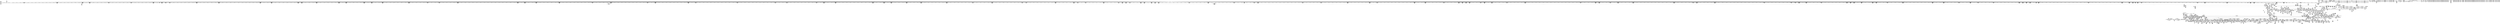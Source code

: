 digraph {
	CE0x488a6b0 [shape=record,shape=Mrecord,label="{CE0x488a6b0|0:_i32,_4:_i32,_8:_i16,_12:_i32,_16:_i32,_20:_i32,_24:_i32,_56:_i8*,_:_SCMRE_257,258_}"]
	CE0x4855a30 [shape=record,shape=Mrecord,label="{CE0x4855a30|inode_has_perm:tmp3|*SummSource*}"]
	CE0x478cbd0 [shape=record,shape=Mrecord,label="{CE0x478cbd0|selinux_file_fcntl:tmp12|security/selinux/hooks.c,3345|*SummSink*}"]
	CE0x4898f60 [shape=record,shape=Mrecord,label="{CE0x4898f60|0:_i32,_4:_i32,_8:_i16,_12:_i32,_16:_i32,_20:_i32,_24:_i32,_56:_i8*,_:_SCMRE_570,571_}"]
	CE0x4802b10 [shape=record,shape=Mrecord,label="{CE0x4802b10|i64*_getelementptr_inbounds_(_33_x_i64_,_33_x_i64_*___llvm_gcov_ctr260,_i64_0,_i64_28)|*Constant*|*SummSource*}"]
	CE0x47f6960 [shape=record,shape=Mrecord,label="{CE0x47f6960|8:_i8,_32:_%struct.inode*,_%struct.selinux_audit_data*,_128:_i32,_456:_i8*,_:_SCMRE_304,312_|*MultipleSource*|security/selinux/hooks.c,3350|Function::selinux_file_fcntl&Arg::file::}"]
	CE0x4823470 [shape=record,shape=Mrecord,label="{CE0x4823470|i64_16|*Constant*|*SummSink*}"]
	CE0x48a8770 [shape=record,shape=Mrecord,label="{CE0x48a8770|0:_i32,_4:_i32,_8:_i16,_12:_i32,_16:_i32,_20:_i32,_24:_i32,_56:_i8*,_:_SCMRE_909,910_}"]
	CE0x489fa00 [shape=record,shape=Mrecord,label="{CE0x489fa00|0:_i32,_4:_i32,_8:_i16,_12:_i32,_16:_i32,_20:_i32,_24:_i32,_56:_i8*,_:_SCMRE_672,680_|*MultipleSource*|*LoadInst*|include/linux/fs.h,1916|security/selinux/hooks.c,1675|Function::inode_has_perm&Arg::inode::|security/selinux/hooks.c,1611}"]
	CE0x47abfd0 [shape=record,shape=Mrecord,label="{CE0x47abfd0|i32_38|*Constant*|*SummSink*}"]
	CE0x48be720 [shape=record,shape=Mrecord,label="{CE0x48be720|GLOBAL:__llvm_gcov_ctr154|Global_var:__llvm_gcov_ctr154|*SummSource*}"]
	CE0x48aa420 [shape=record,shape=Mrecord,label="{CE0x48aa420|0:_i32,_4:_i32,_8:_i16,_12:_i32,_16:_i32,_20:_i32,_24:_i32,_56:_i8*,_:_SCMRE_926,927_}"]
	CE0x47cddb0 [shape=record,shape=Mrecord,label="{CE0x47cddb0|8:_i8,_32:_%struct.inode*,_%struct.selinux_audit_data*,_128:_i32,_456:_i8*,_:_SCMRE_93,94_}"]
	CE0x47aab50 [shape=record,shape=Mrecord,label="{CE0x47aab50|selinux_file_fcntl:tmp32|security/selinux/hooks.c,3350|*SummSource*}"]
	CE0x48085d0 [shape=record,shape=Mrecord,label="{CE0x48085d0|file_has_perm:tobool|security/selinux/hooks.c,1688}"]
	CE0x48a5830 [shape=record,shape=Mrecord,label="{CE0x48a5830|0:_i32,_4:_i32,_8:_i16,_12:_i32,_16:_i32,_20:_i32,_24:_i32,_56:_i8*,_:_SCMRE_881,882_}"]
	CE0x481cb80 [shape=record,shape=Mrecord,label="{CE0x481cb80|file_has_perm:tmp22|security/selinux/hooks.c,1694|*SummSink*}"]
	CE0x4889e40 [shape=record,shape=Mrecord,label="{CE0x4889e40|0:_i32,_4:_i32,_8:_i16,_12:_i32,_16:_i32,_20:_i32,_24:_i32,_56:_i8*,_:_SCMRE_252,253_}"]
	CE0x4880060 [shape=record,shape=Mrecord,label="{CE0x4880060|0:_i32,_4:_i32,_8:_i16,_12:_i32,_16:_i32,_20:_i32,_24:_i32,_56:_i8*,_:_SCMRE_137,138_}"]
	CE0x48ad6f0 [shape=record,shape=Mrecord,label="{CE0x48ad6f0|0:_i32,_4:_i32,_8:_i16,_12:_i32,_16:_i32,_20:_i32,_24:_i32,_56:_i8*,_:_SCMRE_1000,1008_|*MultipleSource*|*LoadInst*|include/linux/fs.h,1916|security/selinux/hooks.c,1675|Function::inode_has_perm&Arg::inode::|security/selinux/hooks.c,1611}"]
	CE0x4853650 [shape=record,shape=Mrecord,label="{CE0x4853650|_call_void___validate_creds(%struct.cred*_%cred,_i8*_getelementptr_inbounds_(_25_x_i8_,_25_x_i8_*_.str3,_i32_0,_i32_0),_i32_1609)_#10,_!dbg_!27719|security/selinux/hooks.c,1609}"]
	CE0x4883e70 [shape=record,shape=Mrecord,label="{CE0x4883e70|0:_i32,_4:_i32,_8:_i16,_12:_i32,_16:_i32,_20:_i32,_24:_i32,_56:_i8*,_:_SCMRE_174,175_}"]
	CE0x48807b0 [shape=record,shape=Mrecord,label="{CE0x48807b0|0:_i32,_4:_i32,_8:_i16,_12:_i32,_16:_i32,_20:_i32,_24:_i32,_56:_i8*,_:_SCMRE_140,141_}"]
	CE0x480ff00 [shape=record,shape=Mrecord,label="{CE0x480ff00|i64*_getelementptr_inbounds_(_33_x_i64_,_33_x_i64_*___llvm_gcov_ctr260,_i64_0,_i64_30)|*Constant*|*SummSink*}"]
	CE0x4780ac0 [shape=record,shape=Mrecord,label="{CE0x4780ac0|__llvm_gcov_indirect_counter_increment:tmp1}"]
	CE0x4807990 [shape=record,shape=Mrecord,label="{CE0x4807990|avc_has_perm:requested|Function::avc_has_perm&Arg::requested::|*SummSink*}"]
	CE0x47af240 [shape=record,shape=Mrecord,label="{CE0x47af240|i32_1|*Constant*}"]
	CE0x4879d20 [shape=record,shape=Mrecord,label="{CE0x4879d20|__validate_creds:lnot.ext|include/linux/cred.h,173|*SummSource*}"]
	CE0x489c560 [shape=record,shape=Mrecord,label="{CE0x489c560|0:_i32,_4:_i32,_8:_i16,_12:_i32,_16:_i32,_20:_i32,_24:_i32,_56:_i8*,_:_SCMRE_602,603_}"]
	CE0x488a500 [shape=record,shape=Mrecord,label="{CE0x488a500|0:_i32,_4:_i32,_8:_i16,_12:_i32,_16:_i32,_20:_i32,_24:_i32,_56:_i8*,_:_SCMRE_256,257_}"]
	CE0x4823150 [shape=record,shape=Mrecord,label="{CE0x4823150|0:_i32,_4:_i32,_8:_i32,_12:_i32,_:_CMRE_16,20_|*MultipleSource*|security/selinux/hooks.c,196|*LoadInst*|security/selinux/hooks.c,196|security/selinux/hooks.c,197}"]
	CE0x4854680 [shape=record,shape=Mrecord,label="{CE0x4854680|inode_has_perm:tmp1}"]
	CE0x47ab9b0 [shape=record,shape=Mrecord,label="{CE0x47ab9b0|i32_17|*Constant*|*SummSink*}"]
	CE0x480a160 [shape=record,shape=Mrecord,label="{CE0x480a160|file_has_perm:tmp16|security/selinux/hooks.c,1689|*SummSink*}"]
	CE0x48002c0 [shape=record,shape=Mrecord,label="{CE0x48002c0|cred_sid:bb|*SummSource*}"]
	CE0x48ac1c0 [shape=record,shape=Mrecord,label="{CE0x48ac1c0|0:_i32,_4:_i32,_8:_i16,_12:_i32,_16:_i32,_20:_i32,_24:_i32,_56:_i8*,_:_SCMRE_977,978_}"]
	CE0x48a1b00 [shape=record,shape=Mrecord,label="{CE0x48a1b00|0:_i32,_4:_i32,_8:_i16,_12:_i32,_16:_i32,_20:_i32,_24:_i32,_56:_i8*,_:_SCMRE_768,776_|*MultipleSource*|*LoadInst*|include/linux/fs.h,1916|security/selinux/hooks.c,1675|Function::inode_has_perm&Arg::inode::|security/selinux/hooks.c,1611}"]
	CE0x48263d0 [shape=record,shape=Mrecord,label="{CE0x48263d0|file_has_perm:tmp}"]
	CE0x59c1ee0 [shape=record,shape=Mrecord,label="{CE0x59c1ee0|selinux_file_fcntl:if.end|*SummSource*}"]
	CE0x4890d80 [shape=record,shape=Mrecord,label="{CE0x4890d80|0:_i32,_4:_i32,_8:_i16,_12:_i32,_16:_i32,_20:_i32,_24:_i32,_56:_i8*,_:_SCMRE_344,352_|*MultipleSource*|*LoadInst*|include/linux/fs.h,1916|security/selinux/hooks.c,1675|Function::inode_has_perm&Arg::inode::|security/selinux/hooks.c,1611}"]
	CE0x47eb410 [shape=record,shape=Mrecord,label="{CE0x47eb410|8:_i8,_32:_%struct.inode*,_%struct.selinux_audit_data*,_128:_i32,_456:_i8*,_:_SCMRE_111,112_}"]
	CE0x47ceec0 [shape=record,shape=Mrecord,label="{CE0x47ceec0|selinux_file_fcntl:tmp4|security/selinux/hooks.c,3345|*SummSource*}"]
	CE0x4819570 [shape=record,shape=Mrecord,label="{CE0x4819570|file_has_perm:tmp18|security/selinux/hooks.c,1690|*SummSource*}"]
	CE0x4893f10 [shape=record,shape=Mrecord,label="{CE0x4893f10|0:_i32,_4:_i32,_8:_i16,_12:_i32,_16:_i32,_20:_i32,_24:_i32,_56:_i8*,_:_SCMRE_476,477_}"]
	CE0x4789c90 [shape=record,shape=Mrecord,label="{CE0x4789c90|_ret_%struct.task_struct*_%tmp4,_!dbg_!27714|./arch/x86/include/asm/current.h,14|*SummSource*}"]
	CE0x47a8ae0 [shape=record,shape=Mrecord,label="{CE0x47a8ae0|file_has_perm:tmp18|security/selinux/hooks.c,1690}"]
	CE0x47d27a0 [shape=record,shape=Mrecord,label="{CE0x47d27a0|_ret_void,_!dbg_!27722|include/linux/cred.h,175|*SummSink*}"]
	CE0x59c1fb0 [shape=record,shape=Mrecord,label="{CE0x59c1fb0|selinux_file_fcntl:if.end|*SummSink*}"]
	CE0x4779b90 [shape=record,shape=Mrecord,label="{CE0x4779b90|i64_2|*Constant*|*SummSource*}"]
	CE0x478b630 [shape=record,shape=Mrecord,label="{CE0x478b630|selinux_file_fcntl:tmp22|security/selinux/hooks.c,3350|*SummSink*}"]
	CE0x4819450 [shape=record,shape=Mrecord,label="{CE0x4819450|i32_-1|*Constant*|*SummSink*}"]
	CE0x47c3c10 [shape=record,shape=Mrecord,label="{CE0x47c3c10|file_has_perm:sid2|security/selinux/hooks.c,1683|*SummSink*}"]
	CE0x4826990 [shape=record,shape=Mrecord,label="{CE0x4826990|inode_has_perm:bb|*SummSink*}"]
	CE0x48acce0 [shape=record,shape=Mrecord,label="{CE0x48acce0|0:_i32,_4:_i32,_8:_i16,_12:_i32,_16:_i32,_20:_i32,_24:_i32,_56:_i8*,_:_SCMRE_982,983_}"]
	CE0x47c6ec0 [shape=record,shape=Mrecord,label="{CE0x47c6ec0|8:_i8,_32:_%struct.inode*,_%struct.selinux_audit_data*,_128:_i32,_456:_i8*,_:_SCMRE_3,4_}"]
	CE0x48873d0 [shape=record,shape=Mrecord,label="{CE0x48873d0|0:_i32,_4:_i32,_8:_i16,_12:_i32,_16:_i32,_20:_i32,_24:_i32,_56:_i8*,_:_SCMRE_203,204_}"]
	CE0x4843350 [shape=record,shape=Mrecord,label="{CE0x4843350|inode_has_perm:call4|security/selinux/hooks.c,1617}"]
	CE0x48920c0 [shape=record,shape=Mrecord,label="{CE0x48920c0|0:_i32,_4:_i32,_8:_i16,_12:_i32,_16:_i32,_20:_i32,_24:_i32,_56:_i8*,_:_SCMRE_408,416_|*MultipleSource*|*LoadInst*|include/linux/fs.h,1916|security/selinux/hooks.c,1675|Function::inode_has_perm&Arg::inode::|security/selinux/hooks.c,1611}"]
	CE0x47febf0 [shape=record,shape=Mrecord,label="{CE0x47febf0|selinux_file_fcntl:tmp21|security/selinux/hooks.c,3350}"]
	CE0x47a15f0 [shape=record,shape=Mrecord,label="{CE0x47a15f0|i64_4|*Constant*}"]
	CE0x4813d20 [shape=record,shape=Mrecord,label="{CE0x4813d20|_call_void___llvm_gcov_indirect_counter_increment(i32*___llvm_gcov_global_state_pred262,_i64**_getelementptr_inbounds_(_4_x_i64*_,_4_x_i64*_*___llvm_gcda_edge_table261,_i64_0,_i64_0)),_!dbg_!27764|security/selinux/hooks.c,3379}"]
	CE0x47a3750 [shape=record,shape=Mrecord,label="{CE0x47a3750|selinux_file_fcntl:tmp7|security/selinux/hooks.c,3345}"]
	CE0x48812a0 [shape=record,shape=Mrecord,label="{CE0x48812a0|0:_i32,_4:_i32,_8:_i16,_12:_i32,_16:_i32,_20:_i32,_24:_i32,_56:_i8*,_:_SCMRE_148,149_}"]
	CE0x48a1000 [shape=record,shape=Mrecord,label="{CE0x48a1000|0:_i32,_4:_i32,_8:_i16,_12:_i32,_16:_i32,_20:_i32,_24:_i32,_56:_i8*,_:_SCMRE_736,740_|*MultipleSource*|*LoadInst*|include/linux/fs.h,1916|security/selinux/hooks.c,1675|Function::inode_has_perm&Arg::inode::|security/selinux/hooks.c,1611}"]
	CE0x4795630 [shape=record,shape=Mrecord,label="{CE0x4795630|_call_void_mcount()_#3|*SummSink*}"]
	CE0x4822c20 [shape=record,shape=Mrecord,label="{CE0x4822c20|file_inode:f|Function::file_inode&Arg::f::|*SummSource*}"]
	CE0x48aac90 [shape=record,shape=Mrecord,label="{CE0x48aac90|0:_i32,_4:_i32,_8:_i16,_12:_i32,_16:_i32,_20:_i32,_24:_i32,_56:_i8*,_:_SCMRE_931,932_}"]
	CE0x48a8ad0 [shape=record,shape=Mrecord,label="{CE0x48a8ad0|0:_i32,_4:_i32,_8:_i16,_12:_i32,_16:_i32,_20:_i32,_24:_i32,_56:_i8*,_:_SCMRE_911,912_}"]
	CE0x4800330 [shape=record,shape=Mrecord,label="{CE0x4800330|cred_sid:bb|*SummSink*}"]
	CE0x4848e90 [shape=record,shape=Mrecord,label="{CE0x4848e90|file_has_perm:rc.1|*SummSink*}"]
	CE0x47ef3e0 [shape=record,shape=Mrecord,label="{CE0x47ef3e0|8:_i8,_32:_%struct.inode*,_%struct.selinux_audit_data*,_128:_i32,_456:_i8*,_:_SCMRE_160,161_}"]
	CE0x478a790 [shape=record,shape=Mrecord,label="{CE0x478a790|i64*_getelementptr_inbounds_(_2_x_i64_,_2_x_i64_*___llvm_gcov_ctr98,_i64_0,_i64_1)|*Constant*}"]
	CE0x47cff00 [shape=record,shape=Mrecord,label="{CE0x47cff00|file_has_perm:tmp4|security/selinux/hooks.c,1681|*SummSource*}"]
	CE0x47f8820 [shape=record,shape=Mrecord,label="{CE0x47f8820|8:_i8,_32:_%struct.inode*,_%struct.selinux_audit_data*,_128:_i32,_456:_i8*,_:_SCMRE_392,396_|*MultipleSource*|security/selinux/hooks.c,3350|Function::selinux_file_fcntl&Arg::file::}"]
	CE0x480cd10 [shape=record,shape=Mrecord,label="{CE0x480cd10|i64*_getelementptr_inbounds_(_12_x_i64_,_12_x_i64_*___llvm_gcov_ctr170,_i64_0,_i64_5)|*Constant*}"]
	CE0x479f4d0 [shape=record,shape=Mrecord,label="{CE0x479f4d0|selinux_file_fcntl:land.lhs.true|*SummSink*}"]
	CE0x4855be0 [shape=record,shape=Mrecord,label="{CE0x4855be0|_call_void_mcount()_#3}"]
	CE0x488aa10 [shape=record,shape=Mrecord,label="{CE0x488aa10|0:_i32,_4:_i32,_8:_i16,_12:_i32,_16:_i32,_20:_i32,_24:_i32,_56:_i8*,_:_SCMRE_259,260_}"]
	CE0x48b1250 [shape=record,shape=Mrecord,label="{CE0x48b1250|GLOBAL:cred_sid|*Constant*}"]
	CE0x48351d0 [shape=record,shape=Mrecord,label="{CE0x48351d0|_ret_i32_%tmp6,_!dbg_!27716|security/selinux/hooks.c,197}"]
	CE0x487ce40 [shape=record,shape=Mrecord,label="{CE0x487ce40|__validate_creds:line|Function::__validate_creds&Arg::line::}"]
	CE0x47b1c50 [shape=record,shape=Mrecord,label="{CE0x47b1c50|i64*_getelementptr_inbounds_(_2_x_i64_,_2_x_i64_*___llvm_gcov_ctr162,_i64_0,_i64_1)|*Constant*}"]
	CE0x4898a50 [shape=record,shape=Mrecord,label="{CE0x4898a50|0:_i32,_4:_i32,_8:_i16,_12:_i32,_16:_i32,_20:_i32,_24:_i32,_56:_i8*,_:_SCMRE_567,568_}"]
	CE0x4847f00 [shape=record,shape=Mrecord,label="{CE0x4847f00|i64*_getelementptr_inbounds_(_12_x_i64_,_12_x_i64_*___llvm_gcov_ctr170,_i64_0,_i64_10)|*Constant*}"]
	CE0x48192f0 [shape=record,shape=Mrecord,label="{CE0x48192f0|i32_-1|*Constant*|*SummSource*}"]
	CE0x4835cf0 [shape=record,shape=Mrecord,label="{CE0x4835cf0|cred_sid:tmp2|*SummSource*}"]
	CE0x48bb190 [shape=record,shape=Mrecord,label="{CE0x48bb190|inode_has_perm:and|security/selinux/hooks.c,1611|*SummSink*}"]
	CE0x48174e0 [shape=record,shape=Mrecord,label="{CE0x48174e0|__validate_creds:lnot|include/linux/cred.h,173|*SummSource*}"]
	CE0x47ef230 [shape=record,shape=Mrecord,label="{CE0x47ef230|8:_i8,_32:_%struct.inode*,_%struct.selinux_audit_data*,_128:_i32,_456:_i8*,_:_SCMRE_159,160_}"]
	CE0x47f0310 [shape=record,shape=Mrecord,label="{CE0x47f0310|8:_i8,_32:_%struct.inode*,_%struct.selinux_audit_data*,_128:_i32,_456:_i8*,_:_SCMRE_169,170_}"]
	CE0x47b25b0 [shape=record,shape=Mrecord,label="{CE0x47b25b0|file_has_perm:tmp20|security/selinux/hooks.c,1694}"]
	CE0x4897b20 [shape=record,shape=Mrecord,label="{CE0x4897b20|0:_i32,_4:_i32,_8:_i16,_12:_i32,_16:_i32,_20:_i32,_24:_i32,_56:_i8*,_:_SCMRE_558,559_}"]
	CE0x4826a50 [shape=record,shape=Mrecord,label="{CE0x4826a50|inode_has_perm:do.end}"]
	CE0x48adfc0 [shape=record,shape=Mrecord,label="{CE0x48adfc0|i32_512|*Constant*|*SummSink*}"]
	CE0x4776220 [shape=record,shape=Mrecord,label="{CE0x4776220|selinux_file_fcntl:land.lhs.true2|*SummSource*}"]
	CE0x4883450 [shape=record,shape=Mrecord,label="{CE0x4883450|0:_i32,_4:_i32,_8:_i16,_12:_i32,_16:_i32,_20:_i32,_24:_i32,_56:_i8*,_:_SCMRE_168,169_}"]
	CE0x4783390 [shape=record,shape=Mrecord,label="{CE0x4783390|i32_1|*Constant*|*SummSink*}"]
	CE0x4848a40 [shape=record,shape=Mrecord,label="{CE0x4848a40|file_has_perm:rc.1}"]
	CE0x478baa0 [shape=record,shape=Mrecord,label="{CE0x478baa0|selinux_file_fcntl:tmp23|security/selinux/hooks.c,3350|*SummSource*}"]
	CE0x478a2f0 [shape=record,shape=Mrecord,label="{CE0x478a2f0|i64_5|*Constant*|*SummSource*}"]
	CE0x47ad3b0 [shape=record,shape=Mrecord,label="{CE0x47ad3b0|__llvm_gcov_indirect_counter_increment:tmp1|*SummSource*}"]
	CE0x482dd00 [shape=record,shape=Mrecord,label="{CE0x482dd00|_ret_%struct.inode*_%tmp4,_!dbg_!27713|include/linux/fs.h,1916|*SummSource*}"]
	CE0x47ff090 [shape=record,shape=Mrecord,label="{CE0x47ff090|i64_1024|*Constant*|*SummSource*}"]
	CE0x48aa0c0 [shape=record,shape=Mrecord,label="{CE0x48aa0c0|0:_i32,_4:_i32,_8:_i16,_12:_i32,_16:_i32,_20:_i32,_24:_i32,_56:_i8*,_:_SCMRE_924,925_}"]
	CE0x47a68b0 [shape=record,shape=Mrecord,label="{CE0x47a68b0|_ret_void|*SummSource*}"]
	CE0x477a5d0 [shape=record,shape=Mrecord,label="{CE0x477a5d0|GLOBAL:selinux_file_fcntl.__warned|Global_var:selinux_file_fcntl.__warned|*SummSink*}"]
	CE0x47f58e0 [shape=record,shape=Mrecord,label="{CE0x47f58e0|8:_i8,_32:_%struct.inode*,_%struct.selinux_audit_data*,_128:_i32,_456:_i8*,_:_SCMRE_248,256_|*MultipleSource*|security/selinux/hooks.c,3350|Function::selinux_file_fcntl&Arg::file::}"]
	CE0x47ea9f0 [shape=record,shape=Mrecord,label="{CE0x47ea9f0|8:_i8,_32:_%struct.inode*,_%struct.selinux_audit_data*,_128:_i32,_456:_i8*,_:_SCMRE_105,106_}"]
	CE0x478c1e0 [shape=record,shape=Mrecord,label="{CE0x478c1e0|_call_void_lockdep_rcu_suspicious(i8*_getelementptr_inbounds_(_25_x_i8_,_25_x_i8_*_.str3,_i32_0,_i32_0),_i32_3345,_i8*_getelementptr_inbounds_(_45_x_i8_,_45_x_i8_*_.str12,_i32_0,_i32_0))_#10,_!dbg_!27730|security/selinux/hooks.c,3345|*SummSource*}"]
	CE0x47936b0 [shape=record,shape=Mrecord,label="{CE0x47936b0|__llvm_gcov_indirect_counter_increment:counters|Function::__llvm_gcov_indirect_counter_increment&Arg::counters::|*SummSink*}"]
	CE0x48a4fc0 [shape=record,shape=Mrecord,label="{CE0x48a4fc0|0:_i32,_4:_i32,_8:_i16,_12:_i32,_16:_i32,_20:_i32,_24:_i32,_56:_i8*,_:_SCMRE_876,877_}"]
	CE0x4894f60 [shape=record,shape=Mrecord,label="{CE0x4894f60|0:_i32,_4:_i32,_8:_i16,_12:_i32,_16:_i32,_20:_i32,_24:_i32,_56:_i8*,_:_SCMRE_486,487_}"]
	CE0x483afc0 [shape=record,shape=Mrecord,label="{CE0x483afc0|__validate_creds:tmp9|include/linux/cred.h,175|*SummSource*}"]
	CE0x48a8920 [shape=record,shape=Mrecord,label="{CE0x48a8920|0:_i32,_4:_i32,_8:_i16,_12:_i32,_16:_i32,_20:_i32,_24:_i32,_56:_i8*,_:_SCMRE_910,911_}"]
	CE0x47a1db0 [shape=record,shape=Mrecord,label="{CE0x47a1db0|selinux_file_fcntl:tmp11|security/selinux/hooks.c,3345|*SummSource*}"]
	CE0x489d7f0 [shape=record,shape=Mrecord,label="{CE0x489d7f0|0:_i32,_4:_i32,_8:_i16,_12:_i32,_16:_i32,_20:_i32,_24:_i32,_56:_i8*,_:_SCMRE_613,614_}"]
	CE0x4856ff0 [shape=record,shape=Mrecord,label="{CE0x4856ff0|_call_void_mcount()_#3|*SummSink*}"]
	CE0x47d0080 [shape=record,shape=Mrecord,label="{CE0x47d0080|file_has_perm:tmp4|security/selinux/hooks.c,1681|*SummSink*}"]
	CE0x47ab2c0 [shape=record,shape=Mrecord,label="{CE0x47ab2c0|i32_3|*Constant*|*SummSource*}"]
	CE0x48a3a80 [shape=record,shape=Mrecord,label="{CE0x48a3a80|0:_i32,_4:_i32,_8:_i16,_12:_i32,_16:_i32,_20:_i32,_24:_i32,_56:_i8*,_:_SCMRE_865,866_}"]
	CE0x47a6370 [shape=record,shape=Mrecord,label="{CE0x47a6370|__llvm_gcov_indirect_counter_increment:predecessor|Function::__llvm_gcov_indirect_counter_increment&Arg::predecessor::|*SummSource*}"]
	CE0x4885610 [shape=record,shape=Mrecord,label="{CE0x4885610|0:_i32,_4:_i32,_8:_i16,_12:_i32,_16:_i32,_20:_i32,_24:_i32,_56:_i8*,_:_SCMRE_188,189_}"]
	CE0x477f250 [shape=record,shape=Mrecord,label="{CE0x477f250|i1_true|*Constant*|*SummSource*}"]
	CE0x4770600 [shape=record,shape=Mrecord,label="{CE0x4770600|selinux_file_fcntl:tmp8|security/selinux/hooks.c,3345|*SummSource*}"]
	CE0x4781ae0 [shape=record,shape=Mrecord,label="{CE0x4781ae0|i32_4|*Constant*}"]
	CE0x4784350 [shape=record,shape=Mrecord,label="{CE0x4784350|file_has_perm:ad|security/selinux/hooks.c, 1676}"]
	CE0x478b130 [shape=record,shape=Mrecord,label="{CE0x478b130|selinux_file_fcntl:entry|*SummSource*}"]
	CE0x47c53b0 [shape=record,shape=Mrecord,label="{CE0x47c53b0|selinux_file_fcntl:tobool9|security/selinux/hooks.c,3350}"]
	CE0x489ca70 [shape=record,shape=Mrecord,label="{CE0x489ca70|0:_i32,_4:_i32,_8:_i16,_12:_i32,_16:_i32,_20:_i32,_24:_i32,_56:_i8*,_:_SCMRE_605,606_}"]
	CE0x4801bf0 [shape=record,shape=Mrecord,label="{CE0x4801bf0|selinux_file_fcntl:tmp28|security/selinux/hooks.c,3350}"]
	CE0x47af890 [shape=record,shape=Mrecord,label="{CE0x47af890|__validate_creds:lnot|include/linux/cred.h,173|*SummSink*}"]
	CE0x482d0b0 [shape=record,shape=Mrecord,label="{CE0x482d0b0|_call_void_mcount()_#3}"]
	CE0x482cff0 [shape=record,shape=Mrecord,label="{CE0x482cff0|cred_sid:tmp3|*SummSink*}"]
	CE0x47a4820 [shape=record,shape=Mrecord,label="{CE0x47a4820|_call_void_lockdep_rcu_suspicious(i8*_getelementptr_inbounds_(_25_x_i8_,_25_x_i8_*_.str3,_i32_0,_i32_0),_i32_3345,_i8*_getelementptr_inbounds_(_45_x_i8_,_45_x_i8_*_.str12,_i32_0,_i32_0))_#10,_!dbg_!27730|security/selinux/hooks.c,3345}"]
	CE0x4891e00 [shape=record,shape=Mrecord,label="{CE0x4891e00|0:_i32,_4:_i32,_8:_i16,_12:_i32,_16:_i32,_20:_i32,_24:_i32,_56:_i8*,_:_SCMRE_400,408_|*MultipleSource*|*LoadInst*|include/linux/fs.h,1916|security/selinux/hooks.c,1675|Function::inode_has_perm&Arg::inode::|security/selinux/hooks.c,1611}"]
	CE0x48a96a0 [shape=record,shape=Mrecord,label="{CE0x48a96a0|0:_i32,_4:_i32,_8:_i16,_12:_i32,_16:_i32,_20:_i32,_24:_i32,_56:_i8*,_:_SCMRE_918,919_}"]
	CE0x48a8260 [shape=record,shape=Mrecord,label="{CE0x48a8260|0:_i32,_4:_i32,_8:_i16,_12:_i32,_16:_i32,_20:_i32,_24:_i32,_56:_i8*,_:_SCMRE_906,907_}"]
	CE0x488d0e0 [shape=record,shape=Mrecord,label="{CE0x488d0e0|0:_i32,_4:_i32,_8:_i16,_12:_i32,_16:_i32,_20:_i32,_24:_i32,_56:_i8*,_:_SCMRE_282,283_}"]
	CE0x47aeca0 [shape=record,shape=Mrecord,label="{CE0x47aeca0|_call_void_mcount()_#3|*SummSource*}"]
	CE0x4797990 [shape=record,shape=Mrecord,label="{CE0x4797990|selinux_file_fcntl:tmp13|security/selinux/hooks.c,3345}"]
	CE0x479df30 [shape=record,shape=Mrecord,label="{CE0x479df30|0:_i8,_:_GCMR_selinux_file_fcntl.__warned_internal_global_i8_0,_section_.data.unlikely_,_align_1:_elem_0:default:}"]
	CE0x4820860 [shape=record,shape=Mrecord,label="{CE0x4820860|file_has_perm:call9|security/selinux/hooks.c,1695|*SummSink*}"]
	CE0x48869b0 [shape=record,shape=Mrecord,label="{CE0x48869b0|0:_i32,_4:_i32,_8:_i16,_12:_i32,_16:_i32,_20:_i32,_24:_i32,_56:_i8*,_:_SCMRE_197,198_}"]
	CE0x4803280 [shape=record,shape=Mrecord,label="{CE0x4803280|selinux_file_fcntl:tobool6|security/selinux/hooks.c,3350}"]
	CE0x47a5e10 [shape=record,shape=Mrecord,label="{CE0x47a5e10|GLOBAL:__llvm_gcov_indirect_counter_increment|*Constant*|*SummSource*}"]
	CE0x47c7580 [shape=record,shape=Mrecord,label="{CE0x47c7580|8:_i8,_32:_%struct.inode*,_%struct.selinux_audit_data*,_128:_i32,_456:_i8*,_:_SCMRE_7,8_}"]
	CE0x47a8410 [shape=record,shape=Mrecord,label="{CE0x47a8410|i64*_getelementptr_inbounds_(_12_x_i64_,_12_x_i64_*___llvm_gcov_ctr170,_i64_0,_i64_6)|*Constant*|*SummSource*}"]
	CE0x4857a60 [shape=record,shape=Mrecord,label="{CE0x4857a60|__validate_creds:file|Function::__validate_creds&Arg::file::|*SummSink*}"]
	CE0x47a9080 [shape=record,shape=Mrecord,label="{CE0x47a9080|file_has_perm:cred|Function::file_has_perm&Arg::cred::|*SummSource*}"]
	CE0x4828f20 [shape=record,shape=Mrecord,label="{CE0x4828f20|file_inode:f_inode|include/linux/fs.h,1916|*SummSink*}"]
	CE0x48936c0 [shape=record,shape=Mrecord,label="{CE0x48936c0|0:_i32,_4:_i32,_8:_i16,_12:_i32,_16:_i32,_20:_i32,_24:_i32,_56:_i8*,_:_SCMRE_473,474_}"]
	CE0x487e4a0 [shape=record,shape=Mrecord,label="{CE0x487e4a0|0:_i32,_4:_i32,_8:_i16,_12:_i32,_16:_i32,_20:_i32,_24:_i32,_56:_i8*,_:_SCMRE_8,12_|*MultipleSource*|*LoadInst*|include/linux/fs.h,1916|security/selinux/hooks.c,1675|Function::inode_has_perm&Arg::inode::|security/selinux/hooks.c,1611}"]
	CE0x47a1760 [shape=record,shape=Mrecord,label="{CE0x47a1760|i64_4|*Constant*|*SummSource*}"]
	CE0x4853880 [shape=record,shape=Mrecord,label="{CE0x4853880|_call_void___validate_creds(%struct.cred*_%cred,_i8*_getelementptr_inbounds_(_25_x_i8_,_25_x_i8_*_.str3,_i32_0,_i32_0),_i32_1609)_#10,_!dbg_!27719|security/selinux/hooks.c,1609|*SummSink*}"]
	CE0x4880a00 [shape=record,shape=Mrecord,label="{CE0x4880a00|0:_i32,_4:_i32,_8:_i16,_12:_i32,_16:_i32,_20:_i32,_24:_i32,_56:_i8*,_:_SCMRE_142,143_}"]
	CE0x48a12c0 [shape=record,shape=Mrecord,label="{CE0x48a12c0|0:_i32,_4:_i32,_8:_i16,_12:_i32,_16:_i32,_20:_i32,_24:_i32,_56:_i8*,_:_SCMRE_744,752_|*MultipleSource*|*LoadInst*|include/linux/fs.h,1916|security/selinux/hooks.c,1675|Function::inode_has_perm&Arg::inode::|security/selinux/hooks.c,1611}"]
	CE0x4802fc0 [shape=record,shape=Mrecord,label="{CE0x4802fc0|selinux_file_fcntl:tmp30|security/selinux/hooks.c,3351}"]
	CE0x47f0b80 [shape=record,shape=Mrecord,label="{CE0x47f0b80|8:_i8,_32:_%struct.inode*,_%struct.selinux_audit_data*,_128:_i32,_456:_i8*,_:_SCMRE_174,175_}"]
	CE0x47ae330 [shape=record,shape=Mrecord,label="{CE0x47ae330|get_current:tmp3}"]
	CE0x47ec190 [shape=record,shape=Mrecord,label="{CE0x47ec190|8:_i8,_32:_%struct.inode*,_%struct.selinux_audit_data*,_128:_i32,_456:_i8*,_:_SCMRE_119,120_}"]
	"CONST[source:0(mediator),value:2(dynamic)][purpose:{subject}][SnkIdx:0]"
	CE0x48550a0 [shape=record,shape=Mrecord,label="{CE0x48550a0|i32_1609|*Constant*|*SummSink*}"]
	CE0x4898c00 [shape=record,shape=Mrecord,label="{CE0x4898c00|0:_i32,_4:_i32,_8:_i16,_12:_i32,_16:_i32,_20:_i32,_24:_i32,_56:_i8*,_:_SCMRE_568,569_}"]
	CE0x4806df0 [shape=record,shape=Mrecord,label="{CE0x4806df0|i16_8|*Constant*}"]
	CE0x48901d0 [shape=record,shape=Mrecord,label="{CE0x48901d0|0:_i32,_4:_i32,_8:_i16,_12:_i32,_16:_i32,_20:_i32,_24:_i32,_56:_i8*,_:_SCMRE_311,312_}"]
	CE0x47f8070 [shape=record,shape=Mrecord,label="{CE0x47f8070|8:_i8,_32:_%struct.inode*,_%struct.selinux_audit_data*,_128:_i32,_456:_i8*,_:_SCMRE_368,372_|*MultipleSource*|security/selinux/hooks.c,3350|Function::selinux_file_fcntl&Arg::file::}"]
	CE0x4893910 [shape=record,shape=Mrecord,label="{CE0x4893910|0:_i32,_4:_i32,_8:_i16,_12:_i32,_16:_i32,_20:_i32,_24:_i32,_56:_i8*,_:_SCMRE_474,475_}"]
	CE0x48bead0 [shape=record,shape=Mrecord,label="{CE0x48bead0|inode_has_perm:tmp8|security/selinux/hooks.c,1611|*SummSink*}"]
	CE0x4802e20 [shape=record,shape=Mrecord,label="{CE0x4802e20|GLOBAL:file_has_perm|*Constant*}"]
	CE0x488af20 [shape=record,shape=Mrecord,label="{CE0x488af20|0:_i32,_4:_i32,_8:_i16,_12:_i32,_16:_i32,_20:_i32,_24:_i32,_56:_i8*,_:_SCMRE_262,263_}"]
	CE0x48ab1a0 [shape=record,shape=Mrecord,label="{CE0x48ab1a0|0:_i32,_4:_i32,_8:_i16,_12:_i32,_16:_i32,_20:_i32,_24:_i32,_56:_i8*,_:_SCMRE_934,935_}"]
	CE0x47cf8c0 [shape=record,shape=Mrecord,label="{CE0x47cf8c0|i64_27|*Constant*|*SummSource*}"]
	CE0x47ad7a0 [shape=record,shape=Mrecord,label="{CE0x47ad7a0|i8_1|*Constant*}"]
	CE0x47b0060 [shape=record,shape=Mrecord,label="{CE0x47b0060|0:_i32,_4:_i32,_8:_i32,_12:_i32,_:_CMRE_8,12_|*MultipleSource*|security/selinux/hooks.c,196|*LoadInst*|security/selinux/hooks.c,196|security/selinux/hooks.c,197}"]
	CE0x47f13f0 [shape=record,shape=Mrecord,label="{CE0x47f13f0|8:_i8,_32:_%struct.inode*,_%struct.selinux_audit_data*,_128:_i32,_456:_i8*,_:_SCMRE_179,180_}"]
	CE0x488e370 [shape=record,shape=Mrecord,label="{CE0x488e370|0:_i32,_4:_i32,_8:_i16,_12:_i32,_16:_i32,_20:_i32,_24:_i32,_56:_i8*,_:_SCMRE_293,294_}"]
	CE0x4835ff0 [shape=record,shape=Mrecord,label="{CE0x4835ff0|file_has_perm:bb|*SummSource*}"]
	CE0x48344b0 [shape=record,shape=Mrecord,label="{CE0x48344b0|i32_(i32,_i32,_i16,_i32,_%struct.common_audit_data*)*_bitcast_(i32_(i32,_i32,_i16,_i32,_%struct.common_audit_data.495*)*_avc_has_perm_to_i32_(i32,_i32,_i16,_i32,_%struct.common_audit_data*)*)|*Constant*|*SummSink*}"]
	CE0x48220f0 [shape=record,shape=Mrecord,label="{CE0x48220f0|cred_sid:tmp6|security/selinux/hooks.c,197|*SummSink*}"]
	CE0x47f8590 [shape=record,shape=Mrecord,label="{CE0x47f8590|8:_i8,_32:_%struct.inode*,_%struct.selinux_audit_data*,_128:_i32,_456:_i8*,_:_SCMRE_384,392_|*MultipleSource*|security/selinux/hooks.c,3350|Function::selinux_file_fcntl&Arg::file::}"]
	CE0x47e9170 [shape=record,shape=Mrecord,label="{CE0x47e9170|i32_14|*Constant*|*SummSource*}"]
	CE0x489e8d0 [shape=record,shape=Mrecord,label="{CE0x489e8d0|0:_i32,_4:_i32,_8:_i16,_12:_i32,_16:_i32,_20:_i32,_24:_i32,_56:_i8*,_:_SCMRE_623,624_}"]
	CE0x4781970 [shape=record,shape=Mrecord,label="{CE0x4781970|i32_10|*Constant*|*SummSource*}"]
	CE0x47ed270 [shape=record,shape=Mrecord,label="{CE0x47ed270|8:_i8,_32:_%struct.inode*,_%struct.selinux_audit_data*,_128:_i32,_456:_i8*,_:_SCMRE_128,132_|*MultipleSource*|security/selinux/hooks.c,3350|Function::selinux_file_fcntl&Arg::file::}"]
	CE0x48176a0 [shape=record,shape=Mrecord,label="{CE0x48176a0|i64*_getelementptr_inbounds_(_2_x_i64_,_2_x_i64_*___llvm_gcov_ctr98,_i64_0,_i64_1)|*Constant*|*SummSink*}"]
	CE0x481e660 [shape=record,shape=Mrecord,label="{CE0x481e660|inode_has_perm:adp|Function::inode_has_perm&Arg::adp::|*SummSource*}"]
	CE0x489bcf0 [shape=record,shape=Mrecord,label="{CE0x489bcf0|0:_i32,_4:_i32,_8:_i16,_12:_i32,_16:_i32,_20:_i32,_24:_i32,_56:_i8*,_:_SCMRE_597,598_}"]
	CE0x47a97a0 [shape=record,shape=Mrecord,label="{CE0x47a97a0|file_has_perm:av|Function::file_has_perm&Arg::av::}"]
	CE0x4884da0 [shape=record,shape=Mrecord,label="{CE0x4884da0|0:_i32,_4:_i32,_8:_i16,_12:_i32,_16:_i32,_20:_i32,_24:_i32,_56:_i8*,_:_SCMRE_183,184_}"]
	CE0x4836830 [shape=record,shape=Mrecord,label="{CE0x4836830|i64*_getelementptr_inbounds_(_2_x_i64_,_2_x_i64_*___llvm_gcov_ctr162,_i64_0,_i64_0)|*Constant*|*SummSource*}"]
	CE0x4804200 [shape=record,shape=Mrecord,label="{CE0x4804200|file_has_perm:tmp7|security/selinux/hooks.c,1683|*SummSink*}"]
	CE0x47f49f0 [shape=record,shape=Mrecord,label="{CE0x47f49f0|8:_i8,_32:_%struct.inode*,_%struct.selinux_audit_data*,_128:_i32,_456:_i8*,_:_SCMRE_211,212_}"]
	CE0x4821720 [shape=record,shape=Mrecord,label="{CE0x4821720|cred_sid:tmp1|*SummSource*}"]
	CE0x4804a40 [shape=record,shape=Mrecord,label="{CE0x4804a40|file_has_perm:tmp9|security/selinux/hooks.c,1683}"]
	CE0x47c5930 [shape=record,shape=Mrecord,label="{CE0x47c5930|selinux_file_fcntl:tmp25|security/selinux/hooks.c,3350}"]
	CE0x489cc20 [shape=record,shape=Mrecord,label="{CE0x489cc20|0:_i32,_4:_i32,_8:_i16,_12:_i32,_16:_i32,_20:_i32,_24:_i32,_56:_i8*,_:_SCMRE_606,607_}"]
	CE0x487fb60 [shape=record,shape=Mrecord,label="{CE0x487fb60|0:_i32,_4:_i32,_8:_i16,_12:_i32,_16:_i32,_20:_i32,_24:_i32,_56:_i8*,_:_SCMRE_120,128_|*MultipleSource*|*LoadInst*|include/linux/fs.h,1916|security/selinux/hooks.c,1675|Function::inode_has_perm&Arg::inode::|security/selinux/hooks.c,1611}"]
	CE0x48033b0 [shape=record,shape=Mrecord,label="{CE0x48033b0|selinux_file_fcntl:and|security/selinux/hooks.c,3350|*SummSource*}"]
	CE0x47d2e70 [shape=record,shape=Mrecord,label="{CE0x47d2e70|file_has_perm:tmp10|security/selinux/hooks.c,1683|*SummSource*}"]
	CE0x48bcb90 [shape=record,shape=Mrecord,label="{CE0x48bcb90|i64_0|*Constant*}"]
	CE0x487d5c0 [shape=record,shape=Mrecord,label="{CE0x487d5c0|inode_has_perm:if.then|*SummSink*}"]
	CE0x4813ed0 [shape=record,shape=Mrecord,label="{CE0x4813ed0|selinux_file_fcntl:err.0}"]
	CE0x480fdd0 [shape=record,shape=Mrecord,label="{CE0x480fdd0|i64*_getelementptr_inbounds_(_33_x_i64_,_33_x_i64_*___llvm_gcov_ctr260,_i64_0,_i64_30)|*Constant*|*SummSource*}"]
	CE0x488c360 [shape=record,shape=Mrecord,label="{CE0x488c360|0:_i32,_4:_i32,_8:_i16,_12:_i32,_16:_i32,_20:_i32,_24:_i32,_56:_i8*,_:_SCMRE_274,275_}"]
	CE0x4843ad0 [shape=record,shape=Mrecord,label="{CE0x4843ad0|avc_has_perm:entry}"]
	CE0x487eee0 [shape=record,shape=Mrecord,label="{CE0x487eee0|0:_i32,_4:_i32,_8:_i16,_12:_i32,_16:_i32,_20:_i32,_24:_i32,_56:_i8*,_:_SCMRE_80,88_|*MultipleSource*|*LoadInst*|include/linux/fs.h,1916|security/selinux/hooks.c,1675|Function::inode_has_perm&Arg::inode::|security/selinux/hooks.c,1611}"]
	CE0x47a0e60 [shape=record,shape=Mrecord,label="{CE0x47a0e60|i8_1|*Constant*}"]
	CE0x47fb340 [shape=record,shape=Mrecord,label="{CE0x47fb340|8:_i8,_32:_%struct.inode*,_%struct.selinux_audit_data*,_128:_i32,_456:_i8*,_:_SCMRE_496,504_|*MultipleSource*|security/selinux/hooks.c,3350|Function::selinux_file_fcntl&Arg::file::}"]
	CE0x47f6140 [shape=record,shape=Mrecord,label="{CE0x47f6140|8:_i8,_32:_%struct.inode*,_%struct.selinux_audit_data*,_128:_i32,_456:_i8*,_:_SCMRE_280,288_|*MultipleSource*|security/selinux/hooks.c,3350|Function::selinux_file_fcntl&Arg::file::}"]
	CE0x479c610 [shape=record,shape=Mrecord,label="{CE0x479c610|i32_78|*Constant*|*SummSource*}"]
	CE0x480f600 [shape=record,shape=Mrecord,label="{CE0x480f600|i64**_getelementptr_inbounds_(_4_x_i64*_,_4_x_i64*_*___llvm_gcda_edge_table261,_i64_0,_i64_2)|*Constant*}"]
	CE0x48bfb10 [shape=record,shape=Mrecord,label="{CE0x48bfb10|i64*_getelementptr_inbounds_(_8_x_i64_,_8_x_i64_*___llvm_gcov_ctr154,_i64_0,_i64_5)|*Constant*|*SummSource*}"]
	CE0x47ef8f0 [shape=record,shape=Mrecord,label="{CE0x47ef8f0|8:_i8,_32:_%struct.inode*,_%struct.selinux_audit_data*,_128:_i32,_456:_i8*,_:_SCMRE_163,164_}"]
	CE0x4812ac0 [shape=record,shape=Mrecord,label="{CE0x4812ac0|i32_64|*Constant*}"]
	CE0x482e730 [shape=record,shape=Mrecord,label="{CE0x482e730|__llvm_gcov_indirect_counter_increment:bb}"]
	CE0x4853360 [shape=record,shape=Mrecord,label="{CE0x4853360|__validate_creds:tmp|*SummSource*}"]
	CE0x47c1760 [shape=record,shape=Mrecord,label="{CE0x47c1760|cred_sid:tmp4|*LoadInst*|security/selinux/hooks.c,196|*SummSink*}"]
	CE0x4793c40 [shape=record,shape=Mrecord,label="{CE0x4793c40|file_has_perm:tmp3|security/selinux/hooks.c,1674}"]
	CE0x489e570 [shape=record,shape=Mrecord,label="{CE0x489e570|0:_i32,_4:_i32,_8:_i16,_12:_i32,_16:_i32,_20:_i32,_24:_i32,_56:_i8*,_:_SCMRE_621,622_}"]
	CE0x4804ed0 [shape=record,shape=Mrecord,label="{CE0x4804ed0|file_has_perm:tmp9|security/selinux/hooks.c,1683|*SummSource*}"]
	CE0x48ac410 [shape=record,shape=Mrecord,label="{CE0x48ac410|0:_i32,_4:_i32,_8:_i16,_12:_i32,_16:_i32,_20:_i32,_24:_i32,_56:_i8*,_:_SCMRE_978,979_}"]
	CE0x47f3fd0 [shape=record,shape=Mrecord,label="{CE0x47f3fd0|8:_i8,_32:_%struct.inode*,_%struct.selinux_audit_data*,_128:_i32,_456:_i8*,_:_SCMRE_205,206_}"]
	CE0x47eaf00 [shape=record,shape=Mrecord,label="{CE0x47eaf00|8:_i8,_32:_%struct.inode*,_%struct.selinux_audit_data*,_128:_i32,_456:_i8*,_:_SCMRE_108,109_}"]
	CE0x477f530 [shape=record,shape=Mrecord,label="{CE0x477f530|i1_true|*Constant*|*SummSink*}"]
	CE0x48339a0 [shape=record,shape=Mrecord,label="{CE0x48339a0|file_has_perm:tmp11|security/selinux/hooks.c,1684|*SummSource*}"]
	CE0x47f3e20 [shape=record,shape=Mrecord,label="{CE0x47f3e20|8:_i8,_32:_%struct.inode*,_%struct.selinux_audit_data*,_128:_i32,_456:_i8*,_:_SCMRE_204,205_}"]
	CE0x48a1580 [shape=record,shape=Mrecord,label="{CE0x48a1580|0:_i32,_4:_i32,_8:_i16,_12:_i32,_16:_i32,_20:_i32,_24:_i32,_56:_i8*,_:_SCMRE_752,756_|*MultipleSource*|*LoadInst*|include/linux/fs.h,1916|security/selinux/hooks.c,1675|Function::inode_has_perm&Arg::inode::|security/selinux/hooks.c,1611}"]
	CE0x48430b0 [shape=record,shape=Mrecord,label="{CE0x48430b0|inode_has_perm:tmp18|security/selinux/hooks.c,1617|*SummSource*}"]
	CE0x47c5690 [shape=record,shape=Mrecord,label="{CE0x47c5690|i64_26|*Constant*|*SummSource*}"]
	CE0x482a230 [shape=record,shape=Mrecord,label="{CE0x482a230|cred_sid:entry|*SummSink*}"]
	CE0x4855880 [shape=record,shape=Mrecord,label="{CE0x4855880|inode_has_perm:tmp3}"]
	CE0x4820fa0 [shape=record,shape=Mrecord,label="{CE0x4820fa0|inode_has_perm:entry}"]
	CE0x48b9270 [shape=record,shape=Mrecord,label="{CE0x48b9270|__validate_creds:tmp3|include/linux/cred.h,173|*SummSink*}"]
	CE0x481af90 [shape=record,shape=Mrecord,label="{CE0x481af90|i64_8|*Constant*|*SummSink*}"]
	CE0x4849000 [shape=record,shape=Mrecord,label="{CE0x4849000|file_has_perm:tmp28|security/selinux/hooks.c,1698}"]
	CE0x4812390 [shape=record,shape=Mrecord,label="{CE0x4812390|i64*_getelementptr_inbounds_(_33_x_i64_,_33_x_i64_*___llvm_gcov_ctr260,_i64_0,_i64_31)|*Constant*}"]
	CE0x47b35f0 [shape=record,shape=Mrecord,label="{CE0x47b35f0|i32_9|*Constant*|*SummSource*}"]
	CE0x48a4750 [shape=record,shape=Mrecord,label="{CE0x48a4750|0:_i32,_4:_i32,_8:_i16,_12:_i32,_16:_i32,_20:_i32,_24:_i32,_56:_i8*,_:_SCMRE_871,872_}"]
	CE0x482b570 [shape=record,shape=Mrecord,label="{CE0x482b570|i64*_null|*Constant*|*SummSource*}"]
	CE0x48c0200 [shape=record,shape=Mrecord,label="{CE0x48c0200|inode_has_perm:tmp11|security/selinux/hooks.c,1612}"]
	CE0x48ace90 [shape=record,shape=Mrecord,label="{CE0x48ace90|0:_i32,_4:_i32,_8:_i16,_12:_i32,_16:_i32,_20:_i32,_24:_i32,_56:_i8*,_:_SCMRE_983,984_}"]
	CE0x477e100 [shape=record,shape=Mrecord,label="{CE0x477e100|i64_0|*Constant*|*SummSink*}"]
	CE0x481fbe0 [shape=record,shape=Mrecord,label="{CE0x481fbe0|file_has_perm:tmp24|security/selinux/hooks.c,1695|*SummSource*}"]
	CE0x4782e90 [shape=record,shape=Mrecord,label="{CE0x4782e90|inode_has_perm:tmp4|security/selinux/hooks.c,1609}"]
	CE0x47cce80 [shape=record,shape=Mrecord,label="{CE0x47cce80|8:_i8,_32:_%struct.inode*,_%struct.selinux_audit_data*,_128:_i32,_456:_i8*,_:_SCMRE_84,85_}"]
	CE0x47ce110 [shape=record,shape=Mrecord,label="{CE0x47ce110|8:_i8,_32:_%struct.inode*,_%struct.selinux_audit_data*,_128:_i32,_456:_i8*,_:_SCMRE_95,96_}"]
	CE0x488b5e0 [shape=record,shape=Mrecord,label="{CE0x488b5e0|0:_i32,_4:_i32,_8:_i16,_12:_i32,_16:_i32,_20:_i32,_24:_i32,_56:_i8*,_:_SCMRE_266,267_}"]
	CE0x47fbb60 [shape=record,shape=Mrecord,label="{CE0x47fbb60|selinux_file_fcntl:tmp20|*LoadInst*|security/selinux/hooks.c,3350}"]
	CE0x481d190 [shape=record,shape=Mrecord,label="{CE0x481d190|i64*_getelementptr_inbounds_(_12_x_i64_,_12_x_i64_*___llvm_gcov_ctr170,_i64_0,_i64_9)|*Constant*}"]
	CE0x487f160 [shape=record,shape=Mrecord,label="{CE0x487f160|0:_i32,_4:_i32,_8:_i16,_12:_i32,_16:_i32,_20:_i32,_24:_i32,_56:_i8*,_:_SCMRE_88,96_|*MultipleSource*|*LoadInst*|include/linux/fs.h,1916|security/selinux/hooks.c,1675|Function::inode_has_perm&Arg::inode::|security/selinux/hooks.c,1611}"]
	CE0x483bda0 [shape=record,shape=Mrecord,label="{CE0x483bda0|cred_sid:tmp}"]
	CE0x47c7a90 [shape=record,shape=Mrecord,label="{CE0x47c7a90|8:_i8,_32:_%struct.inode*,_%struct.selinux_audit_data*,_128:_i32,_456:_i8*,_:_SCMRE_10,11_}"]
	CE0x48065a0 [shape=record,shape=Mrecord,label="{CE0x48065a0|avc_has_perm:ssid|Function::avc_has_perm&Arg::ssid::}"]
	CE0x47f3c70 [shape=record,shape=Mrecord,label="{CE0x47f3c70|8:_i8,_32:_%struct.inode*,_%struct.selinux_audit_data*,_128:_i32,_456:_i8*,_:_SCMRE_203,204_}"]
	CE0x4829d00 [shape=record,shape=Mrecord,label="{CE0x4829d00|i64*_getelementptr_inbounds_(_2_x_i64_,_2_x_i64_*___llvm_gcov_ctr131,_i64_0,_i64_0)|*Constant*|*SummSource*}"]
	CE0x4784750 [shape=record,shape=Mrecord,label="{CE0x4784750|0:_i32,_4:_i32,_8:_i32,_12:_i32,_:_CMRE_0,4_|*MultipleSource*|security/selinux/hooks.c,196|*LoadInst*|security/selinux/hooks.c,196|security/selinux/hooks.c,197}"]
	CE0x47c94b0 [shape=record,shape=Mrecord,label="{CE0x47c94b0|8:_i8,_32:_%struct.inode*,_%struct.selinux_audit_data*,_128:_i32,_456:_i8*,_:_SCMRE_49,50_}"]
	CE0x48277d0 [shape=record,shape=Mrecord,label="{CE0x48277d0|file_has_perm:cmp|security/selinux/hooks.c,1683|*SummSource*}"]
	CE0x47ee1e0 [shape=record,shape=Mrecord,label="{CE0x47ee1e0|8:_i8,_32:_%struct.inode*,_%struct.selinux_audit_data*,_128:_i32,_456:_i8*,_:_SCMRE_149,150_}"]
	CE0x4836620 [shape=record,shape=Mrecord,label="{CE0x4836620|file_has_perm:if.then}"]
	CE0x4835990 [shape=record,shape=Mrecord,label="{CE0x4835990|file_has_perm:call|security/selinux/hooks.c,1675}"]
	CE0x47f2ef0 [shape=record,shape=Mrecord,label="{CE0x47f2ef0|8:_i8,_32:_%struct.inode*,_%struct.selinux_audit_data*,_128:_i32,_456:_i8*,_:_SCMRE_195,196_}"]
	CE0x47af6c0 [shape=record,shape=Mrecord,label="{CE0x47af6c0|i1_true|*Constant*}"]
	CE0x4899e90 [shape=record,shape=Mrecord,label="{CE0x4899e90|0:_i32,_4:_i32,_8:_i16,_12:_i32,_16:_i32,_20:_i32,_24:_i32,_56:_i8*,_:_SCMRE_579,580_}"]
	CE0x48541e0 [shape=record,shape=Mrecord,label="{CE0x48541e0|__validate_creds:tmp1}"]
	CE0x478d420 [shape=record,shape=Mrecord,label="{CE0x478d420|i64_1|*Constant*}"]
	CE0x487afe0 [shape=record,shape=Mrecord,label="{CE0x487afe0|i8*_getelementptr_inbounds_(_25_x_i8_,_25_x_i8_*_.str3,_i32_0,_i32_0)|*Constant*}"]
	CE0x4899b30 [shape=record,shape=Mrecord,label="{CE0x4899b30|0:_i32,_4:_i32,_8:_i16,_12:_i32,_16:_i32,_20:_i32,_24:_i32,_56:_i8*,_:_SCMRE_577,578_}"]
	CE0x4788a80 [shape=record,shape=Mrecord,label="{CE0x4788a80|selinux_file_fcntl:sw.epilog|*SummSink*}"]
	CE0x4848d60 [shape=record,shape=Mrecord,label="{CE0x4848d60|file_has_perm:rc.1|*SummSource*}"]
	CE0x47cf490 [shape=record,shape=Mrecord,label="{CE0x47cf490|get_current:tmp|*SummSource*}"]
	CE0x4897850 [shape=record,shape=Mrecord,label="{CE0x4897850|0:_i32,_4:_i32,_8:_i16,_12:_i32,_16:_i32,_20:_i32,_24:_i32,_56:_i8*,_:_SCMRE_556,557_}"]
	CE0x48bc680 [shape=record,shape=Mrecord,label="{CE0x48bc680|inode_has_perm:lnot.ext|security/selinux/hooks.c,1611|*SummSink*}"]
	CE0x47702e0 [shape=record,shape=Mrecord,label="{CE0x47702e0|GLOBAL:cred_sid|*Constant*|*SummSource*}"]
	CE0x489adc0 [shape=record,shape=Mrecord,label="{CE0x489adc0|0:_i32,_4:_i32,_8:_i16,_12:_i32,_16:_i32,_20:_i32,_24:_i32,_56:_i8*,_:_SCMRE_588,589_}"]
	CE0x489b990 [shape=record,shape=Mrecord,label="{CE0x489b990|0:_i32,_4:_i32,_8:_i16,_12:_i32,_16:_i32,_20:_i32,_24:_i32,_56:_i8*,_:_SCMRE_595,596_}"]
	CE0x489ed70 [shape=record,shape=Mrecord,label="{CE0x489ed70|0:_i32,_4:_i32,_8:_i16,_12:_i32,_16:_i32,_20:_i32,_24:_i32,_56:_i8*,_:_SCMRE_640,648_|*MultipleSource*|*LoadInst*|include/linux/fs.h,1916|security/selinux/hooks.c,1675|Function::inode_has_perm&Arg::inode::|security/selinux/hooks.c,1611}"]
	CE0x47a08c0 [shape=record,shape=Mrecord,label="{CE0x47a08c0|selinux_file_fcntl:tmp18|security/selinux/hooks.c,3345|*SummSink*}"]
	CE0x487cbc0 [shape=record,shape=Mrecord,label="{CE0x487cbc0|i32_22|*Constant*}"]
	CE0x48a42d0 [shape=record,shape=Mrecord,label="{CE0x48a42d0|0:_i32,_4:_i32,_8:_i16,_12:_i32,_16:_i32,_20:_i32,_24:_i32,_56:_i8*,_:_SCMRE_868,869_}"]
	CE0x4841bc0 [shape=record,shape=Mrecord,label="{CE0x4841bc0|inode_has_perm:sid3|security/selinux/hooks.c,1617|*SummSink*}"]
	CE0x47f09d0 [shape=record,shape=Mrecord,label="{CE0x47f09d0|8:_i8,_32:_%struct.inode*,_%struct.selinux_audit_data*,_128:_i32,_456:_i8*,_:_SCMRE_173,174_}"]
	CE0x47843c0 [shape=record,shape=Mrecord,label="{CE0x47843c0|file_has_perm:ad|security/selinux/hooks.c, 1676|*SummSource*}"]
	CE0x4887d80 [shape=record,shape=Mrecord,label="{CE0x4887d80|0:_i32,_4:_i32,_8:_i16,_12:_i32,_16:_i32,_20:_i32,_24:_i32,_56:_i8*,_:_SCMRE_212,216_|*MultipleSource*|*LoadInst*|include/linux/fs.h,1916|security/selinux/hooks.c,1675|Function::inode_has_perm&Arg::inode::|security/selinux/hooks.c,1611}"]
	CE0x484a390 [shape=record,shape=Mrecord,label="{CE0x484a390|file_inode:bb|*SummSource*}"]
	CE0x4835100 [shape=record,shape=Mrecord,label="{CE0x4835100|cred_sid:cred|Function::cred_sid&Arg::cred::|*SummSink*}"]
	CE0x47cc2b0 [shape=record,shape=Mrecord,label="{CE0x47cc2b0|8:_i8,_32:_%struct.inode*,_%struct.selinux_audit_data*,_128:_i32,_456:_i8*,_:_SCMRE_77,78_}"]
	CE0x4801520 [shape=record,shape=Mrecord,label="{CE0x4801520|GLOBAL:creds_are_invalid|*Constant*}"]
	CE0x47a9630 [shape=record,shape=Mrecord,label="{CE0x47a9630|file_has_perm:file|Function::file_has_perm&Arg::file::|*SummSink*}"]
	CE0x4835f30 [shape=record,shape=Mrecord,label="{CE0x4835f30|file_has_perm:bb}"]
	CE0x47ea4e0 [shape=record,shape=Mrecord,label="{CE0x47ea4e0|8:_i8,_32:_%struct.inode*,_%struct.selinux_audit_data*,_128:_i32,_456:_i8*,_:_SCMRE_102,103_}"]
	CE0x47ea840 [shape=record,shape=Mrecord,label="{CE0x47ea840|8:_i8,_32:_%struct.inode*,_%struct.selinux_audit_data*,_128:_i32,_456:_i8*,_:_SCMRE_104,105_}"]
	CE0x48167a0 [shape=record,shape=Mrecord,label="{CE0x48167a0|_ret_i32_%err.0,_!dbg_!27765|security/selinux/hooks.c,3379|*SummSink*}"]
	CE0x47d2d00 [shape=record,shape=Mrecord,label="{CE0x47d2d00|file_has_perm:tmp10|security/selinux/hooks.c,1683}"]
	CE0x47c9d90 [shape=record,shape=Mrecord,label="{CE0x47c9d90|8:_i8,_32:_%struct.inode*,_%struct.selinux_audit_data*,_128:_i32,_456:_i8*,_:_SCMRE_55,56_}"]
	CE0x4802bc0 [shape=record,shape=Mrecord,label="{CE0x4802bc0|i64*_getelementptr_inbounds_(_33_x_i64_,_33_x_i64_*___llvm_gcov_ctr260,_i64_0,_i64_28)|*Constant*|*SummSink*}"]
	CE0x4fad680 [shape=record,shape=Mrecord,label="{CE0x4fad680|selinux_file_fcntl:tmp7|security/selinux/hooks.c,3345|*SummSink*}"]
	CE0x4814750 [shape=record,shape=Mrecord,label="{CE0x4814750|_call_void___llvm_gcov_indirect_counter_increment(i32*___llvm_gcov_global_state_pred262,_i64**_getelementptr_inbounds_(_4_x_i64*_,_4_x_i64*_*___llvm_gcda_edge_table261,_i64_0,_i64_0)),_!dbg_!27764|security/selinux/hooks.c,3379|*SummSink*}"]
	CE0x48bf4d0 [shape=record,shape=Mrecord,label="{CE0x48bf4d0|inode_has_perm:tmp10|security/selinux/hooks.c,1611|*SummSource*}"]
	CE0x487eda0 [shape=record,shape=Mrecord,label="{CE0x487eda0|i64*_getelementptr_inbounds_(_2_x_i64_,_2_x_i64_*___llvm_gcov_ctr131,_i64_0,_i64_1)|*Constant*}"]
	CE0x48032f0 [shape=record,shape=Mrecord,label="{CE0x48032f0|selinux_file_fcntl:and|security/selinux/hooks.c,3350}"]
	CE0x4794410 [shape=record,shape=Mrecord,label="{CE0x4794410|file_has_perm:type|security/selinux/hooks.c,1680|*SummSink*}"]
	CE0x4834d40 [shape=record,shape=Mrecord,label="{CE0x4834d40|__validate_creds:bb|*SummSink*}"]
	CE0x47fb860 [shape=record,shape=Mrecord,label="{CE0x47fb860|i32_1024|*Constant*}"]
	CE0x4894c00 [shape=record,shape=Mrecord,label="{CE0x4894c00|0:_i32,_4:_i32,_8:_i16,_12:_i32,_16:_i32,_20:_i32,_24:_i32,_56:_i8*,_:_SCMRE_484,485_}"]
	CE0x47fbdf0 [shape=record,shape=Mrecord,label="{CE0x47fbdf0|selinux_file_fcntl:tmp20|*LoadInst*|security/selinux/hooks.c,3350|*SummSink*}"]
	CE0x48271f0 [shape=record,shape=Mrecord,label="{CE0x48271f0|file_inode:f_inode|include/linux/fs.h,1916|*SummSource*}"]
	CE0x4884890 [shape=record,shape=Mrecord,label="{CE0x4884890|0:_i32,_4:_i32,_8:_i16,_12:_i32,_16:_i32,_20:_i32,_24:_i32,_56:_i8*,_:_SCMRE_180,181_}"]
	CE0x4808040 [shape=record,shape=Mrecord,label="{CE0x4808040|_ret_i32_%retval.0,_!dbg_!27728|security/selinux/avc.c,775|*SummSink*}"]
	CE0x489ec30 [shape=record,shape=Mrecord,label="{CE0x489ec30|0:_i32,_4:_i32,_8:_i16,_12:_i32,_16:_i32,_20:_i32,_24:_i32,_56:_i8*,_:_SCMRE_624,628_|*MultipleSource*|*LoadInst*|include/linux/fs.h,1916|security/selinux/hooks.c,1675|Function::inode_has_perm&Arg::inode::|security/selinux/hooks.c,1611}"]
	CE0x48ad180 [shape=record,shape=Mrecord,label="{CE0x48ad180|0:_i32,_4:_i32,_8:_i16,_12:_i32,_16:_i32,_20:_i32,_24:_i32,_56:_i8*,_:_SCMRE_988,992_|*MultipleSource*|*LoadInst*|include/linux/fs.h,1916|security/selinux/hooks.c,1675|Function::inode_has_perm&Arg::inode::|security/selinux/hooks.c,1611}"]
	CE0x48045c0 [shape=record,shape=Mrecord,label="{CE0x48045c0|GLOBAL:__llvm_gcov_ctr170|Global_var:__llvm_gcov_ctr170|*SummSource*}"]
	CE0x488fcc0 [shape=record,shape=Mrecord,label="{CE0x488fcc0|0:_i32,_4:_i32,_8:_i16,_12:_i32,_16:_i32,_20:_i32,_24:_i32,_56:_i8*,_:_SCMRE_308,309_}"]
	CE0x4776bb0 [shape=record,shape=Mrecord,label="{CE0x4776bb0|i64*_getelementptr_inbounds_(_33_x_i64_,_33_x_i64_*___llvm_gcov_ctr260,_i64_0,_i64_0)|*Constant*|*SummSink*}"]
	CE0x4818660 [shape=record,shape=Mrecord,label="{CE0x4818660|file_inode:tmp2|*SummSink*}"]
	CE0x47ee9c0 [shape=record,shape=Mrecord,label="{CE0x47ee9c0|8:_i8,_32:_%struct.inode*,_%struct.selinux_audit_data*,_128:_i32,_456:_i8*,_:_SCMRE_154,155_}"]
	CE0x4779550 [shape=record,shape=Mrecord,label="{CE0x4779550|selinux_file_fcntl:tmp6|security/selinux/hooks.c,3345|*SummSource*}"]
	CE0x480fa30 [shape=record,shape=Mrecord,label="{CE0x480fa30|i64*_getelementptr_inbounds_(_33_x_i64_,_33_x_i64_*___llvm_gcov_ctr260,_i64_0,_i64_30)|*Constant*}"]
	CE0x4842dd0 [shape=record,shape=Mrecord,label="{CE0x4842dd0|inode_has_perm:sclass|security/selinux/hooks.c,1617|*SummSink*}"]
	CE0x4887c40 [shape=record,shape=Mrecord,label="{CE0x4887c40|0:_i32,_4:_i32,_8:_i16,_12:_i32,_16:_i32,_20:_i32,_24:_i32,_56:_i8*,_:_SCMRE_240,241_}"]
	CE0x48bb620 [shape=record,shape=Mrecord,label="{CE0x48bb620|i1_true|*Constant*}"]
	CE0x4895470 [shape=record,shape=Mrecord,label="{CE0x4895470|0:_i32,_4:_i32,_8:_i16,_12:_i32,_16:_i32,_20:_i32,_24:_i32,_56:_i8*,_:_SCMRE_488,496_|*MultipleSource*|*LoadInst*|include/linux/fs.h,1916|security/selinux/hooks.c,1675|Function::inode_has_perm&Arg::inode::|security/selinux/hooks.c,1611}"]
	"CONST[source:0(mediator),value:2(dynamic)][purpose:{subject}][SnkIdx:4]"
	CE0x4806300 [shape=record,shape=Mrecord,label="{CE0x4806300|selinux_file_fcntl:tobool9|security/selinux/hooks.c,3350|*SummSource*}"]
	CE0x47edb60 [shape=record,shape=Mrecord,label="{CE0x47edb60|8:_i8,_32:_%struct.inode*,_%struct.selinux_audit_data*,_128:_i32,_456:_i8*,_:_SCMRE_145,146_}"]
	CE0x47c5740 [shape=record,shape=Mrecord,label="{CE0x47c5740|i64_26|*Constant*|*SummSink*}"]
	CE0x478abb0 [shape=record,shape=Mrecord,label="{CE0x478abb0|i64_1|*Constant*}"]
	CE0x4808b20 [shape=record,shape=Mrecord,label="{CE0x4808b20|i64_3|*Constant*}"]
	CE0x47808e0 [shape=record,shape=Mrecord,label="{CE0x47808e0|inode_has_perm:if.end|*SummSink*}"]
	CE0x4844400 [shape=record,shape=Mrecord,label="{CE0x4844400|avc_has_perm:auditdata|Function::avc_has_perm&Arg::auditdata::}"]
	CE0x4795570 [shape=record,shape=Mrecord,label="{CE0x4795570|i64*_getelementptr_inbounds_(_2_x_i64_,_2_x_i64_*___llvm_gcov_ctr98,_i64_0,_i64_0)|*Constant*|*SummSink*}"]
	CE0x48b0bd0 [shape=record,shape=Mrecord,label="{CE0x48b0bd0|inode_has_perm:tmp14|security/selinux/hooks.c,1614|*SummSink*}"]
	CE0x47cecc0 [shape=record,shape=Mrecord,label="{CE0x47cecc0|get_current:tmp1|*SummSink*}"]
	CE0x48ac8f0 [shape=record,shape=Mrecord,label="{CE0x48ac8f0|0:_i32,_4:_i32,_8:_i16,_12:_i32,_16:_i32,_20:_i32,_24:_i32,_56:_i8*,_:_SCMRE_979,980_}"]
	CE0x47cb020 [shape=record,shape=Mrecord,label="{CE0x47cb020|8:_i8,_32:_%struct.inode*,_%struct.selinux_audit_data*,_128:_i32,_456:_i8*,_:_SCMRE_66,67_}"]
	CE0x48992c0 [shape=record,shape=Mrecord,label="{CE0x48992c0|0:_i32,_4:_i32,_8:_i16,_12:_i32,_16:_i32,_20:_i32,_24:_i32,_56:_i8*,_:_SCMRE_572,573_}"]
	CE0x47b3700 [shape=record,shape=Mrecord,label="{CE0x47b3700|i32_9|*Constant*|*SummSink*}"]
	CE0x4793380 [shape=record,shape=Mrecord,label="{CE0x4793380|i64**_getelementptr_inbounds_(_4_x_i64*_,_4_x_i64*_*___llvm_gcda_edge_table261,_i64_0,_i64_1)|*Constant*|*SummSource*}"]
	CE0x4881db0 [shape=record,shape=Mrecord,label="{CE0x4881db0|0:_i32,_4:_i32,_8:_i16,_12:_i32,_16:_i32,_20:_i32,_24:_i32,_56:_i8*,_:_SCMRE_155,156_}"]
	CE0x4812730 [shape=record,shape=Mrecord,label="{CE0x4812730|i64*_getelementptr_inbounds_(_33_x_i64_,_33_x_i64_*___llvm_gcov_ctr260,_i64_0,_i64_31)|*Constant*|*SummSource*}"]
	CE0x47a6590 [shape=record,shape=Mrecord,label="{CE0x47a6590|__llvm_gcov_indirect_counter_increment:predecessor|Function::__llvm_gcov_indirect_counter_increment&Arg::predecessor::|*SummSink*}"]
	CE0x48a0a80 [shape=record,shape=Mrecord,label="{CE0x48a0a80|0:_i32,_4:_i32,_8:_i16,_12:_i32,_16:_i32,_20:_i32,_24:_i32,_56:_i8*,_:_SCMRE_712,728_|*MultipleSource*|*LoadInst*|include/linux/fs.h,1916|security/selinux/hooks.c,1675|Function::inode_has_perm&Arg::inode::|security/selinux/hooks.c,1611}"]
	CE0x48a60a0 [shape=record,shape=Mrecord,label="{CE0x48a60a0|0:_i32,_4:_i32,_8:_i16,_12:_i32,_16:_i32,_20:_i32,_24:_i32,_56:_i8*,_:_SCMRE_886,887_}"]
	CE0x4829ec0 [shape=record,shape=Mrecord,label="{CE0x4829ec0|i64*_getelementptr_inbounds_(_2_x_i64_,_2_x_i64_*___llvm_gcov_ctr131,_i64_0,_i64_0)|*Constant*|*SummSink*}"]
	CE0x4777d70 [shape=record,shape=Mrecord,label="{CE0x4777d70|selinux_file_fcntl:land.lhs.true7|*SummSource*}"]
	CE0x47a66a0 [shape=record,shape=Mrecord,label="{CE0x47a66a0|__llvm_gcov_indirect_counter_increment:counters|Function::__llvm_gcov_indirect_counter_increment&Arg::counters::}"]
	CE0x4892bc0 [shape=record,shape=Mrecord,label="{CE0x4892bc0|0:_i32,_4:_i32,_8:_i16,_12:_i32,_16:_i32,_20:_i32,_24:_i32,_56:_i8*,_:_SCMRE_440,448_|*MultipleSource*|*LoadInst*|include/linux/fs.h,1916|security/selinux/hooks.c,1675|Function::inode_has_perm&Arg::inode::|security/selinux/hooks.c,1611}"]
	CE0x47ab0b0 [shape=record,shape=Mrecord,label="{CE0x47ab0b0|_call_void___llvm_gcov_indirect_counter_increment(i32*___llvm_gcov_global_state_pred262,_i64**_getelementptr_inbounds_(_4_x_i64*_,_4_x_i64*_*___llvm_gcda_edge_table261,_i64_0,_i64_2)),_!dbg_!27758|security/selinux/hooks.c,3362|*SummSource*}"]
	CE0x478d4e0 [shape=record,shape=Mrecord,label="{CE0x478d4e0|selinux_file_fcntl:tmp3}"]
	CE0x47ac730 [shape=record,shape=Mrecord,label="{CE0x47ac730|_call_void___llvm_gcov_indirect_counter_increment(i32*___llvm_gcov_global_state_pred262,_i64**_getelementptr_inbounds_(_4_x_i64*_,_4_x_i64*_*___llvm_gcda_edge_table261,_i64_0,_i64_1)),_!dbg_!27743|security/selinux/hooks.c,3350}"]
	CE0x478c280 [shape=record,shape=Mrecord,label="{CE0x478c280|_call_void_lockdep_rcu_suspicious(i8*_getelementptr_inbounds_(_25_x_i8_,_25_x_i8_*_.str3,_i32_0,_i32_0),_i32_3345,_i8*_getelementptr_inbounds_(_45_x_i8_,_45_x_i8_*_.str12,_i32_0,_i32_0))_#10,_!dbg_!27730|security/selinux/hooks.c,3345|*SummSink*}"]
	CE0x4856f80 [shape=record,shape=Mrecord,label="{CE0x4856f80|_call_void_mcount()_#3|*SummSource*}"]
	CE0x4798500 [shape=record,shape=Mrecord,label="{CE0x4798500|GLOBAL:file_has_perm|*Constant*|*SummSink*}"]
	CE0x48bd4d0 [shape=record,shape=Mrecord,label="{CE0x48bd4d0|inode_has_perm:expval|security/selinux/hooks.c,1611|*SummSink*}"]
	CE0x48b51a0 [shape=record,shape=Mrecord,label="{CE0x48b51a0|28:_i32,_32:_i16,_:_CRE_28,32_|*MultipleSource*|*LoadInst*|security/selinux/hooks.c,1615|security/selinux/hooks.c,1615|security/selinux/hooks.c,1617}"]
	CE0x48b0480 [shape=record,shape=Mrecord,label="{CE0x48b0480|inode_has_perm:tmp13|security/selinux/hooks.c,1614|*SummSink*}"]
	CE0x4780bf0 [shape=record,shape=Mrecord,label="{CE0x4780bf0|__llvm_gcov_indirect_counter_increment:tmp}"]
	CE0x48bde10 [shape=record,shape=Mrecord,label="{CE0x48bde10|inode_has_perm:tmp7|security/selinux/hooks.c,1611}"]
	CE0x47a6a50 [shape=record,shape=Mrecord,label="{CE0x47a6a50|_ret_void|*SummSink*}"]
	CE0x4820e30 [shape=record,shape=Mrecord,label="{CE0x4820e30|GLOBAL:inode_has_perm|*Constant*|*SummSink*}"]
	CE0x488ed90 [shape=record,shape=Mrecord,label="{CE0x488ed90|0:_i32,_4:_i32,_8:_i16,_12:_i32,_16:_i32,_20:_i32,_24:_i32,_56:_i8*,_:_SCMRE_299,300_}"]
	CE0x48209d0 [shape=record,shape=Mrecord,label="{CE0x48209d0|GLOBAL:inode_has_perm|*Constant*}"]
	CE0x47c63d0 [shape=record,shape=Mrecord,label="{CE0x47c63d0|selinux_file_fcntl:file|Function::selinux_file_fcntl&Arg::file::|*SummSource*}"]
	CE0x48aa930 [shape=record,shape=Mrecord,label="{CE0x48aa930|0:_i32,_4:_i32,_8:_i16,_12:_i32,_16:_i32,_20:_i32,_24:_i32,_56:_i8*,_:_SCMRE_929,930_}"]
	CE0x4884020 [shape=record,shape=Mrecord,label="{CE0x4884020|0:_i32,_4:_i32,_8:_i16,_12:_i32,_16:_i32,_20:_i32,_24:_i32,_56:_i8*,_:_SCMRE_175,176_}"]
	CE0x47ff960 [shape=record,shape=Mrecord,label="{CE0x47ff960|inode_has_perm:tmp2|*SummSink*}"]
	CE0x47ae0d0 [shape=record,shape=Mrecord,label="{CE0x47ae0d0|__llvm_gcov_indirect_counter_increment:bb4|*SummSink*}"]
	CE0x48846e0 [shape=record,shape=Mrecord,label="{CE0x48846e0|0:_i32,_4:_i32,_8:_i16,_12:_i32,_16:_i32,_20:_i32,_24:_i32,_56:_i8*,_:_SCMRE_179,180_}"]
	CE0x4807b70 [shape=record,shape=Mrecord,label="{CE0x4807b70|avc_has_perm:auditdata|Function::avc_has_perm&Arg::auditdata::}"]
	CE0x484f650 [shape=record,shape=Mrecord,label="{CE0x484f650|0:_i32,_4:_i32,_8:_i16,_12:_i32,_16:_i32,_20:_i32,_24:_i32,_56:_i8*,_:_SCMRE_76,80_|*MultipleSource*|*LoadInst*|include/linux/fs.h,1916|security/selinux/hooks.c,1675|Function::inode_has_perm&Arg::inode::|security/selinux/hooks.c,1611}"]
	CE0x47ac400 [shape=record,shape=Mrecord,label="{CE0x47ac400|i32_37|*Constant*}"]
	CE0x47f4330 [shape=record,shape=Mrecord,label="{CE0x47f4330|8:_i8,_32:_%struct.inode*,_%struct.selinux_audit_data*,_128:_i32,_456:_i8*,_:_SCMRE_207,208_}"]
	CE0x48ad330 [shape=record,shape=Mrecord,label="{CE0x48ad330|0:_i32,_4:_i32,_8:_i16,_12:_i32,_16:_i32,_20:_i32,_24:_i32,_56:_i8*,_:_SCMRE_992,1000_|*MultipleSource*|*LoadInst*|include/linux/fs.h,1916|security/selinux/hooks.c,1675|Function::inode_has_perm&Arg::inode::|security/selinux/hooks.c,1611}"]
	CE0x4886d10 [shape=record,shape=Mrecord,label="{CE0x4886d10|0:_i32,_4:_i32,_8:_i16,_12:_i32,_16:_i32,_20:_i32,_24:_i32,_56:_i8*,_:_SCMRE_199,200_}"]
	CE0x47d1210 [shape=record,shape=Mrecord,label="{CE0x47d1210|__llvm_gcov_indirect_counter_increment:bb4|*SummSource*}"]
	CE0x488a860 [shape=record,shape=Mrecord,label="{CE0x488a860|0:_i32,_4:_i32,_8:_i16,_12:_i32,_16:_i32,_20:_i32,_24:_i32,_56:_i8*,_:_SCMRE_258,259_}"]
	CE0x48a07c0 [shape=record,shape=Mrecord,label="{CE0x48a07c0|0:_i32,_4:_i32,_8:_i16,_12:_i32,_16:_i32,_20:_i32,_24:_i32,_56:_i8*,_:_SCMRE_704,712_|*MultipleSource*|*LoadInst*|include/linux/fs.h,1916|security/selinux/hooks.c,1675|Function::inode_has_perm&Arg::inode::|security/selinux/hooks.c,1611}"]
	CE0x47f2680 [shape=record,shape=Mrecord,label="{CE0x47f2680|8:_i8,_32:_%struct.inode*,_%struct.selinux_audit_data*,_128:_i32,_456:_i8*,_:_SCMRE_190,191_}"]
	CE0x48a74e0 [shape=record,shape=Mrecord,label="{CE0x48a74e0|0:_i32,_4:_i32,_8:_i16,_12:_i32,_16:_i32,_20:_i32,_24:_i32,_56:_i8*,_:_SCMRE_898,899_}"]
	CE0x47ab590 [shape=record,shape=Mrecord,label="{CE0x47ab590|i32_7|*Constant*|*SummSource*}"]
	CE0x48545f0 [shape=record,shape=Mrecord,label="{CE0x48545f0|inode_has_perm:tmp|*SummSink*}"]
	CE0x4846370 [shape=record,shape=Mrecord,label="{CE0x4846370|GLOBAL:__invalid_creds|*Constant*|*SummSource*}"]
	CE0x47ca960 [shape=record,shape=Mrecord,label="{CE0x47ca960|8:_i8,_32:_%struct.inode*,_%struct.selinux_audit_data*,_128:_i32,_456:_i8*,_:_SCMRE_62,63_}"]
	CE0x48532f0 [shape=record,shape=Mrecord,label="{CE0x48532f0|COLLAPSED:_GCMRE___llvm_gcov_ctr155_internal_global_5_x_i64_zeroinitializer:_elem_0:default:}"]
	CE0x4884380 [shape=record,shape=Mrecord,label="{CE0x4884380|0:_i32,_4:_i32,_8:_i16,_12:_i32,_16:_i32,_20:_i32,_24:_i32,_56:_i8*,_:_SCMRE_177,178_}"]
	CE0x4806890 [shape=record,shape=Mrecord,label="{CE0x4806890|avc_has_perm:ssid|Function::avc_has_perm&Arg::ssid::|*SummSink*}"]
	CE0x47f30a0 [shape=record,shape=Mrecord,label="{CE0x47f30a0|8:_i8,_32:_%struct.inode*,_%struct.selinux_audit_data*,_128:_i32,_456:_i8*,_:_SCMRE_196,197_}"]
	CE0x48aa270 [shape=record,shape=Mrecord,label="{CE0x48aa270|0:_i32,_4:_i32,_8:_i16,_12:_i32,_16:_i32,_20:_i32,_24:_i32,_56:_i8*,_:_SCMRE_925,926_}"]
	CE0x48b4060 [shape=record,shape=Mrecord,label="{CE0x48b4060|inode_has_perm:tmp19|security/selinux/hooks.c,1618|*SummSource*}"]
	CE0x4890670 [shape=record,shape=Mrecord,label="{CE0x4890670|0:_i32,_4:_i32,_8:_i16,_12:_i32,_16:_i32,_20:_i32,_24:_i32,_56:_i8*,_:_SCMRE_328,336_|*MultipleSource*|*LoadInst*|include/linux/fs.h,1916|security/selinux/hooks.c,1675|Function::inode_has_perm&Arg::inode::|security/selinux/hooks.c,1611}"]
	CE0x4889c90 [shape=record,shape=Mrecord,label="{CE0x4889c90|0:_i32,_4:_i32,_8:_i16,_12:_i32,_16:_i32,_20:_i32,_24:_i32,_56:_i8*,_:_SCMRE_251,252_}"]
	CE0x47f1c60 [shape=record,shape=Mrecord,label="{CE0x47f1c60|8:_i8,_32:_%struct.inode*,_%struct.selinux_audit_data*,_128:_i32,_456:_i8*,_:_SCMRE_184,185_}"]
	CE0x4880e50 [shape=record,shape=Mrecord,label="{CE0x4880e50|0:_i32,_4:_i32,_8:_i16,_12:_i32,_16:_i32,_20:_i32,_24:_i32,_56:_i8*,_:_SCMRE_145,146_}"]
	CE0x47e8660 [shape=record,shape=Mrecord,label="{CE0x47e8660|file_has_perm:u|security/selinux/hooks.c,1681|*SummSink*}"]
	CE0x4842850 [shape=record,shape=Mrecord,label="{CE0x4842850|__validate_creds:if.then}"]
	CE0x4783920 [shape=record,shape=Mrecord,label="{CE0x4783920|_ret_i32_%tmp6,_!dbg_!27716|security/selinux/hooks.c,197|*SummSource*}"]
	CE0x48bd230 [shape=record,shape=Mrecord,label="{CE0x48bd230|inode_has_perm:expval|security/selinux/hooks.c,1611}"]
	CE0x48146e0 [shape=record,shape=Mrecord,label="{CE0x48146e0|_call_void___llvm_gcov_indirect_counter_increment(i32*___llvm_gcov_global_state_pred262,_i64**_getelementptr_inbounds_(_4_x_i64*_,_4_x_i64*_*___llvm_gcda_edge_table261,_i64_0,_i64_0)),_!dbg_!27764|security/selinux/hooks.c,3379|*SummSource*}"]
	CE0x479f020 [shape=record,shape=Mrecord,label="{CE0x479f020|selinux_file_fcntl:tmp|*SummSource*}"]
	CE0x47a7440 [shape=record,shape=Mrecord,label="{CE0x47a7440|selinux_file_fcntl:tmp30|security/selinux/hooks.c,3351|*SummSource*}"]
	CE0x48b8290 [shape=record,shape=Mrecord,label="{CE0x48b8290|__validate_creds:if.end|*SummSink*}"]
	CE0x48a6400 [shape=record,shape=Mrecord,label="{CE0x48a6400|0:_i32,_4:_i32,_8:_i16,_12:_i32,_16:_i32,_20:_i32,_24:_i32,_56:_i8*,_:_SCMRE_888,889_}"]
	CE0x4843d70 [shape=record,shape=Mrecord,label="{CE0x4843d70|avc_has_perm:tsid|Function::avc_has_perm&Arg::tsid::}"]
	CE0x47f8600 [shape=record,shape=Mrecord,label="{CE0x47f8600|8:_i8,_32:_%struct.inode*,_%struct.selinux_audit_data*,_128:_i32,_456:_i8*,_:_SCMRE_404,408_|*MultipleSource*|security/selinux/hooks.c,3350|Function::selinux_file_fcntl&Arg::file::}"]
	CE0x47c4af0 [shape=record,shape=Mrecord,label="{CE0x47c4af0|file_inode:tmp1|*SummSource*}"]
	CE0x4887580 [shape=record,shape=Mrecord,label="{CE0x4887580|0:_i32,_4:_i32,_8:_i16,_12:_i32,_16:_i32,_20:_i32,_24:_i32,_56:_i8*,_:_SCMRE_204,205_}"]
	CE0x4812320 [shape=record,shape=Mrecord,label="{CE0x4812320|i64**_getelementptr_inbounds_(_4_x_i64*_,_4_x_i64*_*___llvm_gcda_edge_table261,_i64_0,_i64_3)|*Constant*|*SummSink*}"]
	CE0x47f2830 [shape=record,shape=Mrecord,label="{CE0x47f2830|8:_i8,_32:_%struct.inode*,_%struct.selinux_audit_data*,_128:_i32,_456:_i8*,_:_SCMRE_191,192_}"]
	CE0x47d36e0 [shape=record,shape=Mrecord,label="{CE0x47d36e0|file_has_perm:sid3|security/selinux/hooks.c,1684|*SummSink*}"]
	CE0x4780ff0 [shape=record,shape=Mrecord,label="{CE0x4780ff0|selinux_file_fcntl:tmp19|security/selinux/hooks.c,3345|*SummSource*}"]
	CE0x478a8a0 [shape=record,shape=Mrecord,label="{CE0x478a8a0|i64*_getelementptr_inbounds_(_33_x_i64_,_33_x_i64_*___llvm_gcov_ctr260,_i64_0,_i64_1)|*Constant*|*SummSink*}"]
	CE0x47f5830 [shape=record,shape=Mrecord,label="{CE0x47f5830|8:_i8,_32:_%struct.inode*,_%struct.selinux_audit_data*,_128:_i32,_456:_i8*,_:_SCMRE_224,232_|*MultipleSource*|security/selinux/hooks.c,3350|Function::selinux_file_fcntl&Arg::file::}"]
	CE0x48a6fd0 [shape=record,shape=Mrecord,label="{CE0x48a6fd0|0:_i32,_4:_i32,_8:_i16,_12:_i32,_16:_i32,_20:_i32,_24:_i32,_56:_i8*,_:_SCMRE_895,896_}"]
	CE0x48a9190 [shape=record,shape=Mrecord,label="{CE0x48a9190|0:_i32,_4:_i32,_8:_i16,_12:_i32,_16:_i32,_20:_i32,_24:_i32,_56:_i8*,_:_SCMRE_915,916_}"]
	CE0x4897cd0 [shape=record,shape=Mrecord,label="{CE0x4897cd0|0:_i32,_4:_i32,_8:_i16,_12:_i32,_16:_i32,_20:_i32,_24:_i32,_56:_i8*,_:_SCMRE_559,560_}"]
	CE0x47afad0 [shape=record,shape=Mrecord,label="{CE0x47afad0|file_has_perm:tmp1}"]
	CE0x4849770 [shape=record,shape=Mrecord,label="{CE0x4849770|file_has_perm:tmp28|security/selinux/hooks.c,1698|*SummSink*}"]
	CE0x47edaf0 [shape=record,shape=Mrecord,label="{CE0x47edaf0|8:_i8,_32:_%struct.inode*,_%struct.selinux_audit_data*,_128:_i32,_456:_i8*,_:_SCMRE_144,145_}"]
	CE0x48c0dc0 [shape=record,shape=Mrecord,label="{CE0x48c0dc0|i64*_getelementptr_inbounds_(_8_x_i64_,_8_x_i64_*___llvm_gcov_ctr154,_i64_0,_i64_6)|*Constant*|*SummSource*}"]
	CE0x4785500 [shape=record,shape=Mrecord,label="{CE0x4785500|file_has_perm:if.end|*SummSink*}"]
	CE0x47e8c40 [shape=record,shape=Mrecord,label="{CE0x47e8c40|file_inode:tmp3|*SummSource*}"]
	CE0x4826c40 [shape=record,shape=Mrecord,label="{CE0x4826c40|inode_has_perm:do.end|*SummSink*}"]
	CE0x47a5000 [shape=record,shape=Mrecord,label="{CE0x47a5000|i64*_getelementptr_inbounds_(_33_x_i64_,_33_x_i64_*___llvm_gcov_ctr260,_i64_0,_i64_6)|*Constant*|*SummSink*}"]
	CE0x4893400 [shape=record,shape=Mrecord,label="{CE0x4893400|0:_i32,_4:_i32,_8:_i16,_12:_i32,_16:_i32,_20:_i32,_24:_i32,_56:_i8*,_:_SCMRE_464,472_|*MultipleSource*|*LoadInst*|include/linux/fs.h,1916|security/selinux/hooks.c,1675|Function::inode_has_perm&Arg::inode::|security/selinux/hooks.c,1611}"]
	CE0x488e520 [shape=record,shape=Mrecord,label="{CE0x488e520|0:_i32,_4:_i32,_8:_i16,_12:_i32,_16:_i32,_20:_i32,_24:_i32,_56:_i8*,_:_SCMRE_294,295_}"]
	CE0x48122b0 [shape=record,shape=Mrecord,label="{CE0x48122b0|i64**_getelementptr_inbounds_(_4_x_i64*_,_4_x_i64*_*___llvm_gcda_edge_table261,_i64_0,_i64_3)|*Constant*|*SummSource*}"]
	CE0x487ee10 [shape=record,shape=Mrecord,label="{CE0x487ee10|cred_sid:tmp2}"]
	CE0x480d810 [shape=record,shape=Mrecord,label="{CE0x480d810|i32_0|*Constant*}"]
	CE0x48c02e0 [shape=record,shape=Mrecord,label="{CE0x48c02e0|inode_has_perm:tmp11|security/selinux/hooks.c,1612|*SummSink*}"]
	CE0x47f15a0 [shape=record,shape=Mrecord,label="{CE0x47f15a0|8:_i8,_32:_%struct.inode*,_%struct.selinux_audit_data*,_128:_i32,_456:_i8*,_:_SCMRE_180,181_}"]
	CE0x4827fa0 [shape=record,shape=Mrecord,label="{CE0x4827fa0|file_has_perm:if.then8|*SummSink*}"]
	CE0x4897000 [shape=record,shape=Mrecord,label="{CE0x4897000|0:_i32,_4:_i32,_8:_i16,_12:_i32,_16:_i32,_20:_i32,_24:_i32,_56:_i8*,_:_SCMRE_553,554_}"]
	CE0x4779730 [shape=record,shape=Mrecord,label="{CE0x4779730|selinux_file_fcntl:tmp4|security/selinux/hooks.c,3345|*SummSink*}"]
	CE0x47ef080 [shape=record,shape=Mrecord,label="{CE0x47ef080|8:_i8,_32:_%struct.inode*,_%struct.selinux_audit_data*,_128:_i32,_456:_i8*,_:_SCMRE_158,159_}"]
	CE0x4803f30 [shape=record,shape=Mrecord,label="{CE0x4803f30|i64_24|*Constant*|*SummSource*}"]
	CE0x4793f70 [shape=record,shape=Mrecord,label="{CE0x4793f70|file_has_perm:call1|security/selinux/hooks.c,1677}"]
	CE0x4854ec0 [shape=record,shape=Mrecord,label="{CE0x4854ec0|i32_1609|*Constant*|*SummSource*}"]
	CE0x48a85c0 [shape=record,shape=Mrecord,label="{CE0x48a85c0|0:_i32,_4:_i32,_8:_i16,_12:_i32,_16:_i32,_20:_i32,_24:_i32,_56:_i8*,_:_SCMRE_908,909_}"]
	"CONST[source:0(mediator),value:2(dynamic)][purpose:{object}][SnkIdx:6]"
	CE0x48bc8f0 [shape=record,shape=Mrecord,label="{CE0x48bc8f0|inode_has_perm:conv|security/selinux/hooks.c,1611|*SummSink*}"]
	CE0x478ac20 [shape=record,shape=Mrecord,label="{CE0x478ac20|get_current:tmp1}"]
	CE0x4799a40 [shape=record,shape=Mrecord,label="{CE0x4799a40|selinux_file_fcntl:do.end|*SummSink*}"]
	CE0x47f4690 [shape=record,shape=Mrecord,label="{CE0x47f4690|8:_i8,_32:_%struct.inode*,_%struct.selinux_audit_data*,_128:_i32,_456:_i8*,_:_SCMRE_209,210_}"]
	CE0x4829c00 [shape=record,shape=Mrecord,label="{CE0x4829c00|file_inode:tmp4|*LoadInst*|include/linux/fs.h,1916|*SummSink*}"]
	CE0x488b0d0 [shape=record,shape=Mrecord,label="{CE0x488b0d0|0:_i32,_4:_i32,_8:_i16,_12:_i32,_16:_i32,_20:_i32,_24:_i32,_56:_i8*,_:_SCMRE_263,264_}"]
	CE0x47814a0 [shape=record,shape=Mrecord,label="{CE0x47814a0|selinux_file_fcntl:cmd|Function::selinux_file_fcntl&Arg::cmd::|*SummSink*}"]
	CE0x4881c00 [shape=record,shape=Mrecord,label="{CE0x4881c00|0:_i32,_4:_i32,_8:_i16,_12:_i32,_16:_i32,_20:_i32,_24:_i32,_56:_i8*,_:_SCMRE_154,155_}"]
	CE0x478bbb0 [shape=record,shape=Mrecord,label="{CE0x478bbb0|selinux_file_fcntl:tmp23|security/selinux/hooks.c,3350|*SummSink*}"]
	CE0x488d5f0 [shape=record,shape=Mrecord,label="{CE0x488d5f0|0:_i32,_4:_i32,_8:_i16,_12:_i32,_16:_i32,_20:_i32,_24:_i32,_56:_i8*,_:_SCMRE_285,286_}"]
	CE0x48483d0 [shape=record,shape=Mrecord,label="{CE0x48483d0|file_has_perm:tmp27|security/selinux/hooks.c,1694|*SummSource*}"]
	CE0x47ca600 [shape=record,shape=Mrecord,label="{CE0x47ca600|8:_i8,_32:_%struct.inode*,_%struct.selinux_audit_data*,_128:_i32,_456:_i8*,_:_SCMRE_60,61_}"]
	CE0x47c60a0 [shape=record,shape=Mrecord,label="{CE0x47c60a0|selinux_file_fcntl:tmp27|security/selinux/hooks.c,3350}"]
	CE0x4786bc0 [shape=record,shape=Mrecord,label="{CE0x4786bc0|file_inode:entry}"]
	CE0x48b9ba0 [shape=record,shape=Mrecord,label="{CE0x48b9ba0|__validate_creds:tmp5|include/linux/cred.h,173|*SummSource*}"]
	CE0x489bb40 [shape=record,shape=Mrecord,label="{CE0x489bb40|0:_i32,_4:_i32,_8:_i16,_12:_i32,_16:_i32,_20:_i32,_24:_i32,_56:_i8*,_:_SCMRE_596,597_}"]
	CE0x47aee00 [shape=record,shape=Mrecord,label="{CE0x47aee00|_call_void_mcount()_#3|*SummSink*}"]
	CE0x4795cc0 [shape=record,shape=Mrecord,label="{CE0x4795cc0|i64*_null|*Constant*}"]
	CE0x47fef20 [shape=record,shape=Mrecord,label="{CE0x47fef20|selinux_file_fcntl:arg|Function::selinux_file_fcntl&Arg::arg::|*SummSink*}"]
	CE0x47c16f0 [shape=record,shape=Mrecord,label="{CE0x47c16f0|cred_sid:tmp4|*LoadInst*|security/selinux/hooks.c,196|*SummSource*}"]
	CE0x4884530 [shape=record,shape=Mrecord,label="{CE0x4884530|0:_i32,_4:_i32,_8:_i16,_12:_i32,_16:_i32,_20:_i32,_24:_i32,_56:_i8*,_:_SCMRE_178,179_}"]
	CE0x48be890 [shape=record,shape=Mrecord,label="{CE0x48be890|GLOBAL:__llvm_gcov_ctr154|Global_var:__llvm_gcov_ctr154|*SummSink*}"]
	CE0x4786540 [shape=record,shape=Mrecord,label="{CE0x4786540|__llvm_gcov_indirect_counter_increment:bb|*SummSink*}"]
	CE0x47f1900 [shape=record,shape=Mrecord,label="{CE0x47f1900|8:_i8,_32:_%struct.inode*,_%struct.selinux_audit_data*,_128:_i32,_456:_i8*,_:_SCMRE_182,183_}"]
	CE0x47f4d50 [shape=record,shape=Mrecord,label="{CE0x47f4d50|8:_i8,_32:_%struct.inode*,_%struct.selinux_audit_data*,_128:_i32,_456:_i8*,_:_SCMRE_213,214_}"]
	CE0x4826440 [shape=record,shape=Mrecord,label="{CE0x4826440|COLLAPSED:_GCMRE___llvm_gcov_ctr170_internal_global_12_x_i64_zeroinitializer:_elem_0:default:}"]
	CE0x47d0310 [shape=record,shape=Mrecord,label="{CE0x47d0310|i64_1|*Constant*|*SummSource*}"]
	CE0x4881410 [shape=record,shape=Mrecord,label="{CE0x4881410|0:_i32,_4:_i32,_8:_i16,_12:_i32,_16:_i32,_20:_i32,_24:_i32,_56:_i8*,_:_SCMRE_149,150_}"]
	CE0x4850df0 [shape=record,shape=Mrecord,label="{CE0x4850df0|0:_i32,_4:_i32,_8:_i16,_12:_i32,_16:_i32,_20:_i32,_24:_i32,_56:_i8*,_:_SCMRE_16,24_|*MultipleSource*|*LoadInst*|include/linux/fs.h,1916|security/selinux/hooks.c,1675|Function::inode_has_perm&Arg::inode::|security/selinux/hooks.c,1611}"]
	CE0x4894030 [shape=record,shape=Mrecord,label="{CE0x4894030|0:_i32,_4:_i32,_8:_i16,_12:_i32,_16:_i32,_20:_i32,_24:_i32,_56:_i8*,_:_SCMRE_477,478_}"]
	CE0x47aa530 [shape=record,shape=Mrecord,label="{CE0x47aa530|i64*_getelementptr_inbounds_(_33_x_i64_,_33_x_i64_*___llvm_gcov_ctr260,_i64_0,_i64_29)|*Constant*}"]
	CE0x47ae800 [shape=record,shape=Mrecord,label="{CE0x47ae800|inode_has_perm:tmp5|security/selinux/hooks.c,1609|*SummSource*}"]
	CE0x479c0a0 [shape=record,shape=Mrecord,label="{CE0x479c0a0|_ret_%struct.task_struct*_%tmp4,_!dbg_!27714|./arch/x86/include/asm/current.h,14|*SummSink*}"]
	CE0x482bdc0 [shape=record,shape=Mrecord,label="{CE0x482bdc0|get_current:tmp3|*SummSink*}"]
	CE0x484e930 [shape=record,shape=Mrecord,label="{CE0x484e930|0:_i32,_4:_i32,_8:_i16,_12:_i32,_16:_i32,_20:_i32,_24:_i32,_56:_i8*,_:_SCMRE_0,2_|*MultipleSource*|*LoadInst*|include/linux/fs.h,1916|security/selinux/hooks.c,1675|Function::inode_has_perm&Arg::inode::|security/selinux/hooks.c,1611}"]
	CE0x47a3dd0 [shape=record,shape=Mrecord,label="{CE0x47a3dd0|__llvm_gcov_indirect_counter_increment:tmp3|*SummSink*}"]
	CE0x47abae0 [shape=record,shape=Mrecord,label="{CE0x47abae0|i32_5|*Constant*}"]
	CE0x4787350 [shape=record,shape=Mrecord,label="{CE0x4787350|file_has_perm:if.then5|*SummSink*}"]
	CE0x47987c0 [shape=record,shape=Mrecord,label="{CE0x47987c0|file_has_perm:entry|*SummSource*}"]
	CE0x47e92f0 [shape=record,shape=Mrecord,label="{CE0x47e92f0|_call_void_mcount()_#3|*SummSink*}"]
	CE0x47cd390 [shape=record,shape=Mrecord,label="{CE0x47cd390|8:_i8,_32:_%struct.inode*,_%struct.selinux_audit_data*,_128:_i32,_456:_i8*,_:_SCMRE_87,88_}"]
	CE0x47cbf50 [shape=record,shape=Mrecord,label="{CE0x47cbf50|8:_i8,_32:_%struct.inode*,_%struct.selinux_audit_data*,_128:_i32,_456:_i8*,_:_SCMRE_75,76_}"]
	CE0x4878c50 [shape=record,shape=Mrecord,label="{CE0x4878c50|i64_0|*Constant*}"]
	CE0x4895f80 [shape=record,shape=Mrecord,label="{CE0x4895f80|0:_i32,_4:_i32,_8:_i16,_12:_i32,_16:_i32,_20:_i32,_24:_i32,_56:_i8*,_:_SCMRE_512,520_|*MultipleSource*|*LoadInst*|include/linux/fs.h,1916|security/selinux/hooks.c,1675|Function::inode_has_perm&Arg::inode::|security/selinux/hooks.c,1611}"]
	CE0x479cea0 [shape=record,shape=Mrecord,label="{CE0x479cea0|i64_5|*Constant*|*SummSink*}"]
	CE0x47ee0c0 [shape=record,shape=Mrecord,label="{CE0x47ee0c0|8:_i8,_32:_%struct.inode*,_%struct.selinux_audit_data*,_128:_i32,_456:_i8*,_:_SCMRE_148,149_}"]
	CE0x48878e0 [shape=record,shape=Mrecord,label="{CE0x48878e0|0:_i32,_4:_i32,_8:_i16,_12:_i32,_16:_i32,_20:_i32,_24:_i32,_56:_i8*,_:_SCMRE_206,207_}"]
	CE0x479b840 [shape=record,shape=Mrecord,label="{CE0x479b840|i64_3|*Constant*}"]
	CE0x480ca70 [shape=record,shape=Mrecord,label="{CE0x480ca70|file_has_perm:tmp15|security/selinux/hooks.c,1688|*SummSource*}"]
	CE0x48360e0 [shape=record,shape=Mrecord,label="{CE0x48360e0|file_has_perm:if.end}"]
	CE0x4784560 [shape=record,shape=Mrecord,label="{CE0x4784560|cred_sid:sid|security/selinux/hooks.c,197}"]
	CE0x48493b0 [shape=record,shape=Mrecord,label="{CE0x48493b0|i64*_getelementptr_inbounds_(_12_x_i64_,_12_x_i64_*___llvm_gcov_ctr170,_i64_0,_i64_11)|*Constant*}"]
	CE0x48ada40 [shape=record,shape=Mrecord,label="{CE0x48ada40|inode_has_perm:tmp6|*LoadInst*|security/selinux/hooks.c,1611|*SummSink*}"]
	CE0x4788de0 [shape=record,shape=Mrecord,label="{CE0x4788de0|i8*_getelementptr_inbounds_(_25_x_i8_,_25_x_i8_*_.str3,_i32_0,_i32_0)|*Constant*}"]
	CE0x47f0670 [shape=record,shape=Mrecord,label="{CE0x47f0670|8:_i8,_32:_%struct.inode*,_%struct.selinux_audit_data*,_128:_i32,_456:_i8*,_:_SCMRE_171,172_}"]
	CE0x479cce0 [shape=record,shape=Mrecord,label="{CE0x479cce0|get_current:tmp}"]
	CE0x47a46b0 [shape=record,shape=Mrecord,label="{CE0x47a46b0|GLOBAL:lockdep_rcu_suspicious|*Constant*}"]
	CE0x47cda50 [shape=record,shape=Mrecord,label="{CE0x47cda50|8:_i8,_32:_%struct.inode*,_%struct.selinux_audit_data*,_128:_i32,_456:_i8*,_:_SCMRE_91,92_}"]
	CE0x4879cb0 [shape=record,shape=Mrecord,label="{CE0x4879cb0|__validate_creds:lnot.ext|include/linux/cred.h,173}"]
	CE0x4798610 [shape=record,shape=Mrecord,label="{CE0x4798610|file_has_perm:entry}"]
	CE0x47a6090 [shape=record,shape=Mrecord,label="{CE0x47a6090|__llvm_gcov_indirect_counter_increment:entry}"]
	CE0x478d610 [shape=record,shape=Mrecord,label="{CE0x478d610|selinux_file_fcntl:tmp3|*SummSource*}"]
	CE0x4801410 [shape=record,shape=Mrecord,label="{CE0x4801410|__validate_creds:call|include/linux/cred.h,173|*SummSink*}"]
	CE0x47f0160 [shape=record,shape=Mrecord,label="{CE0x47f0160|8:_i8,_32:_%struct.inode*,_%struct.selinux_audit_data*,_128:_i32,_456:_i8*,_:_SCMRE_168,169_}"]
	CE0x487f660 [shape=record,shape=Mrecord,label="{CE0x487f660|0:_i32,_4:_i32,_8:_i16,_12:_i32,_16:_i32,_20:_i32,_24:_i32,_56:_i8*,_:_SCMRE_104,112_|*MultipleSource*|*LoadInst*|include/linux/fs.h,1916|security/selinux/hooks.c,1675|Function::inode_has_perm&Arg::inode::|security/selinux/hooks.c,1611}"]
	CE0x48156a0 [shape=record,shape=Mrecord,label="{CE0x48156a0|selinux_file_fcntl:tmp37|security/selinux/hooks.c,3379}"]
	CE0x487a1f0 [shape=record,shape=Mrecord,label="{CE0x487a1f0|__validate_creds:cred|Function::__validate_creds&Arg::cred::|*SummSource*}"]
	CE0x47d43a0 [shape=record,shape=Mrecord,label="{CE0x47d43a0|GLOBAL:__llvm_gcov_global_state_pred262|Global_var:__llvm_gcov_global_state_pred262|*SummSink*}"]
	CE0x488ea30 [shape=record,shape=Mrecord,label="{CE0x488ea30|0:_i32,_4:_i32,_8:_i16,_12:_i32,_16:_i32,_20:_i32,_24:_i32,_56:_i8*,_:_SCMRE_297,298_}"]
	CE0x48463e0 [shape=record,shape=Mrecord,label="{CE0x48463e0|_call_void___invalid_creds(%struct.cred*_%cred,_i8*_%file,_i32_%line)_#10,_!dbg_!27721|include/linux/cred.h,174|*SummSink*}"]
	CE0x4897970 [shape=record,shape=Mrecord,label="{CE0x4897970|0:_i32,_4:_i32,_8:_i16,_12:_i32,_16:_i32,_20:_i32,_24:_i32,_56:_i8*,_:_SCMRE_557,558_}"]
	CE0x47f3ac0 [shape=record,shape=Mrecord,label="{CE0x47f3ac0|8:_i8,_32:_%struct.inode*,_%struct.selinux_audit_data*,_128:_i32,_456:_i8*,_:_SCMRE_202,203_}"]
	CE0x4844fe0 [shape=record,shape=Mrecord,label="{CE0x4844fe0|i64*_getelementptr_inbounds_(_8_x_i64_,_8_x_i64_*___llvm_gcov_ctr154,_i64_0,_i64_7)|*Constant*|*SummSink*}"]
	CE0x4799f80 [shape=record,shape=Mrecord,label="{CE0x4799f80|GLOBAL:get_current|*Constant*}"]
	CE0x4893df0 [shape=record,shape=Mrecord,label="{CE0x4893df0|0:_i32,_4:_i32,_8:_i16,_12:_i32,_16:_i32,_20:_i32,_24:_i32,_56:_i8*,_:_SCMRE_475,476_}"]
	CE0x4808ab0 [shape=record,shape=Mrecord,label="{CE0x4808ab0|i64_4|*Constant*}"]
	CE0x48a7330 [shape=record,shape=Mrecord,label="{CE0x48a7330|0:_i32,_4:_i32,_8:_i16,_12:_i32,_16:_i32,_20:_i32,_24:_i32,_56:_i8*,_:_SCMRE_897,898_}"]
	CE0x482d810 [shape=record,shape=Mrecord,label="{CE0x482d810|cred_sid:tmp|*SummSource*}"]
	CE0x4841230 [shape=record,shape=Mrecord,label="{CE0x4841230|inode_has_perm:tmp16|security/selinux/hooks.c,1615|*SummSink*}"]
	CE0x48357b0 [shape=record,shape=Mrecord,label="{CE0x48357b0|file_has_perm:tmp3|security/selinux/hooks.c,1674|*SummSink*}"]
	CE0x489e060 [shape=record,shape=Mrecord,label="{CE0x489e060|0:_i32,_4:_i32,_8:_i16,_12:_i32,_16:_i32,_20:_i32,_24:_i32,_56:_i8*,_:_SCMRE_618,619_}"]
	CE0x4777a20 [shape=record,shape=Mrecord,label="{CE0x4777a20|selinux_file_fcntl:do.end|*SummSource*}"]
	CE0x479f2e0 [shape=record,shape=Mrecord,label="{CE0x479f2e0|selinux_file_fcntl:sw.bb|*SummSink*}"]
	CE0x4780e80 [shape=record,shape=Mrecord,label="{CE0x4780e80|selinux_file_fcntl:tmp19|security/selinux/hooks.c,3345|*SummSink*}"]
	CE0x4883b10 [shape=record,shape=Mrecord,label="{CE0x4883b10|0:_i32,_4:_i32,_8:_i16,_12:_i32,_16:_i32,_20:_i32,_24:_i32,_56:_i8*,_:_SCMRE_172,173_}"]
	CE0x489bea0 [shape=record,shape=Mrecord,label="{CE0x489bea0|0:_i32,_4:_i32,_8:_i16,_12:_i32,_16:_i32,_20:_i32,_24:_i32,_56:_i8*,_:_SCMRE_598,599_}"]
	CE0x47d1f80 [shape=record,shape=Mrecord,label="{CE0x47d1f80|GLOBAL:current_task|Global_var:current_task|*SummSink*}"]
	"CONST[source:0(mediator),value:0(static)][purpose:{operation}][SnkIdx:7]"
	CE0x48036e0 [shape=record,shape=Mrecord,label="{CE0x48036e0|i64_25|*Constant*}"]
	CE0x47ed050 [shape=record,shape=Mrecord,label="{CE0x47ed050|8:_i8,_32:_%struct.inode*,_%struct.selinux_audit_data*,_128:_i32,_456:_i8*,_:_SCMRE_136,140_|*MultipleSource*|security/selinux/hooks.c,3350|Function::selinux_file_fcntl&Arg::file::}"]
	CE0x48a9f10 [shape=record,shape=Mrecord,label="{CE0x48a9f10|0:_i32,_4:_i32,_8:_i16,_12:_i32,_16:_i32,_20:_i32,_24:_i32,_56:_i8*,_:_SCMRE_923,924_}"]
	CE0x47afbb0 [shape=record,shape=Mrecord,label="{CE0x47afbb0|file_has_perm:tmp1|*SummSink*}"]
	CE0x481d020 [shape=record,shape=Mrecord,label="{CE0x481d020|file_has_perm:tmp23|security/selinux/hooks.c,1694|*SummSink*}"]
	CE0x48448c0 [shape=record,shape=Mrecord,label="{CE0x48448c0|i64*_getelementptr_inbounds_(_8_x_i64_,_8_x_i64_*___llvm_gcov_ctr154,_i64_0,_i64_7)|*Constant*}"]
	CE0x48bf120 [shape=record,shape=Mrecord,label="{CE0x48bf120|inode_has_perm:tmp9|security/selinux/hooks.c,1611|*SummSink*}"]
	CE0x48b8560 [shape=record,shape=Mrecord,label="{CE0x48b8560|__validate_creds:tmp2|include/linux/cred.h,173}"]
	CE0x4811f30 [shape=record,shape=Mrecord,label="{CE0x4811f30|i64**_getelementptr_inbounds_(_4_x_i64*_,_4_x_i64*_*___llvm_gcda_edge_table261,_i64_0,_i64_3)|*Constant*}"]
	CE0x48a6760 [shape=record,shape=Mrecord,label="{CE0x48a6760|0:_i32,_4:_i32,_8:_i16,_12:_i32,_16:_i32,_20:_i32,_24:_i32,_56:_i8*,_:_SCMRE_890,891_}"]
	CE0x478c870 [shape=record,shape=Mrecord,label="{CE0x478c870|selinux_file_fcntl:tmp12|security/selinux/hooks.c,3345}"]
	CE0x4812520 [shape=record,shape=Mrecord,label="{CE0x4812520|selinux_file_fcntl:tmp35|security/selinux/hooks.c,3375}"]
	CE0x48c0740 [shape=record,shape=Mrecord,label="{CE0x48c0740|inode_has_perm:tmp12|security/selinux/hooks.c,1612}"]
	CE0x47c8150 [shape=record,shape=Mrecord,label="{CE0x47c8150|8:_i8,_32:_%struct.inode*,_%struct.selinux_audit_data*,_128:_i32,_456:_i8*,_:_SCMRE_14,15_}"]
	CE0x4809b70 [shape=record,shape=Mrecord,label="{CE0x4809b70|i64*_getelementptr_inbounds_(_12_x_i64_,_12_x_i64_*___llvm_gcov_ctr170,_i64_0,_i64_5)|*Constant*|*SummSink*}"]
	CE0x484a4c0 [shape=record,shape=Mrecord,label="{CE0x484a4c0|file_inode:bb|*SummSink*}"]
	CE0x48aae40 [shape=record,shape=Mrecord,label="{CE0x48aae40|0:_i32,_4:_i32,_8:_i16,_12:_i32,_16:_i32,_20:_i32,_24:_i32,_56:_i8*,_:_SCMRE_932,933_}"]
	CE0x482dd70 [shape=record,shape=Mrecord,label="{CE0x482dd70|_ret_%struct.inode*_%tmp4,_!dbg_!27713|include/linux/fs.h,1916|*SummSink*}"]
	CE0x48a37c0 [shape=record,shape=Mrecord,label="{CE0x48a37c0|0:_i32,_4:_i32,_8:_i16,_12:_i32,_16:_i32,_20:_i32,_24:_i32,_56:_i8*,_:_SCMRE_856,864_|*MultipleSource*|*LoadInst*|include/linux/fs.h,1916|security/selinux/hooks.c,1675|Function::inode_has_perm&Arg::inode::|security/selinux/hooks.c,1611}"]
	CE0x481a320 [shape=record,shape=Mrecord,label="{CE0x481a320|file_has_perm:tobool7|security/selinux/hooks.c,1694}"]
	CE0x48941e0 [shape=record,shape=Mrecord,label="{CE0x48941e0|0:_i32,_4:_i32,_8:_i16,_12:_i32,_16:_i32,_20:_i32,_24:_i32,_56:_i8*,_:_SCMRE_478,479_}"]
	CE0x48a5680 [shape=record,shape=Mrecord,label="{CE0x48a5680|0:_i32,_4:_i32,_8:_i16,_12:_i32,_16:_i32,_20:_i32,_24:_i32,_56:_i8*,_:_SCMRE_880,881_}"]
	CE0x47903d0 [shape=record,shape=Mrecord,label="{CE0x47903d0|selinux_file_fcntl:land.lhs.true2|*SummSink*}"]
	CE0x479dbd0 [shape=record,shape=Mrecord,label="{CE0x479dbd0|selinux_file_fcntl:sw.bb|*SummSource*}"]
	CE0x4849fd0 [shape=record,shape=Mrecord,label="{CE0x4849fd0|file_has_perm:tmp29|security/selinux/hooks.c,1698|*SummSink*}"]
	CE0x47c3100 [shape=record,shape=Mrecord,label="{CE0x47c3100|cred_sid:security|security/selinux/hooks.c,196|*SummSource*}"]
	CE0x4886650 [shape=record,shape=Mrecord,label="{CE0x4886650|0:_i32,_4:_i32,_8:_i16,_12:_i32,_16:_i32,_20:_i32,_24:_i32,_56:_i8*,_:_SCMRE_195,196_}"]
	CE0x4804490 [shape=record,shape=Mrecord,label="{CE0x4804490|GLOBAL:__llvm_gcov_ctr170|Global_var:__llvm_gcov_ctr170}"]
	CE0x47a0500 [shape=record,shape=Mrecord,label="{CE0x47a0500|selinux_file_fcntl:tmp17|security/selinux/hooks.c,3345|*SummSink*}"]
	CE0x4806370 [shape=record,shape=Mrecord,label="{CE0x4806370|selinux_file_fcntl:tobool9|security/selinux/hooks.c,3350|*SummSink*}"]
	CE0x48adf50 [shape=record,shape=Mrecord,label="{CE0x48adf50|inode_has_perm:tobool|security/selinux/hooks.c,1611}"]
	CE0x489af70 [shape=record,shape=Mrecord,label="{CE0x489af70|0:_i32,_4:_i32,_8:_i16,_12:_i32,_16:_i32,_20:_i32,_24:_i32,_56:_i8*,_:_SCMRE_589,590_}"]
	CE0x47ce470 [shape=record,shape=Mrecord,label="{CE0x47ce470|8:_i8,_32:_%struct.inode*,_%struct.selinux_audit_data*,_128:_i32,_456:_i8*,_:_SCMRE_97,98_}"]
	CE0x47d0a40 [shape=record,shape=Mrecord,label="{CE0x47d0a40|file_has_perm:path|security/selinux/hooks.c,1681|*SummSink*}"]
	CE0x482a540 [shape=record,shape=Mrecord,label="{CE0x482a540|cred_sid:tmp3}"]
	CE0x47c40a0 [shape=record,shape=Mrecord,label="{CE0x47c40a0|inode_has_perm:if.then}"]
	CE0x4835c80 [shape=record,shape=Mrecord,label="{CE0x4835c80|cred_sid:tmp2}"]
	CE0x4885460 [shape=record,shape=Mrecord,label="{CE0x4885460|0:_i32,_4:_i32,_8:_i16,_12:_i32,_16:_i32,_20:_i32,_24:_i32,_56:_i8*,_:_SCMRE_187,188_}"]
	CE0x48a94f0 [shape=record,shape=Mrecord,label="{CE0x48a94f0|0:_i32,_4:_i32,_8:_i16,_12:_i32,_16:_i32,_20:_i32,_24:_i32,_56:_i8*,_:_SCMRE_917,918_}"]
	CE0x488e6d0 [shape=record,shape=Mrecord,label="{CE0x488e6d0|0:_i32,_4:_i32,_8:_i16,_12:_i32,_16:_i32,_20:_i32,_24:_i32,_56:_i8*,_:_SCMRE_295,296_}"]
	CE0x48a7d50 [shape=record,shape=Mrecord,label="{CE0x48a7d50|0:_i32,_4:_i32,_8:_i16,_12:_i32,_16:_i32,_20:_i32,_24:_i32,_56:_i8*,_:_SCMRE_903,904_}"]
	CE0x47ceab0 [shape=record,shape=Mrecord,label="{CE0x47ceab0|file_has_perm:f_security|security/selinux/hooks.c,1674|*SummSink*}"]
	CE0x47f75f0 [shape=record,shape=Mrecord,label="{CE0x47f75f0|8:_i8,_32:_%struct.inode*,_%struct.selinux_audit_data*,_128:_i32,_456:_i8*,_:_SCMRE_316,320_|*MultipleSource*|security/selinux/hooks.c,3350|Function::selinux_file_fcntl&Arg::file::}"]
	CE0x4770a20 [shape=record,shape=Mrecord,label="{CE0x4770a20|i64_3|*Constant*|*SummSource*}"]
	CE0x47f2d40 [shape=record,shape=Mrecord,label="{CE0x47f2d40|8:_i8,_32:_%struct.inode*,_%struct.selinux_audit_data*,_128:_i32,_456:_i8*,_:_SCMRE_194,195_}"]
	CE0x48b52d0 [shape=record,shape=Mrecord,label="{CE0x48b52d0|28:_i32,_32:_i16,_:_CRE_32,34_|*MultipleSource*|*LoadInst*|security/selinux/hooks.c,1615|security/selinux/hooks.c,1615|security/selinux/hooks.c,1617}"]
	CE0x48b3900 [shape=record,shape=Mrecord,label="{CE0x48b3900|inode_has_perm:tmp17|security/selinux/hooks.c,1617|*SummSource*}"]
	CE0x481d4b0 [shape=record,shape=Mrecord,label="{CE0x481d4b0|i64*_getelementptr_inbounds_(_12_x_i64_,_12_x_i64_*___llvm_gcov_ctr170,_i64_0,_i64_9)|*Constant*|*SummSource*}"]
	CE0x4822000 [shape=record,shape=Mrecord,label="{CE0x4822000|cred_sid:tmp6|security/selinux/hooks.c,197|*SummSource*}"]
	CE0x4806030 [shape=record,shape=Mrecord,label="{CE0x4806030|selinux_file_fcntl:and8|security/selinux/hooks.c,3350}"]
	CE0x4793640 [shape=record,shape=Mrecord,label="{CE0x4793640|i64**_getelementptr_inbounds_(_4_x_i64*_,_4_x_i64*_*___llvm_gcda_edge_table261,_i64_0,_i64_1)|*Constant*|*SummSink*}"]
	CE0x4806950 [shape=record,shape=Mrecord,label="{CE0x4806950|avc_has_perm:tsid|Function::avc_has_perm&Arg::tsid::}"]
	CE0x4853fb0 [shape=record,shape=Mrecord,label="{CE0x4853fb0|inode_has_perm:i_flags|security/selinux/hooks.c,1611|*SummSource*}"]
	CE0x4821170 [shape=record,shape=Mrecord,label="{CE0x4821170|inode_has_perm:entry|*SummSink*}"]
	CE0x48904c0 [shape=record,shape=Mrecord,label="{CE0x48904c0|0:_i32,_4:_i32,_8:_i16,_12:_i32,_16:_i32,_20:_i32,_24:_i32,_56:_i8*,_:_SCMRE_320,328_|*MultipleSource*|*LoadInst*|include/linux/fs.h,1916|security/selinux/hooks.c,1675|Function::inode_has_perm&Arg::inode::|security/selinux/hooks.c,1611}"]
	CE0x47a7d30 [shape=record,shape=Mrecord,label="{CE0x47a7d30|file_has_perm:tmp17|security/selinux/hooks.c,1689|*SummSink*}"]
	CE0x48a4ab0 [shape=record,shape=Mrecord,label="{CE0x48a4ab0|0:_i32,_4:_i32,_8:_i16,_12:_i32,_16:_i32,_20:_i32,_24:_i32,_56:_i8*,_:_SCMRE_873,874_}"]
	CE0x478a670 [shape=record,shape=Mrecord,label="{CE0x478a670|selinux_file_fcntl:sw.epilog|*SummSource*}"]
	CE0x4848270 [shape=record,shape=Mrecord,label="{CE0x4848270|file_has_perm:tmp26|security/selinux/hooks.c,1694|*SummSink*}"]
	CE0x4845a60 [shape=record,shape=Mrecord,label="{CE0x4845a60|__validate_creds:tmp7|include/linux/cred.h,174|*SummSink*}"]
	CE0x479c410 [shape=record,shape=Mrecord,label="{CE0x479c410|i32_78|*Constant*}"]
	CE0x48ba3c0 [shape=record,shape=Mrecord,label="{CE0x48ba3c0|__validate_creds:if.end}"]
	CE0x4785000 [shape=record,shape=Mrecord,label="{CE0x4785000|file_inode:tmp}"]
	CE0x4827110 [shape=record,shape=Mrecord,label="{CE0x4827110|file_inode:tmp4|*LoadInst*|include/linux/fs.h,1916}"]
	CE0x487cb50 [shape=record,shape=Mrecord,label="{CE0x487cb50|i32_0|*Constant*}"]
	CE0x4771270 [shape=record,shape=Mrecord,label="{CE0x4771270|i64*_getelementptr_inbounds_(_33_x_i64_,_33_x_i64_*___llvm_gcov_ctr260,_i64_0,_i64_1)|*Constant*|*SummSource*}"]
	"CONST[source:0(mediator),value:2(dynamic)][purpose:{object}][SnkIdx:5]"
	CE0x47c5d60 [shape=record,shape=Mrecord,label="{CE0x47c5d60|selinux_file_fcntl:tmp26|security/selinux/hooks.c,3350}"]
	CE0x478a580 [shape=record,shape=Mrecord,label="{CE0x478a580|selinux_file_fcntl:sw.epilog}"]
	CE0x47c7070 [shape=record,shape=Mrecord,label="{CE0x47c7070|8:_i8,_32:_%struct.inode*,_%struct.selinux_audit_data*,_128:_i32,_456:_i8*,_:_SCMRE_4,5_}"]
	CE0x4884f50 [shape=record,shape=Mrecord,label="{CE0x4884f50|0:_i32,_4:_i32,_8:_i16,_12:_i32,_16:_i32,_20:_i32,_24:_i32,_56:_i8*,_:_SCMRE_184,185_}"]
	CE0x477a8d0 [shape=record,shape=Mrecord,label="{CE0x477a8d0|selinux_file_fcntl:if.end}"]
	CE0x47cb530 [shape=record,shape=Mrecord,label="{CE0x47cb530|8:_i8,_32:_%struct.inode*,_%struct.selinux_audit_data*,_128:_i32,_456:_i8*,_:_SCMRE_69,70_}"]
	"CONST[source:2(external),value:0(static)][purpose:{operation}][SrcIdx:15]"
	CE0x489e720 [shape=record,shape=Mrecord,label="{CE0x489e720|0:_i32,_4:_i32,_8:_i16,_12:_i32,_16:_i32,_20:_i32,_24:_i32,_56:_i8*,_:_SCMRE_622,623_}"]
	CE0x48841d0 [shape=record,shape=Mrecord,label="{CE0x48841d0|0:_i32,_4:_i32,_8:_i16,_12:_i32,_16:_i32,_20:_i32,_24:_i32,_56:_i8*,_:_SCMRE_176,177_}"]
	CE0x48bb120 [shape=record,shape=Mrecord,label="{CE0x48bb120|inode_has_perm:and|security/selinux/hooks.c,1611|*SummSource*}"]
	CE0x4890380 [shape=record,shape=Mrecord,label="{CE0x4890380|0:_i32,_4:_i32,_8:_i16,_12:_i32,_16:_i32,_20:_i32,_24:_i32,_56:_i8*,_:_SCMRE_472,473_}"]
	CE0x48206c0 [shape=record,shape=Mrecord,label="{CE0x48206c0|file_has_perm:call9|security/selinux/hooks.c,1695}"]
	CE0x4898540 [shape=record,shape=Mrecord,label="{CE0x4898540|0:_i32,_4:_i32,_8:_i16,_12:_i32,_16:_i32,_20:_i32,_24:_i32,_56:_i8*,_:_SCMRE_564,565_}"]
	CE0x487a9c0 [shape=record,shape=Mrecord,label="{CE0x487a9c0|COLLAPSED:_GCMRE___llvm_gcov_ctr154_internal_global_8_x_i64_zeroinitializer:_elem_0:default:}"]
	CE0x4890530 [shape=record,shape=Mrecord,label="{CE0x4890530|0:_i32,_4:_i32,_8:_i16,_12:_i32,_16:_i32,_20:_i32,_24:_i32,_56:_i8*,_:_SCMRE_312,320_|*MultipleSource*|*LoadInst*|include/linux/fs.h,1916|security/selinux/hooks.c,1675|Function::inode_has_perm&Arg::inode::|security/selinux/hooks.c,1611}"]
	CE0x48acb30 [shape=record,shape=Mrecord,label="{CE0x48acb30|0:_i32,_4:_i32,_8:_i16,_12:_i32,_16:_i32,_20:_i32,_24:_i32,_56:_i8*,_:_SCMRE_981,982_}"]
	CE0x659e920 [shape=record,shape=Mrecord,label="{CE0x659e920|_call_void_mcount()_#3|*SummSink*}"]
	CE0x47f76a0 [shape=record,shape=Mrecord,label="{CE0x47f76a0|8:_i8,_32:_%struct.inode*,_%struct.selinux_audit_data*,_128:_i32,_456:_i8*,_:_SCMRE_328,336_|*MultipleSource*|security/selinux/hooks.c,3350|Function::selinux_file_fcntl&Arg::file::}"]
	CE0x47aa2a0 [shape=record,shape=Mrecord,label="{CE0x47aa2a0|_call_void___llvm_gcov_indirect_counter_increment(i32*___llvm_gcov_global_state_pred262,_i64**_getelementptr_inbounds_(_4_x_i64*_,_4_x_i64*_*___llvm_gcda_edge_table261,_i64_0,_i64_2)),_!dbg_!27758|security/selinux/hooks.c,3362}"]
	CE0x47a7b30 [shape=record,shape=Mrecord,label="{CE0x47a7b30|selinux_file_fcntl:call11|security/selinux/hooks.c,3351|*SummSink*}"]
	CE0x4828300 [shape=record,shape=Mrecord,label="{CE0x4828300|GLOBAL:current_task|Global_var:current_task|*SummSource*}"]
	CE0x47eb920 [shape=record,shape=Mrecord,label="{CE0x47eb920|8:_i8,_32:_%struct.inode*,_%struct.selinux_audit_data*,_128:_i32,_456:_i8*,_:_SCMRE_114,115_}"]
	CE0x4834720 [shape=record,shape=Mrecord,label="{CE0x4834720|avc_has_perm:entry|*SummSource*}"]
	CE0x4855fe0 [shape=record,shape=Mrecord,label="{CE0x4855fe0|i64*_getelementptr_inbounds_(_5_x_i64_,_5_x_i64_*___llvm_gcov_ctr155,_i64_0,_i64_0)|*Constant*|*SummSink*}"]
	CE0x4895110 [shape=record,shape=Mrecord,label="{CE0x4895110|0:_i32,_4:_i32,_8:_i16,_12:_i32,_16:_i32,_20:_i32,_24:_i32,_56:_i8*,_:_SCMRE_487,488_}"]
	CE0x480cba0 [shape=record,shape=Mrecord,label="{CE0x480cba0|file_has_perm:tmp15|security/selinux/hooks.c,1688|*SummSink*}"]
	CE0x4897e80 [shape=record,shape=Mrecord,label="{CE0x4897e80|0:_i32,_4:_i32,_8:_i16,_12:_i32,_16:_i32,_20:_i32,_24:_i32,_56:_i8*,_:_SCMRE_560,561_}"]
	CE0x478cae0 [shape=record,shape=Mrecord,label="{CE0x478cae0|selinux_file_fcntl:tmp12|security/selinux/hooks.c,3345|*SummSource*}"]
	CE0x48aca10 [shape=record,shape=Mrecord,label="{CE0x48aca10|0:_i32,_4:_i32,_8:_i16,_12:_i32,_16:_i32,_20:_i32,_24:_i32,_56:_i8*,_:_SCMRE_980,981_}"]
	CE0x4857900 [shape=record,shape=Mrecord,label="{CE0x4857900|__validate_creds:file|Function::__validate_creds&Arg::file::|*SummSource*}"]
	CE0x48a43f0 [shape=record,shape=Mrecord,label="{CE0x48a43f0|0:_i32,_4:_i32,_8:_i16,_12:_i32,_16:_i32,_20:_i32,_24:_i32,_56:_i8*,_:_SCMRE_869,870_}"]
	CE0x47ac960 [shape=record,shape=Mrecord,label="{CE0x47ac960|_call_void___llvm_gcov_indirect_counter_increment(i32*___llvm_gcov_global_state_pred262,_i64**_getelementptr_inbounds_(_4_x_i64*_,_4_x_i64*_*___llvm_gcda_edge_table261,_i64_0,_i64_1)),_!dbg_!27743|security/selinux/hooks.c,3350|*SummSink*}"]
	CE0x4827e90 [shape=record,shape=Mrecord,label="{CE0x4827e90|file_has_perm:if.then8}"]
	CE0x4822a60 [shape=record,shape=Mrecord,label="{CE0x4822a60|file_inode:f|Function::file_inode&Arg::f::}"]
	CE0x482a6c0 [shape=record,shape=Mrecord,label="{CE0x482a6c0|cred_sid:tmp3|*SummSource*}"]
	CE0x4889420 [shape=record,shape=Mrecord,label="{CE0x4889420|0:_i32,_4:_i32,_8:_i16,_12:_i32,_16:_i32,_20:_i32,_24:_i32,_56:_i8*,_:_SCMRE_246,247_}"]
	CE0x4780460 [shape=record,shape=Mrecord,label="{CE0x4780460|selinux_file_fcntl:tobool|security/selinux/hooks.c,3345}"]
	CE0x47ee300 [shape=record,shape=Mrecord,label="{CE0x47ee300|8:_i8,_32:_%struct.inode*,_%struct.selinux_audit_data*,_128:_i32,_456:_i8*,_:_SCMRE_150,151_}"]
	CE0x48818a0 [shape=record,shape=Mrecord,label="{CE0x48818a0|0:_i32,_4:_i32,_8:_i16,_12:_i32,_16:_i32,_20:_i32,_24:_i32,_56:_i8*,_:_SCMRE_152,153_}"]
	CE0x47cc7c0 [shape=record,shape=Mrecord,label="{CE0x47cc7c0|8:_i8,_32:_%struct.inode*,_%struct.selinux_audit_data*,_128:_i32,_456:_i8*,_:_SCMRE_80,81_}"]
	CE0x47eeb70 [shape=record,shape=Mrecord,label="{CE0x47eeb70|8:_i8,_32:_%struct.inode*,_%struct.selinux_audit_data*,_128:_i32,_456:_i8*,_:_SCMRE_155,156_}"]
	CE0x47fb0b0 [shape=record,shape=Mrecord,label="{CE0x47fb0b0|8:_i8,_32:_%struct.inode*,_%struct.selinux_audit_data*,_128:_i32,_456:_i8*,_:_SCMRE_488,496_|*MultipleSource*|security/selinux/hooks.c,3350|Function::selinux_file_fcntl&Arg::file::}"]
	CE0x47c4fc0 [shape=record,shape=Mrecord,label="{CE0x47c4fc0|file_has_perm:call1|security/selinux/hooks.c,1677|*SummSource*}"]
	CE0x47e8d80 [shape=record,shape=Mrecord,label="{CE0x47e8d80|_call_void_mcount()_#3}"]
	CE0x489c200 [shape=record,shape=Mrecord,label="{CE0x489c200|0:_i32,_4:_i32,_8:_i16,_12:_i32,_16:_i32,_20:_i32,_24:_i32,_56:_i8*,_:_SCMRE_600,601_}"]
	CE0x47ebc80 [shape=record,shape=Mrecord,label="{CE0x47ebc80|8:_i8,_32:_%struct.inode*,_%struct.selinux_audit_data*,_128:_i32,_456:_i8*,_:_SCMRE_116,117_}"]
	CE0x47ec340 [shape=record,shape=Mrecord,label="{CE0x47ec340|8:_i8,_32:_%struct.inode*,_%struct.selinux_audit_data*,_128:_i32,_456:_i8*,_:_SCMRE_121,122_}"]
	CE0x47ac1f0 [shape=record,shape=Mrecord,label="{CE0x47ac1f0|i32_11|*Constant*|*SummSource*}"]
	CE0x481a620 [shape=record,shape=Mrecord,label="{CE0x481a620|file_has_perm:tobool7|security/selinux/hooks.c,1694|*SummSink*}"]
	CE0x48832a0 [shape=record,shape=Mrecord,label="{CE0x48832a0|0:_i32,_4:_i32,_8:_i16,_12:_i32,_16:_i32,_20:_i32,_24:_i32,_56:_i8*,_:_SCMRE_167,168_}"]
	CE0x48852b0 [shape=record,shape=Mrecord,label="{CE0x48852b0|0:_i32,_4:_i32,_8:_i16,_12:_i32,_16:_i32,_20:_i32,_24:_i32,_56:_i8*,_:_SCMRE_186,187_}"]
	CE0x4801970 [shape=record,shape=Mrecord,label="{CE0x4801970|selinux_file_fcntl:tmp27|security/selinux/hooks.c,3350|*SummSource*}"]
	CE0x4818b70 [shape=record,shape=Mrecord,label="{CE0x4818b70|file_has_perm:if.end10|*SummSource*}"]
	CE0x48981e0 [shape=record,shape=Mrecord,label="{CE0x48981e0|0:_i32,_4:_i32,_8:_i16,_12:_i32,_16:_i32,_20:_i32,_24:_i32,_56:_i8*,_:_SCMRE_562,563_}"]
	CE0x47ca2a0 [shape=record,shape=Mrecord,label="{CE0x47ca2a0|8:_i8,_32:_%struct.inode*,_%struct.selinux_audit_data*,_128:_i32,_456:_i8*,_:_SCMRE_58,59_}"]
	CE0x488cd80 [shape=record,shape=Mrecord,label="{CE0x488cd80|0:_i32,_4:_i32,_8:_i16,_12:_i32,_16:_i32,_20:_i32,_24:_i32,_56:_i8*,_:_SCMRE_280,281_}"]
	CE0x484fd80 [shape=record,shape=Mrecord,label="{CE0x484fd80|__validate_creds:entry|*SummSource*}"]
	CE0x482cdf0 [shape=record,shape=Mrecord,label="{CE0x482cdf0|file_has_perm:ad|security/selinux/hooks.c, 1676|*SummSink*}"]
	CE0x4856970 [shape=record,shape=Mrecord,label="{CE0x4856970|_call_void_mcount()_#3|*SummSource*}"]
	CE0x48bbc60 [shape=record,shape=Mrecord,label="{CE0x48bbc60|inode_has_perm:lnot|security/selinux/hooks.c,1611|*SummSink*}"]
	CE0x47a14e0 [shape=record,shape=Mrecord,label="{CE0x47a14e0|selinux_file_fcntl:tobool1|security/selinux/hooks.c,3345|*SummSink*}"]
	CE0x4827b90 [shape=record,shape=Mrecord,label="{CE0x4827b90|file_has_perm:tmp7|security/selinux/hooks.c,1683}"]
	CE0x47a0ed0 [shape=record,shape=Mrecord,label="{CE0x47a0ed0|selinux_file_fcntl:tmp15|security/selinux/hooks.c,3345}"]
	CE0x47b1fd0 [shape=record,shape=Mrecord,label="{CE0x47b1fd0|i64*_getelementptr_inbounds_(_2_x_i64_,_2_x_i64_*___llvm_gcov_ctr162,_i64_0,_i64_1)|*Constant*|*SummSource*}"]
	CE0x482ba10 [shape=record,shape=Mrecord,label="{CE0x482ba10|_call_void_mcount()_#3|*SummSource*}"]
	CE0x4770cc0 [shape=record,shape=Mrecord,label="{CE0x4770cc0|selinux_file_fcntl:tmp4|security/selinux/hooks.c,3345}"]
	CE0x4789690 [shape=record,shape=Mrecord,label="{CE0x4789690|GLOBAL:get_current|*Constant*|*SummSource*}"]
	CE0x4789f60 [shape=record,shape=Mrecord,label="{CE0x4789f60|get_current:tmp|*SummSink*}"]
	CE0x47eddf0 [shape=record,shape=Mrecord,label="{CE0x47eddf0|8:_i8,_32:_%struct.inode*,_%struct.selinux_audit_data*,_128:_i32,_456:_i8*,_:_SCMRE_146,147_}"]
	CE0x47f66d0 [shape=record,shape=Mrecord,label="{CE0x47f66d0|8:_i8,_32:_%struct.inode*,_%struct.selinux_audit_data*,_128:_i32,_456:_i8*,_:_SCMRE_296,304_|*MultipleSource*|security/selinux/hooks.c,3350|Function::selinux_file_fcntl&Arg::file::}"]
	CE0x4889930 [shape=record,shape=Mrecord,label="{CE0x4889930|0:_i32,_4:_i32,_8:_i16,_12:_i32,_16:_i32,_20:_i32,_24:_i32,_56:_i8*,_:_SCMRE_249,250_}"]
	CE0x4853dd0 [shape=record,shape=Mrecord,label="{CE0x4853dd0|inode_has_perm:i_flags|security/selinux/hooks.c,1611}"]
	CE0x4786a10 [shape=record,shape=Mrecord,label="{CE0x4786a10|GLOBAL:file_inode|*Constant*|*SummSink*}"]
	CE0x47f04c0 [shape=record,shape=Mrecord,label="{CE0x47f04c0|8:_i8,_32:_%struct.inode*,_%struct.selinux_audit_data*,_128:_i32,_456:_i8*,_:_SCMRE_170,171_}"]
	CE0x47f9ec0 [shape=record,shape=Mrecord,label="{CE0x47f9ec0|8:_i8,_32:_%struct.inode*,_%struct.selinux_audit_data*,_128:_i32,_456:_i8*,_:_SCMRE_436,440_|*MultipleSource*|security/selinux/hooks.c,3350|Function::selinux_file_fcntl&Arg::file::}"]
	CE0x4845f30 [shape=record,shape=Mrecord,label="{CE0x4845f30|_call_void___invalid_creds(%struct.cred*_%cred,_i8*_%file,_i32_%line)_#10,_!dbg_!27721|include/linux/cred.h,174}"]
	CE0x4848150 [shape=record,shape=Mrecord,label="{CE0x4848150|i64*_getelementptr_inbounds_(_12_x_i64_,_12_x_i64_*___llvm_gcov_ctr170,_i64_0,_i64_10)|*Constant*|*SummSource*}"]
	CE0x48135d0 [shape=record,shape=Mrecord,label="{CE0x48135d0|selinux_file_fcntl:call16|security/selinux/hooks.c,3375|*SummSource*}"]
	CE0x4800fa0 [shape=record,shape=Mrecord,label="{CE0x4800fa0|GLOBAL:__validate_creds|*Constant*}"]
	CE0x4813880 [shape=record,shape=Mrecord,label="{CE0x4813880|i32_64|*Constant*|*SummSource*}"]
	CE0x47c5a40 [shape=record,shape=Mrecord,label="{CE0x47c5a40|selinux_file_fcntl:tmp25|security/selinux/hooks.c,3350|*SummSource*}"]
	CE0x4883600 [shape=record,shape=Mrecord,label="{CE0x4883600|0:_i32,_4:_i32,_8:_i16,_12:_i32,_16:_i32,_20:_i32,_24:_i32,_56:_i8*,_:_SCMRE_169,170_}"]
	CE0x4887a90 [shape=record,shape=Mrecord,label="{CE0x4887a90|0:_i32,_4:_i32,_8:_i16,_12:_i32,_16:_i32,_20:_i32,_24:_i32,_56:_i8*,_:_SCMRE_207,208_}"]
	CE0x47a0a40 [shape=record,shape=Mrecord,label="{CE0x47a0a40|i64*_getelementptr_inbounds_(_33_x_i64_,_33_x_i64_*___llvm_gcov_ctr260,_i64_0,_i64_0)|*Constant*}"]
	CE0x48a8c80 [shape=record,shape=Mrecord,label="{CE0x48a8c80|0:_i32,_4:_i32,_8:_i16,_12:_i32,_16:_i32,_20:_i32,_24:_i32,_56:_i8*,_:_SCMRE_912,913_}"]
	CE0x48bbe80 [shape=record,shape=Mrecord,label="{CE0x48bbe80|inode_has_perm:lnot1|security/selinux/hooks.c,1611|*SummSource*}"]
	CE0x4833fb0 [shape=record,shape=Mrecord,label="{CE0x4833fb0|file_has_perm:call4|security/selinux/hooks.c,1684|*SummSink*}"]
	CE0x4809890 [shape=record,shape=Mrecord,label="{CE0x4809890|file_has_perm:tmp14|security/selinux/hooks.c,1688|*SummSink*}"]
	CE0x47a8710 [shape=record,shape=Mrecord,label="{CE0x47a8710|i64*_getelementptr_inbounds_(_12_x_i64_,_12_x_i64_*___llvm_gcov_ctr170,_i64_0,_i64_6)|*Constant*|*SummSink*}"]
	CE0x48b9070 [shape=record,shape=Mrecord,label="{CE0x48b9070|GLOBAL:__llvm_gcov_ctr155|Global_var:__llvm_gcov_ctr155|*SummSink*}"]
	CE0x47a9e90 [shape=record,shape=Mrecord,label="{CE0x47a9e90|_ret_i32_%rc.1,_!dbg_!27749|security/selinux/hooks.c,1698|*SummSource*}"]
	CE0x4889780 [shape=record,shape=Mrecord,label="{CE0x4889780|0:_i32,_4:_i32,_8:_i16,_12:_i32,_16:_i32,_20:_i32,_24:_i32,_56:_i8*,_:_SCMRE_248,249_}"]
	CE0x48232f0 [shape=record,shape=Mrecord,label="{CE0x48232f0|i64_16|*Constant*|*SummSource*}"]
	CE0x47ff880 [shape=record,shape=Mrecord,label="{CE0x47ff880|inode_has_perm:tmp2}"]
	CE0x4846300 [shape=record,shape=Mrecord,label="{CE0x4846300|_call_void___invalid_creds(%struct.cred*_%cred,_i8*_%file,_i32_%line)_#10,_!dbg_!27721|include/linux/cred.h,174|*SummSource*}"]
	CE0x478b4d0 [shape=record,shape=Mrecord,label="{CE0x478b4d0|selinux_file_fcntl:tmp22|security/selinux/hooks.c,3350|*SummSource*}"]
	CE0x4843700 [shape=record,shape=Mrecord,label="{CE0x4843700|inode_has_perm:call4|security/selinux/hooks.c,1617|*SummSink*}"]
	CE0x4834620 [shape=record,shape=Mrecord,label="{CE0x4834620|avc_has_perm:entry}"]
	CE0x47b0c40 [shape=record,shape=Mrecord,label="{CE0x47b0c40|file_has_perm:tmp5|security/selinux/hooks.c,1681|*SummSource*}"]
	CE0x482e7c0 [shape=record,shape=Mrecord,label="{CE0x482e7c0|__llvm_gcov_indirect_counter_increment:bb|*SummSource*}"]
	CE0x47855c0 [shape=record,shape=Mrecord,label="{CE0x47855c0|file_has_perm:out}"]
	CE0x488bca0 [shape=record,shape=Mrecord,label="{CE0x488bca0|0:_i32,_4:_i32,_8:_i16,_12:_i32,_16:_i32,_20:_i32,_24:_i32,_56:_i8*,_:_SCMRE_270,271_}"]
	CE0x489db50 [shape=record,shape=Mrecord,label="{CE0x489db50|0:_i32,_4:_i32,_8:_i16,_12:_i32,_16:_i32,_20:_i32,_24:_i32,_56:_i8*,_:_SCMRE_615,616_}"]
	CE0x47eed20 [shape=record,shape=Mrecord,label="{CE0x47eed20|8:_i8,_32:_%struct.inode*,_%struct.selinux_audit_data*,_128:_i32,_456:_i8*,_:_SCMRE_156,157_}"]
	CE0x4780980 [shape=record,shape=Mrecord,label="{CE0x4780980|inode_has_perm:bb}"]
	CE0x47cf230 [shape=record,shape=Mrecord,label="{CE0x47cf230|GLOBAL:__llvm_gcov_ctr260|Global_var:__llvm_gcov_ctr260}"]
	CE0x483b0f0 [shape=record,shape=Mrecord,label="{CE0x483b0f0|__validate_creds:tmp9|include/linux/cred.h,175|*SummSink*}"]
	CE0x47f5480 [shape=record,shape=Mrecord,label="{CE0x47f5480|8:_i8,_32:_%struct.inode*,_%struct.selinux_audit_data*,_128:_i32,_456:_i8*,_:_SCMRE_240,248_|*MultipleSource*|security/selinux/hooks.c,3350|Function::selinux_file_fcntl&Arg::file::}"]
	CE0x489cdd0 [shape=record,shape=Mrecord,label="{CE0x489cdd0|0:_i32,_4:_i32,_8:_i16,_12:_i32,_16:_i32,_20:_i32,_24:_i32,_56:_i8*,_:_SCMRE_607,608_}"]
	CE0x48c0270 [shape=record,shape=Mrecord,label="{CE0x48c0270|inode_has_perm:tmp11|security/selinux/hooks.c,1612|*SummSource*}"]
	CE0x481cef0 [shape=record,shape=Mrecord,label="{CE0x481cef0|file_has_perm:tmp23|security/selinux/hooks.c,1694|*SummSource*}"]
	CE0x4854250 [shape=record,shape=Mrecord,label="{CE0x4854250|__validate_creds:tmp1|*SummSource*}"]
	CE0x4888640 [shape=record,shape=Mrecord,label="{CE0x4888640|0:_i32,_4:_i32,_8:_i16,_12:_i32,_16:_i32,_20:_i32,_24:_i32,_56:_i8*,_:_SCMRE_232,236_|*MultipleSource*|*LoadInst*|include/linux/fs.h,1916|security/selinux/hooks.c,1675|Function::inode_has_perm&Arg::inode::|security/selinux/hooks.c,1611}"]
	CE0x47aa830 [shape=record,shape=Mrecord,label="{CE0x47aa830|selinux_file_fcntl:tmp31|security/selinux/hooks.c,3350|*SummSink*}"]
	CE0x487bb70 [shape=record,shape=Mrecord,label="{CE0x487bb70|i64*_getelementptr_inbounds_(_8_x_i64_,_8_x_i64_*___llvm_gcov_ctr154,_i64_0,_i64_0)|*Constant*|*SummSink*}"]
	CE0x4785070 [shape=record,shape=Mrecord,label="{CE0x4785070|COLLAPSED:_GCMRE___llvm_gcov_ctr162_internal_global_2_x_i64_zeroinitializer:_elem_0:default:}"]
	CE0x47f4ba0 [shape=record,shape=Mrecord,label="{CE0x47f4ba0|8:_i8,_32:_%struct.inode*,_%struct.selinux_audit_data*,_128:_i32,_456:_i8*,_:_SCMRE_212,213_}"]
	CE0x47efc50 [shape=record,shape=Mrecord,label="{CE0x47efc50|8:_i8,_32:_%struct.inode*,_%struct.selinux_audit_data*,_128:_i32,_456:_i8*,_:_SCMRE_165,166_}"]
	CE0x489fcc0 [shape=record,shape=Mrecord,label="{CE0x489fcc0|0:_i32,_4:_i32,_8:_i16,_12:_i32,_16:_i32,_20:_i32,_24:_i32,_56:_i8*,_:_SCMRE_680,684_|*MultipleSource*|*LoadInst*|include/linux/fs.h,1916|security/selinux/hooks.c,1675|Function::inode_has_perm&Arg::inode::|security/selinux/hooks.c,1611}"]
	CE0x4897730 [shape=record,shape=Mrecord,label="{CE0x4897730|0:_i32,_4:_i32,_8:_i16,_12:_i32,_16:_i32,_20:_i32,_24:_i32,_56:_i8*,_:_SCMRE_555,556_}"]
	CE0x47a75b0 [shape=record,shape=Mrecord,label="{CE0x47a75b0|selinux_file_fcntl:tmp30|security/selinux/hooks.c,3351|*SummSink*}"]
	CE0x47ca0f0 [shape=record,shape=Mrecord,label="{CE0x47ca0f0|8:_i8,_32:_%struct.inode*,_%struct.selinux_audit_data*,_128:_i32,_456:_i8*,_:_SCMRE_57,58_}"]
	CE0x4804930 [shape=record,shape=Mrecord,label="{CE0x4804930|file_has_perm:tmp8|security/selinux/hooks.c,1683|*SummSource*}"]
	CE0x47a2300 [shape=record,shape=Mrecord,label="{CE0x47a2300|i64*_getelementptr_inbounds_(_33_x_i64_,_33_x_i64_*___llvm_gcov_ctr260,_i64_0,_i64_9)|*Constant*|*SummSource*}"]
	CE0x489aa60 [shape=record,shape=Mrecord,label="{CE0x489aa60|0:_i32,_4:_i32,_8:_i16,_12:_i32,_16:_i32,_20:_i32,_24:_i32,_56:_i8*,_:_SCMRE_586,587_}"]
	CE0x4777f20 [shape=record,shape=Mrecord,label="{CE0x4777f20|selinux_file_fcntl:if.then10|*SummSource*}"]
	CE0x4771500 [shape=record,shape=Mrecord,label="{CE0x4771500|selinux_file_fcntl:tmp8|security/selinux/hooks.c,3345|*SummSink*}"]
	CE0x4880fc0 [shape=record,shape=Mrecord,label="{CE0x4880fc0|0:_i32,_4:_i32,_8:_i16,_12:_i32,_16:_i32,_20:_i32,_24:_i32,_56:_i8*,_:_SCMRE_146,147_}"]
	CE0x47eb0b0 [shape=record,shape=Mrecord,label="{CE0x47eb0b0|8:_i8,_32:_%struct.inode*,_%struct.selinux_audit_data*,_128:_i32,_456:_i8*,_:_SCMRE_109,110_}"]
	CE0x47e8cb0 [shape=record,shape=Mrecord,label="{CE0x47e8cb0|file_inode:tmp3|*SummSink*}"]
	CE0x4837210 [shape=record,shape=Mrecord,label="{CE0x4837210|i32_14|*Constant*}"]
	CE0x4856b80 [shape=record,shape=Mrecord,label="{CE0x4856b80|i64*_getelementptr_inbounds_(_8_x_i64_,_8_x_i64_*___llvm_gcov_ctr154,_i64_0,_i64_2)|*Constant*}"]
	CE0x48a5b90 [shape=record,shape=Mrecord,label="{CE0x48a5b90|0:_i32,_4:_i32,_8:_i16,_12:_i32,_16:_i32,_20:_i32,_24:_i32,_56:_i8*,_:_SCMRE_883,884_}"]
	CE0x47d40c0 [shape=record,shape=Mrecord,label="{CE0x47d40c0|GLOBAL:__llvm_gcov_global_state_pred262|Global_var:__llvm_gcov_global_state_pred262|*SummSource*}"]
	CE0x48b94f0 [shape=record,shape=Mrecord,label="{CE0x48b94f0|__validate_creds:tmp4|include/linux/cred.h,173|*SummSource*}"]
	CE0x48ad040 [shape=record,shape=Mrecord,label="{CE0x48ad040|inode_has_perm:tmp6|*LoadInst*|security/selinux/hooks.c,1611|*SummSource*}"]
	CE0x47847c0 [shape=record,shape=Mrecord,label="{CE0x47847c0|cred_sid:sid|security/selinux/hooks.c,197|*SummSink*}"]
	CE0x482d310 [shape=record,shape=Mrecord,label="{CE0x482d310|_call_void_mcount()_#3|*SummSource*}"]
	CE0x4816f40 [shape=record,shape=Mrecord,label="{CE0x4816f40|get_current:bb|*SummSource*}"]
	CE0x47cd8a0 [shape=record,shape=Mrecord,label="{CE0x47cd8a0|8:_i8,_32:_%struct.inode*,_%struct.selinux_audit_data*,_128:_i32,_456:_i8*,_:_SCMRE_90,91_}"]
	CE0x481df20 [shape=record,shape=Mrecord,label="{CE0x481df20|inode_has_perm:perms|Function::inode_has_perm&Arg::perms::}"]
	CE0x47cccd0 [shape=record,shape=Mrecord,label="{CE0x47cccd0|8:_i8,_32:_%struct.inode*,_%struct.selinux_audit_data*,_128:_i32,_456:_i8*,_:_SCMRE_83,84_}"]
	CE0x47ab7a0 [shape=record,shape=Mrecord,label="{CE0x47ab7a0|i32_17|*Constant*}"]
	CE0x4882f40 [shape=record,shape=Mrecord,label="{CE0x4882f40|0:_i32,_4:_i32,_8:_i16,_12:_i32,_16:_i32,_20:_i32,_24:_i32,_56:_i8*,_:_SCMRE_165,166_}"]
	CE0x48a22d0 [shape=record,shape=Mrecord,label="{CE0x48a22d0|0:_i32,_4:_i32,_8:_i16,_12:_i32,_16:_i32,_20:_i32,_24:_i32,_56:_i8*,_:_SCMRE_800,804_|*MultipleSource*|*LoadInst*|include/linux/fs.h,1916|security/selinux/hooks.c,1675|Function::inode_has_perm&Arg::inode::|security/selinux/hooks.c,1611}"]
	CE0x4882880 [shape=record,shape=Mrecord,label="{CE0x4882880|0:_i32,_4:_i32,_8:_i16,_12:_i32,_16:_i32,_20:_i32,_24:_i32,_56:_i8*,_:_SCMRE_161,162_}"]
	CE0x48b03a0 [shape=record,shape=Mrecord,label="{CE0x48b03a0|inode_has_perm:tmp13|security/selinux/hooks.c,1614}"]
	CE0x4788b70 [shape=record,shape=Mrecord,label="{CE0x4788b70|selinux_file_fcntl:sw.bb15}"]
	CE0x47cc610 [shape=record,shape=Mrecord,label="{CE0x47cc610|8:_i8,_32:_%struct.inode*,_%struct.selinux_audit_data*,_128:_i32,_456:_i8*,_:_SCMRE_79,80_}"]
	CE0x4891040 [shape=record,shape=Mrecord,label="{CE0x4891040|0:_i32,_4:_i32,_8:_i16,_12:_i32,_16:_i32,_20:_i32,_24:_i32,_56:_i8*,_:_SCMRE_352,360_|*MultipleSource*|*LoadInst*|include/linux/fs.h,1916|security/selinux/hooks.c,1675|Function::inode_has_perm&Arg::inode::|security/selinux/hooks.c,1611}"]
	CE0x47ac850 [shape=record,shape=Mrecord,label="{CE0x47ac850|_call_void___llvm_gcov_indirect_counter_increment(i32*___llvm_gcov_global_state_pred262,_i64**_getelementptr_inbounds_(_4_x_i64*_,_4_x_i64*_*___llvm_gcda_edge_table261,_i64_0,_i64_1)),_!dbg_!27743|security/selinux/hooks.c,3350|*SummSource*}"]
	CE0x48a9a00 [shape=record,shape=Mrecord,label="{CE0x48a9a00|0:_i32,_4:_i32,_8:_i16,_12:_i32,_16:_i32,_20:_i32,_24:_i32,_56:_i8*,_:_SCMRE_920,921_}"]
	CE0x4896240 [shape=record,shape=Mrecord,label="{CE0x4896240|0:_i32,_4:_i32,_8:_i16,_12:_i32,_16:_i32,_20:_i32,_24:_i32,_56:_i8*,_:_SCMRE_520,528_|*MultipleSource*|*LoadInst*|include/linux/fs.h,1916|security/selinux/hooks.c,1675|Function::inode_has_perm&Arg::inode::|security/selinux/hooks.c,1611}"]
	CE0x47c97b0 [shape=record,shape=Mrecord,label="{CE0x47c97b0|8:_i8,_32:_%struct.inode*,_%struct.selinux_audit_data*,_128:_i32,_456:_i8*,_:_SCMRE_51,52_}"]
	CE0x47cd1e0 [shape=record,shape=Mrecord,label="{CE0x47cd1e0|8:_i8,_32:_%struct.inode*,_%struct.selinux_audit_data*,_128:_i32,_456:_i8*,_:_SCMRE_86,87_}"]
	CE0x4849960 [shape=record,shape=Mrecord,label="{CE0x4849960|file_has_perm:tmp29|security/selinux/hooks.c,1698}"]
	CE0x47cfc90 [shape=record,shape=Mrecord,label="{CE0x47cfc90|i64_27|*Constant*|*SummSink*}"]
	CE0x487abd0 [shape=record,shape=Mrecord,label="{CE0x487abd0|__validate_creds:tmp|*SummSink*}"]
	CE0x479efb0 [shape=record,shape=Mrecord,label="{CE0x479efb0|COLLAPSED:_GCMRE___llvm_gcov_ctr260_internal_global_33_x_i64_zeroinitializer:_elem_0:default:}"]
	CE0x4808770 [shape=record,shape=Mrecord,label="{CE0x4808770|file_has_perm:tobool|security/selinux/hooks.c,1688|*SummSource*}"]
	CE0x4791f80 [shape=record,shape=Mrecord,label="{CE0x4791f80|GLOBAL:__llvm_gcov_ctr260|Global_var:__llvm_gcov_ctr260|*SummSource*}"]
	CE0x48070c0 [shape=record,shape=Mrecord,label="{CE0x48070c0|i16_8|*Constant*|*SummSink*}"]
	CE0x47f0820 [shape=record,shape=Mrecord,label="{CE0x47f0820|8:_i8,_32:_%struct.inode*,_%struct.selinux_audit_data*,_128:_i32,_456:_i8*,_:_SCMRE_172,173_}"]
	CE0x48a2a00 [shape=record,shape=Mrecord,label="{CE0x48a2a00|0:_i32,_4:_i32,_8:_i16,_12:_i32,_16:_i32,_20:_i32,_24:_i32,_56:_i8*,_:_SCMRE_816,824_|*MultipleSource*|*LoadInst*|include/linux/fs.h,1916|security/selinux/hooks.c,1675|Function::inode_has_perm&Arg::inode::|security/selinux/hooks.c,1611}"]
	CE0x488e1c0 [shape=record,shape=Mrecord,label="{CE0x488e1c0|0:_i32,_4:_i32,_8:_i16,_12:_i32,_16:_i32,_20:_i32,_24:_i32,_56:_i8*,_:_SCMRE_292,293_}"]
	CE0x487dce0 [shape=record,shape=Mrecord,label="{CE0x487dce0|_ret_void,_!dbg_!27722|include/linux/cred.h,175|*SummSource*}"]
	CE0x4786980 [shape=record,shape=Mrecord,label="{CE0x4786980|GLOBAL:file_inode|*Constant*|*SummSource*}"]
	CE0x48aaff0 [shape=record,shape=Mrecord,label="{CE0x48aaff0|0:_i32,_4:_i32,_8:_i16,_12:_i32,_16:_i32,_20:_i32,_24:_i32,_56:_i8*,_:_SCMRE_933,934_}"]
	CE0x47cfe40 [shape=record,shape=Mrecord,label="{CE0x47cfe40|selinux_file_fcntl:tmp25|security/selinux/hooks.c,3350|*SummSink*}"]
	CE0x488db00 [shape=record,shape=Mrecord,label="{CE0x488db00|0:_i32,_4:_i32,_8:_i16,_12:_i32,_16:_i32,_20:_i32,_24:_i32,_56:_i8*,_:_SCMRE_288,289_}"]
	CE0x489f130 [shape=record,shape=Mrecord,label="{CE0x489f130|0:_i32,_4:_i32,_8:_i16,_12:_i32,_16:_i32,_20:_i32,_24:_i32,_56:_i8*,_:_SCMRE_648,656_|*MultipleSource*|*LoadInst*|include/linux/fs.h,1916|security/selinux/hooks.c,1675|Function::inode_has_perm&Arg::inode::|security/selinux/hooks.c,1611}"]
	CE0x4779b20 [shape=record,shape=Mrecord,label="{CE0x4779b20|selinux_file_fcntl:tobool|security/selinux/hooks.c,3345|*SummSink*}"]
	CE0x489a550 [shape=record,shape=Mrecord,label="{CE0x489a550|0:_i32,_4:_i32,_8:_i16,_12:_i32,_16:_i32,_20:_i32,_24:_i32,_56:_i8*,_:_SCMRE_583,584_}"]
	CE0x4803560 [shape=record,shape=Mrecord,label="{CE0x4803560|selinux_file_fcntl:tobool6|security/selinux/hooks.c,3350|*SummSink*}"]
	CE0x48b99f0 [shape=record,shape=Mrecord,label="{CE0x48b99f0|__validate_creds:tmp5|include/linux/cred.h,173}"]
	CE0x4819ad0 [shape=record,shape=Mrecord,label="{CE0x4819ad0|file_has_perm:tmp19|security/selinux/hooks.c,1690|*SummSource*}"]
	CE0x48bbfb0 [shape=record,shape=Mrecord,label="{CE0x48bbfb0|inode_has_perm:lnot1|security/selinux/hooks.c,1611|*SummSink*}"]
	CE0x4888900 [shape=record,shape=Mrecord,label="{CE0x4888900|0:_i32,_4:_i32,_8:_i16,_12:_i32,_16:_i32,_20:_i32,_24:_i32,_56:_i8*,_:_SCMRE_241,242_}"]
	CE0x484fd10 [shape=record,shape=Mrecord,label="{CE0x484fd10|GLOBAL:__validate_creds|*Constant*|*SummSink*}"]
	CE0x48a7690 [shape=record,shape=Mrecord,label="{CE0x48a7690|0:_i32,_4:_i32,_8:_i16,_12:_i32,_16:_i32,_20:_i32,_24:_i32,_56:_i8*,_:_SCMRE_899,900_}"]
	CE0x480e260 [shape=record,shape=Mrecord,label="{CE0x480e260|file_has_perm:cmp|security/selinux/hooks.c,1683}"]
	CE0x488ca20 [shape=record,shape=Mrecord,label="{CE0x488ca20|0:_i32,_4:_i32,_8:_i16,_12:_i32,_16:_i32,_20:_i32,_24:_i32,_56:_i8*,_:_SCMRE_278,279_}"]
	CE0x4899470 [shape=record,shape=Mrecord,label="{CE0x4899470|0:_i32,_4:_i32,_8:_i16,_12:_i32,_16:_i32,_20:_i32,_24:_i32,_56:_i8*,_:_SCMRE_573,574_}"]
	CE0x47c2f50 [shape=record,shape=Mrecord,label="{CE0x47c2f50|i32_22|*Constant*|*SummSink*}"]
	CE0x4879fa0 [shape=record,shape=Mrecord,label="{CE0x4879fa0|__validate_creds:entry|*SummSink*}"]
	CE0x47ee810 [shape=record,shape=Mrecord,label="{CE0x47ee810|8:_i8,_32:_%struct.inode*,_%struct.selinux_audit_data*,_128:_i32,_456:_i8*,_:_SCMRE_153,154_}"]
	"CONST[source:2(external),value:2(dynamic)][purpose:{subject}][SrcIdx:20]"
	CE0x4856da0 [shape=record,shape=Mrecord,label="{CE0x4856da0|__validate_creds:tmp1|*SummSink*}"]
	CE0x4892e80 [shape=record,shape=Mrecord,label="{CE0x4892e80|0:_i32,_4:_i32,_8:_i16,_12:_i32,_16:_i32,_20:_i32,_24:_i32,_56:_i8*,_:_SCMRE_448,456_|*MultipleSource*|*LoadInst*|include/linux/fs.h,1916|security/selinux/hooks.c,1675|Function::inode_has_perm&Arg::inode::|security/selinux/hooks.c,1611}"]
	CE0x47ec710 [shape=record,shape=Mrecord,label="{CE0x47ec710|8:_i8,_32:_%struct.inode*,_%struct.selinux_audit_data*,_128:_i32,_456:_i8*,_:_SCMRE_123,124_}"]
	CE0x47c73d0 [shape=record,shape=Mrecord,label="{CE0x47c73d0|8:_i8,_32:_%struct.inode*,_%struct.selinux_audit_data*,_128:_i32,_456:_i8*,_:_SCMRE_6,7_}"]
	CE0x47ff580 [shape=record,shape=Mrecord,label="{CE0x47ff580|i64_1024|*Constant*|*SummSink*}"]
	CE0x48a7840 [shape=record,shape=Mrecord,label="{CE0x48a7840|0:_i32,_4:_i32,_8:_i16,_12:_i32,_16:_i32,_20:_i32,_24:_i32,_56:_i8*,_:_SCMRE_900,901_}"]
	CE0x481c760 [shape=record,shape=Mrecord,label="{CE0x481c760|file_has_perm:tmp22|security/selinux/hooks.c,1694}"]
	CE0x488c1b0 [shape=record,shape=Mrecord,label="{CE0x488c1b0|0:_i32,_4:_i32,_8:_i16,_12:_i32,_16:_i32,_20:_i32,_24:_i32,_56:_i8*,_:_SCMRE_273,274_}"]
	CE0x4812940 [shape=record,shape=Mrecord,label="{CE0x4812940|selinux_file_fcntl:tmp35|security/selinux/hooks.c,3375|*SummSink*}"]
	CE0x4847220 [shape=record,shape=Mrecord,label="{CE0x4847220|__validate_creds:tmp8|include/linux/cred.h,175|*SummSource*}"]
	CE0x487e1f0 [shape=record,shape=Mrecord,label="{CE0x487e1f0|cred_sid:tmp3}"]
	CE0x488c000 [shape=record,shape=Mrecord,label="{CE0x488c000|0:_i32,_4:_i32,_8:_i16,_12:_i32,_16:_i32,_20:_i32,_24:_i32,_56:_i8*,_:_SCMRE_272,273_}"]
	CE0x47ab6a0 [shape=record,shape=Mrecord,label="{CE0x47ab6a0|i32_7|*Constant*|*SummSink*}"]
	CE0x4801e60 [shape=record,shape=Mrecord,label="{CE0x4801e60|selinux_file_fcntl:tmp28|security/selinux/hooks.c,3350|*SummSource*}"]
	CE0x48b3700 [shape=record,shape=Mrecord,label="{CE0x48b3700|inode_has_perm:tmp17|security/selinux/hooks.c,1617}"]
	CE0x4789a20 [shape=record,shape=Mrecord,label="{CE0x4789a20|get_current:entry|*SummSource*}"]
	CE0x477fec0 [shape=record,shape=Mrecord,label="{CE0x477fec0|selinux_file_fcntl:tmp16|security/selinux/hooks.c,3345|*SummSource*}"]
	CE0x4803fa0 [shape=record,shape=Mrecord,label="{CE0x4803fa0|i64_24|*Constant*|*SummSink*}"]
	CE0x489d640 [shape=record,shape=Mrecord,label="{CE0x489d640|0:_i32,_4:_i32,_8:_i16,_12:_i32,_16:_i32,_20:_i32,_24:_i32,_56:_i8*,_:_SCMRE_612,613_}"]
	CE0x47c4110 [shape=record,shape=Mrecord,label="{CE0x47c4110|inode_has_perm:if.then|*SummSource*}"]
	CE0x47f9480 [shape=record,shape=Mrecord,label="{CE0x47f9480|8:_i8,_32:_%struct.inode*,_%struct.selinux_audit_data*,_128:_i32,_456:_i8*,_:_SCMRE_416,424_|*MultipleSource*|security/selinux/hooks.c,3350|Function::selinux_file_fcntl&Arg::file::}"]
	CE0x479f890 [shape=record,shape=Mrecord,label="{CE0x479f890|selinux_file_fcntl:tmp24|security/selinux/hooks.c,3350|*SummSource*}"]
	CE0x47aeea0 [shape=record,shape=Mrecord,label="{CE0x47aeea0|cred_sid:tmp5|security/selinux/hooks.c,196|*SummSink*}"]
	CE0x47ac630 [shape=record,shape=Mrecord,label="{CE0x47ac630|i32_37|*Constant*|*SummSink*}"]
	CE0x479ed50 [shape=record,shape=Mrecord,label="{CE0x479ed50|selinux_file_fcntl:entry}"]
	CE0x47cdc00 [shape=record,shape=Mrecord,label="{CE0x47cdc00|8:_i8,_32:_%struct.inode*,_%struct.selinux_audit_data*,_128:_i32,_456:_i8*,_:_SCMRE_92,93_}"]
	CE0x47840a0 [shape=record,shape=Mrecord,label="{CE0x47840a0|_call_void_mcount()_#3}"]
	CE0x4846060 [shape=record,shape=Mrecord,label="{CE0x4846060|i64*_getelementptr_inbounds_(_5_x_i64_,_5_x_i64_*___llvm_gcov_ctr155,_i64_0,_i64_4)|*Constant*}"]
	CE0x4847290 [shape=record,shape=Mrecord,label="{CE0x4847290|__validate_creds:tmp8|include/linux/cred.h,175|*SummSink*}"]
	CE0x47c3680 [shape=record,shape=Mrecord,label="{CE0x47c3680|i64*_getelementptr_inbounds_(_12_x_i64_,_12_x_i64_*___llvm_gcov_ctr170,_i64_0,_i64_0)|*Constant*|*SummSource*}"]
	CE0x4890020 [shape=record,shape=Mrecord,label="{CE0x4890020|0:_i32,_4:_i32,_8:_i16,_12:_i32,_16:_i32,_20:_i32,_24:_i32,_56:_i8*,_:_SCMRE_310,311_}"]
	CE0x4787c30 [shape=record,shape=Mrecord,label="{CE0x4787c30|get_current:tmp4|./arch/x86/include/asm/current.h,14|*SummSource*}"]
	CE0x47ef740 [shape=record,shape=Mrecord,label="{CE0x47ef740|8:_i8,_32:_%struct.inode*,_%struct.selinux_audit_data*,_128:_i32,_456:_i8*,_:_SCMRE_162,163_}"]
	CE0x481ca50 [shape=record,shape=Mrecord,label="{CE0x481ca50|file_has_perm:tmp22|security/selinux/hooks.c,1694|*SummSource*}"]
	CE0x6362740 [shape=record,shape=Mrecord,label="{CE0x6362740|selinux_file_fcntl:tmp2}"]
	CE0x47ee660 [shape=record,shape=Mrecord,label="{CE0x47ee660|8:_i8,_32:_%struct.inode*,_%struct.selinux_audit_data*,_128:_i32,_456:_i8*,_:_SCMRE_152,153_}"]
	CE0x48229d0 [shape=record,shape=Mrecord,label="{CE0x48229d0|file_inode:entry|*SummSink*}"]
	CE0x489f740 [shape=record,shape=Mrecord,label="{CE0x489f740|0:_i32,_4:_i32,_8:_i16,_12:_i32,_16:_i32,_20:_i32,_24:_i32,_56:_i8*,_:_SCMRE_664,672_|*MultipleSource*|*LoadInst*|include/linux/fs.h,1916|security/selinux/hooks.c,1675|Function::inode_has_perm&Arg::inode::|security/selinux/hooks.c,1611}"]
	CE0x47cbda0 [shape=record,shape=Mrecord,label="{CE0x47cbda0|8:_i8,_32:_%struct.inode*,_%struct.selinux_audit_data*,_128:_i32,_456:_i8*,_:_SCMRE_74,75_}"]
	CE0x488c870 [shape=record,shape=Mrecord,label="{CE0x488c870|0:_i32,_4:_i32,_8:_i16,_12:_i32,_16:_i32,_20:_i32,_24:_i32,_56:_i8*,_:_SCMRE_277,278_}"]
	CE0x47ea690 [shape=record,shape=Mrecord,label="{CE0x47ea690|8:_i8,_32:_%struct.inode*,_%struct.selinux_audit_data*,_128:_i32,_456:_i8*,_:_SCMRE_103,104_}"]
	CE0x4827950 [shape=record,shape=Mrecord,label="{CE0x4827950|file_has_perm:cmp|security/selinux/hooks.c,1683|*SummSink*}"]
	CE0x47795f0 [shape=record,shape=Mrecord,label="{CE0x47795f0|i64_2|*Constant*|*SummSink*}"]
	CE0x48a5320 [shape=record,shape=Mrecord,label="{CE0x48a5320|0:_i32,_4:_i32,_8:_i16,_12:_i32,_16:_i32,_20:_i32,_24:_i32,_56:_i8*,_:_SCMRE_878,879_}"]
	CE0x4789df0 [shape=record,shape=Mrecord,label="{CE0x4789df0|selinux_file_fcntl:do.body|*SummSource*}"]
	CE0x47fc080 [shape=record,shape=Mrecord,label="{CE0x47fc080|i32_1024|*Constant*|*SummSink*}"]
	CE0x47afee0 [shape=record,shape=Mrecord,label="{CE0x47afee0|0:_i32,_4:_i32,_8:_i32,_12:_i32,_:_CMRE_4,8_|*MultipleSource*|security/selinux/hooks.c,196|*LoadInst*|security/selinux/hooks.c,196|security/selinux/hooks.c,197}"]
	"CONST[source:0(mediator),value:0(static)][purpose:{operation}][SnkIdx:3]"
	CE0x4828200 [shape=record,shape=Mrecord,label="{CE0x4828200|GLOBAL:current_task|Global_var:current_task}"]
	CE0x489b630 [shape=record,shape=Mrecord,label="{CE0x489b630|0:_i32,_4:_i32,_8:_i16,_12:_i32,_16:_i32,_20:_i32,_24:_i32,_56:_i8*,_:_SCMRE_593,594_}"]
	CE0x47ac0d0 [shape=record,shape=Mrecord,label="{CE0x47ac0d0|i32_11|*Constant*}"]
	CE0x479fb40 [shape=record,shape=Mrecord,label="{CE0x479fb40|selinux_file_fcntl:arg|Function::selinux_file_fcntl&Arg::arg::}"]
	CE0x482be60 [shape=record,shape=Mrecord,label="{CE0x482be60|_call_void_mcount()_#3}"]
	CE0x47a7980 [shape=record,shape=Mrecord,label="{CE0x47a7980|selinux_file_fcntl:call11|security/selinux/hooks.c,3351}"]
	CE0x4843f50 [shape=record,shape=Mrecord,label="{CE0x4843f50|avc_has_perm:tclass|Function::avc_has_perm&Arg::tclass::}"]
	CE0x4834910 [shape=record,shape=Mrecord,label="{CE0x4834910|avc_has_perm:entry|*SummSink*}"]
	CE0x480a5c0 [shape=record,shape=Mrecord,label="{CE0x480a5c0|file_has_perm:tmp17|security/selinux/hooks.c,1689}"]
	CE0x48b8190 [shape=record,shape=Mrecord,label="{CE0x48b8190|__validate_creds:if.end|*SummSource*}"]
	CE0x48ab350 [shape=record,shape=Mrecord,label="{CE0x48ab350|0:_i32,_4:_i32,_8:_i16,_12:_i32,_16:_i32,_20:_i32,_24:_i32,_56:_i8*,_:_SCMRE_935,936_}"]
	CE0x47cba40 [shape=record,shape=Mrecord,label="{CE0x47cba40|8:_i8,_32:_%struct.inode*,_%struct.selinux_audit_data*,_128:_i32,_456:_i8*,_:_SCMRE_72,73_}"]
	CE0x47fab90 [shape=record,shape=Mrecord,label="{CE0x47fab90|8:_i8,_32:_%struct.inode*,_%struct.selinux_audit_data*,_128:_i32,_456:_i8*,_:_SCMRE_472,480_|*MultipleSource*|security/selinux/hooks.c,3350|Function::selinux_file_fcntl&Arg::file::}"]
	CE0x478b310 [shape=record,shape=Mrecord,label="{CE0x478b310|selinux_file_fcntl:if.end12}"]
	CE0x483b410 [shape=record,shape=Mrecord,label="{CE0x483b410|i64*_getelementptr_inbounds_(_2_x_i64_,_2_x_i64_*___llvm_gcov_ctr131,_i64_0,_i64_0)|*Constant*}"]
	CE0x4849700 [shape=record,shape=Mrecord,label="{CE0x4849700|i64*_getelementptr_inbounds_(_12_x_i64_,_12_x_i64_*___llvm_gcov_ctr170,_i64_0,_i64_11)|*Constant*|*SummSink*}"]
	CE0x480db30 [shape=record,shape=Mrecord,label="{CE0x480db30|i64*_getelementptr_inbounds_(_2_x_i64_,_2_x_i64_*___llvm_gcov_ctr131,_i64_0,_i64_1)|*Constant*}"]
	CE0x4807eb0 [shape=record,shape=Mrecord,label="{CE0x4807eb0|_ret_i32_%retval.0,_!dbg_!27728|security/selinux/avc.c,775|*SummSource*}"]
	CE0x47b3900 [shape=record,shape=Mrecord,label="{CE0x47b3900|i32_36|*Constant*|*SummSource*}"]
	CE0x47794e0 [shape=record,shape=Mrecord,label="{CE0x47794e0|selinux_file_fcntl:tmp6|security/selinux/hooks.c,3345}"]
	CE0x4827520 [shape=record,shape=Mrecord,label="{CE0x4827520|file_has_perm:tmp6|security/selinux/hooks.c,1683}"]
	CE0x47c4a10 [shape=record,shape=Mrecord,label="{CE0x47c4a10|i64_1|*Constant*}"]
	CE0x480d360 [shape=record,shape=Mrecord,label="{CE0x480d360|0:_i32,_4:_i32,_8:_i16,_12:_i32,_16:_i32,_20:_i32,_24:_i32,_56:_i8*,_:_SCMRE_12,16_|*MultipleSource*|*LoadInst*|include/linux/fs.h,1916|security/selinux/hooks.c,1675|Function::inode_has_perm&Arg::inode::|security/selinux/hooks.c,1611}"]
	CE0x47f79a0 [shape=record,shape=Mrecord,label="{CE0x47f79a0|8:_i8,_32:_%struct.inode*,_%struct.selinux_audit_data*,_128:_i32,_456:_i8*,_:_SCMRE_336,344_|*MultipleSource*|security/selinux/hooks.c,3350|Function::selinux_file_fcntl&Arg::file::}"]
	CE0x48988a0 [shape=record,shape=Mrecord,label="{CE0x48988a0|0:_i32,_4:_i32,_8:_i16,_12:_i32,_16:_i32,_20:_i32,_24:_i32,_56:_i8*,_:_SCMRE_566,567_}"]
	CE0x487bf00 [shape=record,shape=Mrecord,label="{CE0x487bf00|GLOBAL:llvm.expect.i64|*Constant*}"]
	CE0x48add00 [shape=record,shape=Mrecord,label="{CE0x48add00|i32_512|*Constant*}"]
	CE0x489a700 [shape=record,shape=Mrecord,label="{CE0x489a700|0:_i32,_4:_i32,_8:_i16,_12:_i32,_16:_i32,_20:_i32,_24:_i32,_56:_i8*,_:_SCMRE_584,585_}"]
	CE0x4847fc0 [shape=record,shape=Mrecord,label="{CE0x4847fc0|file_has_perm:tmp26|security/selinux/hooks.c,1694|*SummSource*}"]
	CE0x4815c40 [shape=record,shape=Mrecord,label="{CE0x4815c40|_ret_i32_%err.0,_!dbg_!27765|security/selinux/hooks.c,3379}"]
	CE0x48a3cd0 [shape=record,shape=Mrecord,label="{CE0x48a3cd0|0:_i32,_4:_i32,_8:_i16,_12:_i32,_16:_i32,_20:_i32,_24:_i32,_56:_i8*,_:_SCMRE_866,867_}"]
	CE0x4803b90 [shape=record,shape=Mrecord,label="{CE0x4803b90|i64_25|*Constant*|*SummSink*}"]
	CE0x4833e30 [shape=record,shape=Mrecord,label="{CE0x4833e30|file_has_perm:call4|security/selinux/hooks.c,1684|*SummSource*}"]
	CE0x4813c10 [shape=record,shape=Mrecord,label="{CE0x4813c10|i32_64|*Constant*|*SummSink*}"]
	CE0x4833ab0 [shape=record,shape=Mrecord,label="{CE0x4833ab0|file_has_perm:tmp11|security/selinux/hooks.c,1684|*SummSink*}"]
	CE0x47cb1d0 [shape=record,shape=Mrecord,label="{CE0x47cb1d0|8:_i8,_32:_%struct.inode*,_%struct.selinux_audit_data*,_128:_i32,_456:_i8*,_:_SCMRE_67,68_}"]
	CE0x48bb0b0 [shape=record,shape=Mrecord,label="{CE0x48bb0b0|inode_has_perm:and|security/selinux/hooks.c,1611}"]
	"CONST[source:0(mediator),value:2(dynamic)][purpose:{object}][SnkIdx:2]"
	CE0x47adfc0 [shape=record,shape=Mrecord,label="{CE0x47adfc0|__llvm_gcov_indirect_counter_increment:bb4}"]
	CE0x482a1c0 [shape=record,shape=Mrecord,label="{CE0x482a1c0|cred_sid:entry|*SummSource*}"]
	CE0x488abc0 [shape=record,shape=Mrecord,label="{CE0x488abc0|0:_i32,_4:_i32,_8:_i16,_12:_i32,_16:_i32,_20:_i32,_24:_i32,_56:_i8*,_:_SCMRE_260,261_}"]
	CE0x4880b70 [shape=record,shape=Mrecord,label="{CE0x4880b70|0:_i32,_4:_i32,_8:_i16,_12:_i32,_16:_i32,_20:_i32,_24:_i32,_56:_i8*,_:_SCMRE_143,144_}"]
	CE0x488baf0 [shape=record,shape=Mrecord,label="{CE0x488baf0|0:_i32,_4:_i32,_8:_i16,_12:_i32,_16:_i32,_20:_i32,_24:_i32,_56:_i8*,_:_SCMRE_269,270_}"]
	CE0x477e8e0 [shape=record,shape=Mrecord,label="{CE0x477e8e0|selinux_file_fcntl:call|security/selinux/hooks.c,3345|*SummSink*}"]
	CE0x482c6b0 [shape=record,shape=Mrecord,label="{CE0x482c6b0|0:_i32,_4:_i32,_8:_i16,_12:_i32,_16:_i32,_20:_i32,_24:_i32,_56:_i8*,_:_SCMRE_48,56_|*MultipleSource*|*LoadInst*|include/linux/fs.h,1916|security/selinux/hooks.c,1675|Function::inode_has_perm&Arg::inode::|security/selinux/hooks.c,1611}"]
	CE0x481ccf0 [shape=record,shape=Mrecord,label="{CE0x481ccf0|file_has_perm:tmp23|security/selinux/hooks.c,1694}"]
	CE0x48106c0 [shape=record,shape=Mrecord,label="{CE0x48106c0|selinux_file_fcntl:tmp34|security/selinux/hooks.c,3362|*SummSource*}"]
	CE0x47f2b90 [shape=record,shape=Mrecord,label="{CE0x47f2b90|8:_i8,_32:_%struct.inode*,_%struct.selinux_audit_data*,_128:_i32,_456:_i8*,_:_SCMRE_193,194_}"]
	CE0x47a9ae0 [shape=record,shape=Mrecord,label="{CE0x47a9ae0|file_has_perm:av|Function::file_has_perm&Arg::av::|*SummSink*}"]
	CE0x48b10e0 [shape=record,shape=Mrecord,label="{CE0x48b10e0|inode_has_perm:call|security/selinux/hooks.c,1614|*SummSink*}"]
	CE0x48a4c60 [shape=record,shape=Mrecord,label="{CE0x48a4c60|0:_i32,_4:_i32,_8:_i16,_12:_i32,_16:_i32,_20:_i32,_24:_i32,_56:_i8*,_:_SCMRE_874,875_}"]
	CE0x480f9c0 [shape=record,shape=Mrecord,label="{CE0x480f9c0|i64**_getelementptr_inbounds_(_4_x_i64*_,_4_x_i64*_*___llvm_gcda_edge_table261,_i64_0,_i64_2)|*Constant*|*SummSink*}"]
	CE0x4883cc0 [shape=record,shape=Mrecord,label="{CE0x4883cc0|0:_i32,_4:_i32,_8:_i16,_12:_i32,_16:_i32,_20:_i32,_24:_i32,_56:_i8*,_:_SCMRE_173,174_}"]
	CE0x477a7a0 [shape=record,shape=Mrecord,label="{CE0x477a7a0|selinux_file_fcntl:if.then|*SummSource*}"]
	CE0x4810160 [shape=record,shape=Mrecord,label="{CE0x4810160|_call_void___llvm_gcov_indirect_counter_increment(i32*___llvm_gcov_global_state_pred262,_i64**_getelementptr_inbounds_(_4_x_i64*_,_4_x_i64*_*___llvm_gcda_edge_table261,_i64_0,_i64_3)),_!dbg_!27761|security/selinux/hooks.c,3375}"]
	CE0x47d33f0 [shape=record,shape=Mrecord,label="{CE0x47d33f0|file_has_perm:sid3|security/selinux/hooks.c,1684}"]
	CE0x481ebc0 [shape=record,shape=Mrecord,label="{CE0x481ebc0|_ret_i32_%retval.0,_!dbg_!27739|security/selinux/hooks.c,1618|*SummSink*}"]
	CE0x4882a30 [shape=record,shape=Mrecord,label="{CE0x4882a30|0:_i32,_4:_i32,_8:_i16,_12:_i32,_16:_i32,_20:_i32,_24:_i32,_56:_i8*,_:_SCMRE_162,163_}"]
	CE0x489ebc0 [shape=record,shape=Mrecord,label="{CE0x489ebc0|0:_i32,_4:_i32,_8:_i16,_12:_i32,_16:_i32,_20:_i32,_24:_i32,_56:_i8*,_:_SCMRE_632,640_|*MultipleSource*|*LoadInst*|include/linux/fs.h,1916|security/selinux/hooks.c,1675|Function::inode_has_perm&Arg::inode::|security/selinux/hooks.c,1611}"]
	CE0x47ed7b0 [shape=record,shape=Mrecord,label="{CE0x47ed7b0|8:_i8,_32:_%struct.inode*,_%struct.selinux_audit_data*,_128:_i32,_456:_i8*,_:_SCMRE_232,240_|*MultipleSource*|security/selinux/hooks.c,3350|Function::selinux_file_fcntl&Arg::file::}"]
	CE0x47cb6e0 [shape=record,shape=Mrecord,label="{CE0x47cb6e0|8:_i8,_32:_%struct.inode*,_%struct.selinux_audit_data*,_128:_i32,_456:_i8*,_:_SCMRE_70,71_}"]
	CE0x48364b0 [shape=record,shape=Mrecord,label="{CE0x48364b0|file_has_perm:type|security/selinux/hooks.c,1680}"]
	CE0x47c1940 [shape=record,shape=Mrecord,label="{CE0x47c1940|cred_sid:tmp5|security/selinux/hooks.c,196|*SummSource*}"]
	CE0x480c870 [shape=record,shape=Mrecord,label="{CE0x480c870|file_has_perm:tmp15|security/selinux/hooks.c,1688}"]
	CE0x484a630 [shape=record,shape=Mrecord,label="{CE0x484a630|i64*_getelementptr_inbounds_(_2_x_i64_,_2_x_i64_*___llvm_gcov_ctr162,_i64_0,_i64_0)|*Constant*}"]
	CE0x47b2e10 [shape=record,shape=Mrecord,label="{CE0x47b2e10|selinux_file_fcntl:cmd|Function::selinux_file_fcntl&Arg::cmd::|*SummSource*}"]
	CE0x47c3400 [shape=record,shape=Mrecord,label="{CE0x47c3400|file_has_perm:if.end6|*SummSink*}"]
	CE0x479d380 [shape=record,shape=Mrecord,label="{CE0x479d380|GLOBAL:lockdep_rcu_suspicious|*Constant*|*SummSource*}"]
	CE0x47d0380 [shape=record,shape=Mrecord,label="{CE0x47d0380|selinux_file_fcntl:tmp1}"]
	CE0x4812c60 [shape=record,shape=Mrecord,label="{CE0x4812c60|selinux_file_fcntl:tmp36|security/selinux/hooks.c,3375}"]
	CE0x480df90 [shape=record,shape=Mrecord,label="{CE0x480df90|0:_i32,_:_CRE_0,4_|*MultipleSource*|security/selinux/hooks.c,1683|*LoadInst*|security/selinux/hooks.c,1674|security/selinux/hooks.c,1674}"]
	CE0x47c8810 [shape=record,shape=Mrecord,label="{CE0x47c8810|8:_i8,_32:_%struct.inode*,_%struct.selinux_audit_data*,_128:_i32,_456:_i8*,_:_SCMRE_40,48_|*MultipleSource*|security/selinux/hooks.c,3350|Function::selinux_file_fcntl&Arg::file::}"]
	CE0x47c31d0 [shape=record,shape=Mrecord,label="{CE0x47c31d0|cred_sid:security|security/selinux/hooks.c,196|*SummSink*}"]
	CE0x4898390 [shape=record,shape=Mrecord,label="{CE0x4898390|0:_i32,_4:_i32,_8:_i16,_12:_i32,_16:_i32,_20:_i32,_24:_i32,_56:_i8*,_:_SCMRE_563,564_}"]
	CE0x4780cb0 [shape=record,shape=Mrecord,label="{CE0x4780cb0|__llvm_gcov_indirect_counter_increment:tmp|*SummSource*}"]
	CE0x488b430 [shape=record,shape=Mrecord,label="{CE0x488b430|0:_i32,_4:_i32,_8:_i16,_12:_i32,_16:_i32,_20:_i32,_24:_i32,_56:_i8*,_:_SCMRE_265,266_}"]
	CE0x4806c80 [shape=record,shape=Mrecord,label="{CE0x4806c80|avc_has_perm:tsid|Function::avc_has_perm&Arg::tsid::|*SummSink*}"]
	CE0x4798180 [shape=record,shape=Mrecord,label="{CE0x4798180|GLOBAL:file_has_perm|*Constant*|*SummSource*}"]
	CE0x4886800 [shape=record,shape=Mrecord,label="{CE0x4886800|0:_i32,_4:_i32,_8:_i16,_12:_i32,_16:_i32,_20:_i32,_24:_i32,_56:_i8*,_:_SCMRE_196,197_}"]
	CE0x4814190 [shape=record,shape=Mrecord,label="{CE0x4814190|selinux_file_fcntl:err.0|*SummSource*}"]
	CE0x4836570 [shape=record,shape=Mrecord,label="{CE0x4836570|file_has_perm:type|security/selinux/hooks.c,1680|*SummSource*}"]
	CE0x47870a0 [shape=record,shape=Mrecord,label="{CE0x47870a0|COLLAPSED:_GCMRE___llvm_gcov_ctr131_internal_global_2_x_i64_zeroinitializer:_elem_0:default:}"]
	CE0x488f600 [shape=record,shape=Mrecord,label="{CE0x488f600|0:_i32,_4:_i32,_8:_i16,_12:_i32,_16:_i32,_20:_i32,_24:_i32,_56:_i8*,_:_SCMRE_304,305_}"]
	"CONST[source:1(input),value:2(dynamic)][purpose:{object}][SrcIdx:17]"
	CE0x47a6f70 [shape=record,shape=Mrecord,label="{CE0x47a6f70|selinux_file_fcntl:f_flags|security/selinux/hooks.c,3350}"]
	CE0x48bd890 [shape=record,shape=Mrecord,label="{CE0x48bd890|inode_has_perm:tobool2|security/selinux/hooks.c,1611}"]
	CE0x479c770 [shape=record,shape=Mrecord,label="{CE0x479c770|COLLAPSED:_GCMRE_current_task_external_global_%struct.task_struct*:_elem_0::|security/selinux/hooks.c,3345}"]
	CE0x484f3d0 [shape=record,shape=Mrecord,label="{CE0x484f3d0|0:_i32,_4:_i32,_8:_i16,_12:_i32,_16:_i32,_20:_i32,_24:_i32,_56:_i8*,_:_SCMRE_72,76_|*MultipleSource*|*LoadInst*|include/linux/fs.h,1916|security/selinux/hooks.c,1675|Function::inode_has_perm&Arg::inode::|security/selinux/hooks.c,1611}"]
	CE0x48544e0 [shape=record,shape=Mrecord,label="{CE0x48544e0|_call_void_mcount()_#3}"]
	CE0x48074d0 [shape=record,shape=Mrecord,label="{CE0x48074d0|avc_has_perm:tclass|Function::avc_has_perm&Arg::tclass::|*SummSink*}"]
	CE0x4803ec0 [shape=record,shape=Mrecord,label="{CE0x4803ec0|i64_24|*Constant*}"]
	CE0x4885b20 [shape=record,shape=Mrecord,label="{CE0x4885b20|0:_i32,_4:_i32,_8:_i16,_12:_i32,_16:_i32,_20:_i32,_24:_i32,_56:_i8*,_:_SCMRE_191,192_}"]
	CE0x4844280 [shape=record,shape=Mrecord,label="{CE0x4844280|avc_has_perm:requested|Function::avc_has_perm&Arg::requested::}"]
	CE0x47abbb0 [shape=record,shape=Mrecord,label="{CE0x47abbb0|i32_5|*Constant*|*SummSource*}"]
	CE0x487b9c0 [shape=record,shape=Mrecord,label="{CE0x487b9c0|i64*_getelementptr_inbounds_(_8_x_i64_,_8_x_i64_*___llvm_gcov_ctr154,_i64_0,_i64_0)|*Constant*|*SummSource*}"]
	CE0x48bed50 [shape=record,shape=Mrecord,label="{CE0x48bed50|inode_has_perm:tmp9|security/selinux/hooks.c,1611|*SummSource*}"]
	CE0x47cdf60 [shape=record,shape=Mrecord,label="{CE0x47cdf60|8:_i8,_32:_%struct.inode*,_%struct.selinux_audit_data*,_128:_i32,_456:_i8*,_:_SCMRE_94,95_}"]
	CE0x47aa130 [shape=record,shape=Mrecord,label="{CE0x47aa130|selinux_file_fcntl:tmp31|security/selinux/hooks.c,3350}"]
	CE0x481ed60 [shape=record,shape=Mrecord,label="{CE0x481ed60|file_has_perm:tmp26|security/selinux/hooks.c,1694}"]
	CE0x47ab1f0 [shape=record,shape=Mrecord,label="{CE0x47ab1f0|i32_3|*Constant*}"]
	CE0x488a1a0 [shape=record,shape=Mrecord,label="{CE0x488a1a0|0:_i32,_4:_i32,_8:_i16,_12:_i32,_16:_i32,_20:_i32,_24:_i32,_56:_i8*,_:_SCMRE_254,255_}"]
	CE0x47816d0 [shape=record,shape=Mrecord,label="{CE0x47816d0|i32_10|*Constant*}"]
	CE0x47a0b80 [shape=record,shape=Mrecord,label="{CE0x47a0b80|i64*_getelementptr_inbounds_(_33_x_i64_,_33_x_i64_*___llvm_gcov_ctr260,_i64_0,_i64_0)|*Constant*|*SummSource*}"]
	CE0x47f6620 [shape=record,shape=Mrecord,label="{CE0x47f6620|8:_i8,_32:_%struct.inode*,_%struct.selinux_audit_data*,_128:_i32,_456:_i8*,_:_SCMRE_264,280_|*MultipleSource*|security/selinux/hooks.c,3350|Function::selinux_file_fcntl&Arg::file::}"]
	CE0x47921d0 [shape=record,shape=Mrecord,label="{CE0x47921d0|i64_0|*Constant*|*SummSource*}"]
	CE0x47d2230 [shape=record,shape=Mrecord,label="{CE0x47d2230|%struct.task_struct*_(%struct.task_struct**)*_asm_movq_%gs:$_1:P_,$0_,_r,im,_dirflag_,_fpsr_,_flags_|*SummSink*}"]
	CE0x48067f0 [shape=record,shape=Mrecord,label="{CE0x48067f0|avc_has_perm:ssid|Function::avc_has_perm&Arg::ssid::|*SummSource*}"]
	CE0x48b1600 [shape=record,shape=Mrecord,label="{CE0x48b1600|cred_sid:entry}"]
	CE0x4895cc0 [shape=record,shape=Mrecord,label="{CE0x4895cc0|0:_i32,_4:_i32,_8:_i16,_12:_i32,_16:_i32,_20:_i32,_24:_i32,_56:_i8*,_:_SCMRE_508,512_|*MultipleSource*|*LoadInst*|include/linux/fs.h,1916|security/selinux/hooks.c,1675|Function::inode_has_perm&Arg::inode::|security/selinux/hooks.c,1611}"]
	CE0x48be5f0 [shape=record,shape=Mrecord,label="{CE0x48be5f0|GLOBAL:__llvm_gcov_ctr154|Global_var:__llvm_gcov_ctr154}"]
	CE0x4852e00 [shape=record,shape=Mrecord,label="{CE0x4852e00|i64*_getelementptr_inbounds_(_8_x_i64_,_8_x_i64_*___llvm_gcov_ctr154,_i64_0,_i64_1)|*Constant*|*SummSink*}"]
	CE0x4895970 [shape=record,shape=Mrecord,label="{CE0x4895970|0:_i32,_4:_i32,_8:_i16,_12:_i32,_16:_i32,_20:_i32,_24:_i32,_56:_i8*,_:_SCMRE_504,508_|*MultipleSource*|*LoadInst*|include/linux/fs.h,1916|security/selinux/hooks.c,1675|Function::inode_has_perm&Arg::inode::|security/selinux/hooks.c,1611}"]
	CE0x47c6650 [shape=record,shape=Mrecord,label="{CE0x47c6650|selinux_file_fcntl:f_flags|security/selinux/hooks.c,3350|*SummSink*}"]
	CE0x4836ce0 [shape=record,shape=Mrecord,label="{CE0x4836ce0|file_has_perm:call|security/selinux/hooks.c,1675|*SummSink*}"]
	CE0x47ed690 [shape=record,shape=Mrecord,label="{CE0x47ed690|8:_i8,_32:_%struct.inode*,_%struct.selinux_audit_data*,_128:_i32,_456:_i8*,_:_SCMRE_132,136_|*MultipleSource*|security/selinux/hooks.c,3350|Function::selinux_file_fcntl&Arg::file::}"]
	CE0x48a9d60 [shape=record,shape=Mrecord,label="{CE0x48a9d60|0:_i32,_4:_i32,_8:_i16,_12:_i32,_16:_i32,_20:_i32,_24:_i32,_56:_i8*,_:_SCMRE_922,923_}"]
	CE0x4818a50 [shape=record,shape=Mrecord,label="{CE0x4818a50|file_has_perm:if.end10}"]
	CE0x48ba250 [shape=record,shape=Mrecord,label="{CE0x48ba250|__validate_creds:if.then|*SummSink*}"]
	CE0x48bcf20 [shape=record,shape=Mrecord,label="{CE0x48bcf20|GLOBAL:llvm.expect.i64|*Constant*|*SummSource*}"]
	CE0x482b8d0 [shape=record,shape=Mrecord,label="{CE0x482b8d0|file_has_perm:f_security|security/selinux/hooks.c,1674|*SummSource*}"]
	CE0x480d030 [shape=record,shape=Mrecord,label="{CE0x480d030|i64*_getelementptr_inbounds_(_12_x_i64_,_12_x_i64_*___llvm_gcov_ctr170,_i64_0,_i64_5)|*Constant*|*SummSource*}"]
	CE0x47b0800 [shape=record,shape=Mrecord,label="{CE0x47b0800|inode_has_perm:do.body|*SummSource*}"]
	CE0x4829c90 [shape=record,shape=Mrecord,label="{CE0x4829c90|cred_sid:bb}"]
	CE0x487cf50 [shape=record,shape=Mrecord,label="{CE0x487cf50|__validate_creds:line|Function::__validate_creds&Arg::line::|*SummSink*}"]
	CE0x48bbac0 [shape=record,shape=Mrecord,label="{CE0x48bbac0|inode_has_perm:lnot1|security/selinux/hooks.c,1611}"]
	CE0x63627b0 [shape=record,shape=Mrecord,label="{CE0x63627b0|selinux_file_fcntl:tmp2|*SummSource*}"]
	CE0x481d750 [shape=record,shape=Mrecord,label="{CE0x481d750|i64*_getelementptr_inbounds_(_12_x_i64_,_12_x_i64_*___llvm_gcov_ctr170,_i64_0,_i64_9)|*Constant*|*SummSink*}"]
	CE0x489dd00 [shape=record,shape=Mrecord,label="{CE0x489dd00|0:_i32,_4:_i32,_8:_i16,_12:_i32,_16:_i32,_20:_i32,_24:_i32,_56:_i8*,_:_SCMRE_616,617_}"]
	CE0x4893140 [shape=record,shape=Mrecord,label="{CE0x4893140|0:_i32,_4:_i32,_8:_i16,_12:_i32,_16:_i32,_20:_i32,_24:_i32,_56:_i8*,_:_SCMRE_456,464_|*MultipleSource*|*LoadInst*|include/linux/fs.h,1916|security/selinux/hooks.c,1675|Function::inode_has_perm&Arg::inode::|security/selinux/hooks.c,1611}"]
	CE0x48512f0 [shape=record,shape=Mrecord,label="{CE0x48512f0|0:_i32,_4:_i32,_8:_i16,_12:_i32,_16:_i32,_20:_i32,_24:_i32,_56:_i8*,_:_SCMRE_32,40_|*MultipleSource*|*LoadInst*|include/linux/fs.h,1916|security/selinux/hooks.c,1675|Function::inode_has_perm&Arg::inode::|security/selinux/hooks.c,1611}"]
	CE0x489c8c0 [shape=record,shape=Mrecord,label="{CE0x489c8c0|0:_i32,_4:_i32,_8:_i16,_12:_i32,_16:_i32,_20:_i32,_24:_i32,_56:_i8*,_:_SCMRE_604,605_}"]
	CE0x48ab640 [shape=record,shape=Mrecord,label="{CE0x48ab640|0:_i32,_4:_i32,_8:_i16,_12:_i32,_16:_i32,_20:_i32,_24:_i32,_56:_i8*,_:_SCMRE_944,952_|*MultipleSource*|*LoadInst*|include/linux/fs.h,1916|security/selinux/hooks.c,1675|Function::inode_has_perm&Arg::inode::|security/selinux/hooks.c,1611}"]
	CE0x4803d00 [shape=record,shape=Mrecord,label="{CE0x4803d00|selinux_file_fcntl:tmp21|security/selinux/hooks.c,3350|*SummSink*}"]
	CE0x479f620 [shape=record,shape=Mrecord,label="{CE0x479f620|selinux_file_fcntl:tmp24|security/selinux/hooks.c,3350}"]
	CE0x479d510 [shape=record,shape=Mrecord,label="{CE0x479d510|i32_3345|*Constant*}"]
	CE0x4815110 [shape=record,shape=Mrecord,label="{CE0x4815110|i64**_getelementptr_inbounds_(_4_x_i64*_,_4_x_i64*_*___llvm_gcda_edge_table261,_i64_0,_i64_0)|*Constant*}"]
	CE0x47c84b0 [shape=record,shape=Mrecord,label="{CE0x47c84b0|8:_i8,_32:_%struct.inode*,_%struct.selinux_audit_data*,_128:_i32,_456:_i8*,_:_SCMRE_32,40_|*MultipleSource*|security/selinux/hooks.c,3350|Function::selinux_file_fcntl&Arg::file::}"]
	CE0x479f9d0 [shape=record,shape=Mrecord,label="{CE0x479f9d0|selinux_file_fcntl:tmp24|security/selinux/hooks.c,3350|*SummSink*}"]
	CE0x482c430 [shape=record,shape=Mrecord,label="{CE0x482c430|0:_i32,_4:_i32,_8:_i16,_12:_i32,_16:_i32,_20:_i32,_24:_i32,_56:_i8*,_:_SCMRE_40,48_|*MultipleSource*|*LoadInst*|include/linux/fs.h,1916|security/selinux/hooks.c,1675|Function::inode_has_perm&Arg::inode::|security/selinux/hooks.c,1611}"]
	CE0x4887df0 [shape=record,shape=Mrecord,label="{CE0x4887df0|0:_i32,_4:_i32,_8:_i16,_12:_i32,_16:_i32,_20:_i32,_24:_i32,_56:_i8*,_:_SCMRE_208,210_|*MultipleSource*|*LoadInst*|include/linux/fs.h,1916|security/selinux/hooks.c,1675|Function::inode_has_perm&Arg::inode::|security/selinux/hooks.c,1611}"]
	CE0x4797a00 [shape=record,shape=Mrecord,label="{CE0x4797a00|selinux_file_fcntl:tmp13|security/selinux/hooks.c,3345|*SummSource*}"]
	CE0x47ab490 [shape=record,shape=Mrecord,label="{CE0x47ab490|i32_7|*Constant*}"]
	CE0x487b8a0 [shape=record,shape=Mrecord,label="{CE0x487b8a0|i64*_getelementptr_inbounds_(_8_x_i64_,_8_x_i64_*___llvm_gcov_ctr154,_i64_0,_i64_0)|*Constant*}"]
	CE0x488b790 [shape=record,shape=Mrecord,label="{CE0x488b790|0:_i32,_4:_i32,_8:_i16,_12:_i32,_16:_i32,_20:_i32,_24:_i32,_56:_i8*,_:_SCMRE_267,268_}"]
	CE0x47f2170 [shape=record,shape=Mrecord,label="{CE0x47f2170|8:_i8,_32:_%struct.inode*,_%struct.selinux_audit_data*,_128:_i32,_456:_i8*,_:_SCMRE_187,188_}"]
	CE0x488f7b0 [shape=record,shape=Mrecord,label="{CE0x488f7b0|0:_i32,_4:_i32,_8:_i16,_12:_i32,_16:_i32,_20:_i32,_24:_i32,_56:_i8*,_:_SCMRE_305,306_}"]
	CE0x4781e30 [shape=record,shape=Mrecord,label="{CE0x4781e30|__llvm_gcov_indirect_counter_increment:tmp6|*SummSource*}"]
	CE0x47c7fa0 [shape=record,shape=Mrecord,label="{CE0x47c7fa0|8:_i8,_32:_%struct.inode*,_%struct.selinux_audit_data*,_128:_i32,_456:_i8*,_:_SCMRE_13,14_}"]
	CE0x48a9bb0 [shape=record,shape=Mrecord,label="{CE0x48a9bb0|0:_i32,_4:_i32,_8:_i16,_12:_i32,_16:_i32,_20:_i32,_24:_i32,_56:_i8*,_:_SCMRE_921,922_}"]
	CE0x47a5690 [shape=record,shape=Mrecord,label="{CE0x47a5690|__llvm_gcov_indirect_counter_increment:predecessor|Function::__llvm_gcov_indirect_counter_increment&Arg::predecessor::}"]
	CE0x47ef590 [shape=record,shape=Mrecord,label="{CE0x47ef590|8:_i8,_32:_%struct.inode*,_%struct.selinux_audit_data*,_128:_i32,_456:_i8*,_:_SCMRE_161,162_}"]
	CE0x477a010 [shape=record,shape=Mrecord,label="{CE0x477a010|selinux_file_fcntl:land.lhs.true2}"]
	CE0x4770440 [shape=record,shape=Mrecord,label="{CE0x4770440|GLOBAL:cred_sid|*Constant*|*SummSink*}"]
	CE0x4842cf0 [shape=record,shape=Mrecord,label="{CE0x4842cf0|inode_has_perm:sclass|security/selinux/hooks.c,1617|*SummSource*}"]
	CE0x47c3510 [shape=record,shape=Mrecord,label="{CE0x47c3510|i64*_getelementptr_inbounds_(_12_x_i64_,_12_x_i64_*___llvm_gcov_ctr170,_i64_0,_i64_0)|*Constant*}"]
	CE0x47eeed0 [shape=record,shape=Mrecord,label="{CE0x47eeed0|8:_i8,_32:_%struct.inode*,_%struct.selinux_audit_data*,_128:_i32,_456:_i8*,_:_SCMRE_157,158_}"]
	CE0x4878330 [shape=record,shape=Mrecord,label="{CE0x4878330|cred_sid:tmp6|security/selinux/hooks.c,197}"]
	CE0x47c4a80 [shape=record,shape=Mrecord,label="{CE0x47c4a80|file_inode:tmp1}"]
	CE0x47845f0 [shape=record,shape=Mrecord,label="{CE0x47845f0|cred_sid:sid|security/selinux/hooks.c,197|*SummSource*}"]
	CE0x47a8d40 [shape=record,shape=Mrecord,label="{CE0x47a8d40|file_has_perm:entry|*SummSink*}"]
	CE0x483b3a0 [shape=record,shape=Mrecord,label="{CE0x483b3a0|cred_sid:bb}"]
	CE0x48bc880 [shape=record,shape=Mrecord,label="{CE0x48bc880|inode_has_perm:conv|security/selinux/hooks.c,1611|*SummSource*}"]
	CE0x47fb5d0 [shape=record,shape=Mrecord,label="{CE0x47fb5d0|8:_i8,_32:_%struct.inode*,_%struct.selinux_audit_data*,_128:_i32,_456:_i8*,_:_SCMRE_504,512_|*MultipleSource*|security/selinux/hooks.c,3350|Function::selinux_file_fcntl&Arg::file::}"]
	CE0x48a54d0 [shape=record,shape=Mrecord,label="{CE0x48a54d0|0:_i32,_4:_i32,_8:_i16,_12:_i32,_16:_i32,_20:_i32,_24:_i32,_56:_i8*,_:_SCMRE_879,880_}"]
	CE0x4808c50 [shape=record,shape=Mrecord,label="{CE0x4808c50|file_has_perm:tmp12|security/selinux/hooks.c,1688}"]
	CE0x479a110 [shape=record,shape=Mrecord,label="{CE0x479a110|selinux_file_fcntl:call3|security/selinux/hooks.c,3345|*SummSink*}"]
	CE0x47af820 [shape=record,shape=Mrecord,label="{CE0x47af820|__validate_creds:lnot|include/linux/cred.h,173}"]
	CE0x48a7ba0 [shape=record,shape=Mrecord,label="{CE0x48a7ba0|0:_i32,_4:_i32,_8:_i16,_12:_i32,_16:_i32,_20:_i32,_24:_i32,_56:_i8*,_:_SCMRE_902,903_}"]
	CE0x48b0930 [shape=record,shape=Mrecord,label="{CE0x48b0930|inode_has_perm:tmp14|security/selinux/hooks.c,1614}"]
	CE0x4879ea0 [shape=record,shape=Mrecord,label="{CE0x4879ea0|__validate_creds:lnot.ext|include/linux/cred.h,173|*SummSink*}"]
	CE0x47f24d0 [shape=record,shape=Mrecord,label="{CE0x47f24d0|8:_i8,_32:_%struct.inode*,_%struct.selinux_audit_data*,_128:_i32,_456:_i8*,_:_SCMRE_189,190_}"]
	CE0x4775b00 [shape=record,shape=Mrecord,label="{CE0x4775b00|i32_3345|*Constant*|*SummSink*}"]
	CE0x479dde0 [shape=record,shape=Mrecord,label="{CE0x479dde0|selinux_file_fcntl:tobool1|security/selinux/hooks.c,3345}"]
	CE0x47fede0 [shape=record,shape=Mrecord,label="{CE0x47fede0|selinux_file_fcntl:arg|Function::selinux_file_fcntl&Arg::arg::|*SummSource*}"]
	CE0x4813560 [shape=record,shape=Mrecord,label="{CE0x4813560|selinux_file_fcntl:call16|security/selinux/hooks.c,3375}"]
	CE0x47c65e0 [shape=record,shape=Mrecord,label="{CE0x47c65e0|selinux_file_fcntl:f_flags|security/selinux/hooks.c,3350|*SummSource*}"]
	CE0x4788930 [shape=record,shape=Mrecord,label="{CE0x4788930|selinux_file_fcntl:tmp1|*SummSink*}"]
	CE0x478af20 [shape=record,shape=Mrecord,label="{CE0x478af20|selinux_file_fcntl:if.end12|*SummSource*}"]
	CE0x47a17f0 [shape=record,shape=Mrecord,label="{CE0x47a17f0|_call_void_mcount()_#3}"]
	CE0x4845d40 [shape=record,shape=Mrecord,label="{CE0x4845d40|GLOBAL:__invalid_creds|*Constant*}"]
	CE0x47eb5c0 [shape=record,shape=Mrecord,label="{CE0x47eb5c0|8:_i8,_32:_%struct.inode*,_%struct.selinux_audit_data*,_128:_i32,_456:_i8*,_:_SCMRE_112,113_}"]
	CE0x481a4b0 [shape=record,shape=Mrecord,label="{CE0x481a4b0|file_has_perm:tobool7|security/selinux/hooks.c,1694|*SummSource*}"]
	CE0x478a080 [shape=record,shape=Mrecord,label="{CE0x478a080|selinux_file_fcntl:tmp9|security/selinux/hooks.c,3345|*SummSink*}"]
	CE0x48a2080 [shape=record,shape=Mrecord,label="{CE0x48a2080|0:_i32,_4:_i32,_8:_i16,_12:_i32,_16:_i32,_20:_i32,_24:_i32,_56:_i8*,_:_SCMRE_792,800_|*MultipleSource*|*LoadInst*|include/linux/fs.h,1916|security/selinux/hooks.c,1675|Function::inode_has_perm&Arg::inode::|security/selinux/hooks.c,1611}"]
	CE0x4797e50 [shape=record,shape=Mrecord,label="{CE0x4797e50|selinux_file_fcntl:tmp14|security/selinux/hooks.c,3345|*SummSource*}"]
	CE0x47ae550 [shape=record,shape=Mrecord,label="{CE0x47ae550|file_has_perm:tmp2|*LoadInst*|security/selinux/hooks.c,1674|*SummSource*}"]
	CE0x4772110 [shape=record,shape=Mrecord,label="{CE0x4772110|selinux_file_fcntl:do.body|*SummSink*}"]
	CE0x47ab390 [shape=record,shape=Mrecord,label="{CE0x47ab390|i32_3|*Constant*|*SummSink*}"]
	CE0x489b480 [shape=record,shape=Mrecord,label="{CE0x489b480|0:_i32,_4:_i32,_8:_i16,_12:_i32,_16:_i32,_20:_i32,_24:_i32,_56:_i8*,_:_SCMRE_592,593_}"]
	CE0x47adc70 [shape=record,shape=Mrecord,label="{CE0x47adc70|file_has_perm:f_path|security/selinux/hooks.c,1681}"]
	CE0x4799ff0 [shape=record,shape=Mrecord,label="{CE0x4799ff0|selinux_file_fcntl:call3|security/selinux/hooks.c,3345}"]
	CE0x48aa5d0 [shape=record,shape=Mrecord,label="{CE0x48aa5d0|0:_i32,_4:_i32,_8:_i16,_12:_i32,_16:_i32,_20:_i32,_24:_i32,_56:_i8*,_:_SCMRE_927,928_}"]
	CE0x489ea80 [shape=record,shape=Mrecord,label="{CE0x489ea80|0:_i32,_4:_i32,_8:_i16,_12:_i32,_16:_i32,_20:_i32,_24:_i32,_56:_i8*,_:_SCMRE_864,865_}"]
	CE0x47f4840 [shape=record,shape=Mrecord,label="{CE0x47f4840|8:_i8,_32:_%struct.inode*,_%struct.selinux_audit_data*,_128:_i32,_456:_i8*,_:_SCMRE_210,211_}"]
	CE0x47c2480 [shape=record,shape=Mrecord,label="{CE0x47c2480|file_has_perm:tmp|*SummSource*}"]
	CE0x48a7f00 [shape=record,shape=Mrecord,label="{CE0x48a7f00|0:_i32,_4:_i32,_8:_i16,_12:_i32,_16:_i32,_20:_i32,_24:_i32,_56:_i8*,_:_SCMRE_904,905_}"]
	CE0x4854760 [shape=record,shape=Mrecord,label="{CE0x4854760|inode_has_perm:tmp1|*SummSink*}"]
	CE0x4884bf0 [shape=record,shape=Mrecord,label="{CE0x4884bf0|0:_i32,_4:_i32,_8:_i16,_12:_i32,_16:_i32,_20:_i32,_24:_i32,_56:_i8*,_:_SCMRE_182,183_}"]
	CE0x478b020 [shape=record,shape=Mrecord,label="{CE0x478b020|get_current:tmp1|*SummSource*}"]
	CE0x47b2c00 [shape=record,shape=Mrecord,label="{CE0x47b2c00|i32_8|*Constant*}"]
	CE0x480fbc0 [shape=record,shape=Mrecord,label="{CE0x480fbc0|selinux_file_fcntl:tmp33|security/selinux/hooks.c,3362}"]
	CE0x4816a50 [shape=record,shape=Mrecord,label="{CE0x4816a50|get_current:bb}"]
	CE0x47fa3e0 [shape=record,shape=Mrecord,label="{CE0x47fa3e0|8:_i8,_32:_%struct.inode*,_%struct.selinux_audit_data*,_128:_i32,_456:_i8*,_:_SCMRE_448,456_|*MultipleSource*|security/selinux/hooks.c,3350|Function::selinux_file_fcntl&Arg::file::}"]
	CE0x4845560 [shape=record,shape=Mrecord,label="{CE0x4845560|i64*_getelementptr_inbounds_(_5_x_i64_,_5_x_i64_*___llvm_gcov_ctr155,_i64_0,_i64_3)|*Constant*|*SummSink*}"]
	CE0x47c8300 [shape=record,shape=Mrecord,label="{CE0x47c8300|8:_i8,_32:_%struct.inode*,_%struct.selinux_audit_data*,_128:_i32,_456:_i8*,_:_SCMRE_15,16_}"]
	CE0x487ceb0 [shape=record,shape=Mrecord,label="{CE0x487ceb0|__validate_creds:line|Function::__validate_creds&Arg::line::|*SummSource*}"]
	CE0x4813710 [shape=record,shape=Mrecord,label="{CE0x4813710|selinux_file_fcntl:call16|security/selinux/hooks.c,3375|*SummSink*}"]
	CE0x488f2a0 [shape=record,shape=Mrecord,label="{CE0x488f2a0|0:_i32,_4:_i32,_8:_i16,_12:_i32,_16:_i32,_20:_i32,_24:_i32,_56:_i8*,_:_SCMRE_302,303_}"]
	CE0x4827a30 [shape=record,shape=Mrecord,label="{CE0x4827a30|i64_2|*Constant*}"]
	CE0x480e000 [shape=record,shape=Mrecord,label="{CE0x480e000|0:_i32,_:_CRE_4,8_|*MultipleSource*|security/selinux/hooks.c,1683|*LoadInst*|security/selinux/hooks.c,1674|security/selinux/hooks.c,1674}"]
	CE0x4821250 [shape=record,shape=Mrecord,label="{CE0x4821250|inode_has_perm:cred|Function::inode_has_perm&Arg::cred::}"]
	CE0x48476c0 [shape=record,shape=Mrecord,label="{CE0x48476c0|__validate_creds:tmp9|include/linux/cred.h,175}"]
	CE0x4823ec0 [shape=record,shape=Mrecord,label="{CE0x4823ec0|i32_22|*Constant*|*SummSource*}"]
	CE0x48a9340 [shape=record,shape=Mrecord,label="{CE0x48a9340|0:_i32,_4:_i32,_8:_i16,_12:_i32,_16:_i32,_20:_i32,_24:_i32,_56:_i8*,_:_SCMRE_916,917_}"]
	CE0x48b88d0 [shape=record,shape=Mrecord,label="{CE0x48b88d0|__validate_creds:tmp3|include/linux/cred.h,173}"]
	CE0x4807be0 [shape=record,shape=Mrecord,label="{CE0x4807be0|avc_has_perm:auditdata|Function::avc_has_perm&Arg::auditdata::|*SummSource*}"]
	CE0x48a6250 [shape=record,shape=Mrecord,label="{CE0x48a6250|0:_i32,_4:_i32,_8:_i16,_12:_i32,_16:_i32,_20:_i32,_24:_i32,_56:_i8*,_:_SCMRE_887,888_}"]
	CE0x482bb10 [shape=record,shape=Mrecord,label="{CE0x482bb10|_call_void_mcount()_#3|*SummSink*}"]
	CE0x4817d90 [shape=record,shape=Mrecord,label="{CE0x4817d90|i64*_getelementptr_inbounds_(_2_x_i64_,_2_x_i64_*___llvm_gcov_ctr162,_i64_0,_i64_1)|*Constant*|*SummSink*}"]
	CE0x479b440 [shape=record,shape=Mrecord,label="{CE0x479b440|i64_4|*Constant*|*SummSink*}"]
	CE0x47f7de0 [shape=record,shape=Mrecord,label="{CE0x47f7de0|8:_i8,_32:_%struct.inode*,_%struct.selinux_audit_data*,_128:_i32,_456:_i8*,_:_SCMRE_360,368_|*MultipleSource*|security/selinux/hooks.c,3350|Function::selinux_file_fcntl&Arg::file::}"]
	CE0x4851e10 [shape=record,shape=Mrecord,label="{CE0x4851e10|cred_sid:cred|Function::cred_sid&Arg::cred::}"]
	CE0x4896a80 [shape=record,shape=Mrecord,label="{CE0x4896a80|0:_i32,_4:_i32,_8:_i16,_12:_i32,_16:_i32,_20:_i32,_24:_i32,_56:_i8*,_:_SCMRE_540,544_|*MultipleSource*|*LoadInst*|include/linux/fs.h,1916|security/selinux/hooks.c,1675|Function::inode_has_perm&Arg::inode::|security/selinux/hooks.c,1611}"]
	CE0x489a1f0 [shape=record,shape=Mrecord,label="{CE0x489a1f0|0:_i32,_4:_i32,_8:_i16,_12:_i32,_16:_i32,_20:_i32,_24:_i32,_56:_i8*,_:_SCMRE_581,582_}"]
	CE0x47ff760 [shape=record,shape=Mrecord,label="{CE0x47ff760|selinux_file_fcntl:and8|security/selinux/hooks.c,3350|*SummSink*}"]
	CE0x4898db0 [shape=record,shape=Mrecord,label="{CE0x4898db0|0:_i32,_4:_i32,_8:_i16,_12:_i32,_16:_i32,_20:_i32,_24:_i32,_56:_i8*,_:_SCMRE_569,570_}"]
	CE0x47cd030 [shape=record,shape=Mrecord,label="{CE0x47cd030|8:_i8,_32:_%struct.inode*,_%struct.selinux_audit_data*,_128:_i32,_456:_i8*,_:_SCMRE_85,86_}"]
	CE0x48b9e50 [shape=record,shape=Mrecord,label="{CE0x48b9e50|i64*_getelementptr_inbounds_(_5_x_i64_,_5_x_i64_*___llvm_gcov_ctr155,_i64_0,_i64_3)|*Constant*}"]
	CE0x48a8e30 [shape=record,shape=Mrecord,label="{CE0x48a8e30|0:_i32,_4:_i32,_8:_i16,_12:_i32,_16:_i32,_20:_i32,_24:_i32,_56:_i8*,_:_SCMRE_913,914_}"]
	CE0x4fad550 [shape=record,shape=Mrecord,label="{CE0x4fad550|selinux_file_fcntl:tmp7|security/selinux/hooks.c,3345|*SummSource*}"]
	CE0x48203d0 [shape=record,shape=Mrecord,label="{CE0x48203d0|file_has_perm:tmp25|security/selinux/hooks.c,1695|*SummSink*}"]
	CE0x4795f00 [shape=record,shape=Mrecord,label="{CE0x4795f00|__llvm_gcov_indirect_counter_increment:counter|*SummSink*}"]
	CE0x47a6250 [shape=record,shape=Mrecord,label="{CE0x47a6250|__llvm_gcov_indirect_counter_increment:entry|*SummSink*}"]
	CE0x4879060 [shape=record,shape=Mrecord,label="{CE0x4879060|GLOBAL:__validate_creds|*Constant*|*SummSource*}"]
	CE0x4884a40 [shape=record,shape=Mrecord,label="{CE0x4884a40|0:_i32,_4:_i32,_8:_i16,_12:_i32,_16:_i32,_20:_i32,_24:_i32,_56:_i8*,_:_SCMRE_181,182_}"]
	CE0x47cb380 [shape=record,shape=Mrecord,label="{CE0x47cb380|8:_i8,_32:_%struct.inode*,_%struct.selinux_audit_data*,_128:_i32,_456:_i8*,_:_SCMRE_68,69_}"]
	CE0x48210e0 [shape=record,shape=Mrecord,label="{CE0x48210e0|inode_has_perm:entry|*SummSource*}"]
	CE0x47cacc0 [shape=record,shape=Mrecord,label="{CE0x47cacc0|8:_i8,_32:_%struct.inode*,_%struct.selinux_audit_data*,_128:_i32,_456:_i8*,_:_SCMRE_64,65_}"]
	CE0x4780870 [shape=record,shape=Mrecord,label="{CE0x4780870|inode_has_perm:if.end|*SummSource*}"]
	CE0x4775f50 [shape=record,shape=Mrecord,label="{CE0x4775f50|i8*_getelementptr_inbounds_(_45_x_i8_,_45_x_i8_*_.str12,_i32_0,_i32_0)|*Constant*|*SummSink*}"]
	CE0x4802ca0 [shape=record,shape=Mrecord,label="{CE0x4802ca0|selinux_file_fcntl:tmp29|security/selinux/hooks.c,3351|*SummSink*}"]
	CE0x47ad940 [shape=record,shape=Mrecord,label="{CE0x47ad940|file_has_perm:u|security/selinux/hooks.c,1681}"]
	CE0x47c9ac0 [shape=record,shape=Mrecord,label="{CE0x47c9ac0|8:_i8,_32:_%struct.inode*,_%struct.selinux_audit_data*,_128:_i32,_456:_i8*,_:_SCMRE_53,54_}"]
	CE0x488e880 [shape=record,shape=Mrecord,label="{CE0x488e880|0:_i32,_4:_i32,_8:_i16,_12:_i32,_16:_i32,_20:_i32,_24:_i32,_56:_i8*,_:_SCMRE_296,297_}"]
	CE0x4802c30 [shape=record,shape=Mrecord,label="{CE0x4802c30|selinux_file_fcntl:tmp29|security/selinux/hooks.c,3351|*SummSource*}"]
	"CONST[source:0(mediator),value:2(dynamic)][purpose:{object}][SnkIdx:1]"
	CE0x484f920 [shape=record,shape=Mrecord,label="{CE0x484f920|i64_2|*Constant*}"]
	CE0x487b2b0 [shape=record,shape=Mrecord,label="{CE0x487b2b0|__validate_creds:file|Function::__validate_creds&Arg::file::}"]
	CE0x48be0b0 [shape=record,shape=Mrecord,label="{CE0x48be0b0|inode_has_perm:tmp7|security/selinux/hooks.c,1611|*SummSource*}"]
	CE0x487bda0 [shape=record,shape=Mrecord,label="{CE0x487bda0|__validate_creds:conv|include/linux/cred.h,173|*SummSink*}"]
	CE0x4888b50 [shape=record,shape=Mrecord,label="{CE0x4888b50|0:_i32,_4:_i32,_8:_i16,_12:_i32,_16:_i32,_20:_i32,_24:_i32,_56:_i8*,_:_SCMRE_242,243_}"]
	CE0x488d950 [shape=record,shape=Mrecord,label="{CE0x488d950|0:_i32,_4:_i32,_8:_i16,_12:_i32,_16:_i32,_20:_i32,_24:_i32,_56:_i8*,_:_SCMRE_287,288_}"]
	CE0x47f91f0 [shape=record,shape=Mrecord,label="{CE0x47f91f0|8:_i8,_32:_%struct.inode*,_%struct.selinux_audit_data*,_128:_i32,_456:_i8*,_:_SCMRE_408,416_|*MultipleSource*|security/selinux/hooks.c,3350|Function::selinux_file_fcntl&Arg::file::}"]
	CE0x48816f0 [shape=record,shape=Mrecord,label="{CE0x48816f0|0:_i32,_4:_i32,_8:_i16,_12:_i32,_16:_i32,_20:_i32,_24:_i32,_56:_i8*,_:_SCMRE_151,152_}"]
	CE0x489deb0 [shape=record,shape=Mrecord,label="{CE0x489deb0|0:_i32,_4:_i32,_8:_i16,_12:_i32,_16:_i32,_20:_i32,_24:_i32,_56:_i8*,_:_SCMRE_617,618_}"]
	CE0x47b2780 [shape=record,shape=Mrecord,label="{CE0x47b2780|file_has_perm:tmp20|security/selinux/hooks.c,1694|*SummSink*}"]
	CE0x47a9470 [shape=record,shape=Mrecord,label="{CE0x47a9470|file_has_perm:file|Function::file_has_perm&Arg::file::|*SummSource*}"]
	CE0x47ae970 [shape=record,shape=Mrecord,label="{CE0x47ae970|inode_has_perm:tmp5|security/selinux/hooks.c,1609|*SummSink*}"]
	CE0x47ac520 [shape=record,shape=Mrecord,label="{CE0x47ac520|i32_37|*Constant*|*SummSource*}"]
	CE0x4810c70 [shape=record,shape=Mrecord,label="{CE0x4810c70|selinux_file_fcntl:call14|security/selinux/hooks.c,3362|*SummSource*}"]
	CE0x47a0270 [shape=record,shape=Mrecord,label="{CE0x47a0270|selinux_file_fcntl:tmp17|security/selinux/hooks.c,3345|*SummSource*}"]
	CE0x48b3cd0 [shape=record,shape=Mrecord,label="{CE0x48b3cd0|inode_has_perm:tmp20|security/selinux/hooks.c,1618|*SummSource*}"]
	CE0x47829b0 [shape=record,shape=Mrecord,label="{CE0x47829b0|get_current:tmp2|*SummSource*}"]
	CE0x48bf290 [shape=record,shape=Mrecord,label="{CE0x48bf290|inode_has_perm:tmp10|security/selinux/hooks.c,1611}"]
	CE0x47c5150 [shape=record,shape=Mrecord,label="{CE0x47c5150|file_has_perm:call1|security/selinux/hooks.c,1677|*SummSink*}"]
	CE0x47c3060 [shape=record,shape=Mrecord,label="{CE0x47c3060|cred_sid:security|security/selinux/hooks.c,196}"]
	CE0x48bea60 [shape=record,shape=Mrecord,label="{CE0x48bea60|inode_has_perm:tmp8|security/selinux/hooks.c,1611|*SummSource*}"]
	CE0x47a8b50 [shape=record,shape=Mrecord,label="{CE0x47a8b50|file_has_perm:tmp18|security/selinux/hooks.c,1690|*SummSink*}"]
	CE0x59f7500 [shape=record,shape=Mrecord,label="{CE0x59f7500|selinux_file_fcntl:bb|*SummSink*}"]
	CE0x48bad00 [shape=record,shape=Mrecord,label="{CE0x48bad00|__validate_creds:tobool|include/linux/cred.h,173|*SummSource*}"]
	CE0x4771860 [shape=record,shape=Mrecord,label="{CE0x4771860|i64*_getelementptr_inbounds_(_33_x_i64_,_33_x_i64_*___llvm_gcov_ctr260,_i64_0,_i64_1)|*Constant*}"]
	CE0x48837b0 [shape=record,shape=Mrecord,label="{CE0x48837b0|0:_i32,_4:_i32,_8:_i16,_12:_i32,_16:_i32,_20:_i32,_24:_i32,_56:_i8*,_:_SCMRE_170,171_}"]
	CE0x488c6c0 [shape=record,shape=Mrecord,label="{CE0x488c6c0|0:_i32,_4:_i32,_8:_i16,_12:_i32,_16:_i32,_20:_i32,_24:_i32,_56:_i8*,_:_SCMRE_276,277_}"]
	CE0x4770af0 [shape=record,shape=Mrecord,label="{CE0x4770af0|i64_3|*Constant*|*SummSink*}"]
	CE0x4820730 [shape=record,shape=Mrecord,label="{CE0x4820730|file_has_perm:call9|security/selinux/hooks.c,1695|*SummSource*}"]
	CE0x4797de0 [shape=record,shape=Mrecord,label="{CE0x4797de0|selinux_file_fcntl:tmp14|security/selinux/hooks.c,3345}"]
	CE0x47ae680 [shape=record,shape=Mrecord,label="{CE0x47ae680|inode_has_perm:tmp5|security/selinux/hooks.c,1609}"]
	CE0x4fad7f0 [shape=record,shape=Mrecord,label="{CE0x4fad7f0|GLOBAL:selinux_file_fcntl.__warned|Global_var:selinux_file_fcntl.__warned|*SummSource*}"]
	CE0x47a6840 [shape=record,shape=Mrecord,label="{CE0x47a6840|_ret_void}"]
	CE0x479d070 [shape=record,shape=Mrecord,label="{CE0x479d070|selinux_file_fcntl:tmp9|security/selinux/hooks.c,3345}"]
	CE0x480ffe0 [shape=record,shape=Mrecord,label="{CE0x480ffe0|selinux_file_fcntl:tmp33|security/selinux/hooks.c,3362|*SummSink*}"]
	CE0x47a5b40 [shape=record,shape=Mrecord,label="{CE0x47a5b40|GLOBAL:__llvm_gcov_indirect_counter_increment|*Constant*}"]
	CE0x47c8b50 [shape=record,shape=Mrecord,label="{CE0x47c8b50|8:_i8,_32:_%struct.inode*,_%struct.selinux_audit_data*,_128:_i32,_456:_i8*,_:_SCMRE_24,32_|*MultipleSource*|security/selinux/hooks.c,3350|Function::selinux_file_fcntl&Arg::file::}"]
	CE0x47ec990 [shape=record,shape=Mrecord,label="{CE0x47ec990|8:_i8,_32:_%struct.inode*,_%struct.selinux_audit_data*,_128:_i32,_456:_i8*,_:_SCMRE_124,125_}"]
	CE0x47ceb20 [shape=record,shape=Mrecord,label="{CE0x47ceb20|file_has_perm:tmp2|*LoadInst*|security/selinux/hooks.c,1674}"]
	CE0x489a3a0 [shape=record,shape=Mrecord,label="{CE0x489a3a0|0:_i32,_4:_i32,_8:_i16,_12:_i32,_16:_i32,_20:_i32,_24:_i32,_56:_i8*,_:_SCMRE_582,583_}"]
	CE0x47f2320 [shape=record,shape=Mrecord,label="{CE0x47f2320|8:_i8,_32:_%struct.inode*,_%struct.selinux_audit_data*,_128:_i32,_456:_i8*,_:_SCMRE_188,189_}"]
	CE0x47a79f0 [shape=record,shape=Mrecord,label="{CE0x47a79f0|selinux_file_fcntl:call11|security/selinux/hooks.c,3351|*SummSource*}"]
	CE0x489d130 [shape=record,shape=Mrecord,label="{CE0x489d130|0:_i32,_4:_i32,_8:_i16,_12:_i32,_16:_i32,_20:_i32,_24:_i32,_56:_i8*,_:_SCMRE_609,610_}"]
	CE0x4835300 [shape=record,shape=Mrecord,label="{CE0x4835300|i64*_getelementptr_inbounds_(_2_x_i64_,_2_x_i64_*___llvm_gcov_ctr131,_i64_0,_i64_1)|*Constant*|*SummSource*}"]
	CE0x48161f0 [shape=record,shape=Mrecord,label="{CE0x48161f0|selinux_file_fcntl:tmp38|security/selinux/hooks.c,3379|*SummSource*}"]
	CE0x4843870 [shape=record,shape=Mrecord,label="{CE0x4843870|i32_(i32,_i32,_i16,_i32,_%struct.common_audit_data*)*_bitcast_(i32_(i32,_i32,_i16,_i32,_%struct.common_audit_data.495*)*_avc_has_perm_to_i32_(i32,_i32,_i16,_i32,_%struct.common_audit_data*)*)|*Constant*}"]
	CE0x48b8f40 [shape=record,shape=Mrecord,label="{CE0x48b8f40|GLOBAL:__llvm_gcov_ctr155|Global_var:__llvm_gcov_ctr155|*SummSource*}"]
	CE0x47b3010 [shape=record,shape=Mrecord,label="{CE0x47b3010|i32_8|*Constant*|*SummSource*}"]
	CE0x47f4180 [shape=record,shape=Mrecord,label="{CE0x47f4180|8:_i8,_32:_%struct.inode*,_%struct.selinux_audit_data*,_128:_i32,_456:_i8*,_:_SCMRE_206,207_}"]
	CE0x489b2d0 [shape=record,shape=Mrecord,label="{CE0x489b2d0|0:_i32,_4:_i32,_8:_i16,_12:_i32,_16:_i32,_20:_i32,_24:_i32,_56:_i8*,_:_SCMRE_591,592_}"]
	CE0x47ff8f0 [shape=record,shape=Mrecord,label="{CE0x47ff8f0|inode_has_perm:tmp2|*SummSource*}"]
	CE0x481da00 [shape=record,shape=Mrecord,label="{CE0x481da00|inode_has_perm:inode|Function::inode_has_perm&Arg::inode::}"]
	CE0x4892900 [shape=record,shape=Mrecord,label="{CE0x4892900|0:_i32,_4:_i32,_8:_i16,_12:_i32,_16:_i32,_20:_i32,_24:_i32,_56:_i8*,_:_SCMRE_432,440_|*MultipleSource*|*LoadInst*|include/linux/fs.h,1916|security/selinux/hooks.c,1675|Function::inode_has_perm&Arg::inode::|security/selinux/hooks.c,1611}"]
	CE0x48997d0 [shape=record,shape=Mrecord,label="{CE0x48997d0|0:_i32,_4:_i32,_8:_i16,_12:_i32,_16:_i32,_20:_i32,_24:_i32,_56:_i8*,_:_SCMRE_575,576_}"]
	CE0x47a99b0 [shape=record,shape=Mrecord,label="{CE0x47a99b0|file_has_perm:av|Function::file_has_perm&Arg::av::|*SummSource*}"]
	CE0x48a80b0 [shape=record,shape=Mrecord,label="{CE0x48a80b0|0:_i32,_4:_i32,_8:_i16,_12:_i32,_16:_i32,_20:_i32,_24:_i32,_56:_i8*,_:_SCMRE_905,906_}"]
	CE0x47ac300 [shape=record,shape=Mrecord,label="{CE0x47ac300|i32_11|*Constant*|*SummSink*}"]
	CE0x4897250 [shape=record,shape=Mrecord,label="{CE0x4897250|0:_i32,_4:_i32,_8:_i16,_12:_i32,_16:_i32,_20:_i32,_24:_i32,_56:_i8*,_:_SCMRE_554,555_}"]
	CE0x48a6c70 [shape=record,shape=Mrecord,label="{CE0x48a6c70|0:_i32,_4:_i32,_8:_i16,_12:_i32,_16:_i32,_20:_i32,_24:_i32,_56:_i8*,_:_SCMRE_893,894_}"]
	CE0x47f35b0 [shape=record,shape=Mrecord,label="{CE0x47f35b0|8:_i8,_32:_%struct.inode*,_%struct.selinux_audit_data*,_128:_i32,_456:_i8*,_:_SCMRE_199,200_}"]
	CE0x47b3080 [shape=record,shape=Mrecord,label="{CE0x47b3080|i32_8|*Constant*|*SummSink*}"]
	CE0x47a9fc0 [shape=record,shape=Mrecord,label="{CE0x47a9fc0|_ret_i32_%rc.1,_!dbg_!27749|security/selinux/hooks.c,1698|*SummSink*}"]
	CE0x4785400 [shape=record,shape=Mrecord,label="{CE0x4785400|file_has_perm:if.end|*SummSource*}"]
	CE0x4887f30 [shape=record,shape=Mrecord,label="{CE0x4887f30|0:_i32,_4:_i32,_8:_i16,_12:_i32,_16:_i32,_20:_i32,_24:_i32,_56:_i8*,_:_SCMRE_216,224_|*MultipleSource*|*LoadInst*|include/linux/fs.h,1916|security/selinux/hooks.c,1675|Function::inode_has_perm&Arg::inode::|security/selinux/hooks.c,1611}"]
	CE0x48a5ef0 [shape=record,shape=Mrecord,label="{CE0x48a5ef0|0:_i32,_4:_i32,_8:_i16,_12:_i32,_16:_i32,_20:_i32,_24:_i32,_56:_i8*,_:_SCMRE_885,886_}"]
	CE0x4821400 [shape=record,shape=Mrecord,label="{CE0x4821400|inode_has_perm:cred|Function::inode_has_perm&Arg::cred::|*SummSource*}"]
	CE0x48af6c0 [shape=record,shape=Mrecord,label="{CE0x48af6c0|inode_has_perm:tmp15|*LoadInst*|security/selinux/hooks.c,1615|*SummSource*}"]
	CE0x47f78f0 [shape=record,shape=Mrecord,label="{CE0x47f78f0|8:_i8,_32:_%struct.inode*,_%struct.selinux_audit_data*,_128:_i32,_456:_i8*,_:_SCMRE_320,324_|*MultipleSource*|security/selinux/hooks.c,3350|Function::selinux_file_fcntl&Arg::file::}"]
	CE0x48a8fe0 [shape=record,shape=Mrecord,label="{CE0x48a8fe0|0:_i32,_4:_i32,_8:_i16,_12:_i32,_16:_i32,_20:_i32,_24:_i32,_56:_i8*,_:_SCMRE_914,915_}"]
	CE0x479d7f0 [shape=record,shape=Mrecord,label="{CE0x479d7f0|i32_3345|*Constant*|*SummSource*}"]
	CE0x47888c0 [shape=record,shape=Mrecord,label="{CE0x47888c0|i64_1|*Constant*|*SummSink*}"]
	CE0x488d7a0 [shape=record,shape=Mrecord,label="{CE0x488d7a0|0:_i32,_4:_i32,_8:_i16,_12:_i32,_16:_i32,_20:_i32,_24:_i32,_56:_i8*,_:_SCMRE_286,287_}"]
	CE0x488ef40 [shape=record,shape=Mrecord,label="{CE0x488ef40|0:_i32,_4:_i32,_8:_i16,_12:_i32,_16:_i32,_20:_i32,_24:_i32,_56:_i8*,_:_SCMRE_300,301_}"]
	CE0x489d9a0 [shape=record,shape=Mrecord,label="{CE0x489d9a0|0:_i32,_4:_i32,_8:_i16,_12:_i32,_16:_i32,_20:_i32,_24:_i32,_56:_i8*,_:_SCMRE_614,615_}"]
	CE0x4798c40 [shape=record,shape=Mrecord,label="{CE0x4798c40|selinux_file_fcntl:tmp19|security/selinux/hooks.c,3345}"]
	CE0x488c510 [shape=record,shape=Mrecord,label="{CE0x488c510|0:_i32,_4:_i32,_8:_i16,_12:_i32,_16:_i32,_20:_i32,_24:_i32,_56:_i8*,_:_SCMRE_275,276_}"]
	CE0x47ae5c0 [shape=record,shape=Mrecord,label="{CE0x47ae5c0|file_has_perm:tmp2|*LoadInst*|security/selinux/hooks.c,1674|*SummSink*}"]
	CE0x4835000 [shape=record,shape=Mrecord,label="{CE0x4835000|cred_sid:cred|Function::cred_sid&Arg::cred::|*SummSource*}"]
	CE0x4801a80 [shape=record,shape=Mrecord,label="{CE0x4801a80|selinux_file_fcntl:tmp27|security/selinux/hooks.c,3350|*SummSink*}"]
	CE0x48bdf40 [shape=record,shape=Mrecord,label="{CE0x48bdf40|inode_has_perm:tmp8|security/selinux/hooks.c,1611}"]
	CE0x47cbbf0 [shape=record,shape=Mrecord,label="{CE0x47cbbf0|8:_i8,_32:_%struct.inode*,_%struct.selinux_audit_data*,_128:_i32,_456:_i8*,_:_SCMRE_73,74_}"]
	CE0x47f4f00 [shape=record,shape=Mrecord,label="{CE0x47f4f00|8:_i8,_32:_%struct.inode*,_%struct.selinux_audit_data*,_128:_i32,_456:_i8*,_:_SCMRE_214,215_}"]
	CE0x4818580 [shape=record,shape=Mrecord,label="{CE0x4818580|file_inode:tmp2}"]
	CE0x4781f90 [shape=record,shape=Mrecord,label="{CE0x4781f90|__llvm_gcov_indirect_counter_increment:tmp6|*SummSink*}"]
	CE0x4807820 [shape=record,shape=Mrecord,label="{CE0x4807820|avc_has_perm:requested|Function::avc_has_perm&Arg::requested::|*SummSource*}"]
	CE0x47850e0 [shape=record,shape=Mrecord,label="{CE0x47850e0|file_inode:tmp|*SummSource*}"]
	CE0x4809760 [shape=record,shape=Mrecord,label="{CE0x4809760|file_has_perm:tmp14|security/selinux/hooks.c,1688|*SummSource*}"]
	CE0x4885cd0 [shape=record,shape=Mrecord,label="{CE0x4885cd0|0:_i32,_4:_i32,_8:_i16,_12:_i32,_16:_i32,_20:_i32,_24:_i32,_56:_i8*,_:_SCMRE_192,193_}"]
	CE0x48bb950 [shape=record,shape=Mrecord,label="{CE0x48bb950|inode_has_perm:lnot|security/selinux/hooks.c,1611|*SummSource*}"]
	CE0x4852bb0 [shape=record,shape=Mrecord,label="{CE0x4852bb0|__validate_creds:lnot1|include/linux/cred.h,173|*SummSource*}"]
	CE0x48158b0 [shape=record,shape=Mrecord,label="{CE0x48158b0|i64*_getelementptr_inbounds_(_33_x_i64_,_33_x_i64_*___llvm_gcov_ctr260,_i64_0,_i64_32)|*Constant*|*SummSource*}"]
	CE0x4849600 [shape=record,shape=Mrecord,label="{CE0x4849600|i64*_getelementptr_inbounds_(_12_x_i64_,_12_x_i64_*___llvm_gcov_ctr170,_i64_0,_i64_11)|*Constant*|*SummSource*}"]
	CE0x4826b70 [shape=record,shape=Mrecord,label="{CE0x4826b70|inode_has_perm:do.end|*SummSource*}"]
	CE0x481fc50 [shape=record,shape=Mrecord,label="{CE0x481fc50|file_has_perm:tmp24|security/selinux/hooks.c,1695|*SummSink*}"]
	CE0x4804010 [shape=record,shape=Mrecord,label="{CE0x4804010|file_has_perm:tmp7|security/selinux/hooks.c,1683|*SummSource*}"]
	CE0x47eded0 [shape=record,shape=Mrecord,label="{CE0x47eded0|8:_i8,_32:_%struct.inode*,_%struct.selinux_audit_data*,_128:_i32,_456:_i8*,_:_SCMRE_147,148_}"]
	CE0x4891b40 [shape=record,shape=Mrecord,label="{CE0x4891b40|0:_i32,_4:_i32,_8:_i16,_12:_i32,_16:_i32,_20:_i32,_24:_i32,_56:_i8*,_:_SCMRE_392,400_|*MultipleSource*|*LoadInst*|include/linux/fs.h,1916|security/selinux/hooks.c,1675|Function::inode_has_perm&Arg::inode::|security/selinux/hooks.c,1611}"]
	CE0x489a040 [shape=record,shape=Mrecord,label="{CE0x489a040|0:_i32,_4:_i32,_8:_i16,_12:_i32,_16:_i32,_20:_i32,_24:_i32,_56:_i8*,_:_SCMRE_580,581_}"]
	CE0x48a5d40 [shape=record,shape=Mrecord,label="{CE0x48a5d40|0:_i32,_4:_i32,_8:_i16,_12:_i32,_16:_i32,_20:_i32,_24:_i32,_56:_i8*,_:_SCMRE_884,885_}"]
	CE0x48a3240 [shape=record,shape=Mrecord,label="{CE0x48a3240|0:_i32,_4:_i32,_8:_i16,_12:_i32,_16:_i32,_20:_i32,_24:_i32,_56:_i8*,_:_SCMRE_840,848_|*MultipleSource*|*LoadInst*|include/linux/fs.h,1916|security/selinux/hooks.c,1675|Function::inode_has_perm&Arg::inode::|security/selinux/hooks.c,1611}"]
	CE0x489cf80 [shape=record,shape=Mrecord,label="{CE0x489cf80|0:_i32,_4:_i32,_8:_i16,_12:_i32,_16:_i32,_20:_i32,_24:_i32,_56:_i8*,_:_SCMRE_608,609_}"]
	CE0x47cd540 [shape=record,shape=Mrecord,label="{CE0x47cd540|8:_i8,_32:_%struct.inode*,_%struct.selinux_audit_data*,_128:_i32,_456:_i8*,_:_SCMRE_88,89_}"]
	CE0x4887070 [shape=record,shape=Mrecord,label="{CE0x4887070|0:_i32,_4:_i32,_8:_i16,_12:_i32,_16:_i32,_20:_i32,_24:_i32,_56:_i8*,_:_SCMRE_201,202_}"]
	CE0x47c5dd0 [shape=record,shape=Mrecord,label="{CE0x47c5dd0|selinux_file_fcntl:tmp26|security/selinux/hooks.c,3350|*SummSource*}"]
	CE0x4789c00 [shape=record,shape=Mrecord,label="{CE0x4789c00|get_current:entry|*SummSink*}"]
	CE0x4886ec0 [shape=record,shape=Mrecord,label="{CE0x4886ec0|0:_i32,_4:_i32,_8:_i16,_12:_i32,_16:_i32,_20:_i32,_24:_i32,_56:_i8*,_:_SCMRE_200,201_}"]
	CE0x47b08a0 [shape=record,shape=Mrecord,label="{CE0x47b08a0|inode_has_perm:do.body|*SummSink*}"]
	CE0x47f63d0 [shape=record,shape=Mrecord,label="{CE0x47f63d0|8:_i8,_32:_%struct.inode*,_%struct.selinux_audit_data*,_128:_i32,_456:_i8*,_:_SCMRE_288,292_|*MultipleSource*|security/selinux/hooks.c,3350|Function::selinux_file_fcntl&Arg::file::}"]
	CE0x48a8410 [shape=record,shape=Mrecord,label="{CE0x48a8410|0:_i32,_4:_i32,_8:_i16,_12:_i32,_16:_i32,_20:_i32,_24:_i32,_56:_i8*,_:_SCMRE_907,908_}"]
	CE0x48431e0 [shape=record,shape=Mrecord,label="{CE0x48431e0|inode_has_perm:tmp18|security/selinux/hooks.c,1617|*SummSink*}"]
	CE0x4882470 [shape=record,shape=Mrecord,label="{CE0x4882470|0:_i32,_4:_i32,_8:_i16,_12:_i32,_16:_i32,_20:_i32,_24:_i32,_56:_i8*,_:_SCMRE_159,160_}"]
	CE0x47ce7d0 [shape=record,shape=Mrecord,label="{CE0x47ce7d0|8:_i8,_32:_%struct.inode*,_%struct.selinux_audit_data*,_128:_i32,_456:_i8*,_:_SCMRE_99,100_}"]
	CE0x4892380 [shape=record,shape=Mrecord,label="{CE0x4892380|0:_i32,_4:_i32,_8:_i16,_12:_i32,_16:_i32,_20:_i32,_24:_i32,_56:_i8*,_:_SCMRE_416,424_|*MultipleSource*|*LoadInst*|include/linux/fs.h,1916|security/selinux/hooks.c,1675|Function::inode_has_perm&Arg::inode::|security/selinux/hooks.c,1611}"]
	CE0x4892640 [shape=record,shape=Mrecord,label="{CE0x4892640|0:_i32,_4:_i32,_8:_i16,_12:_i32,_16:_i32,_20:_i32,_24:_i32,_56:_i8*,_:_SCMRE_424,432_|*MultipleSource*|*LoadInst*|include/linux/fs.h,1916|security/selinux/hooks.c,1675|Function::inode_has_perm&Arg::inode::|security/selinux/hooks.c,1611}"]
	CE0x4841860 [shape=record,shape=Mrecord,label="{CE0x4841860|inode_has_perm:sid3|security/selinux/hooks.c,1617}"]
	CE0x48ad1f0 [shape=record,shape=Mrecord,label="{CE0x48ad1f0|0:_i32,_4:_i32,_8:_i16,_12:_i32,_16:_i32,_20:_i32,_24:_i32,_56:_i8*,_:_SCMRE_984,988_|*MultipleSource*|*LoadInst*|include/linux/fs.h,1916|security/selinux/hooks.c,1675|Function::inode_has_perm&Arg::inode::|security/selinux/hooks.c,1611}"]
	CE0x48bd300 [shape=record,shape=Mrecord,label="{CE0x48bd300|inode_has_perm:expval|security/selinux/hooks.c,1611|*SummSource*}"]
	CE0x487e2b0 [shape=record,shape=Mrecord,label="{CE0x487e2b0|0:_i32,_4:_i32,_8:_i16,_12:_i32,_16:_i32,_20:_i32,_24:_i32,_56:_i8*,_:_SCMRE_4,8_|*MultipleSource*|*LoadInst*|include/linux/fs.h,1916|security/selinux/hooks.c,1675|Function::inode_has_perm&Arg::inode::|security/selinux/hooks.c,1611}"]
	CE0x4834c80 [shape=record,shape=Mrecord,label="{CE0x4834c80|__validate_creds:bb|*SummSource*}"]
	CE0x48a6910 [shape=record,shape=Mrecord,label="{CE0x48a6910|0:_i32,_4:_i32,_8:_i16,_12:_i32,_16:_i32,_20:_i32,_24:_i32,_56:_i8*,_:_SCMRE_891,892_}"]
	CE0x47c7730 [shape=record,shape=Mrecord,label="{CE0x47c7730|8:_i8,_32:_%struct.inode*,_%struct.selinux_audit_data*,_128:_i32,_456:_i8*,_:_SCMRE_8,9_}"]
	CE0x47f5c90 [shape=record,shape=Mrecord,label="{CE0x47f5c90|8:_i8,_32:_%struct.inode*,_%struct.selinux_audit_data*,_128:_i32,_456:_i8*,_:_SCMRE_256,264_|*MultipleSource*|security/selinux/hooks.c,3350|Function::selinux_file_fcntl&Arg::file::}"]
	CE0x47aa7c0 [shape=record,shape=Mrecord,label="{CE0x47aa7c0|selinux_file_fcntl:tmp31|security/selinux/hooks.c,3350|*SummSource*}"]
	CE0x4855e00 [shape=record,shape=Mrecord,label="{CE0x4855e00|i64*_getelementptr_inbounds_(_5_x_i64_,_5_x_i64_*___llvm_gcov_ctr155,_i64_0,_i64_0)|*Constant*|*SummSource*}"]
	CE0x48b9d20 [shape=record,shape=Mrecord,label="{CE0x48b9d20|__validate_creds:tmp5|include/linux/cred.h,173|*SummSink*}"]
	CE0x48a3500 [shape=record,shape=Mrecord,label="{CE0x48a3500|0:_i32,_4:_i32,_8:_i16,_12:_i32,_16:_i32,_20:_i32,_24:_i32,_56:_i8*,_:_SCMRE_848,856_|*MultipleSource*|*LoadInst*|include/linux/fs.h,1916|security/selinux/hooks.c,1675|Function::inode_has_perm&Arg::inode::|security/selinux/hooks.c,1611}"]
	CE0x4852220 [shape=record,shape=Mrecord,label="{CE0x4852220|i32_10|*Constant*}"]
	CE0x47c6b50 [shape=record,shape=Mrecord,label="{CE0x47c6b50|8:_i8,_32:_%struct.inode*,_%struct.selinux_audit_data*,_128:_i32,_456:_i8*,_:_SCMRE_1,2_}"]
	CE0x480a080 [shape=record,shape=Mrecord,label="{CE0x480a080|file_has_perm:tmp16|security/selinux/hooks.c,1689}"]
	CE0x4886210 [shape=record,shape=Mrecord,label="{CE0x4886210|GLOBAL:creds_are_invalid|*Constant*|*SummSink*}"]
	CE0x48168e0 [shape=record,shape=Mrecord,label="{CE0x48168e0|i64*_getelementptr_inbounds_(_2_x_i64_,_2_x_i64_*___llvm_gcov_ctr98,_i64_0,_i64_0)|*Constant*}"]
	CE0x481ae60 [shape=record,shape=Mrecord,label="{CE0x481ae60|i64_8|*Constant*|*SummSource*}"]
	CE0x48025f0 [shape=record,shape=Mrecord,label="{CE0x48025f0|selinux_file_fcntl:tmp29|security/selinux/hooks.c,3351}"]
	CE0x48af350 [shape=record,shape=Mrecord,label="{CE0x48af350|inode_has_perm:i_security|security/selinux/hooks.c,1615|*SummSource*}"]
	CE0x48882f0 [shape=record,shape=Mrecord,label="{CE0x48882f0|0:_i32,_4:_i32,_8:_i16,_12:_i32,_16:_i32,_20:_i32,_24:_i32,_56:_i8*,_:_SCMRE_224,232_|*MultipleSource*|*LoadInst*|include/linux/fs.h,1916|security/selinux/hooks.c,1675|Function::inode_has_perm&Arg::inode::|security/selinux/hooks.c,1611}"]
	CE0x480d950 [shape=record,shape=Mrecord,label="{CE0x480d950|cred_sid:tmp1|*SummSink*}"]
	CE0x481c5f0 [shape=record,shape=Mrecord,label="{CE0x481c5f0|file_has_perm:tmp21|security/selinux/hooks.c,1694|*SummSink*}"]
	CE0x488de60 [shape=record,shape=Mrecord,label="{CE0x488de60|0:_i32,_4:_i32,_8:_i16,_12:_i32,_16:_i32,_20:_i32,_24:_i32,_56:_i8*,_:_SCMRE_290,291_}"]
	CE0x47978b0 [shape=record,shape=Mrecord,label="{CE0x47978b0|selinux_file_fcntl:if.then}"]
	CE0x4810f20 [shape=record,shape=Mrecord,label="{CE0x4810f20|_call_void___llvm_gcov_indirect_counter_increment(i32*___llvm_gcov_global_state_pred262,_i64**_getelementptr_inbounds_(_4_x_i64*_,_4_x_i64*_*___llvm_gcda_edge_table261,_i64_0,_i64_3)),_!dbg_!27761|security/selinux/hooks.c,3375|*SummSource*}"]
	CE0x47eb260 [shape=record,shape=Mrecord,label="{CE0x47eb260|8:_i8,_32:_%struct.inode*,_%struct.selinux_audit_data*,_128:_i32,_456:_i8*,_:_SCMRE_110,111_}"]
	CE0x4820d00 [shape=record,shape=Mrecord,label="{CE0x4820d00|GLOBAL:inode_has_perm|*Constant*|*SummSource*}"]
	CE0x4827180 [shape=record,shape=Mrecord,label="{CE0x4827180|file_inode:f_inode|include/linux/fs.h,1916}"]
	CE0x4886030 [shape=record,shape=Mrecord,label="{CE0x4886030|0:_i32,_4:_i32,_8:_i16,_12:_i32,_16:_i32,_20:_i32,_24:_i32,_56:_i8*,_:_SCMRE_194,195_}"]
	CE0x4793000 [shape=record,shape=Mrecord,label="{CE0x4793000|i64**_getelementptr_inbounds_(_4_x_i64*_,_4_x_i64*_*___llvm_gcda_edge_table261,_i64_0,_i64_1)|*Constant*}"]
	CE0x47f8300 [shape=record,shape=Mrecord,label="{CE0x47f8300|8:_i8,_32:_%struct.inode*,_%struct.selinux_audit_data*,_128:_i32,_456:_i8*,_:_SCMRE_376,384_|*MultipleSource*|security/selinux/hooks.c,3350|Function::selinux_file_fcntl&Arg::file::}"]
	CE0x48a65b0 [shape=record,shape=Mrecord,label="{CE0x48a65b0|0:_i32,_4:_i32,_8:_i16,_12:_i32,_16:_i32,_20:_i32,_24:_i32,_56:_i8*,_:_SCMRE_889,890_}"]
	CE0x4812860 [shape=record,shape=Mrecord,label="{CE0x4812860|i64*_getelementptr_inbounds_(_33_x_i64_,_33_x_i64_*___llvm_gcov_ctr260,_i64_0,_i64_31)|*Constant*|*SummSink*}"]
	CE0x4822ef0 [shape=record,shape=Mrecord,label="{CE0x4822ef0|0:_i32,_4:_i32,_8:_i32,_12:_i32,_:_CMRE_12,16_|*MultipleSource*|security/selinux/hooks.c,196|*LoadInst*|security/selinux/hooks.c,196|security/selinux/hooks.c,197}"]
	CE0x488f450 [shape=record,shape=Mrecord,label="{CE0x488f450|0:_i32,_4:_i32,_8:_i16,_12:_i32,_16:_i32,_20:_i32,_24:_i32,_56:_i8*,_:_SCMRE_303,304_}"]
	CE0x47b3800 [shape=record,shape=Mrecord,label="{CE0x47b3800|i32_36|*Constant*}"]
	CE0x4841730 [shape=record,shape=Mrecord,label="{CE0x4841730|i32_3|*Constant*}"]
	CE0x4889270 [shape=record,shape=Mrecord,label="{CE0x4889270|0:_i32,_4:_i32,_8:_i16,_12:_i32,_16:_i32,_20:_i32,_24:_i32,_56:_i8*,_:_SCMRE_245,246_}"]
	CE0x488d290 [shape=record,shape=Mrecord,label="{CE0x488d290|0:_i32,_4:_i32,_8:_i16,_12:_i32,_16:_i32,_20:_i32,_24:_i32,_56:_i8*,_:_SCMRE_283,284_}"]
	CE0x4808fa0 [shape=record,shape=Mrecord,label="{CE0x4808fa0|file_has_perm:tmp12|security/selinux/hooks.c,1688|*SummSink*}"]
	CE0x47b2060 [shape=record,shape=Mrecord,label="{CE0x47b2060|i64_7|*Constant*|*SummSource*}"]
	CE0x48231f0 [shape=record,shape=Mrecord,label="{CE0x48231f0|i64_16|*Constant*}"]
	CE0x48268f0 [shape=record,shape=Mrecord,label="{CE0x48268f0|inode_has_perm:bb|*SummSource*}"]
	CE0x48a0240 [shape=record,shape=Mrecord,label="{CE0x48a0240|0:_i32,_4:_i32,_8:_i16,_12:_i32,_16:_i32,_20:_i32,_24:_i32,_56:_i8*,_:_SCMRE_688,692_|*MultipleSource*|*LoadInst*|include/linux/fs.h,1916|security/selinux/hooks.c,1675|Function::inode_has_perm&Arg::inode::|security/selinux/hooks.c,1611}"]
	CE0x47919e0 [shape=record,shape=Mrecord,label="{CE0x47919e0|selinux_file_fcntl:call|security/selinux/hooks.c,3345}"]
	CE0x4855ad0 [shape=record,shape=Mrecord,label="{CE0x4855ad0|inode_has_perm:tmp3|*SummSink*}"]
	CE0x48457c0 [shape=record,shape=Mrecord,label="{CE0x48457c0|__validate_creds:tmp7|include/linux/cred.h,174}"]
	CE0x4885e80 [shape=record,shape=Mrecord,label="{CE0x4885e80|0:_i32,_4:_i32,_8:_i16,_12:_i32,_16:_i32,_20:_i32,_24:_i32,_56:_i8*,_:_SCMRE_193,194_}"]
	CE0x4787260 [shape=record,shape=Mrecord,label="{CE0x4787260|file_has_perm:if.then5|*SummSource*}"]
	CE0x47e9220 [shape=record,shape=Mrecord,label="{CE0x47e9220|_call_void_mcount()_#3|*SummSource*}"]
	CE0x488d440 [shape=record,shape=Mrecord,label="{CE0x488d440|0:_i32,_4:_i32,_8:_i16,_12:_i32,_16:_i32,_20:_i32,_24:_i32,_56:_i8*,_:_SCMRE_284,285_}"]
	CE0x4821470 [shape=record,shape=Mrecord,label="{CE0x4821470|inode_has_perm:cred|Function::inode_has_perm&Arg::cred::|*SummSink*}"]
	CE0x4846c80 [shape=record,shape=Mrecord,label="{CE0x4846c80|__validate_creds:tmp8|include/linux/cred.h,175}"]
	CE0x47897f0 [shape=record,shape=Mrecord,label="{CE0x47897f0|get_current:entry}"]
	CE0x488ad70 [shape=record,shape=Mrecord,label="{CE0x488ad70|0:_i32,_4:_i32,_8:_i16,_12:_i32,_16:_i32,_20:_i32,_24:_i32,_56:_i8*,_:_SCMRE_261,262_}"]
	CE0x4877f20 [shape=record,shape=Mrecord,label="{CE0x4877f20|i64*_getelementptr_inbounds_(_8_x_i64_,_8_x_i64_*___llvm_gcov_ctr154,_i64_0,_i64_1)|*Constant*}"]
	CE0x4813190 [shape=record,shape=Mrecord,label="{CE0x4813190|selinux_file_fcntl:tmp36|security/selinux/hooks.c,3375|*SummSink*}"]
	CE0x48a4900 [shape=record,shape=Mrecord,label="{CE0x48a4900|0:_i32,_4:_i32,_8:_i16,_12:_i32,_16:_i32,_20:_i32,_24:_i32,_56:_i8*,_:_SCMRE_872,873_}"]
	CE0x4780190 [shape=record,shape=Mrecord,label="{CE0x4780190|i8_1|*Constant*|*SummSource*}"]
	CE0x4790e10 [shape=record,shape=Mrecord,label="{CE0x4790e10|selinux_file_fcntl:tmp10|security/selinux/hooks.c,3345}"]
	CE0x4792e00 [shape=record,shape=Mrecord,label="{CE0x4792e00|__llvm_gcov_indirect_counter_increment:exit|*SummSource*}"]
	CE0x47ade60 [shape=record,shape=Mrecord,label="{CE0x47ade60|file_has_perm:f_path|security/selinux/hooks.c,1681|*SummSource*}"]
	CE0x47a3500 [shape=record,shape=Mrecord,label="{CE0x47a3500|selinux_file_fcntl:tmp5|security/selinux/hooks.c,3345}"]
	CE0x48040f0 [shape=record,shape=Mrecord,label="{CE0x48040f0|i64_0|*Constant*}"]
	CE0x4833c20 [shape=record,shape=Mrecord,label="{CE0x4833c20|file_has_perm:call4|security/selinux/hooks.c,1684}"]
	CE0x47c9440 [shape=record,shape=Mrecord,label="{CE0x47c9440|8:_i8,_32:_%struct.inode*,_%struct.selinux_audit_data*,_128:_i32,_456:_i8*,_:_SCMRE_48,49_}"]
	CE0x4899980 [shape=record,shape=Mrecord,label="{CE0x4899980|0:_i32,_4:_i32,_8:_i16,_12:_i32,_16:_i32,_20:_i32,_24:_i32,_56:_i8*,_:_SCMRE_576,577_}"]
	CE0x47f3400 [shape=record,shape=Mrecord,label="{CE0x47f3400|8:_i8,_32:_%struct.inode*,_%struct.selinux_audit_data*,_128:_i32,_456:_i8*,_:_SCMRE_198,199_}"]
	CE0x478d6b0 [shape=record,shape=Mrecord,label="{CE0x478d6b0|selinux_file_fcntl:tmp3|*SummSink*}"]
	CE0x48a4e10 [shape=record,shape=Mrecord,label="{CE0x48a4e10|0:_i32,_4:_i32,_8:_i16,_12:_i32,_16:_i32,_20:_i32,_24:_i32,_56:_i8*,_:_SCMRE_875,876_}"]
	CE0x47b2d00 [shape=record,shape=Mrecord,label="{CE0x47b2d00|selinux_file_fcntl:cmd|Function::selinux_file_fcntl&Arg::cmd::}"]
	CE0x4881a50 [shape=record,shape=Mrecord,label="{CE0x4881a50|0:_i32,_4:_i32,_8:_i16,_12:_i32,_16:_i32,_20:_i32,_24:_i32,_56:_i8*,_:_SCMRE_153,154_}"]
	CE0x48bc120 [shape=record,shape=Mrecord,label="{CE0x48bc120|inode_has_perm:conv|security/selinux/hooks.c,1611}"]
	CE0x48546f0 [shape=record,shape=Mrecord,label="{CE0x48546f0|inode_has_perm:tmp1|*SummSource*}"]
	CE0x48791f0 [shape=record,shape=Mrecord,label="{CE0x48791f0|__validate_creds:entry}"]
	CE0x482bbd0 [shape=record,shape=Mrecord,label="{CE0x482bbd0|get_current:tmp4|./arch/x86/include/asm/current.h,14}"]
	CE0x4795a40 [shape=record,shape=Mrecord,label="{CE0x4795a40|0:_i64*,_array:_GCR___llvm_gcda_edge_table261_internal_unnamed_addr_constant_4_x_i64*_i64*_getelementptr_inbounds_(_33_x_i64_,_33_x_i64_*___llvm_gcov_ctr260,_i64_0,_i64_10),_i64*_getelementptr_inbounds_(_33_x_i64_,_33_x_i64_*___llvm_gcov_ctr260,_i64_0,_i64_11),_i64*_getelementptr_inbounds_(_33_x_i64_,_33_x_i64_*___llvm_gcov_ctr260,_i64_0,_i64_17),_i64*_getelementptr_inbounds_(_33_x_i64_,_33_x_i64_*___llvm_gcov_ctr260,_i64_0,_i64_23)_:_elem_0::}"]
	CE0x4881f60 [shape=record,shape=Mrecord,label="{CE0x4881f60|0:_i32,_4:_i32,_8:_i16,_12:_i32,_16:_i32,_20:_i32,_24:_i32,_56:_i8*,_:_SCMRE_156,157_}"]
	CE0x4889150 [shape=record,shape=Mrecord,label="{CE0x4889150|0:_i32,_4:_i32,_8:_i16,_12:_i32,_16:_i32,_20:_i32,_24:_i32,_56:_i8*,_:_SCMRE_244,245_}"]
	CE0x4894db0 [shape=record,shape=Mrecord,label="{CE0x4894db0|0:_i32,_4:_i32,_8:_i16,_12:_i32,_16:_i32,_20:_i32,_24:_i32,_56:_i8*,_:_SCMRE_485,486_}"]
	CE0x48af730 [shape=record,shape=Mrecord,label="{CE0x48af730|inode_has_perm:tmp15|*LoadInst*|security/selinux/hooks.c,1615|*SummSink*}"]
	CE0x4782f70 [shape=record,shape=Mrecord,label="{CE0x4782f70|inode_has_perm:tmp4|security/selinux/hooks.c,1609|*SummSink*}"]
	CE0x481e160 [shape=record,shape=Mrecord,label="{CE0x481e160|inode_has_perm:perms|Function::inode_has_perm&Arg::perms::|*SummSource*}"]
	CE0x4819100 [shape=record,shape=Mrecord,label="{CE0x4819100|i32_-1|*Constant*}"]
	CE0x47eb770 [shape=record,shape=Mrecord,label="{CE0x47eb770|8:_i8,_32:_%struct.inode*,_%struct.selinux_audit_data*,_128:_i32,_456:_i8*,_:_SCMRE_113,114_}"]
	CE0x4899620 [shape=record,shape=Mrecord,label="{CE0x4899620|0:_i32,_4:_i32,_8:_i16,_12:_i32,_16:_i32,_20:_i32,_24:_i32,_56:_i8*,_:_SCMRE_574,575_}"]
	CE0x4815de0 [shape=record,shape=Mrecord,label="{CE0x4815de0|selinux_file_fcntl:tmp38|security/selinux/hooks.c,3379}"]
	CE0x47f69d0 [shape=record,shape=Mrecord,label="{CE0x47f69d0|8:_i8,_32:_%struct.inode*,_%struct.selinux_audit_data*,_128:_i32,_456:_i8*,_:_SCMRE_324,328_|*MultipleSource*|security/selinux/hooks.c,3350|Function::selinux_file_fcntl&Arg::file::}"]
	CE0x48bf770 [shape=record,shape=Mrecord,label="{CE0x48bf770|i64*_getelementptr_inbounds_(_8_x_i64_,_8_x_i64_*___llvm_gcov_ctr154,_i64_0,_i64_5)|*Constant*}"]
	CE0x481e920 [shape=record,shape=Mrecord,label="{CE0x481e920|_ret_i32_%retval.0,_!dbg_!27739|security/selinux/hooks.c,1618}"]
	CE0x4822220 [shape=record,shape=Mrecord,label="{CE0x4822220|file_has_perm:sid2|security/selinux/hooks.c,1683|*SummSource*}"]
	CE0x4844e60 [shape=record,shape=Mrecord,label="{CE0x4844e60|i64*_getelementptr_inbounds_(_8_x_i64_,_8_x_i64_*___llvm_gcov_ctr154,_i64_0,_i64_7)|*Constant*|*SummSource*}"]
	CE0x48b8a40 [shape=record,shape=Mrecord,label="{CE0x48b8a40|__validate_creds:tmp2|include/linux/cred.h,173|*SummSink*}"]
	CE0x482de00 [shape=record,shape=Mrecord,label="{CE0x482de00|GLOBAL:cred_sid|*Constant*}"]
	CE0x481f4f0 [shape=record,shape=Mrecord,label="{CE0x481f4f0|file_has_perm:rc.0|*SummSource*}"]
	CE0x4807230 [shape=record,shape=Mrecord,label="{CE0x4807230|_ret_i32_%retval.0,_!dbg_!27728|security/selinux/avc.c,775}"]
	CE0x47a2490 [shape=record,shape=Mrecord,label="{CE0x47a2490|i64*_getelementptr_inbounds_(_33_x_i64_,_33_x_i64_*___llvm_gcov_ctr260,_i64_0,_i64_9)|*Constant*|*SummSink*}"]
	CE0x47f0d30 [shape=record,shape=Mrecord,label="{CE0x47f0d30|8:_i8,_32:_%struct.inode*,_%struct.selinux_audit_data*,_128:_i32,_456:_i8*,_:_SCMRE_175,176_}"]
	CE0x478aab0 [shape=record,shape=Mrecord,label="{CE0x478aab0|selinux_file_fcntl:sw.bb13|*SummSource*}"]
	CE0x47a1150 [shape=record,shape=Mrecord,label="{CE0x47a1150|selinux_file_fcntl:tmp15|security/selinux/hooks.c,3345|*SummSink*}"]
	CE0x47e9020 [shape=record,shape=Mrecord,label="{CE0x47e9020|i32_14|*Constant*|*SummSink*}"]
	CE0x48aa780 [shape=record,shape=Mrecord,label="{CE0x48aa780|0:_i32,_4:_i32,_8:_i16,_12:_i32,_16:_i32,_20:_i32,_24:_i32,_56:_i8*,_:_SCMRE_928,929_}"]
	CE0x484e8c0 [shape=record,shape=Mrecord,label="{CE0x484e8c0|0:_i32,_4:_i32,_8:_i16,_12:_i32,_16:_i32,_20:_i32,_24:_i32,_56:_i8*,_:_SCMRE_136,137_}"]
	CE0x48bac90 [shape=record,shape=Mrecord,label="{CE0x48bac90|__validate_creds:tobool|include/linux/cred.h,173}"]
	CE0x479ca90 [shape=record,shape=Mrecord,label="{CE0x479ca90|i64*_getelementptr_inbounds_(_2_x_i64_,_2_x_i64_*___llvm_gcov_ctr98,_i64_0,_i64_1)|*Constant*|*SummSource*}"]
	CE0x47b3260 [shape=record,shape=Mrecord,label="{CE0x47b3260|GLOBAL:__llvm_gcov_indirect_counter_increment|*Constant*|*SummSink*}"]
	CE0x4843c00 [shape=record,shape=Mrecord,label="{CE0x4843c00|avc_has_perm:ssid|Function::avc_has_perm&Arg::ssid::}"]
	CE0x484fb60 [shape=record,shape=Mrecord,label="{CE0x484fb60|__validate_creds:expval|include/linux/cred.h,173|*SummSink*}"]
	CE0x4807740 [shape=record,shape=Mrecord,label="{CE0x4807740|avc_has_perm:requested|Function::avc_has_perm&Arg::requested::}"]
	CE0x47d2bb0 [shape=record,shape=Mrecord,label="{CE0x47d2bb0|file_has_perm:tmp9|security/selinux/hooks.c,1683|*SummSink*}"]
	CE0x48a2f80 [shape=record,shape=Mrecord,label="{CE0x48a2f80|0:_i32,_4:_i32,_8:_i16,_12:_i32,_16:_i32,_20:_i32,_24:_i32,_56:_i8*,_:_SCMRE_832,840_|*MultipleSource*|*LoadInst*|include/linux/fs.h,1916|security/selinux/hooks.c,1675|Function::inode_has_perm&Arg::inode::|security/selinux/hooks.c,1611}"]
	CE0x487ec10 [shape=record,shape=Mrecord,label="{CE0x487ec10|cred_sid:tmp1}"]
	CE0x4844850 [shape=record,shape=Mrecord,label="{CE0x4844850|inode_has_perm:retval.0|*SummSource*}"]
	CE0x4834120 [shape=record,shape=Mrecord,label="{CE0x4834120|i32_(i32,_i32,_i16,_i32,_%struct.common_audit_data*)*_bitcast_(i32_(i32,_i32,_i16,_i32,_%struct.common_audit_data.495*)*_avc_has_perm_to_i32_(i32,_i32,_i16,_i32,_%struct.common_audit_data*)*)|*Constant*}"]
	CE0x4815ac0 [shape=record,shape=Mrecord,label="{CE0x4815ac0|selinux_file_fcntl:tmp37|security/selinux/hooks.c,3379|*SummSink*}"]
	CE0x47e87e0 [shape=record,shape=Mrecord,label="{CE0x47e87e0|file_has_perm:u|security/selinux/hooks.c,1681|*SummSource*}"]
	CE0x48a1dc0 [shape=record,shape=Mrecord,label="{CE0x48a1dc0|0:_i32,_4:_i32,_8:_i16,_12:_i32,_16:_i32,_20:_i32,_24:_i32,_56:_i8*,_:_SCMRE_776,792_|*MultipleSource*|*LoadInst*|include/linux/fs.h,1916|security/selinux/hooks.c,1675|Function::inode_has_perm&Arg::inode::|security/selinux/hooks.c,1611}"]
	CE0x4786830 [shape=record,shape=Mrecord,label="{CE0x4786830|__llvm_gcov_indirect_counter_increment:pred|*SummSink*}"]
	CE0x489e210 [shape=record,shape=Mrecord,label="{CE0x489e210|0:_i32,_4:_i32,_8:_i16,_12:_i32,_16:_i32,_20:_i32,_24:_i32,_56:_i8*,_:_SCMRE_619,620_}"]
	CE0x4827e20 [shape=record,shape=Mrecord,label="{CE0x4827e20|file_has_perm:if.then|*SummSink*}"]
	CE0x48be2b0 [shape=record,shape=Mrecord,label="{CE0x48be2b0|inode_has_perm:tmp7|security/selinux/hooks.c,1611|*SummSink*}"]
	CE0x4883960 [shape=record,shape=Mrecord,label="{CE0x4883960|0:_i32,_4:_i32,_8:_i16,_12:_i32,_16:_i32,_20:_i32,_24:_i32,_56:_i8*,_:_SCMRE_171,172_}"]
	CE0x48094d0 [shape=record,shape=Mrecord,label="{CE0x48094d0|file_has_perm:tmp14|security/selinux/hooks.c,1688}"]
	CE0x478a280 [shape=record,shape=Mrecord,label="{CE0x478a280|i64_5|*Constant*}"]
	CE0x4815510 [shape=record,shape=Mrecord,label="{CE0x4815510|i64*_getelementptr_inbounds_(_33_x_i64_,_33_x_i64_*___llvm_gcov_ctr260,_i64_0,_i64_32)|*Constant*}"]
	CE0x47871a0 [shape=record,shape=Mrecord,label="{CE0x47871a0|file_has_perm:if.then5}"]
	CE0x4781bb0 [shape=record,shape=Mrecord,label="{CE0x4781bb0|i32_4|*Constant*|*SummSource*}"]
	CE0x47fa900 [shape=record,shape=Mrecord,label="{CE0x47fa900|8:_i8,_32:_%struct.inode*,_%struct.selinux_audit_data*,_128:_i32,_456:_i8*,_:_SCMRE_464,472_|*MultipleSource*|security/selinux/hooks.c,3350|Function::selinux_file_fcntl&Arg::file::}"]
	CE0x4803850 [shape=record,shape=Mrecord,label="{CE0x4803850|i64_25|*Constant*|*SummSource*}"]
	CE0x4819c40 [shape=record,shape=Mrecord,label="{CE0x4819c40|file_has_perm:tmp19|security/selinux/hooks.c,1690|*SummSink*}"]
	CE0x487bc10 [shape=record,shape=Mrecord,label="{CE0x487bc10|__validate_creds:conv|include/linux/cred.h,173|*SummSource*}"]
	CE0x48bc510 [shape=record,shape=Mrecord,label="{CE0x48bc510|inode_has_perm:lnot.ext|security/selinux/hooks.c,1611|*SummSource*}"]
	CE0x481b100 [shape=record,shape=Mrecord,label="{CE0x481b100|file_has_perm:tmp21|security/selinux/hooks.c,1694}"]
	CE0x4793d80 [shape=record,shape=Mrecord,label="{CE0x4793d80|file_has_perm:tmp3|security/selinux/hooks.c,1674|*SummSource*}"]
	CE0x4856110 [shape=record,shape=Mrecord,label="{CE0x4856110|inode_has_perm:tmp6|*LoadInst*|security/selinux/hooks.c,1611}"]
	CE0x47d01f0 [shape=record,shape=Mrecord,label="{CE0x47d01f0|file_has_perm:tmp5|security/selinux/hooks.c,1681}"]
	CE0x47ee4b0 [shape=record,shape=Mrecord,label="{CE0x47ee4b0|8:_i8,_32:_%struct.inode*,_%struct.selinux_audit_data*,_128:_i32,_456:_i8*,_:_SCMRE_151,152_}"]
	CE0x478b7a0 [shape=record,shape=Mrecord,label="{CE0x478b7a0|selinux_file_fcntl:tmp23|security/selinux/hooks.c,3350}"]
	CE0x478b460 [shape=record,shape=Mrecord,label="{CE0x478b460|selinux_file_fcntl:tmp22|security/selinux/hooks.c,3350}"]
	CE0x4818990 [shape=record,shape=Mrecord,label="{CE0x4818990|file_has_perm:out|*SummSink*}"]
	CE0x4770bc0 [shape=record,shape=Mrecord,label="{CE0x4770bc0|i64_0|*Constant*}"]
	CE0x48024b0 [shape=record,shape=Mrecord,label="{CE0x48024b0|i64*_getelementptr_inbounds_(_33_x_i64_,_33_x_i64_*___llvm_gcov_ctr260,_i64_0,_i64_28)|*Constant*}"]
	CE0x47e9f80 [shape=record,shape=Mrecord,label="{CE0x47e9f80|__llvm_gcov_indirect_counter_increment:tmp2|*SummSource*}"]
	CE0x4891880 [shape=record,shape=Mrecord,label="{CE0x4891880|0:_i32,_4:_i32,_8:_i16,_12:_i32,_16:_i32,_20:_i32,_24:_i32,_56:_i8*,_:_SCMRE_384,388_|*MultipleSource*|*LoadInst*|include/linux/fs.h,1916|security/selinux/hooks.c,1675|Function::inode_has_perm&Arg::inode::|security/selinux/hooks.c,1611}"]
	CE0x4794820 [shape=record,shape=Mrecord,label="{CE0x4794820|i32_2|*Constant*}"]
	CE0x488dcb0 [shape=record,shape=Mrecord,label="{CE0x488dcb0|0:_i32,_4:_i32,_8:_i16,_12:_i32,_16:_i32,_20:_i32,_24:_i32,_56:_i8*,_:_SCMRE_289,290_}"]
	CE0x4853ee0 [shape=record,shape=Mrecord,label="{CE0x4853ee0|inode_has_perm:i_flags|security/selinux/hooks.c,1611|*SummSink*}"]
	CE0x47efe00 [shape=record,shape=Mrecord,label="{CE0x47efe00|8:_i8,_32:_%struct.inode*,_%struct.selinux_audit_data*,_128:_i32,_456:_i8*,_:_SCMRE_166,167_}"]
	CE0x47cc100 [shape=record,shape=Mrecord,label="{CE0x47cc100|8:_i8,_32:_%struct.inode*,_%struct.selinux_audit_data*,_128:_i32,_456:_i8*,_:_SCMRE_76,77_}"]
	CE0x487b640 [shape=record,shape=Mrecord,label="{CE0x487b640|cred_sid:security|security/selinux/hooks.c,196}"]
	CE0x48c0d50 [shape=record,shape=Mrecord,label="{CE0x48c0d50|i64*_getelementptr_inbounds_(_8_x_i64_,_8_x_i64_*___llvm_gcov_ctr154,_i64_0,_i64_6)|*Constant*}"]
	CE0x4886390 [shape=record,shape=Mrecord,label="{CE0x4886390|GLOBAL:creds_are_invalid|*Constant*|*SummSource*}"]
	CE0x4822420 [shape=record,shape=Mrecord,label="{CE0x4822420|file_has_perm:sid2|security/selinux/hooks.c,1683}"]
	CE0x48a2cc0 [shape=record,shape=Mrecord,label="{CE0x48a2cc0|0:_i32,_4:_i32,_8:_i16,_12:_i32,_16:_i32,_20:_i32,_24:_i32,_56:_i8*,_:_SCMRE_824,832_|*MultipleSource*|*LoadInst*|include/linux/fs.h,1916|security/selinux/hooks.c,1675|Function::inode_has_perm&Arg::inode::|security/selinux/hooks.c,1611}"]
	"CONST[source:2(external),value:0(static)][purpose:{operation}][SrcIdx:16]"
	CE0x47ebe30 [shape=record,shape=Mrecord,label="{CE0x47ebe30|8:_i8,_32:_%struct.inode*,_%struct.selinux_audit_data*,_128:_i32,_456:_i8*,_:_SCMRE_117,118_}"]
	CE0x48822c0 [shape=record,shape=Mrecord,label="{CE0x48822c0|0:_i32,_4:_i32,_8:_i16,_12:_i32,_16:_i32,_20:_i32,_24:_i32,_56:_i8*,_:_SCMRE_158,159_}"]
	CE0x4899ce0 [shape=record,shape=Mrecord,label="{CE0x4899ce0|0:_i32,_4:_i32,_8:_i16,_12:_i32,_16:_i32,_20:_i32,_24:_i32,_56:_i8*,_:_SCMRE_578,579_}"]
	CE0x489b120 [shape=record,shape=Mrecord,label="{CE0x489b120|0:_i32,_4:_i32,_8:_i16,_12:_i32,_16:_i32,_20:_i32,_24:_i32,_56:_i8*,_:_SCMRE_590,591_}"]
	CE0x489b7e0 [shape=record,shape=Mrecord,label="{CE0x489b7e0|0:_i32,_4:_i32,_8:_i16,_12:_i32,_16:_i32,_20:_i32,_24:_i32,_56:_i8*,_:_SCMRE_594,595_}"]
	CE0x48bfdb0 [shape=record,shape=Mrecord,label="{CE0x48bfdb0|i64*_getelementptr_inbounds_(_8_x_i64_,_8_x_i64_*___llvm_gcov_ctr154,_i64_0,_i64_5)|*Constant*|*SummSink*}"]
	CE0x48458f0 [shape=record,shape=Mrecord,label="{CE0x48458f0|__validate_creds:tmp7|include/linux/cred.h,174|*SummSource*}"]
	CE0x4894540 [shape=record,shape=Mrecord,label="{CE0x4894540|0:_i32,_4:_i32,_8:_i16,_12:_i32,_16:_i32,_20:_i32,_24:_i32,_56:_i8*,_:_SCMRE_480,481_}"]
	CE0x484a320 [shape=record,shape=Mrecord,label="{CE0x484a320|file_inode:bb}"]
	CE0x477f670 [shape=record,shape=Mrecord,label="{CE0x477f670|i64*_getelementptr_inbounds_(_33_x_i64_,_33_x_i64_*___llvm_gcov_ctr260,_i64_0,_i64_8)|*Constant*|*SummSink*}"]
	CE0x4808d30 [shape=record,shape=Mrecord,label="{CE0x4808d30|file_has_perm:tmp13|security/selinux/hooks.c,1688}"]
	CE0x48034f0 [shape=record,shape=Mrecord,label="{CE0x48034f0|selinux_file_fcntl:tobool6|security/selinux/hooks.c,3350|*SummSource*}"]
	CE0x481ef20 [shape=record,shape=Mrecord,label="{CE0x481ef20|file_has_perm:rc.0}"]
	CE0x4848200 [shape=record,shape=Mrecord,label="{CE0x4848200|i64*_getelementptr_inbounds_(_12_x_i64_,_12_x_i64_*___llvm_gcov_ctr170,_i64_0,_i64_10)|*Constant*|*SummSink*}"]
	"CONST[source:1(input),value:2(dynamic)][purpose:{operation}][SrcIdx:18]"
	CE0x488cf30 [shape=record,shape=Mrecord,label="{CE0x488cf30|0:_i32,_4:_i32,_8:_i16,_12:_i32,_16:_i32,_20:_i32,_24:_i32,_56:_i8*,_:_SCMRE_281,282_}"]
	CE0x479db30 [shape=record,shape=Mrecord,label="{CE0x479db30|selinux_file_fcntl:sw.bb}"]
	CE0x479d3f0 [shape=record,shape=Mrecord,label="{CE0x479d3f0|GLOBAL:lockdep_rcu_suspicious|*Constant*|*SummSink*}"]
	CE0x4857b80 [shape=record,shape=Mrecord,label="{CE0x4857b80|i32_1609|*Constant*}"]
	CE0x48185f0 [shape=record,shape=Mrecord,label="{CE0x48185f0|file_inode:tmp2|*SummSource*}"]
	CE0x47f0ee0 [shape=record,shape=Mrecord,label="{CE0x47f0ee0|8:_i8,_32:_%struct.inode*,_%struct.selinux_audit_data*,_128:_i32,_456:_i8*,_:_SCMRE_176,177_}"]
	CE0x4836c50 [shape=record,shape=Mrecord,label="{CE0x4836c50|file_has_perm:call|security/selinux/hooks.c,1675|*SummSource*}"]
	CE0x47f3910 [shape=record,shape=Mrecord,label="{CE0x47f3910|8:_i8,_32:_%struct.inode*,_%struct.selinux_audit_data*,_128:_i32,_456:_i8*,_:_SCMRE_201,202_}"]
	CE0x48524a0 [shape=record,shape=Mrecord,label="{CE0x48524a0|inode_has_perm:tmp15|*LoadInst*|security/selinux/hooks.c,1615}"]
	CE0x4827740 [shape=record,shape=Mrecord,label="{CE0x4827740|file_has_perm:tmp6|security/selinux/hooks.c,1683|*SummSink*}"]
	CE0x48b9200 [shape=record,shape=Mrecord,label="{CE0x48b9200|__validate_creds:tmp3|include/linux/cred.h,173|*SummSource*}"]
	CE0x4852ce0 [shape=record,shape=Mrecord,label="{CE0x4852ce0|__validate_creds:lnot1|include/linux/cred.h,173|*SummSink*}"]
	CE0x48482e0 [shape=record,shape=Mrecord,label="{CE0x48482e0|file_has_perm:tmp27|security/selinux/hooks.c,1694}"]
	CE0x48bdda0 [shape=record,shape=Mrecord,label="{CE0x48bdda0|i64_3|*Constant*}"]
	CE0x4855c90 [shape=record,shape=Mrecord,label="{CE0x4855c90|i64*_getelementptr_inbounds_(_5_x_i64_,_5_x_i64_*___llvm_gcov_ctr155,_i64_0,_i64_0)|*Constant*}"]
	CE0x4808220 [shape=record,shape=Mrecord,label="{CE0x4808220|file_has_perm:tobool|security/selinux/hooks.c,1688|*SummSink*}"]
	CE0x48b0f40 [shape=record,shape=Mrecord,label="{CE0x48b0f40|inode_has_perm:call|security/selinux/hooks.c,1614}"]
	CE0x4809230 [shape=record,shape=Mrecord,label="{CE0x4809230|file_has_perm:tmp13|security/selinux/hooks.c,1688|*SummSource*}"]
	CE0x488fe70 [shape=record,shape=Mrecord,label="{CE0x488fe70|0:_i32,_4:_i32,_8:_i16,_12:_i32,_16:_i32,_20:_i32,_24:_i32,_56:_i8*,_:_SCMRE_309,310_}"]
	CE0x479e8b0 [shape=record,shape=Mrecord,label="{CE0x479e8b0|selinux_file_fcntl:if.then10}"]
	CE0x48abbb0 [shape=record,shape=Mrecord,label="{CE0x48abbb0|0:_i32,_4:_i32,_8:_i16,_12:_i32,_16:_i32,_20:_i32,_24:_i32,_56:_i8*,_:_SCMRE_960,968_|*MultipleSource*|*LoadInst*|include/linux/fs.h,1916|security/selinux/hooks.c,1675|Function::inode_has_perm&Arg::inode::|security/selinux/hooks.c,1611}"]
	CE0x47f1090 [shape=record,shape=Mrecord,label="{CE0x47f1090|8:_i8,_32:_%struct.inode*,_%struct.selinux_audit_data*,_128:_i32,_456:_i8*,_:_SCMRE_177,178_}"]
	CE0x47ea330 [shape=record,shape=Mrecord,label="{CE0x47ea330|8:_i8,_32:_%struct.inode*,_%struct.selinux_audit_data*,_128:_i32,_456:_i8*,_:_SCMRE_101,102_}"]
	CE0x480e810 [shape=record,shape=Mrecord,label="{CE0x480e810|_call_void___llvm_gcov_indirect_counter_increment(i32*___llvm_gcov_global_state_pred262,_i64**_getelementptr_inbounds_(_4_x_i64*_,_4_x_i64*_*___llvm_gcda_edge_table261,_i64_0,_i64_2)),_!dbg_!27758|security/selinux/hooks.c,3362|*SummSink*}"]
	CE0x489c3b0 [shape=record,shape=Mrecord,label="{CE0x489c3b0|0:_i32,_4:_i32,_8:_i16,_12:_i32,_16:_i32,_20:_i32,_24:_i32,_56:_i8*,_:_SCMRE_601,602_}"]
	CE0x488a350 [shape=record,shape=Mrecord,label="{CE0x488a350|0:_i32,_4:_i32,_8:_i16,_12:_i32,_16:_i32,_20:_i32,_24:_i32,_56:_i8*,_:_SCMRE_255,256_}"]
	CE0x48b83f0 [shape=record,shape=Mrecord,label="{CE0x48b83f0|__validate_creds:tobool|include/linux/cred.h,173|*SummSink*}"]
	CE0x47d1660 [shape=record,shape=Mrecord,label="{CE0x47d1660|selinux_file_fcntl:tmp8|security/selinux/hooks.c,3345}"]
	CE0x47f8d40 [shape=record,shape=Mrecord,label="{CE0x47f8d40|8:_i8,_32:_%struct.inode*,_%struct.selinux_audit_data*,_128:_i32,_456:_i8*,_:_SCMRE_400,404_|*MultipleSource*|security/selinux/hooks.c,3350|Function::selinux_file_fcntl&Arg::file::}"]
	CE0x47a9120 [shape=record,shape=Mrecord,label="{CE0x47a9120|file_has_perm:cred|Function::file_has_perm&Arg::cred::|*SummSink*}"]
	CE0x487f3e0 [shape=record,shape=Mrecord,label="{CE0x487f3e0|0:_i32,_4:_i32,_8:_i16,_12:_i32,_16:_i32,_20:_i32,_24:_i32,_56:_i8*,_:_SCMRE_96,104_|*MultipleSource*|*LoadInst*|include/linux/fs.h,1916|security/selinux/hooks.c,1675|Function::inode_has_perm&Arg::inode::|security/selinux/hooks.c,1611}"]
	CE0x48857c0 [shape=record,shape=Mrecord,label="{CE0x48857c0|0:_i32,_4:_i32,_8:_i16,_12:_i32,_16:_i32,_20:_i32,_24:_i32,_56:_i8*,_:_SCMRE_189,190_}"]
	CE0x4889ff0 [shape=record,shape=Mrecord,label="{CE0x4889ff0|0:_i32,_4:_i32,_8:_i16,_12:_i32,_16:_i32,_20:_i32,_24:_i32,_56:_i8*,_:_SCMRE_253,254_}"]
	CE0x481dc40 [shape=record,shape=Mrecord,label="{CE0x481dc40|inode_has_perm:inode|Function::inode_has_perm&Arg::inode::|*SummSource*}"]
	CE0x477ea90 [shape=record,shape=Mrecord,label="{CE0x477ea90|i32_0|*Constant*|*SummSink*}"]
	CE0x48180d0 [shape=record,shape=Mrecord,label="{CE0x48180d0|file_has_perm:f_path|security/selinux/hooks.c,1681|*SummSink*}"]
	CE0x479d180 [shape=record,shape=Mrecord,label="{CE0x479d180|selinux_file_fcntl:tmp9|security/selinux/hooks.c,3345|*SummSource*}"]
	CE0x47e93c0 [shape=record,shape=Mrecord,label="{CE0x47e93c0|i32_0|*Constant*}"]
	CE0x47c2140 [shape=record,shape=Mrecord,label="{CE0x47c2140|cred_sid:tmp5|security/selinux/hooks.c,196}"]
	CE0x488be50 [shape=record,shape=Mrecord,label="{CE0x488be50|0:_i32,_4:_i32,_8:_i16,_12:_i32,_16:_i32,_20:_i32,_24:_i32,_56:_i8*,_:_SCMRE_271,272_}"]
	CE0x4822290 [shape=record,shape=Mrecord,label="{CE0x4822290|file_has_perm:tmp5|security/selinux/hooks.c,1681}"]
	CE0x4886b60 [shape=record,shape=Mrecord,label="{CE0x4886b60|0:_i32,_4:_i32,_8:_i16,_12:_i32,_16:_i32,_20:_i32,_24:_i32,_56:_i8*,_:_SCMRE_198,199_}"]
	CE0x47d08e0 [shape=record,shape=Mrecord,label="{CE0x47d08e0|file_has_perm:path|security/selinux/hooks.c,1681|*SummSource*}"]
	CE0x4895400 [shape=record,shape=Mrecord,label="{CE0x4895400|0:_i32,_4:_i32,_8:_i16,_12:_i32,_16:_i32,_20:_i32,_24:_i32,_56:_i8*,_:_SCMRE_496,500_|*MultipleSource*|*LoadInst*|include/linux/fs.h,1916|security/selinux/hooks.c,1675|Function::inode_has_perm&Arg::inode::|security/selinux/hooks.c,1611}"]
	CE0x47ec560 [shape=record,shape=Mrecord,label="{CE0x47ec560|8:_i8,_32:_%struct.inode*,_%struct.selinux_audit_data*,_128:_i32,_456:_i8*,_:_SCMRE_122,123_}"]
	CE0x4842150 [shape=record,shape=Mrecord,label="{CE0x4842150|inode_has_perm:sclass|security/selinux/hooks.c,1617}"]
	CE0x47866d0 [shape=record,shape=Mrecord,label="{CE0x47866d0|__llvm_gcov_indirect_counter_increment:pred|*SummSource*}"]
	CE0x47eaba0 [shape=record,shape=Mrecord,label="{CE0x47eaba0|8:_i8,_32:_%struct.inode*,_%struct.selinux_audit_data*,_128:_i32,_456:_i8*,_:_SCMRE_106,107_}"]
	CE0x47ce980 [shape=record,shape=Mrecord,label="{CE0x47ce980|8:_i8,_32:_%struct.inode*,_%struct.selinux_audit_data*,_128:_i32,_456:_i8*,_:_SCMRE_100,101_}"]
	CE0x4789700 [shape=record,shape=Mrecord,label="{CE0x4789700|GLOBAL:get_current|*Constant*|*SummSink*}"]
	CE0x4818250 [shape=record,shape=Mrecord,label="{CE0x4818250|file_has_perm:tmp4|security/selinux/hooks.c,1681}"]
	CE0x48a7180 [shape=record,shape=Mrecord,label="{CE0x48a7180|0:_i32,_4:_i32,_8:_i16,_12:_i32,_16:_i32,_20:_i32,_24:_i32,_56:_i8*,_:_SCMRE_896,897_}"]
	CE0x479c7e0 [shape=record,shape=Mrecord,label="{CE0x479c7e0|selinux_file_fcntl:cred4|security/selinux/hooks.c,3345|*SummSink*}"]
	CE0x479c990 [shape=record,shape=Mrecord,label="{CE0x479c990|selinux_file_fcntl:cred4|security/selinux/hooks.c,3345}"]
	CE0x48a41b0 [shape=record,shape=Mrecord,label="{CE0x48a41b0|0:_i32,_4:_i32,_8:_i16,_12:_i32,_16:_i32,_20:_i32,_24:_i32,_56:_i8*,_:_SCMRE_867,868_}"]
	CE0x47c3360 [shape=record,shape=Mrecord,label="{CE0x47c3360|file_has_perm:if.end6|*SummSource*}"]
	CE0x4780800 [shape=record,shape=Mrecord,label="{CE0x4780800|inode_has_perm:if.end}"]
	CE0x48781e0 [shape=record,shape=Mrecord,label="{CE0x48781e0|i64*_getelementptr_inbounds_(_8_x_i64_,_8_x_i64_*___llvm_gcov_ctr154,_i64_0,_i64_1)|*Constant*|*SummSource*}"]
	CE0x48b4270 [shape=record,shape=Mrecord,label="{CE0x48b4270|inode_has_perm:tmp19|security/selinux/hooks.c,1618}"]
	CE0x4807d30 [shape=record,shape=Mrecord,label="{CE0x4807d30|avc_has_perm:auditdata|Function::avc_has_perm&Arg::auditdata::|*SummSink*}"]
	CE0x478c620 [shape=record,shape=Mrecord,label="{CE0x478c620|i8*_getelementptr_inbounds_(_25_x_i8_,_25_x_i8_*_.str3,_i32_0,_i32_0)|*Constant*|*SummSource*}"]
	CE0x48a6e20 [shape=record,shape=Mrecord,label="{CE0x48a6e20|0:_i32,_4:_i32,_8:_i16,_12:_i32,_16:_i32,_20:_i32,_24:_i32,_56:_i8*,_:_SCMRE_894,895_}"]
	CE0x4834f60 [shape=record,shape=Mrecord,label="{CE0x4834f60|cred_sid:cred|Function::cred_sid&Arg::cred::}"]
	CE0x482c930 [shape=record,shape=Mrecord,label="{CE0x482c930|0:_i32,_4:_i32,_8:_i16,_12:_i32,_16:_i32,_20:_i32,_24:_i32,_56:_i8*,_:_SCMRE_56,64_|*MultipleSource*|*LoadInst*|include/linux/fs.h,1916|security/selinux/hooks.c,1675|Function::inode_has_perm&Arg::inode::|security/selinux/hooks.c,1611}"]
	CE0x48419d0 [shape=record,shape=Mrecord,label="{CE0x48419d0|inode_has_perm:sid3|security/selinux/hooks.c,1617|*SummSource*}"]
	CE0x4795dd0 [shape=record,shape=Mrecord,label="{CE0x4795dd0|__llvm_gcov_indirect_counter_increment:counter}"]
	CE0x47cf750 [shape=record,shape=Mrecord,label="{CE0x47cf750|i64_27|*Constant*}"]
	CE0x48a59e0 [shape=record,shape=Mrecord,label="{CE0x48a59e0|0:_i32,_4:_i32,_8:_i16,_12:_i32,_16:_i32,_20:_i32,_24:_i32,_56:_i8*,_:_SCMRE_882,883_}"]
	CE0x479e3d0 [shape=record,shape=Mrecord,label="{CE0x479e3d0|i1_true|*Constant*}"]
	CE0x47c99a0 [shape=record,shape=Mrecord,label="{CE0x47c99a0|8:_i8,_32:_%struct.inode*,_%struct.selinux_audit_data*,_128:_i32,_456:_i8*,_:_SCMRE_52,53_}"]
	CE0x4783080 [shape=record,shape=Mrecord,label="{CE0x4783080|i32_1|*Constant*}"]
	CE0x47c1fc0 [shape=record,shape=Mrecord,label="{CE0x47c1fc0|cred_sid:tmp4|*LoadInst*|security/selinux/hooks.c,196}"]
	CE0x4782f00 [shape=record,shape=Mrecord,label="{CE0x4782f00|inode_has_perm:tmp4|security/selinux/hooks.c,1609|*SummSource*}"]
	CE0x47effb0 [shape=record,shape=Mrecord,label="{CE0x47effb0|8:_i8,_32:_%struct.inode*,_%struct.selinux_audit_data*,_128:_i32,_456:_i8*,_:_SCMRE_167,168_}"]
	CE0x4810c00 [shape=record,shape=Mrecord,label="{CE0x4810c00|selinux_file_fcntl:call14|security/selinux/hooks.c,3362}"]
	CE0x4899110 [shape=record,shape=Mrecord,label="{CE0x4899110|0:_i32,_4:_i32,_8:_i16,_12:_i32,_16:_i32,_20:_i32,_24:_i32,_56:_i8*,_:_SCMRE_571,572_}"]
	CE0x48048c0 [shape=record,shape=Mrecord,label="{CE0x48048c0|file_has_perm:tmp8|security/selinux/hooks.c,1683}"]
	CE0x4834ba0 [shape=record,shape=Mrecord,label="{CE0x4834ba0|__validate_creds:bb}"]
	CE0x47b0960 [shape=record,shape=Mrecord,label="{CE0x47b0960|inode_has_perm:return}"]
	CE0x48a6ac0 [shape=record,shape=Mrecord,label="{CE0x48a6ac0|0:_i32,_4:_i32,_8:_i16,_12:_i32,_16:_i32,_20:_i32,_24:_i32,_56:_i8*,_:_SCMRE_892,893_}"]
	CE0x47b2b40 [shape=record,shape=Mrecord,label="{CE0x47b2b40|i32_4|*Constant*|*SummSink*}"]
	CE0x47b3a10 [shape=record,shape=Mrecord,label="{CE0x47b3a10|i32_36|*Constant*|*SummSink*}"]
	CE0x4782b30 [shape=record,shape=Mrecord,label="{CE0x4782b30|i64*_getelementptr_inbounds_(_2_x_i64_,_2_x_i64_*___llvm_gcov_ctr98,_i64_0,_i64_0)|*Constant*|*SummSource*}"]
	CE0x48b3ba0 [shape=record,shape=Mrecord,label="{CE0x48b3ba0|inode_has_perm:tmp20|security/selinux/hooks.c,1618}"]
	CE0x4834380 [shape=record,shape=Mrecord,label="{CE0x4834380|i32_(i32,_i32,_i16,_i32,_%struct.common_audit_data*)*_bitcast_(i32_(i32,_i32,_i16,_i32,_%struct.common_audit_data.495*)*_avc_has_perm_to_i32_(i32,_i32,_i16,_i32,_%struct.common_audit_data*)*)|*Constant*|*SummSource*}"]
	CE0x47cd6f0 [shape=record,shape=Mrecord,label="{CE0x47cd6f0|8:_i8,_32:_%struct.inode*,_%struct.selinux_audit_data*,_128:_i32,_456:_i8*,_:_SCMRE_89,90_}"]
	CE0x47f5410 [shape=record,shape=Mrecord,label="{CE0x47f5410|8:_i8,_32:_%struct.inode*,_%struct.selinux_audit_data*,_128:_i32,_456:_i8*,_:_SCMRE_216,224_|*MultipleSource*|security/selinux/hooks.c,3350|Function::selinux_file_fcntl&Arg::file::}"]
	CE0x478acc0 [shape=record,shape=Mrecord,label="{CE0x478acc0|selinux_file_fcntl:if.end12|*SummSink*}"]
	CE0x4849470 [shape=record,shape=Mrecord,label="{CE0x4849470|file_has_perm:tmp28|security/selinux/hooks.c,1698|*SummSource*}"]
	CE0x48bf600 [shape=record,shape=Mrecord,label="{CE0x48bf600|inode_has_perm:tmp10|security/selinux/hooks.c,1611|*SummSink*}"]
	CE0x47cc970 [shape=record,shape=Mrecord,label="{CE0x47cc970|8:_i8,_32:_%struct.inode*,_%struct.selinux_audit_data*,_128:_i32,_456:_i8*,_:_SCMRE_81,82_}"]
	CE0x47a06c0 [shape=record,shape=Mrecord,label="{CE0x47a06c0|selinux_file_fcntl:tmp18|security/selinux/hooks.c,3345}"]
	CE0x47c7220 [shape=record,shape=Mrecord,label="{CE0x47c7220|8:_i8,_32:_%struct.inode*,_%struct.selinux_audit_data*,_128:_i32,_456:_i8*,_:_SCMRE_5,6_}"]
	CE0x4795f70 [shape=record,shape=Mrecord,label="{CE0x4795f70|__llvm_gcov_indirect_counter_increment:tmp3}"]
	CE0x4882110 [shape=record,shape=Mrecord,label="{CE0x4882110|0:_i32,_4:_i32,_8:_i16,_12:_i32,_16:_i32,_20:_i32,_24:_i32,_56:_i8*,_:_SCMRE_157,158_}"]
	CE0x47c78e0 [shape=record,shape=Mrecord,label="{CE0x47c78e0|8:_i8,_32:_%struct.inode*,_%struct.selinux_audit_data*,_128:_i32,_456:_i8*,_:_SCMRE_9,10_}"]
	CE0x47ce620 [shape=record,shape=Mrecord,label="{CE0x47ce620|8:_i8,_32:_%struct.inode*,_%struct.selinux_audit_data*,_128:_i32,_456:_i8*,_:_SCMRE_98,99_}"]
	CE0x47efaa0 [shape=record,shape=Mrecord,label="{CE0x47efaa0|8:_i8,_32:_%struct.inode*,_%struct.selinux_audit_data*,_128:_i32,_456:_i8*,_:_SCMRE_164,165_}"]
	CE0x47d2ff0 [shape=record,shape=Mrecord,label="{CE0x47d2ff0|file_has_perm:tmp10|security/selinux/hooks.c,1683|*SummSink*}"]
	CE0x4850940 [shape=record,shape=Mrecord,label="{CE0x4850940|__validate_creds:call|include/linux/cred.h,173}"]
	CE0x484fa50 [shape=record,shape=Mrecord,label="{CE0x484fa50|__validate_creds:expval|include/linux/cred.h,173}"]
	CE0x484fc80 [shape=record,shape=Mrecord,label="{CE0x484fc80|__validate_creds:expval|include/linux/cred.h,173|*SummSource*}"]
	CE0x4789030 [shape=record,shape=Mrecord,label="{CE0x4789030|i8*_getelementptr_inbounds_(_25_x_i8_,_25_x_i8_*_.str3,_i32_0,_i32_0)|*Constant*|*SummSink*}"]
	CE0x47fbd80 [shape=record,shape=Mrecord,label="{CE0x47fbd80|selinux_file_fcntl:tmp20|*LoadInst*|security/selinux/hooks.c,3350|*SummSource*}"]
	CE0x4777c40 [shape=record,shape=Mrecord,label="{CE0x4777c40|selinux_file_fcntl:sw.bb15|*SummSink*}"]
	CE0x4781260 [shape=record,shape=Mrecord,label="{CE0x4781260|i32_6|*Constant*|*SummSource*}"]
	CE0x48c0870 [shape=record,shape=Mrecord,label="{CE0x48c0870|inode_has_perm:tmp12|security/selinux/hooks.c,1612|*SummSource*}"]
	CE0x477ea20 [shape=record,shape=Mrecord,label="{CE0x477ea20|i32_0|*Constant*|*SummSource*}"]
	"CONST[source:1(input),value:2(dynamic)][purpose:{operation}][SrcIdx:19]"
	CE0x47b26b0 [shape=record,shape=Mrecord,label="{CE0x47b26b0|file_has_perm:tmp20|security/selinux/hooks.c,1694|*SummSource*}"]
	CE0x47d04f0 [shape=record,shape=Mrecord,label="{CE0x47d04f0|_call_void_mcount()_#3|*SummSource*}"]
	CE0x48b3b00 [shape=record,shape=Mrecord,label="{CE0x48b3b00|inode_has_perm:tmp17|security/selinux/hooks.c,1617|*SummSink*}"]
	CE0x48170b0 [shape=record,shape=Mrecord,label="{CE0x48170b0|get_current:bb|*SummSink*}"]
	CE0x47fa150 [shape=record,shape=Mrecord,label="{CE0x47fa150|8:_i8,_32:_%struct.inode*,_%struct.selinux_audit_data*,_128:_i32,_456:_i8*,_:_SCMRE_440,448_|*MultipleSource*|security/selinux/hooks.c,3350|Function::selinux_file_fcntl&Arg::file::}"]
	CE0x47fae20 [shape=record,shape=Mrecord,label="{CE0x47fae20|8:_i8,_32:_%struct.inode*,_%struct.selinux_audit_data*,_128:_i32,_456:_i8*,_:_SCMRE_480,488_|*MultipleSource*|security/selinux/hooks.c,3350|Function::selinux_file_fcntl&Arg::file::}"]
	CE0x48bca20 [shape=record,shape=Mrecord,label="{CE0x48bca20|GLOBAL:llvm.expect.i64|*Constant*}"]
	CE0x4809360 [shape=record,shape=Mrecord,label="{CE0x4809360|file_has_perm:tmp13|security/selinux/hooks.c,1688|*SummSink*}"]
	CE0x48a1840 [shape=record,shape=Mrecord,label="{CE0x48a1840|0:_i32,_4:_i32,_8:_i16,_12:_i32,_16:_i32,_20:_i32,_24:_i32,_56:_i8*,_:_SCMRE_760,768_|*MultipleSource*|*LoadInst*|include/linux/fs.h,1916|security/selinux/hooks.c,1675|Function::inode_has_perm&Arg::inode::|security/selinux/hooks.c,1611}"]
	CE0x47abdc0 [shape=record,shape=Mrecord,label="{CE0x47abdc0|i32_38|*Constant*}"]
	CE0x4804bb0 [shape=record,shape=Mrecord,label="{CE0x4804bb0|file_has_perm:tmp8|security/selinux/hooks.c,1683|*SummSink*}"]
	CE0x487a5c0 [shape=record,shape=Mrecord,label="{CE0x487a5c0|cred_sid:tmp4|*LoadInst*|security/selinux/hooks.c,196}"]
	CE0x4787030 [shape=record,shape=Mrecord,label="{CE0x4787030|cred_sid:tmp}"]
	CE0x47c2ff0 [shape=record,shape=Mrecord,label="{CE0x47c2ff0|COLLAPSED:_CMRE:_elem_0::|security/selinux/hooks.c,196}"]
	CE0x487a2b0 [shape=record,shape=Mrecord,label="{CE0x487a2b0|__validate_creds:cred|Function::__validate_creds&Arg::cred::|*SummSink*}"]
	CE0x4800450 [shape=record,shape=Mrecord,label="{CE0x4800450|i64*_getelementptr_inbounds_(_2_x_i64_,_2_x_i64_*___llvm_gcov_ctr131,_i64_0,_i64_0)|*Constant*}"]
	CE0x4885970 [shape=record,shape=Mrecord,label="{CE0x4885970|0:_i32,_4:_i32,_8:_i16,_12:_i32,_16:_i32,_20:_i32,_24:_i32,_56:_i8*,_:_SCMRE_190,191_}"]
	CE0x4891300 [shape=record,shape=Mrecord,label="{CE0x4891300|0:_i32,_4:_i32,_8:_i16,_12:_i32,_16:_i32,_20:_i32,_24:_i32,_56:_i8*,_:_SCMRE_360,376_|*MultipleSource*|*LoadInst*|include/linux/fs.h,1916|security/selinux/hooks.c,1675|Function::inode_has_perm&Arg::inode::|security/selinux/hooks.c,1611}"]
	CE0x488cbd0 [shape=record,shape=Mrecord,label="{CE0x488cbd0|0:_i32,_4:_i32,_8:_i16,_12:_i32,_16:_i32,_20:_i32,_24:_i32,_56:_i8*,_:_SCMRE_279,280_}"]
	CE0x48479d0 [shape=record,shape=Mrecord,label="{CE0x48479d0|__validate_creds:tmp6|include/linux/cred.h,174|*SummSink*}"]
	CE0x487ac60 [shape=record,shape=Mrecord,label="{CE0x487ac60|i64_1|*Constant*}"]
	CE0x47f3250 [shape=record,shape=Mrecord,label="{CE0x47f3250|8:_i8,_32:_%struct.inode*,_%struct.selinux_audit_data*,_128:_i32,_456:_i8*,_:_SCMRE_197,198_}"]
	CE0x4820260 [shape=record,shape=Mrecord,label="{CE0x4820260|file_has_perm:tmp25|security/selinux/hooks.c,1695|*SummSource*}"]
	CE0x479b680 [shape=record,shape=Mrecord,label="{CE0x479b680|i64_2|*Constant*}"]
	CE0x477e380 [shape=record,shape=Mrecord,label="{CE0x477e380|GLOBAL:selinux_file_fcntl.__warned|Global_var:selinux_file_fcntl.__warned}"]
	CE0x489d2e0 [shape=record,shape=Mrecord,label="{CE0x489d2e0|0:_i32,_4:_i32,_8:_i16,_12:_i32,_16:_i32,_20:_i32,_24:_i32,_56:_i8*,_:_SCMRE_610,611_}"]
	CE0x47f9710 [shape=record,shape=Mrecord,label="{CE0x47f9710|8:_i8,_32:_%struct.inode*,_%struct.selinux_audit_data*,_128:_i32,_456:_i8*,_:_SCMRE_424,428_|*MultipleSource*|security/selinux/hooks.c,3350|Function::selinux_file_fcntl&Arg::file::}"]
	CE0x487a4b0 [shape=record,shape=Mrecord,label="{CE0x487a4b0|i32_1|*Constant*}"]
	CE0x48a9850 [shape=record,shape=Mrecord,label="{CE0x48a9850|0:_i32,_4:_i32,_8:_i16,_12:_i32,_16:_i32,_20:_i32,_24:_i32,_56:_i8*,_:_SCMRE_919,920_}"]
	CE0x4887730 [shape=record,shape=Mrecord,label="{CE0x4887730|0:_i32,_4:_i32,_8:_i16,_12:_i32,_16:_i32,_20:_i32,_24:_i32,_56:_i8*,_:_SCMRE_205,206_}"]
	CE0x47b0d70 [shape=record,shape=Mrecord,label="{CE0x47b0d70|file_has_perm:tmp5|security/selinux/hooks.c,1681|*SummSink*}"]
	CE0x4844650 [shape=record,shape=Mrecord,label="{CE0x4844650|inode_has_perm:retval.0}"]
	CE0x489a8b0 [shape=record,shape=Mrecord,label="{CE0x489a8b0|0:_i32,_4:_i32,_8:_i16,_12:_i32,_16:_i32,_20:_i32,_24:_i32,_56:_i8*,_:_SCMRE_585,586_}"]
	CE0x488ebe0 [shape=record,shape=Mrecord,label="{CE0x488ebe0|0:_i32,_4:_i32,_8:_i16,_12:_i32,_16:_i32,_20:_i32,_24:_i32,_56:_i8*,_:_SCMRE_298,299_}"]
	CE0x477fe50 [shape=record,shape=Mrecord,label="{CE0x477fe50|selinux_file_fcntl:tmp16|security/selinux/hooks.c,3345}"]
	CE0x48bb330 [shape=record,shape=Mrecord,label="{CE0x48bb330|inode_has_perm:tobool|security/selinux/hooks.c,1611|*SummSource*}"]
	CE0x4792bb0 [shape=record,shape=Mrecord,label="{CE0x4792bb0|%struct.task_struct*_(%struct.task_struct**)*_asm_movq_%gs:$_1:P_,$0_,_r,im,_dirflag_,_fpsr_,_flags_|*SummSource*}"]
	CE0x47c6dc0 [shape=record,shape=Mrecord,label="{CE0x47c6dc0|8:_i8,_32:_%struct.inode*,_%struct.selinux_audit_data*,_128:_i32,_456:_i8*,_:_SCMRE_2,3_}"]
	CE0x47d1060 [shape=record,shape=Mrecord,label="{CE0x47d1060|__llvm_gcov_indirect_counter_increment:exit|*SummSink*}"]
	CE0x487cae0 [shape=record,shape=Mrecord,label="{CE0x487cae0|_call_void_mcount()_#3}"]
	CE0x481b2a0 [shape=record,shape=Mrecord,label="{CE0x481b2a0|i64_7|*Constant*}"]
	CE0x487b800 [shape=record,shape=Mrecord,label="{CE0x487b800|inode_has_perm:return|*SummSink*}"]
	CE0x48895d0 [shape=record,shape=Mrecord,label="{CE0x48895d0|0:_i32,_4:_i32,_8:_i16,_12:_i32,_16:_i32,_20:_i32,_24:_i32,_56:_i8*,_:_SCMRE_247,248_}"]
	CE0x48128d0 [shape=record,shape=Mrecord,label="{CE0x48128d0|selinux_file_fcntl:tmp35|security/selinux/hooks.c,3375|*SummSource*}"]
	CE0x4896d40 [shape=record,shape=Mrecord,label="{CE0x4896d40|0:_i32,_4:_i32,_8:_i16,_12:_i32,_16:_i32,_20:_i32,_24:_i32,_56:_i8*,_:_SCMRE_544,552_|*MultipleSource*|*LoadInst*|include/linux/fs.h,1916|security/selinux/hooks.c,1675|Function::inode_has_perm&Arg::inode::|security/selinux/hooks.c,1611}"]
	CE0x47aaf40 [shape=record,shape=Mrecord,label="{CE0x47aaf40|selinux_file_fcntl:tmp32|security/selinux/hooks.c,3350|*SummSink*}"]
	CE0x4890a30 [shape=record,shape=Mrecord,label="{CE0x4890a30|0:_i32,_4:_i32,_8:_i16,_12:_i32,_16:_i32,_20:_i32,_24:_i32,_56:_i8*,_:_SCMRE_336,344_|*MultipleSource*|*LoadInst*|include/linux/fs.h,1916|security/selinux/hooks.c,1675|Function::inode_has_perm&Arg::inode::|security/selinux/hooks.c,1611}"]
	CE0x479cfa0 [shape=record,shape=Mrecord,label="{CE0x479cfa0|i64*_getelementptr_inbounds_(_33_x_i64_,_33_x_i64_*___llvm_gcov_ctr260,_i64_0,_i64_6)|*Constant*}"]
	CE0x47aa750 [shape=record,shape=Mrecord,label="{CE0x47aa750|i64*_getelementptr_inbounds_(_33_x_i64_,_33_x_i64_*___llvm_gcov_ctr260,_i64_0,_i64_29)|*Constant*|*SummSink*}"]
	CE0x4801340 [shape=record,shape=Mrecord,label="{CE0x4801340|__validate_creds:call|include/linux/cred.h,173|*SummSource*}"]
	CE0x47fc010 [shape=record,shape=Mrecord,label="{CE0x47fc010|i32_1024|*Constant*|*SummSource*}"]
	CE0x4797fe0 [shape=record,shape=Mrecord,label="{CE0x4797fe0|selinux_file_fcntl:if.then10|*SummSink*}"]
	CE0x4816730 [shape=record,shape=Mrecord,label="{CE0x4816730|_ret_i32_%err.0,_!dbg_!27765|security/selinux/hooks.c,3379|*SummSource*}"]
	CE0x47d0870 [shape=record,shape=Mrecord,label="{CE0x47d0870|file_has_perm:path|security/selinux/hooks.c,1681}"]
	CE0x47a2500 [shape=record,shape=Mrecord,label="{CE0x47a2500|GLOBAL:__llvm_gcov_global_state_pred262|Global_var:__llvm_gcov_global_state_pred262}"]
	CE0x47a6100 [shape=record,shape=Mrecord,label="{CE0x47a6100|__llvm_gcov_indirect_counter_increment:entry|*SummSource*}"]
	CE0x4857170 [shape=record,shape=Mrecord,label="{CE0x4857170|0:_i32,_4:_i32,_8:_i16,_12:_i32,_16:_i32,_20:_i32,_24:_i32,_56:_i8*,_:_SCMRE_2,4_|*MultipleSource*|*LoadInst*|include/linux/fs.h,1916|security/selinux/hooks.c,1675|Function::inode_has_perm&Arg::inode::|security/selinux/hooks.c,1611}"]
	CE0x47a9c80 [shape=record,shape=Mrecord,label="{CE0x47a9c80|_ret_i32_%rc.1,_!dbg_!27749|security/selinux/hooks.c,1698}"]
	CE0x47f29e0 [shape=record,shape=Mrecord,label="{CE0x47f29e0|8:_i8,_32:_%struct.inode*,_%struct.selinux_audit_data*,_128:_i32,_456:_i8*,_:_SCMRE_192,193_}"]
	CE0x48376a0 [shape=record,shape=Mrecord,label="{CE0x48376a0|file_inode:tmp|*SummSink*}"]
	CE0x4793260 [shape=record,shape=Mrecord,label="{CE0x4793260|__llvm_gcov_indirect_counter_increment:counters|Function::__llvm_gcov_indirect_counter_increment&Arg::counters::|*SummSource*}"]
	CE0x48abf00 [shape=record,shape=Mrecord,label="{CE0x48abf00|0:_i32,_4:_i32,_8:_i16,_12:_i32,_16:_i32,_20:_i32,_24:_i32,_56:_i8*,_:_SCMRE_968,976_|*MultipleSource*|*LoadInst*|include/linux/fs.h,1916|security/selinux/hooks.c,1675|Function::inode_has_perm&Arg::inode::|security/selinux/hooks.c,1611}"]
	CE0x47c9be0 [shape=record,shape=Mrecord,label="{CE0x47c9be0|8:_i8,_32:_%struct.inode*,_%struct.selinux_audit_data*,_128:_i32,_456:_i8*,_:_SCMRE_54,55_}"]
	CE0x487a950 [shape=record,shape=Mrecord,label="{CE0x487a950|inode_has_perm:tmp}"]
	CE0x4797bb0 [shape=record,shape=Mrecord,label="{CE0x4797bb0|selinux_file_fcntl:tmp13|security/selinux/hooks.c,3345|*SummSink*}"]
	CE0x4898030 [shape=record,shape=Mrecord,label="{CE0x4898030|0:_i32,_4:_i32,_8:_i16,_12:_i32,_16:_i32,_20:_i32,_24:_i32,_56:_i8*,_:_SCMRE_561,562_}"]
	CE0x47c5620 [shape=record,shape=Mrecord,label="{CE0x47c5620|i64_26|*Constant*}"]
	CE0x481e2b0 [shape=record,shape=Mrecord,label="{CE0x481e2b0|inode_has_perm:perms|Function::inode_has_perm&Arg::perms::|*SummSink*}"]
	CE0x48452b0 [shape=record,shape=Mrecord,label="{CE0x48452b0|i64*_getelementptr_inbounds_(_5_x_i64_,_5_x_i64_*___llvm_gcov_ctr155,_i64_0,_i64_3)|*Constant*|*SummSource*}"]
	CE0x48ab6b0 [shape=record,shape=Mrecord,label="{CE0x48ab6b0|0:_i32,_4:_i32,_8:_i16,_12:_i32,_16:_i32,_20:_i32,_24:_i32,_56:_i8*,_:_SCMRE_936,944_|*MultipleSource*|*LoadInst*|include/linux/fs.h,1916|security/selinux/hooks.c,1675|Function::inode_has_perm&Arg::inode::|security/selinux/hooks.c,1611}"]
	CE0x480dc60 [shape=record,shape=Mrecord,label="{CE0x480dc60|cred_sid:tmp|*SummSink*}"]
	CE0x4896500 [shape=record,shape=Mrecord,label="{CE0x4896500|0:_i32,_4:_i32,_8:_i16,_12:_i32,_16:_i32,_20:_i32,_24:_i32,_56:_i8*,_:_SCMRE_528,536_|*MultipleSource*|*LoadInst*|include/linux/fs.h,1916|security/selinux/hooks.c,1675|Function::inode_has_perm&Arg::inode::|security/selinux/hooks.c,1611}"]
	CE0x47abec0 [shape=record,shape=Mrecord,label="{CE0x47abec0|i32_38|*Constant*|*SummSource*}"]
	CE0x47a9230 [shape=record,shape=Mrecord,label="{CE0x47a9230|file_has_perm:file|Function::file_has_perm&Arg::file::}"]
	CE0x481adf0 [shape=record,shape=Mrecord,label="{CE0x481adf0|i64_8|*Constant*}"]
	CE0x4880270 [shape=record,shape=Mrecord,label="{CE0x4880270|0:_i32,_4:_i32,_8:_i16,_12:_i32,_16:_i32,_20:_i32,_24:_i32,_56:_i8*,_:_SCMRE_138,139_}"]
	CE0x47b0a40 [shape=record,shape=Mrecord,label="{CE0x47b0a40|inode_has_perm:return|*SummSource*}"]
	CE0x48adc90 [shape=record,shape=Mrecord,label="{CE0x48adc90|i32_512|*Constant*|*SummSource*}"]
	CE0x4780020 [shape=record,shape=Mrecord,label="{CE0x4780020|selinux_file_fcntl:tmp16|security/selinux/hooks.c,3345|*SummSink*}"]
	CE0x48216b0 [shape=record,shape=Mrecord,label="{CE0x48216b0|cred_sid:tmp1}"]
	CE0x4835d60 [shape=record,shape=Mrecord,label="{CE0x4835d60|cred_sid:tmp2|*SummSink*}"]
	CE0x48986f0 [shape=record,shape=Mrecord,label="{CE0x48986f0|0:_i32,_4:_i32,_8:_i16,_12:_i32,_16:_i32,_20:_i32,_24:_i32,_56:_i8*,_:_SCMRE_565,566_}"]
	CE0x48188f0 [shape=record,shape=Mrecord,label="{CE0x48188f0|file_has_perm:out|*SummSource*}"]
	CE0x4779800 [shape=record,shape=Mrecord,label="{CE0x4779800|selinux_file_fcntl:tmp5|security/selinux/hooks.c,3345|*SummSource*}"]
	CE0x48159e0 [shape=record,shape=Mrecord,label="{CE0x48159e0|i64*_getelementptr_inbounds_(_33_x_i64_,_33_x_i64_*___llvm_gcov_ctr260,_i64_0,_i64_32)|*Constant*|*SummSink*}"]
	CE0x4852a30 [shape=record,shape=Mrecord,label="{CE0x4852a30|__validate_creds:lnot1|include/linux/cred.h,173}"]
	CE0x47a40a0 [shape=record,shape=Mrecord,label="{CE0x47a40a0|__llvm_gcov_indirect_counter_increment:tmp5|*SummSource*}"]
	CE0x47f7180 [shape=record,shape=Mrecord,label="{CE0x47f7180|8:_i8,_32:_%struct.inode*,_%struct.selinux_audit_data*,_128:_i32,_456:_i8*,_:_SCMRE_344,360_|*MultipleSource*|security/selinux/hooks.c,3350|Function::selinux_file_fcntl&Arg::file::}"]
	CE0x47eccf0 [shape=record,shape=Mrecord,label="{CE0x47eccf0|8:_i8,_32:_%struct.inode*,_%struct.selinux_audit_data*,_128:_i32,_456:_i8*,_:_SCMRE_126,127_}"]
	CE0x4846670 [shape=record,shape=Mrecord,label="{CE0x4846670|GLOBAL:__invalid_creds|*Constant*|*SummSink*}"]
	CE0x48435d0 [shape=record,shape=Mrecord,label="{CE0x48435d0|inode_has_perm:call4|security/selinux/hooks.c,1617|*SummSource*}"]
	CE0x47ca450 [shape=record,shape=Mrecord,label="{CE0x47ca450|8:_i8,_32:_%struct.inode*,_%struct.selinux_audit_data*,_128:_i32,_456:_i8*,_:_SCMRE_59,60_}"]
	CE0x4818c40 [shape=record,shape=Mrecord,label="{CE0x4818c40|file_has_perm:if.end10|*SummSink*}"]
	CE0x47afb40 [shape=record,shape=Mrecord,label="{CE0x47afb40|file_has_perm:tmp1|*SummSource*}"]
	CE0x480f950 [shape=record,shape=Mrecord,label="{CE0x480f950|i64**_getelementptr_inbounds_(_4_x_i64*_,_4_x_i64*_*___llvm_gcda_edge_table261,_i64_0,_i64_2)|*Constant*|*SummSource*}"]
	CE0x482dc20 [shape=record,shape=Mrecord,label="{CE0x482dc20|_ret_%struct.inode*_%tmp4,_!dbg_!27713|include/linux/fs.h,1916}"]
	CE0x4835470 [shape=record,shape=Mrecord,label="{CE0x4835470|i64*_getelementptr_inbounds_(_2_x_i64_,_2_x_i64_*___llvm_gcov_ctr131,_i64_0,_i64_1)|*Constant*|*SummSink*}"]
	CE0x478ad30 [shape=record,shape=Mrecord,label="{CE0x478ad30|selinux_file_fcntl:sw.bb13}"]
	CE0x47b2510 [shape=record,shape=Mrecord,label="{CE0x47b2510|i64_7|*Constant*|*SummSink*}"]
	"CONST[source:0(mediator),value:2(dynamic)][purpose:{subject}][SrcIdx:21]"
	CE0x47ccb20 [shape=record,shape=Mrecord,label="{CE0x47ccb20|8:_i8,_32:_%struct.inode*,_%struct.selinux_audit_data*,_128:_i32,_456:_i8*,_:_SCMRE_82,83_}"]
	CE0x4798920 [shape=record,shape=Mrecord,label="{CE0x4798920|selinux_file_fcntl:cred4|security/selinux/hooks.c,3345|*SummSource*}"]
	CE0x48bd370 [shape=record,shape=Mrecord,label="{CE0x48bd370|i64_4|*Constant*}"]
	CE0x489f480 [shape=record,shape=Mrecord,label="{CE0x489f480|0:_i32,_4:_i32,_8:_i16,_12:_i32,_16:_i32,_20:_i32,_24:_i32,_56:_i8*,_:_SCMRE_656,664_|*MultipleSource*|*LoadInst*|include/linux/fs.h,1916|security/selinux/hooks.c,1675|Function::inode_has_perm&Arg::inode::|security/selinux/hooks.c,1611}"]
	CE0x4791a80 [shape=record,shape=Mrecord,label="{CE0x4791a80|selinux_file_fcntl:call|security/selinux/hooks.c,3345|*SummSource*}"]
	CE0x4880ce0 [shape=record,shape=Mrecord,label="{CE0x4880ce0|0:_i32,_4:_i32,_8:_i16,_12:_i32,_16:_i32,_20:_i32,_24:_i32,_56:_i8*,_:_SCMRE_144,145_}"]
	CE0x59c2050 [shape=record,shape=Mrecord,label="{CE0x59c2050|selinux_file_fcntl:bb}"]
	CE0x4807390 [shape=record,shape=Mrecord,label="{CE0x4807390|avc_has_perm:tclass|Function::avc_has_perm&Arg::tclass::}"]
	CE0x48af840 [shape=record,shape=Mrecord,label="{CE0x48af840|inode_has_perm:tmp16|security/selinux/hooks.c,1615}"]
	CE0x4880890 [shape=record,shape=Mrecord,label="{CE0x4880890|0:_i32,_4:_i32,_8:_i16,_12:_i32,_16:_i32,_20:_i32,_24:_i32,_56:_i8*,_:_SCMRE_141,142_}"]
	CE0x477f100 [shape=record,shape=Mrecord,label="{CE0x477f100|selinux_file_fcntl:tmp14|security/selinux/hooks.c,3345|*SummSink*}"]
	CE0x481c4c0 [shape=record,shape=Mrecord,label="{CE0x481c4c0|file_has_perm:tmp21|security/selinux/hooks.c,1694|*SummSource*}"]
	CE0x4807400 [shape=record,shape=Mrecord,label="{CE0x4807400|avc_has_perm:tclass|Function::avc_has_perm&Arg::tclass::|*SummSource*}"]
	CE0x47ad5a0 [shape=record,shape=Mrecord,label="{CE0x47ad5a0|__llvm_gcov_indirect_counter_increment:tmp2}"]
	CE0x47f50b0 [shape=record,shape=Mrecord,label="{CE0x47f50b0|8:_i8,_32:_%struct.inode*,_%struct.selinux_audit_data*,_128:_i32,_456:_i8*,_:_SCMRE_215,216_}"]
	CE0x4879540 [shape=record,shape=Mrecord,label="{CE0x4879540|cred_sid:sid|security/selinux/hooks.c,197}"]
	CE0x489ac10 [shape=record,shape=Mrecord,label="{CE0x489ac10|0:_i32,_4:_i32,_8:_i16,_12:_i32,_16:_i32,_20:_i32,_24:_i32,_56:_i8*,_:_SCMRE_587,588_}"]
	CE0x488b940 [shape=record,shape=Mrecord,label="{CE0x488b940|0:_i32,_4:_i32,_8:_i16,_12:_i32,_16:_i32,_20:_i32,_24:_i32,_56:_i8*,_:_SCMRE_268,269_}"]
	CE0x477ebf0 [shape=record,shape=Mrecord,label="{CE0x477ebf0|selinux_file_fcntl:tobool|security/selinux/hooks.c,3345|*SummSource*}"]
	CE0x47a0730 [shape=record,shape=Mrecord,label="{CE0x47a0730|selinux_file_fcntl:tmp18|security/selinux/hooks.c,3345|*SummSource*}"]
	CE0x488f0f0 [shape=record,shape=Mrecord,label="{CE0x488f0f0|0:_i32,_4:_i32,_8:_i16,_12:_i32,_16:_i32,_20:_i32,_24:_i32,_56:_i8*,_:_SCMRE_301,302_}"]
	CE0x48b3f20 [shape=record,shape=Mrecord,label="{CE0x48b3f20|inode_has_perm:tmp19|security/selinux/hooks.c,1618|*SummSink*}"]
	CE0x47ead50 [shape=record,shape=Mrecord,label="{CE0x47ead50|8:_i8,_32:_%struct.inode*,_%struct.selinux_audit_data*,_128:_i32,_456:_i8*,_:_SCMRE_107,108_}"]
	CE0x487fde0 [shape=record,shape=Mrecord,label="{CE0x487fde0|0:_i32,_4:_i32,_8:_i16,_12:_i32,_16:_i32,_20:_i32,_24:_i32,_56:_i8*,_:_SCMRE_128,136_|*MultipleSource*|*LoadInst*|include/linux/fs.h,1916|security/selinux/hooks.c,1675|Function::inode_has_perm&Arg::inode::|security/selinux/hooks.c,1611}"]
	CE0x4821e20 [shape=record,shape=Mrecord,label="{CE0x4821e20|0:_i32,_4:_i32,_8:_i32,_12:_i32,_:_CMRE_20,24_|*MultipleSource*|security/selinux/hooks.c,196|*LoadInst*|security/selinux/hooks.c,196|security/selinux/hooks.c,197}"]
	CE0x477a170 [shape=record,shape=Mrecord,label="{CE0x477a170|selinux_file_fcntl:do.body}"]
	CE0x4777d00 [shape=record,shape=Mrecord,label="{CE0x4777d00|selinux_file_fcntl:land.lhs.true7}"]
	CE0x47a3d10 [shape=record,shape=Mrecord,label="{CE0x47a3d10|__llvm_gcov_indirect_counter_increment:tmp3|*SummSource*}"]
	CE0x482bd20 [shape=record,shape=Mrecord,label="{CE0x482bd20|get_current:tmp3|*SummSource*}"]
	CE0x47c7c40 [shape=record,shape=Mrecord,label="{CE0x47c7c40|8:_i8,_32:_%struct.inode*,_%struct.selinux_audit_data*,_128:_i32,_456:_i8*,_:_SCMRE_11,12_}"]
	CE0x488e010 [shape=record,shape=Mrecord,label="{CE0x488e010|0:_i32,_4:_i32,_8:_i16,_12:_i32,_16:_i32,_20:_i32,_24:_i32,_56:_i8*,_:_SCMRE_291,292_}"]
	CE0x48a0d40 [shape=record,shape=Mrecord,label="{CE0x48a0d40|0:_i32,_4:_i32,_8:_i16,_12:_i32,_16:_i32,_20:_i32,_24:_i32,_56:_i8*,_:_SCMRE_728,736_|*MultipleSource*|*LoadInst*|include/linux/fs.h,1916|security/selinux/hooks.c,1675|Function::inode_has_perm&Arg::inode::|security/selinux/hooks.c,1611}"]
	CE0x47865d0 [shape=record,shape=Mrecord,label="{CE0x47865d0|__llvm_gcov_indirect_counter_increment:pred}"]
	CE0x47c96d0 [shape=record,shape=Mrecord,label="{CE0x47c96d0|8:_i8,_32:_%struct.inode*,_%struct.selinux_audit_data*,_128:_i32,_456:_i8*,_:_SCMRE_50,51_}"]
	CE0x4815a50 [shape=record,shape=Mrecord,label="{CE0x4815a50|selinux_file_fcntl:tmp37|security/selinux/hooks.c,3379|*SummSource*}"]
	CE0x489d490 [shape=record,shape=Mrecord,label="{CE0x489d490|0:_i32,_4:_i32,_8:_i16,_12:_i32,_16:_i32,_20:_i32,_24:_i32,_56:_i8*,_:_SCMRE_611,612_}"]
	CE0x4787460 [shape=record,shape=Mrecord,label="{CE0x4787460|file_has_perm:if.end6}"]
	CE0x481e7b0 [shape=record,shape=Mrecord,label="{CE0x481e7b0|inode_has_perm:adp|Function::inode_has_perm&Arg::adp::|*SummSink*}"]
	CE0x47d3c30 [shape=record,shape=Mrecord,label="{CE0x47d3c30|selinux_file_fcntl:tmp21|security/selinux/hooks.c,3350|*SummSource*}"]
	CE0x47ca7b0 [shape=record,shape=Mrecord,label="{CE0x47ca7b0|8:_i8,_32:_%struct.inode*,_%struct.selinux_audit_data*,_128:_i32,_456:_i8*,_:_SCMRE_61,62_}"]
	CE0x47f8ab0 [shape=record,shape=Mrecord,label="{CE0x47f8ab0|8:_i8,_32:_%struct.inode*,_%struct.selinux_audit_data*,_128:_i32,_456:_i8*,_:_SCMRE_396,400_|*MultipleSource*|security/selinux/hooks.c,3350|Function::selinux_file_fcntl&Arg::file::}"]
	CE0x48b98c0 [shape=record,shape=Mrecord,label="{CE0x48b98c0|__validate_creds:tmp4|include/linux/cred.h,173|*SummSink*}"]
	CE0x47c9220 [shape=record,shape=Mrecord,label="{CE0x47c9220|8:_i8,_32:_%struct.inode*,_%struct.selinux_audit_data*,_128:_i32,_456:_i8*,_:_SCMRE_120,121_}"]
	CE0x488f960 [shape=record,shape=Mrecord,label="{CE0x488f960|0:_i32,_4:_i32,_8:_i16,_12:_i32,_16:_i32,_20:_i32,_24:_i32,_56:_i8*,_:_SCMRE_306,307_}"]
	CE0x47c23e0 [shape=record,shape=Mrecord,label="{CE0x47c23e0|i64*_getelementptr_inbounds_(_12_x_i64_,_12_x_i64_*___llvm_gcov_ctr170,_i64_0,_i64_0)|*Constant*|*SummSink*}"]
	CE0x47a0f40 [shape=record,shape=Mrecord,label="{CE0x47a0f40|selinux_file_fcntl:tmp15|security/selinux/hooks.c,3345|*SummSource*}"]
	CE0x479f3d0 [shape=record,shape=Mrecord,label="{CE0x479f3d0|selinux_file_fcntl:land.lhs.true|*SummSource*}"]
	CE0x6362820 [shape=record,shape=Mrecord,label="{CE0x6362820|selinux_file_fcntl:tmp2|*SummSink*}"]
	CE0x48b0410 [shape=record,shape=Mrecord,label="{CE0x48b0410|inode_has_perm:tmp13|security/selinux/hooks.c,1614|*SummSource*}"]
	CE0x487f8e0 [shape=record,shape=Mrecord,label="{CE0x487f8e0|0:_i32,_4:_i32,_8:_i16,_12:_i32,_16:_i32,_20:_i32,_24:_i32,_56:_i8*,_:_SCMRE_112,120_|*MultipleSource*|*LoadInst*|include/linux/fs.h,1916|security/selinux/hooks.c,1675|Function::inode_has_perm&Arg::inode::|security/selinux/hooks.c,1611}"]
	CE0x47ea0e0 [shape=record,shape=Mrecord,label="{CE0x47ea0e0|__llvm_gcov_indirect_counter_increment:tmp2|*SummSink*}"]
	CE0x47997e0 [shape=record,shape=Mrecord,label="{CE0x47997e0|i64*_getelementptr_inbounds_(_33_x_i64_,_33_x_i64_*___llvm_gcov_ctr260,_i64_0,_i64_8)|*Constant*|*SummSource*}"]
	CE0x47c9f40 [shape=record,shape=Mrecord,label="{CE0x47c9f40|8:_i8,_32:_%struct.inode*,_%struct.selinux_audit_data*,_128:_i32,_456:_i8*,_:_SCMRE_56,57_}"]
	CE0x48112b0 [shape=record,shape=Mrecord,label="{CE0x48112b0|_call_void___llvm_gcov_indirect_counter_increment(i32*___llvm_gcov_global_state_pred262,_i64**_getelementptr_inbounds_(_4_x_i64*_,_4_x_i64*_*___llvm_gcda_edge_table261,_i64_0,_i64_3)),_!dbg_!27761|security/selinux/hooks.c,3375|*SummSink*}"]
	CE0x47819e0 [shape=record,shape=Mrecord,label="{CE0x47819e0|i32_10|*Constant*|*SummSink*}"]
	CE0x47c86d0 [shape=record,shape=Mrecord,label="{CE0x47c86d0|8:_i8,_32:_%struct.inode*,_%struct.selinux_audit_data*,_128:_i32,_456:_i8*,_:_SCMRE_16,24_|*MultipleSource*|security/selinux/hooks.c,3350|Function::selinux_file_fcntl&Arg::file::}"]
	CE0x4881580 [shape=record,shape=Mrecord,label="{CE0x4881580|0:_i32,_4:_i32,_8:_i16,_12:_i32,_16:_i32,_20:_i32,_24:_i32,_56:_i8*,_:_SCMRE_150,151_}"]
	CE0x482b410 [shape=record,shape=Mrecord,label="{CE0x482b410|__llvm_gcov_indirect_counter_increment:counter|*SummSource*}"]
	CE0x47ebad0 [shape=record,shape=Mrecord,label="{CE0x47ebad0|8:_i8,_32:_%struct.inode*,_%struct.selinux_audit_data*,_128:_i32,_456:_i8*,_:_SCMRE_115,116_}"]
	CE0x47a2130 [shape=record,shape=Mrecord,label="{CE0x47a2130|i64*_getelementptr_inbounds_(_33_x_i64_,_33_x_i64_*___llvm_gcov_ctr260,_i64_0,_i64_9)|*Constant*}"]
	CE0x47cae70 [shape=record,shape=Mrecord,label="{CE0x47cae70|8:_i8,_32:_%struct.inode*,_%struct.selinux_audit_data*,_128:_i32,_456:_i8*,_:_SCMRE_65,66_}"]
	CE0x5b28f30 [shape=record,shape=Mrecord,label="{CE0x5b28f30|selinux_file_fcntl:sw.bb13|*SummSink*}"]
	CE0x487db00 [shape=record,shape=Mrecord,label="{CE0x487db00|_ret_void,_!dbg_!27722|include/linux/cred.h,175}"]
	CE0x482a0a0 [shape=record,shape=Mrecord,label="{CE0x482a0a0|cred_sid:entry}"]
	CE0x4821f10 [shape=record,shape=Mrecord,label="{CE0x4821f10|cred_sid:tmp6|security/selinux/hooks.c,197}"]
	CE0x48af9b0 [shape=record,shape=Mrecord,label="{CE0x48af9b0|inode_has_perm:tmp16|security/selinux/hooks.c,1615|*SummSource*}"]
	CE0x4853280 [shape=record,shape=Mrecord,label="{CE0x4853280|__validate_creds:tmp}"]
	CE0x4847960 [shape=record,shape=Mrecord,label="{CE0x4847960|__validate_creds:tmp6|include/linux/cred.h,174|*SummSource*}"]
	CE0x479a180 [shape=record,shape=Mrecord,label="{CE0x479a180|selinux_file_fcntl:call3|security/selinux/hooks.c,3345|*SummSource*}"]
	CE0x47f9c30 [shape=record,shape=Mrecord,label="{CE0x47f9c30|8:_i8,_32:_%struct.inode*,_%struct.selinux_audit_data*,_128:_i32,_456:_i8*,_:_SCMRE_432,436_|*MultipleSource*|security/selinux/hooks.c,3350|Function::selinux_file_fcntl&Arg::file::}"]
	CE0x4882d90 [shape=record,shape=Mrecord,label="{CE0x4882d90|0:_i32,_4:_i32,_8:_i16,_12:_i32,_16:_i32,_20:_i32,_24:_i32,_56:_i8*,_:_SCMRE_164,165_}"]
	CE0x4829270 [shape=record,shape=Mrecord,label="{CE0x4829270|file_inode:tmp4|*LoadInst*|include/linux/fs.h,1916|*SummSource*}"]
	CE0x48ba170 [shape=record,shape=Mrecord,label="{CE0x48ba170|__validate_creds:if.then|*SummSource*}"]
	CE0x47c7df0 [shape=record,shape=Mrecord,label="{CE0x47c7df0|8:_i8,_32:_%struct.inode*,_%struct.selinux_audit_data*,_128:_i32,_456:_i8*,_:_SCMRE_12,13_}"]
	CE0x48aaae0 [shape=record,shape=Mrecord,label="{CE0x48aaae0|0:_i32,_4:_i32,_8:_i16,_12:_i32,_16:_i32,_20:_i32,_24:_i32,_56:_i8*,_:_SCMRE_930,931_}"]
	CE0x482b740 [shape=record,shape=Mrecord,label="{CE0x482b740|__llvm_gcov_indirect_counter_increment:tmp5}"]
	CE0x481e450 [shape=record,shape=Mrecord,label="{CE0x481e450|inode_has_perm:adp|Function::inode_has_perm&Arg::adp::}"]
	CE0x480a6f0 [shape=record,shape=Mrecord,label="{CE0x480a6f0|file_has_perm:tmp17|security/selinux/hooks.c,1689|*SummSource*}"]
	CE0x4810830 [shape=record,shape=Mrecord,label="{CE0x4810830|selinux_file_fcntl:tmp34|security/selinux/hooks.c,3362|*SummSink*}"]
	CE0x4776da0 [shape=record,shape=Mrecord,label="{CE0x4776da0|selinux_file_fcntl:entry|*SummSink*}"]
	CE0x47c68f0 [shape=record,shape=Mrecord,label="{CE0x47c68f0|8:_i8,_32:_%struct.inode*,_%struct.selinux_audit_data*,_128:_i32,_456:_i8*,_:_SCMRE_0,1_}"]
	CE0x489e3c0 [shape=record,shape=Mrecord,label="{CE0x489e3c0|0:_i32,_4:_i32,_8:_i16,_12:_i32,_16:_i32,_20:_i32,_24:_i32,_56:_i8*,_:_SCMRE_620,621_}"]
	CE0x4775d90 [shape=record,shape=Mrecord,label="{CE0x4775d90|i8*_getelementptr_inbounds_(_45_x_i8_,_45_x_i8_*_.str12,_i32_0,_i32_0)|*Constant*}"]
	CE0x4775e50 [shape=record,shape=Mrecord,label="{CE0x4775e50|i8*_getelementptr_inbounds_(_45_x_i8_,_45_x_i8_*_.str12,_i32_0,_i32_0)|*Constant*|*SummSource*}"]
	CE0x48806d0 [shape=record,shape=Mrecord,label="{CE0x48806d0|0:_i32,_4:_i32,_8:_i16,_12:_i32,_16:_i32,_20:_i32,_24:_i32,_56:_i8*,_:_SCMRE_139,140_}"]
	CE0x47832f0 [shape=record,shape=Mrecord,label="{CE0x47832f0|i32_1|*Constant*|*SummSource*}"]
	CE0x4849b00 [shape=record,shape=Mrecord,label="{CE0x4849b00|file_has_perm:tmp29|security/selinux/hooks.c,1698|*SummSource*}"]
	CE0x479f1d0 [shape=record,shape=Mrecord,label="{CE0x479f1d0|selinux_file_fcntl:tmp|*SummSink*}"]
	CE0x479c5a0 [shape=record,shape=Mrecord,label="{CE0x479c5a0|i32_78|*Constant*|*SummSink*}"]
	CE0x4885100 [shape=record,shape=Mrecord,label="{CE0x4885100|0:_i32,_4:_i32,_8:_i16,_12:_i32,_16:_i32,_20:_i32,_24:_i32,_56:_i8*,_:_SCMRE_185,186_}"]
	CE0x4785310 [shape=record,shape=Mrecord,label="{CE0x4785310|file_has_perm:bb|*SummSink*}"]
	CE0x487a010 [shape=record,shape=Mrecord,label="{CE0x487a010|__validate_creds:cred|Function::__validate_creds&Arg::cred::}"]
	CE0x48ab7f0 [shape=record,shape=Mrecord,label="{CE0x48ab7f0|0:_i32,_4:_i32,_8:_i16,_12:_i32,_16:_i32,_20:_i32,_24:_i32,_56:_i8*,_:_SCMRE_952,960_|*MultipleSource*|*LoadInst*|include/linux/fs.h,1916|security/selinux/hooks.c,1675|Function::inode_has_perm&Arg::inode::|security/selinux/hooks.c,1611}"]
	CE0x477a810 [shape=record,shape=Mrecord,label="{CE0x477a810|selinux_file_fcntl:if.then|*SummSink*}"]
	CE0x48915c0 [shape=record,shape=Mrecord,label="{CE0x48915c0|0:_i32,_4:_i32,_8:_i16,_12:_i32,_16:_i32,_20:_i32,_24:_i32,_56:_i8*,_:_SCMRE_376,384_|*MultipleSource*|*LoadInst*|include/linux/fs.h,1916|security/selinux/hooks.c,1675|Function::inode_has_perm&Arg::inode::|security/selinux/hooks.c,1611}"]
	CE0x48bb7d0 [shape=record,shape=Mrecord,label="{CE0x48bb7d0|inode_has_perm:lnot|security/selinux/hooks.c,1611}"]
	CE0x489ff80 [shape=record,shape=Mrecord,label="{CE0x489ff80|0:_i32,_4:_i32,_8:_i16,_12:_i32,_16:_i32,_20:_i32,_24:_i32,_56:_i8*,_:_SCMRE_684,688_|*MultipleSource*|*LoadInst*|include/linux/fs.h,1916|security/selinux/hooks.c,1675|Function::inode_has_perm&Arg::inode::|security/selinux/hooks.c,1611}"]
	CE0x48a2740 [shape=record,shape=Mrecord,label="{CE0x48a2740|0:_i32,_4:_i32,_8:_i16,_12:_i32,_16:_i32,_20:_i32,_24:_i32,_56:_i8*,_:_SCMRE_808,816_|*MultipleSource*|*LoadInst*|include/linux/fs.h,1916|security/selinux/hooks.c,1675|Function::inode_has_perm&Arg::inode::|security/selinux/hooks.c,1611}"]
	CE0x4894a50 [shape=record,shape=Mrecord,label="{CE0x4894a50|0:_i32,_4:_i32,_8:_i16,_12:_i32,_16:_i32,_20:_i32,_24:_i32,_56:_i8*,_:_SCMRE_483,484_}"]
	CE0x48560a0 [shape=record,shape=Mrecord,label="{CE0x48560a0|i32_4|*Constant*}"]
	CE0x47b3420 [shape=record,shape=Mrecord,label="{CE0x47b3420|i32_9|*Constant*}"]
	CE0x48c1060 [shape=record,shape=Mrecord,label="{CE0x48c1060|i64*_getelementptr_inbounds_(_8_x_i64_,_8_x_i64_*___llvm_gcov_ctr154,_i64_0,_i64_6)|*Constant*|*SummSink*}"]
	CE0x47d4650 [shape=record,shape=Mrecord,label="{CE0x47d4650|0:_i32,_:_GCMR___llvm_gcov_global_state_pred262_internal_unnamed_addr_global_i32_-1:_elem_0:default:}"]
	CE0x47a8ea0 [shape=record,shape=Mrecord,label="{CE0x47a8ea0|file_has_perm:cred|Function::file_has_perm&Arg::cred::}"]
	CE0x47a1ec0 [shape=record,shape=Mrecord,label="{CE0x47a1ec0|selinux_file_fcntl:tmp11|security/selinux/hooks.c,3345|*SummSink*}"]
	CE0x47fa670 [shape=record,shape=Mrecord,label="{CE0x47fa670|8:_i8,_32:_%struct.inode*,_%struct.selinux_audit_data*,_128:_i32,_456:_i8*,_:_SCMRE_456,464_|*MultipleSource*|security/selinux/hooks.c,3350|Function::selinux_file_fcntl&Arg::file::}"]
	CE0x480e180 [shape=record,shape=Mrecord,label="{CE0x480e180|0:_i32,_:_CRE_8,12_|*MultipleSource*|security/selinux/hooks.c,1683|*LoadInst*|security/selinux/hooks.c,1674|security/selinux/hooks.c,1674}"]
	CE0x4828110 [shape=record,shape=Mrecord,label="{CE0x4828110|get_current:tmp4|./arch/x86/include/asm/current.h,14|*SummSink*}"]
	CE0x5b28fa0 [shape=record,shape=Mrecord,label="{CE0x5b28fa0|selinux_file_fcntl:do.end}"]
	CE0x47948e0 [shape=record,shape=Mrecord,label="{CE0x47948e0|i32_2|*Constant*|*SummSink*}"]
	CE0x4814240 [shape=record,shape=Mrecord,label="{CE0x4814240|selinux_file_fcntl:err.0|*SummSink*}"]
	CE0x4792060 [shape=record,shape=Mrecord,label="{CE0x4792060|GLOBAL:__llvm_gcov_ctr260|Global_var:__llvm_gcov_ctr260|*SummSink*}"]
	CE0x481ea90 [shape=record,shape=Mrecord,label="{CE0x481ea90|_ret_i32_%retval.0,_!dbg_!27739|security/selinux/hooks.c,1618|*SummSource*}"]
	CE0x48967c0 [shape=record,shape=Mrecord,label="{CE0x48967c0|0:_i32,_4:_i32,_8:_i16,_12:_i32,_16:_i32,_20:_i32,_24:_i32,_56:_i8*,_:_SCMRE_536,540_|*MultipleSource*|*LoadInst*|include/linux/fs.h,1916|security/selinux/hooks.c,1675|Function::inode_has_perm&Arg::inode::|security/selinux/hooks.c,1611}"]
	CE0x47ecb40 [shape=record,shape=Mrecord,label="{CE0x47ecb40|8:_i8,_32:_%struct.inode*,_%struct.selinux_audit_data*,_128:_i32,_456:_i8*,_:_SCMRE_125,126_}"]
	CE0x4791120 [shape=record,shape=Mrecord,label="{CE0x4791120|selinux_file_fcntl:tmp11|security/selinux/hooks.c,3345}"]
	CE0x47cb890 [shape=record,shape=Mrecord,label="{CE0x47cb890|8:_i8,_32:_%struct.inode*,_%struct.selinux_audit_data*,_128:_i32,_456:_i8*,_:_SCMRE_71,72_}"]
	CE0x481f670 [shape=record,shape=Mrecord,label="{CE0x481f670|file_has_perm:rc.0|*SummSink*}"]
	CE0x4842eb0 [shape=record,shape=Mrecord,label="{CE0x4842eb0|inode_has_perm:tmp18|security/selinux/hooks.c,1617}"]
	CE0x4881130 [shape=record,shape=Mrecord,label="{CE0x4881130|0:_i32,_4:_i32,_8:_i16,_12:_i32,_16:_i32,_20:_i32,_24:_i32,_56:_i8*,_:_SCMRE_147,148_}"]
	CE0x48478f0 [shape=record,shape=Mrecord,label="{CE0x48478f0|__validate_creds:tmp6|include/linux/cred.h,174}"]
	CE0x4827f30 [shape=record,shape=Mrecord,label="{CE0x4827f30|file_has_perm:if.then8|*SummSource*}"]
	CE0x48b8750 [shape=record,shape=Mrecord,label="{CE0x48b8750|__validate_creds:tmp2|include/linux/cred.h,173|*SummSource*}"]
	CE0x48a79f0 [shape=record,shape=Mrecord,label="{CE0x48a79f0|0:_i32,_4:_i32,_8:_i16,_12:_i32,_16:_i32,_20:_i32,_24:_i32,_56:_i8*,_:_SCMRE_901,902_}"]
	CE0x4786c70 [shape=record,shape=Mrecord,label="{CE0x4786c70|file_inode:entry|*SummSource*}"]
	CE0x47cf420 [shape=record,shape=Mrecord,label="{CE0x47cf420|COLLAPSED:_GCMRE___llvm_gcov_ctr98_internal_global_2_x_i64_zeroinitializer:_elem_0:default:}"]
	CE0x4798bd0 [shape=record,shape=Mrecord,label="{CE0x4798bd0|i32_6|*Constant*}"]
	CE0x482b5e0 [shape=record,shape=Mrecord,label="{CE0x482b5e0|i64*_null|*Constant*|*SummSink*}"]
	CE0x481fb70 [shape=record,shape=Mrecord,label="{CE0x481fb70|file_has_perm:tmp24|security/selinux/hooks.c,1695}"]
	CE0x489c050 [shape=record,shape=Mrecord,label="{CE0x489c050|0:_i32,_4:_i32,_8:_i16,_12:_i32,_16:_i32,_20:_i32,_24:_i32,_56:_i8*,_:_SCMRE_599,600_}"]
	CE0x48b0fb0 [shape=record,shape=Mrecord,label="{CE0x48b0fb0|inode_has_perm:call|security/selinux/hooks.c,1614|*SummSource*}"]
	CE0x47f1fc0 [shape=record,shape=Mrecord,label="{CE0x47f1fc0|8:_i8,_32:_%struct.inode*,_%struct.selinux_audit_data*,_128:_i32,_456:_i8*,_:_SCMRE_186,187_}"]
	CE0x47ab8a0 [shape=record,shape=Mrecord,label="{CE0x47ab8a0|i32_17|*Constant*|*SummSource*}"]
	CE0x47a1470 [shape=record,shape=Mrecord,label="{CE0x47a1470|selinux_file_fcntl:tobool1|security/selinux/hooks.c,3345|*SummSource*}"]
	CE0x59f7430 [shape=record,shape=Mrecord,label="{CE0x59f7430|selinux_file_fcntl:bb|*SummSource*}"]
	CE0x479bfd0 [shape=record,shape=Mrecord,label="{CE0x479bfd0|_ret_%struct.task_struct*_%tmp4,_!dbg_!27714|./arch/x86/include/asm/current.h,14}"]
	CE0x47ecea0 [shape=record,shape=Mrecord,label="{CE0x47ecea0|8:_i8,_32:_%struct.inode*,_%struct.selinux_audit_data*,_128:_i32,_456:_i8*,_:_SCMRE_127,128_}"]
	CE0x4783a80 [shape=record,shape=Mrecord,label="{CE0x4783a80|_ret_i32_%tmp6,_!dbg_!27716|security/selinux/hooks.c,197|*SummSink*}"]
	CE0x47c5f30 [shape=record,shape=Mrecord,label="{CE0x47c5f30|selinux_file_fcntl:tmp26|security/selinux/hooks.c,3350|*SummSink*}"]
	CE0x47f3760 [shape=record,shape=Mrecord,label="{CE0x47f3760|8:_i8,_32:_%struct.inode*,_%struct.selinux_audit_data*,_128:_i32,_456:_i8*,_:_SCMRE_200,201_}"]
	CE0x47f1750 [shape=record,shape=Mrecord,label="{CE0x47f1750|8:_i8,_32:_%struct.inode*,_%struct.selinux_audit_data*,_128:_i32,_456:_i8*,_:_SCMRE_181,182_}"]
	CE0x47a4200 [shape=record,shape=Mrecord,label="{CE0x47a4200|__llvm_gcov_indirect_counter_increment:tmp5|*SummSink*}"]
	CE0x48946f0 [shape=record,shape=Mrecord,label="{CE0x48946f0|0:_i32,_4:_i32,_8:_i16,_12:_i32,_16:_i32,_20:_i32,_24:_i32,_56:_i8*,_:_SCMRE_481,482_}"]
	CE0x47f1240 [shape=record,shape=Mrecord,label="{CE0x47f1240|8:_i8,_32:_%struct.inode*,_%struct.selinux_audit_data*,_128:_i32,_456:_i8*,_:_SCMRE_178,179_}"]
	CE0x488b280 [shape=record,shape=Mrecord,label="{CE0x488b280|0:_i32,_4:_i32,_8:_i16,_12:_i32,_16:_i32,_20:_i32,_24:_i32,_56:_i8*,_:_SCMRE_264,265_}"]
	CE0x4790e80 [shape=record,shape=Mrecord,label="{CE0x4790e80|selinux_file_fcntl:tmp10|security/selinux/hooks.c,3345|*SummSource*}"]
	CE0x47a45a0 [shape=record,shape=Mrecord,label="{CE0x47a45a0|i8_1|*Constant*|*SummSink*}"]
	CE0x47f6bf0 [shape=record,shape=Mrecord,label="{CE0x47f6bf0|8:_i8,_32:_%struct.inode*,_%struct.selinux_audit_data*,_128:_i32,_456:_i8*,_:_SCMRE_312,316_|*MultipleSource*|security/selinux/hooks.c,3350|Function::selinux_file_fcntl&Arg::file::}"]
	CE0x482b800 [shape=record,shape=Mrecord,label="{CE0x482b800|file_has_perm:f_security|security/selinux/hooks.c,1674}"]
	CE0x48830f0 [shape=record,shape=Mrecord,label="{CE0x48830f0|0:_i32,_4:_i32,_8:_i16,_12:_i32,_16:_i32,_20:_i32,_24:_i32,_56:_i8*,_:_SCMRE_166,167_}"]
	CE0x47ad510 [shape=record,shape=Mrecord,label="{CE0x47ad510|__llvm_gcov_indirect_counter_increment:tmp1|*SummSink*}"]
	CE0x47c6570 [shape=record,shape=Mrecord,label="{CE0x47c6570|selinux_file_fcntl:file|Function::selinux_file_fcntl&Arg::file::|*SummSink*}"]
	CE0x4882be0 [shape=record,shape=Mrecord,label="{CE0x4882be0|0:_i32,_4:_i32,_8:_i16,_12:_i32,_16:_i32,_20:_i32,_24:_i32,_56:_i8*,_:_SCMRE_163,164_}"]
	CE0x48bdb80 [shape=record,shape=Mrecord,label="{CE0x48bdb80|inode_has_perm:tobool2|security/selinux/hooks.c,1611|*SummSink*}"]
	CE0x47aa6a0 [shape=record,shape=Mrecord,label="{CE0x47aa6a0|i64*_getelementptr_inbounds_(_33_x_i64_,_33_x_i64_*___llvm_gcov_ctr260,_i64_0,_i64_29)|*Constant*|*SummSource*}"]
	CE0x4851f80 [shape=record,shape=Mrecord,label="{CE0x4851f80|_ret_i32_%tmp6,_!dbg_!27716|security/selinux/hooks.c,197}"]
	CE0x48b8dc0 [shape=record,shape=Mrecord,label="{CE0x48b8dc0|GLOBAL:__llvm_gcov_ctr155|Global_var:__llvm_gcov_ctr155}"]
	CE0x4790fb0 [shape=record,shape=Mrecord,label="{CE0x4790fb0|selinux_file_fcntl:tmp10|security/selinux/hooks.c,3345|*SummSink*}"]
	CE0x4780d20 [shape=record,shape=Mrecord,label="{CE0x4780d20|__llvm_gcov_indirect_counter_increment:tmp|*SummSink*}"]
	CE0x4792c40 [shape=record,shape=Mrecord,label="{CE0x4792c40|__llvm_gcov_indirect_counter_increment:exit}"]
	CE0x4799200 [shape=record,shape=Mrecord,label="{CE0x4799200|selinux_file_fcntl:sw.bb15|*SummSource*}"]
	CE0x47b0700 [shape=record,shape=Mrecord,label="{CE0x47b0700|inode_has_perm:do.body}"]
	CE0x4806f90 [shape=record,shape=Mrecord,label="{CE0x4806f90|i16_8|*Constant*|*SummSource*}"]
	CE0x480a0f0 [shape=record,shape=Mrecord,label="{CE0x480a0f0|file_has_perm:tmp16|security/selinux/hooks.c,1689|*SummSource*}"]
	CE0x48af2e0 [shape=record,shape=Mrecord,label="{CE0x48af2e0|inode_has_perm:i_security|security/selinux/hooks.c,1615|*SummSink*}"]
	CE0x47fc0f0 [shape=record,shape=Mrecord,label="{CE0x47fc0f0|selinux_file_fcntl:and|security/selinux/hooks.c,3350|*SummSink*}"]
	CE0x4827db0 [shape=record,shape=Mrecord,label="{CE0x4827db0|file_has_perm:if.then|*SummSource*}"]
	CE0x48b0a60 [shape=record,shape=Mrecord,label="{CE0x48b0a60|inode_has_perm:tmp14|security/selinux/hooks.c,1614|*SummSource*}"]
	CE0x4823e20 [shape=record,shape=Mrecord,label="{CE0x4823e20|i32_22|*Constant*}"]
	CE0x4782940 [shape=record,shape=Mrecord,label="{CE0x4782940|get_current:tmp2}"]
	CE0x47a83a0 [shape=record,shape=Mrecord,label="{CE0x47a83a0|i64*_getelementptr_inbounds_(_12_x_i64_,_12_x_i64_*___llvm_gcov_ctr170,_i64_0,_i64_6)|*Constant*}"]
	CE0x4794a00 [shape=record,shape=Mrecord,label="{CE0x4794a00|i32_2|*Constant*|*SummSource*}"]
	CE0x4820130 [shape=record,shape=Mrecord,label="{CE0x4820130|file_has_perm:tmp25|security/selinux/hooks.c,1695}"]
	CE0x47d03f0 [shape=record,shape=Mrecord,label="{CE0x47d03f0|selinux_file_fcntl:tmp1|*SummSource*}"]
	CE0x48a45a0 [shape=record,shape=Mrecord,label="{CE0x48a45a0|0:_i32,_4:_i32,_8:_i16,_12:_i32,_16:_i32,_20:_i32,_24:_i32,_56:_i8*,_:_SCMRE_870,871_}"]
	CE0x48bebe0 [shape=record,shape=Mrecord,label="{CE0x48bebe0|inode_has_perm:tmp9|security/selinux/hooks.c,1611}"]
	CE0x47fead0 [shape=record,shape=Mrecord,label="{CE0x47fead0|i64_1024|*Constant*}"]
	CE0x48b9380 [shape=record,shape=Mrecord,label="{CE0x48b9380|__validate_creds:tmp4|include/linux/cred.h,173}"]
	CE0x47977f0 [shape=record,shape=Mrecord,label="{CE0x47977f0|selinux_file_fcntl:land.lhs.true7|*SummSink*}"]
	CE0x47a4330 [shape=record,shape=Mrecord,label="{CE0x47a4330|__llvm_gcov_indirect_counter_increment:tmp6}"]
	CE0x4804730 [shape=record,shape=Mrecord,label="{CE0x4804730|GLOBAL:__llvm_gcov_ctr170|Global_var:__llvm_gcov_ctr170|*SummSink*}"]
	CE0x47abcc0 [shape=record,shape=Mrecord,label="{CE0x47abcc0|i32_5|*Constant*|*SummSink*}"]
	CE0x489c710 [shape=record,shape=Mrecord,label="{CE0x489c710|0:_i32,_4:_i32,_8:_i16,_12:_i32,_16:_i32,_20:_i32,_24:_i32,_56:_i8*,_:_SCMRE_603,604_}"]
	CE0x48154a0 [shape=record,shape=Mrecord,label="{CE0x48154a0|i64**_getelementptr_inbounds_(_4_x_i64*_,_4_x_i64*_*___llvm_gcda_edge_table261,_i64_0,_i64_0)|*Constant*|*SummSink*}"]
	CE0x479dc40 [shape=record,shape=Mrecord,label="{CE0x479dc40|selinux_file_fcntl:land.lhs.true}"]
	CE0x48bd090 [shape=record,shape=Mrecord,label="{CE0x48bd090|GLOBAL:llvm.expect.i64|*Constant*|*SummSink*}"]
	CE0x48948a0 [shape=record,shape=Mrecord,label="{CE0x48948a0|0:_i32,_4:_i32,_8:_i16,_12:_i32,_16:_i32,_20:_i32,_24:_i32,_56:_i8*,_:_SCMRE_482,483_}"]
	CE0x4806b50 [shape=record,shape=Mrecord,label="{CE0x4806b50|avc_has_perm:tsid|Function::avc_has_perm&Arg::tsid::|*SummSource*}"]
	CE0x47ce2c0 [shape=record,shape=Mrecord,label="{CE0x47ce2c0|8:_i8,_32:_%struct.inode*,_%struct.selinux_audit_data*,_128:_i32,_456:_i8*,_:_SCMRE_96,97_}"]
	CE0x47f1ab0 [shape=record,shape=Mrecord,label="{CE0x47f1ab0|8:_i8,_32:_%struct.inode*,_%struct.selinux_audit_data*,_128:_i32,_456:_i8*,_:_SCMRE_183,184_}"]
	CE0x659ea50 [shape=record,shape=Mrecord,label="{CE0x659ea50|i32_0|*Constant*}"]
	CE0x47a0200 [shape=record,shape=Mrecord,label="{CE0x47a0200|selinux_file_fcntl:tmp17|security/selinux/hooks.c,3345}"]
	CE0x4810300 [shape=record,shape=Mrecord,label="{CE0x4810300|selinux_file_fcntl:tmp34|security/selinux/hooks.c,3362}"]
	CE0x47cab10 [shape=record,shape=Mrecord,label="{CE0x47cab10|8:_i8,_32:_%struct.inode*,_%struct.selinux_audit_data*,_128:_i32,_456:_i8*,_:_SCMRE_63,64_}"]
	CE0x4782a20 [shape=record,shape=Mrecord,label="{CE0x4782a20|get_current:tmp2|*SummSink*}"]
	CE0x48a04c0 [shape=record,shape=Mrecord,label="{CE0x48a04c0|0:_i32,_4:_i32,_8:_i16,_12:_i32,_16:_i32,_20:_i32,_24:_i32,_56:_i8*,_:_SCMRE_696,704_|*MultipleSource*|*LoadInst*|include/linux/fs.h,1916|security/selinux/hooks.c,1675|Function::inode_has_perm&Arg::inode::|security/selinux/hooks.c,1611}"]
	CE0x48b3e40 [shape=record,shape=Mrecord,label="{CE0x48b3e40|inode_has_perm:tmp20|security/selinux/hooks.c,1618|*SummSink*}"]
	CE0x47d2090 [shape=record,shape=Mrecord,label="{CE0x47d2090|%struct.task_struct*_(%struct.task_struct**)*_asm_movq_%gs:$_1:P_,$0_,_r,im,_dirflag_,_fpsr_,_flags_}"]
	CE0x477e210 [shape=record,shape=Mrecord,label="{CE0x477e210|selinux_file_fcntl:tmp5|security/selinux/hooks.c,3345|*SummSink*}"]
	CE0x4844150 [shape=record,shape=Mrecord,label="{CE0x4844150|_ret_i32_%retval.0,_!dbg_!27728|security/selinux/avc.c,775}"]
	CE0x48a5170 [shape=record,shape=Mrecord,label="{CE0x48a5170|0:_i32,_4:_i32,_8:_i16,_12:_i32,_16:_i32,_20:_i32,_24:_i32,_56:_i8*,_:_SCMRE_877,878_}"]
	CE0x47c1470 [shape=record,shape=Mrecord,label="{CE0x47c1470|file_has_perm:tmp|*SummSink*}"]
	CE0x4856a70 [shape=record,shape=Mrecord,label="{CE0x4856a70|_call_void_mcount()_#3|*SummSink*}"]
	CE0x47812d0 [shape=record,shape=Mrecord,label="{CE0x47812d0|i32_6|*Constant*|*SummSink*}"]
	CE0x4808ed0 [shape=record,shape=Mrecord,label="{CE0x4808ed0|file_has_perm:tmp12|security/selinux/hooks.c,1688|*SummSource*}"]
	CE0x48955b0 [shape=record,shape=Mrecord,label="{CE0x48955b0|0:_i32,_4:_i32,_8:_i16,_12:_i32,_16:_i32,_20:_i32,_24:_i32,_56:_i8*,_:_SCMRE_500,504_|*MultipleSource*|*LoadInst*|include/linux/fs.h,1916|security/selinux/hooks.c,1675|Function::inode_has_perm&Arg::inode::|security/selinux/hooks.c,1611}"]
	CE0x48199a0 [shape=record,shape=Mrecord,label="{CE0x48199a0|file_has_perm:tmp19|security/selinux/hooks.c,1690}"]
	CE0x4810db0 [shape=record,shape=Mrecord,label="{CE0x4810db0|selinux_file_fcntl:call14|security/selinux/hooks.c,3362|*SummSink*}"]
	CE0x48060e0 [shape=record,shape=Mrecord,label="{CE0x48060e0|selinux_file_fcntl:and8|security/selinux/hooks.c,3350|*SummSource*}"]
	CE0x48369c0 [shape=record,shape=Mrecord,label="{CE0x48369c0|i64*_getelementptr_inbounds_(_2_x_i64_,_2_x_i64_*___llvm_gcov_ctr162,_i64_0,_i64_0)|*Constant*|*SummSink*}"]
	CE0x47a4b80 [shape=record,shape=Mrecord,label="{CE0x47a4b80|i64*_getelementptr_inbounds_(_33_x_i64_,_33_x_i64_*___llvm_gcov_ctr260,_i64_0,_i64_6)|*Constant*|*SummSource*}"]
	CE0x4800710 [shape=record,shape=Mrecord,label="{CE0x4800710|i64*_getelementptr_inbounds_(_8_x_i64_,_8_x_i64_*___llvm_gcov_ctr154,_i64_0,_i64_2)|*Constant*|*SummSource*}"]
	CE0x4851070 [shape=record,shape=Mrecord,label="{CE0x4851070|0:_i32,_4:_i32,_8:_i16,_12:_i32,_16:_i32,_20:_i32,_24:_i32,_56:_i8*,_:_SCMRE_24,32_|*MultipleSource*|*LoadInst*|include/linux/fs.h,1916|security/selinux/hooks.c,1675|Function::inode_has_perm&Arg::inode::|security/selinux/hooks.c,1611}"]
	CE0x4827630 [shape=record,shape=Mrecord,label="{CE0x4827630|file_has_perm:tmp6|security/selinux/hooks.c,1683|*SummSource*}"]
	CE0x4833930 [shape=record,shape=Mrecord,label="{CE0x4833930|file_has_perm:tmp11|security/selinux/hooks.c,1684}"]
	CE0x4816360 [shape=record,shape=Mrecord,label="{CE0x4816360|selinux_file_fcntl:tmp38|security/selinux/hooks.c,3379|*SummSink*}"]
	CE0x48c09e0 [shape=record,shape=Mrecord,label="{CE0x48c09e0|inode_has_perm:tmp12|security/selinux/hooks.c,1612|*SummSink*}"]
	CE0x4846b20 [shape=record,shape=Mrecord,label="{CE0x4846b20|i64*_getelementptr_inbounds_(_5_x_i64_,_5_x_i64_*___llvm_gcov_ctr155,_i64_0,_i64_4)|*Constant*|*SummSink*}"]
	CE0x47a35e0 [shape=record,shape=Mrecord,label="{CE0x47a35e0|selinux_file_fcntl:tmp6|security/selinux/hooks.c,3345|*SummSink*}"]
	CE0x480e3e0 [shape=record,shape=Mrecord,label="{CE0x480e3e0|0:_i32,_:_CRE_12,16_|*MultipleSource*|security/selinux/hooks.c,1683|*LoadInst*|security/selinux/hooks.c,1674|security/selinux/hooks.c,1674}"]
	CE0x48bda10 [shape=record,shape=Mrecord,label="{CE0x48bda10|inode_has_perm:tobool2|security/selinux/hooks.c,1611|*SummSource*}"]
	CE0x47aa9b0 [shape=record,shape=Mrecord,label="{CE0x47aa9b0|selinux_file_fcntl:tmp32|security/selinux/hooks.c,3350}"]
	CE0x48467d0 [shape=record,shape=Mrecord,label="{CE0x48467d0|i64*_getelementptr_inbounds_(_5_x_i64_,_5_x_i64_*___llvm_gcov_ctr155,_i64_0,_i64_4)|*Constant*|*SummSource*}"]
	CE0x4815430 [shape=record,shape=Mrecord,label="{CE0x4815430|i64**_getelementptr_inbounds_(_4_x_i64*_,_4_x_i64*_*___llvm_gcda_edge_table261,_i64_0,_i64_0)|*Constant*|*SummSource*}"]
	CE0x48529c0 [shape=record,shape=Mrecord,label="{CE0x48529c0|__validate_creds:conv|include/linux/cred.h,173}"]
	CE0x48536c0 [shape=record,shape=Mrecord,label="{CE0x48536c0|_call_void___validate_creds(%struct.cred*_%cred,_i8*_getelementptr_inbounds_(_25_x_i8_,_25_x_i8_*_.str3,_i32_0,_i32_0),_i32_1609)_#10,_!dbg_!27719|security/selinux/hooks.c,1609|*SummSource*}"]
	CE0x4776c20 [shape=record,shape=Mrecord,label="{CE0x4776c20|selinux_file_fcntl:tmp}"]
	CE0x4836e00 [shape=record,shape=Mrecord,label="{CE0x4836e00|GLOBAL:file_inode|*Constant*}"]
	CE0x487aa30 [shape=record,shape=Mrecord,label="{CE0x487aa30|inode_has_perm:tmp|*SummSource*}"]
	CE0x484f0e0 [shape=record,shape=Mrecord,label="{CE0x484f0e0|0:_i32,_4:_i32,_8:_i16,_12:_i32,_16:_i32,_20:_i32,_24:_i32,_56:_i8*,_:_SCMRE_64,72_|*MultipleSource*|*LoadInst*|include/linux/fs.h,1916|security/selinux/hooks.c,1675|Function::inode_has_perm&Arg::inode::|security/selinux/hooks.c,1611}"]
	CE0x4799490 [shape=record,shape=Mrecord,label="{CE0x4799490|i64*_getelementptr_inbounds_(_33_x_i64_,_33_x_i64_*___llvm_gcov_ctr260,_i64_0,_i64_8)|*Constant*}"]
	CE0x480ff70 [shape=record,shape=Mrecord,label="{CE0x480ff70|selinux_file_fcntl:tmp33|security/selinux/hooks.c,3362|*SummSource*}"]
	CE0x47f99a0 [shape=record,shape=Mrecord,label="{CE0x47f99a0|8:_i8,_32:_%struct.inode*,_%struct.selinux_audit_data*,_128:_i32,_456:_i8*,_:_SCMRE_428,432_|*MultipleSource*|security/selinux/hooks.c,3350|Function::selinux_file_fcntl&Arg::file::}"]
	CE0x47f1e10 [shape=record,shape=Mrecord,label="{CE0x47f1e10|8:_i8,_32:_%struct.inode*,_%struct.selinux_audit_data*,_128:_i32,_456:_i8*,_:_SCMRE_185,186_}"]
	CE0x47d3570 [shape=record,shape=Mrecord,label="{CE0x47d3570|file_has_perm:sid3|security/selinux/hooks.c,1684|*SummSource*}"]
	CE0x47f44e0 [shape=record,shape=Mrecord,label="{CE0x47f44e0|8:_i8,_32:_%struct.inode*,_%struct.selinux_audit_data*,_128:_i32,_456:_i8*,_:_SCMRE_208,209_}"]
	CE0x488fb10 [shape=record,shape=Mrecord,label="{CE0x488fb10|0:_i32,_4:_i32,_8:_i16,_12:_i32,_16:_i32,_20:_i32,_24:_i32,_56:_i8*,_:_SCMRE_307,308_}"]
	CE0x48952c0 [shape=record,shape=Mrecord,label="{CE0x48952c0|0:_i32,_4:_i32,_8:_i16,_12:_i32,_16:_i32,_20:_i32,_24:_i32,_56:_i8*,_:_SCMRE_552,553_}"]
	CE0x47e8a80 [shape=record,shape=Mrecord,label="{CE0x47e8a80|file_inode:tmp3}"]
	CE0x4813020 [shape=record,shape=Mrecord,label="{CE0x4813020|selinux_file_fcntl:tmp36|security/selinux/hooks.c,3375|*SummSource*}"]
	CE0x4889ae0 [shape=record,shape=Mrecord,label="{CE0x4889ae0|0:_i32,_4:_i32,_8:_i16,_12:_i32,_16:_i32,_20:_i32,_24:_i32,_56:_i8*,_:_SCMRE_250,251_}"]
	CE0x4894390 [shape=record,shape=Mrecord,label="{CE0x4894390|0:_i32,_4:_i32,_8:_i16,_12:_i32,_16:_i32,_20:_i32,_24:_i32,_56:_i8*,_:_SCMRE_479,480_}"]
	CE0x481ddb0 [shape=record,shape=Mrecord,label="{CE0x481ddb0|inode_has_perm:inode|Function::inode_has_perm&Arg::inode::|*SummSink*}"]
	CE0x48bc3e0 [shape=record,shape=Mrecord,label="{CE0x48bc3e0|inode_has_perm:lnot.ext|security/selinux/hooks.c,1611}"]
	CE0x4852330 [shape=record,shape=Mrecord,label="{CE0x4852330|inode_has_perm:i_security|security/selinux/hooks.c,1615}"]
	CE0x4844a70 [shape=record,shape=Mrecord,label="{CE0x4844a70|inode_has_perm:retval.0|*SummSink*}"]
	CE0x4882620 [shape=record,shape=Mrecord,label="{CE0x4882620|0:_i32,_4:_i32,_8:_i16,_12:_i32,_16:_i32,_20:_i32,_24:_i32,_56:_i8*,_:_SCMRE_160,161_}"]
	CE0x487a690 [shape=record,shape=Mrecord,label="{CE0x487a690|cred_sid:tmp5|security/selinux/hooks.c,196}"]
	CE0x4889030 [shape=record,shape=Mrecord,label="{CE0x4889030|0:_i32,_4:_i32,_8:_i16,_12:_i32,_16:_i32,_20:_i32,_24:_i32,_56:_i8*,_:_SCMRE_243,244_}"]
	CE0x47ebfe0 [shape=record,shape=Mrecord,label="{CE0x47ebfe0|8:_i8,_32:_%struct.inode*,_%struct.selinux_audit_data*,_128:_i32,_456:_i8*,_:_SCMRE_118,119_}"]
	CE0x48ab500 [shape=record,shape=Mrecord,label="{CE0x48ab500|0:_i32,_4:_i32,_8:_i16,_12:_i32,_16:_i32,_20:_i32,_24:_i32,_56:_i8*,_:_SCMRE_976,977_}"]
	CE0x4848570 [shape=record,shape=Mrecord,label="{CE0x4848570|file_has_perm:tmp27|security/selinux/hooks.c,1694|*SummSink*}"]
	CE0x48bb4b0 [shape=record,shape=Mrecord,label="{CE0x48bb4b0|inode_has_perm:tobool|security/selinux/hooks.c,1611|*SummSink*}"]
	CE0x47c6300 [shape=record,shape=Mrecord,label="{CE0x47c6300|selinux_file_fcntl:file|Function::selinux_file_fcntl&Arg::file::}"]
	CE0x47b1e70 [shape=record,shape=Mrecord,label="{CE0x47b1e70|file_inode:tmp1|*SummSink*}"]
	CE0x4887220 [shape=record,shape=Mrecord,label="{CE0x4887220|0:_i32,_4:_i32,_8:_i16,_12:_i32,_16:_i32,_20:_i32,_24:_i32,_56:_i8*,_:_SCMRE_202,203_}"]
	CE0x47cc460 [shape=record,shape=Mrecord,label="{CE0x47cc460|8:_i8,_32:_%struct.inode*,_%struct.selinux_audit_data*,_128:_i32,_456:_i8*,_:_SCMRE_78,79_}"]
	CE0x4801fa0 [shape=record,shape=Mrecord,label="{CE0x4801fa0|selinux_file_fcntl:tmp28|security/selinux/hooks.c,3350|*SummSink*}"]
	CE0x4800920 [shape=record,shape=Mrecord,label="{CE0x4800920|i64*_getelementptr_inbounds_(_8_x_i64_,_8_x_i64_*___llvm_gcov_ctr154,_i64_0,_i64_2)|*Constant*|*SummSink*}"]
	CE0x4822cc0 [shape=record,shape=Mrecord,label="{CE0x4822cc0|file_inode:f|Function::file_inode&Arg::f::|*SummSink*}"]
	CE0x480d360 -> CE0x4856110
	CE0x479cfa0 -> CE0x47a5000
	"CONST[source:1(input),value:2(dynamic)][purpose:{object}][SrcIdx:17]" -> CE0x48a12c0
	CE0x487b640 -> CE0x487a5c0
	"CONST[source:2(external),value:2(dynamic)][purpose:{subject}][SrcIdx:20]" -> CE0x479c770
	CE0x4854250 -> CE0x48541e0
	CE0x47b3900 -> CE0x47b3800
	CE0x48bed50 -> CE0x48bebe0
	"CONST[source:1(input),value:2(dynamic)][purpose:{object}][SrcIdx:17]" -> CE0x47c9220
	"CONST[source:1(input),value:2(dynamic)][purpose:{object}][SrcIdx:17]" -> CE0x48a2740
	"CONST[source:1(input),value:2(dynamic)][purpose:{object}][SrcIdx:17]" -> CE0x4892380
	"CONST[source:1(input),value:2(dynamic)][purpose:{object}][SrcIdx:17]" -> CE0x48841d0
	CE0x47d08e0 -> CE0x47d0870
	CE0x4835c80 -> CE0x4835d60
	CE0x48bf4d0 -> CE0x48bf290
	CE0x4815430 -> CE0x4815110
	CE0x4770cc0 -> CE0x47a3500
	"CONST[source:1(input),value:2(dynamic)][purpose:{object}][SrcIdx:17]" -> CE0x489bcf0
	CE0x4834120 -> CE0x48344b0
	CE0x48483d0 -> CE0x48482e0
	"CONST[source:1(input),value:2(dynamic)][purpose:{object}][SrcIdx:17]" -> CE0x4898540
	"CONST[source:1(input),value:2(dynamic)][purpose:{object}][SrcIdx:17]" -> CE0x4895470
	CE0x478d420 -> CE0x47a3750
	"CONST[source:1(input),value:2(dynamic)][purpose:{object}][SrcIdx:17]" -> CE0x47ec190
	CE0x47a2300 -> CE0x47a2130
	"CONST[source:1(input),value:2(dynamic)][purpose:{object}][SrcIdx:17]" -> CE0x48abf00
	CE0x4833c20 -> CE0x4833fb0
	CE0x478aab0 -> CE0x478ad30
	"CONST[source:1(input),value:2(dynamic)][purpose:{object}][SrcIdx:17]" -> CE0x480d360
	CE0x478abb0 -> CE0x48199a0
	CE0x481e920 -> CE0x481ebc0
	"CONST[source:1(input),value:2(dynamic)][purpose:{object}][SrcIdx:17]" -> CE0x48ab640
	"CONST[source:1(input),value:2(dynamic)][purpose:{object}][SrcIdx:17]" -> CE0x47cccd0
	"CONST[source:1(input),value:2(dynamic)][purpose:{object}][SrcIdx:17]" -> CE0x47f8600
	CE0x478af20 -> CE0x478b310
	CE0x482be60 -> CE0x482bb10
	CE0x479f020 -> CE0x4776c20
	CE0x480fa30 -> CE0x480ff00
	CE0x4795dd0 -> CE0x482b740
	CE0x4841860 -> CE0x48b3700
	CE0x48b9200 -> CE0x48b88d0
	CE0x48529c0 -> CE0x484fa50
	CE0x4777d00 -> CE0x47977f0
	"CONST[source:1(input),value:2(dynamic)][purpose:{object}][SrcIdx:17]" -> CE0x489b990
	"CONST[source:1(input),value:2(dynamic)][purpose:{object}][SrcIdx:17]" -> CE0x47cd030
	CE0x47d3570 -> CE0x47d33f0
	CE0x4808770 -> CE0x48085d0
	CE0x48b9ba0 -> CE0x48b99f0
	"CONST[source:1(input),value:2(dynamic)][purpose:{object}][SrcIdx:17]" -> CE0x488b280
	CE0x4879d20 -> CE0x4879cb0
	CE0x4844850 -> CE0x4844650
	CE0x478d420 -> CE0x478c870
	CE0x47a97a0 -> CE0x481a320
	CE0x4775d90 -> CE0x4775f50
	CE0x48c0200 -> CE0x48c0740
	"CONST[source:1(input),value:2(dynamic)][purpose:{object}][SrcIdx:17]" -> CE0x489cc20
	CE0x4823ec0 -> CE0x4823e20
	CE0x4781bb0 -> CE0x4781ae0
	CE0x48b52d0 -> CE0x4842eb0
	CE0x4786c70 -> CE0x4786bc0
	CE0x47aa130 -> CE0x47aa9b0
	CE0x482b800 -> CE0x47ceab0
	CE0x4841730 -> CE0x4841860
	CE0x47aa9b0 -> CE0x47aaf40
	"CONST[source:1(input),value:2(dynamic)][purpose:{object}][SrcIdx:17]" -> CE0x48a2a00
	CE0x4834f60 -> CE0x4835100
	CE0x4820d00 -> CE0x48209d0
	CE0x4812520 -> CE0x4812c60
	CE0x47d03f0 -> CE0x47d0380
	CE0x47a1760 -> CE0x47a15f0
	CE0x487b8a0 -> CE0x487bb70
	"CONST[source:1(input),value:2(dynamic)][purpose:{object}][SrcIdx:17]" -> CE0x47c7070
	CE0x4776c20 -> CE0x479f1d0
	CE0x4844650 -> CE0x481e920
	CE0x47a7980 -> CE0x4813ed0
	CE0x4835cf0 -> CE0x4835c80
	"CONST[source:1(input),value:2(dynamic)][purpose:{object}][SrcIdx:17]" -> CE0x48aa930
	CE0x4848d60 -> CE0x4848a40
	CE0x47b0c40 -> CE0x4822290
	"CONST[source:1(input),value:2(dynamic)][purpose:{object}][SrcIdx:17]" -> CE0x489ebc0
	"CONST[source:2(external),value:0(static)][purpose:{operation}][SrcIdx:16]" -> CE0x47fb860
	CE0x479ed50 -> CE0x4776da0
	CE0x4793000 -> CE0x47a66a0
	CE0x47a4820 -> CE0x478c280
	CE0x47c63d0 -> CE0x47c6300
	"CONST[source:1(input),value:2(dynamic)][purpose:{object}][SrcIdx:17]" -> CE0x47f0820
	"CONST[source:1(input),value:2(dynamic)][purpose:{object}][SrcIdx:17]" -> CE0x48981e0
	CE0x48b4270 -> CE0x48b3f20
	CE0x480d810 -> CE0x48085d0
	CE0x4820130 -> CE0x48203d0
	CE0x4779800 -> CE0x47a3500
	"CONST[source:1(input),value:2(dynamic)][purpose:{object}][SrcIdx:17]" -> CE0x489d2e0
	CE0x477a010 -> CE0x47903d0
	CE0x478d420 -> CE0x4810300
	CE0x47c4a10 -> CE0x48b0930
	CE0x482c930 -> CE0x48524a0
	CE0x479a180 -> CE0x4799ff0
	"CONST[source:1(input),value:2(dynamic)][purpose:{object}][SrcIdx:17]" -> CE0x488f960
	CE0x4803850 -> CE0x48036e0
	CE0x4780ac0 -> CE0x47ad510
	CE0x4797e50 -> CE0x4797de0
	"CONST[source:1(input),value:2(dynamic)][purpose:{object}][SrcIdx:17]" -> CE0x484e8c0
	"CONST[source:1(input),value:2(dynamic)][purpose:{object}][SrcIdx:17]" -> CE0x489a3a0
	CE0x47b0800 -> CE0x47b0700
	"CONST[source:1(input),value:2(dynamic)][purpose:{object}][SrcIdx:17]" -> CE0x48915c0
	"CONST[source:1(input),value:2(dynamic)][purpose:{object}][SrcIdx:17]" -> CE0x47cc7c0
	CE0x47c53b0 -> CE0x4806370
	CE0x481fb70 -> CE0x4820130
	CE0x47c4a10 -> CE0x4855880
	CE0x48271f0 -> CE0x4827180
	"CONST[source:1(input),value:2(dynamic)][purpose:{object}][SrcIdx:17]" -> CE0x47eb260
	CE0x47b25b0 -> CE0x47b2780
	"CONST[source:1(input),value:2(dynamic)][purpose:{object}][SrcIdx:17]" -> CE0x47ef590
	"CONST[source:1(input),value:2(dynamic)][purpose:{object}][SrcIdx:17]" -> CE0x488e1c0
	CE0x48263d0 -> CE0x47afad0
	"CONST[source:1(input),value:2(dynamic)][purpose:{object}][SrcIdx:17]" -> CE0x488de60
	CE0x478d420 -> CE0x47888c0
	"CONST[source:1(input),value:2(dynamic)][purpose:{object}][SrcIdx:17]" -> CE0x488b940
	CE0x47a9c80 -> CE0x47a7980
	CE0x4826440 -> CE0x47a8ae0
	CE0x47a6840 -> CE0x4810160
	"CONST[source:1(input),value:2(dynamic)][purpose:{object}][SrcIdx:17]" -> CE0x488d950
	CE0x47702e0 -> CE0x48b1250
	CE0x478c620 -> CE0x487afe0
	"CONST[source:1(input),value:2(dynamic)][purpose:{object}][SrcIdx:17]" -> CE0x488a500
	CE0x4810160 -> CE0x48112b0
	"CONST[source:1(input),value:2(dynamic)][purpose:{object}][SrcIdx:17]" -> CE0x47f24d0
	"CONST[source:1(input),value:2(dynamic)][purpose:{object}][SrcIdx:17]" -> CE0x47ca960
	CE0x47c5620 -> CE0x47c5930
	CE0x4827630 -> CE0x4827520
	"CONST[source:1(input),value:2(dynamic)][purpose:{object}][SrcIdx:17]" -> CE0x47ee0c0
	CE0x4835cf0 -> CE0x487ee10
	"CONST[source:1(input),value:2(dynamic)][purpose:{object}][SrcIdx:17]" -> CE0x48a4ab0
	"CONST[source:1(input),value:2(dynamic)][purpose:{object}][SrcIdx:17]" -> CE0x4885e80
	CE0x4787030 -> CE0x48216b0
	CE0x479f620 -> CE0x479f9d0
	CE0x4811f30 -> CE0x47a66a0
	CE0x47a15f0 -> CE0x479b440
	"CONST[source:1(input),value:2(dynamic)][purpose:{object}][SrcIdx:17]" -> CE0x47f69d0
	CE0x480db30 -> CE0x4835c80
	CE0x4855880 -> CE0x4855ad0
	"CONST[source:1(input),value:2(dynamic)][purpose:{object}][SrcIdx:17]" -> CE0x47cd8a0
	CE0x47a6840 -> CE0x47a6a50
	"CONST[source:1(input),value:2(dynamic)][purpose:{object}][SrcIdx:17]" -> CE0x48a9850
	CE0x481ccf0 -> CE0x4826440
	"CONST[source:1(input),value:2(dynamic)][purpose:{object}][SrcIdx:17]" -> CE0x4896a80
	CE0x4783080 -> CE0x47ad940
	CE0x48025f0 -> CE0x4802ca0
	CE0x47cf420 -> CE0x479cce0
	CE0x4782b30 -> CE0x48168e0
	"CONST[source:1(input),value:2(dynamic)][purpose:{object}][SrcIdx:17]" -> CE0x4896500
	CE0x4857b80 -> CE0x487ce40
	"CONST[source:1(input),value:2(dynamic)][purpose:{object}][SrcIdx:17]" -> CE0x4889e40
	CE0x4815110 -> CE0x47a66a0
	CE0x4819570 -> CE0x47a8ae0
	CE0x4801bf0 -> CE0x4801fa0
	CE0x479c770 -> CE0x479c770
	"CONST[source:1(input),value:2(dynamic)][purpose:{object}][SrcIdx:17]" -> CE0x4892640
	"CONST[source:1(input),value:2(dynamic)][purpose:{object}][SrcIdx:17]" -> CE0x4896240
	"CONST[source:1(input),value:2(dynamic)][purpose:{object}][SrcIdx:17]" -> CE0x47f49f0
	CE0x47a1760 -> CE0x48bd370
	CE0x47a3500 -> CE0x47794e0
	"CONST[source:1(input),value:2(dynamic)][purpose:{object}][SrcIdx:17]" -> CE0x4890d80
	CE0x48bcb90 -> CE0x477e100
	CE0x478d4e0 -> CE0x479efb0
	CE0x47ad5a0 -> CE0x4795dd0
	"CONST[source:1(input),value:2(dynamic)][purpose:{object}][SrcIdx:17]" -> CE0x487f3e0
	"CONST[source:1(input),value:2(dynamic)][purpose:{object}][SrcIdx:17]" -> CE0x47f5480
	CE0x487a1f0 -> CE0x487a010
	CE0x47c5d60 -> CE0x47c5f30
	CE0x478d420 -> CE0x47aa9b0
	"CONST[source:1(input),value:2(dynamic)][purpose:{object}][SrcIdx:17]" -> CE0x47ef8f0
	"CONST[source:1(input),value:2(dynamic)][purpose:{object}][SrcIdx:17]" -> CE0x47ef080
	CE0x4818580 -> CE0x47e8a80
	CE0x48bb0b0 -> CE0x48adf50
	CE0x48af6c0 -> CE0x48524a0
	CE0x47a1760 -> CE0x4808ab0
	"CONST[source:1(input),value:2(dynamic)][purpose:{object}][SrcIdx:17]" -> CE0x48941e0
	CE0x48bd370 -> CE0x479b440
	"CONST[source:1(input),value:2(dynamic)][purpose:{object}][SrcIdx:17]" -> CE0x47ecb40
	"CONST[source:1(input),value:2(dynamic)][purpose:{object}][SrcIdx:17]" -> CE0x487eee0
	CE0x47b1c50 -> CE0x4818580
	CE0x4798bd0 -> CE0x47a6f70
	CE0x48452b0 -> CE0x48b9e50
	CE0x47c1fc0 -> CE0x47c2140
	CE0x482e7c0 -> CE0x482e730
	CE0x48351d0 -> CE0x4793f70
	CE0x4771860 -> CE0x6362740
	CE0x47a40a0 -> CE0x482b740
	"CONST[source:1(input),value:2(dynamic)][purpose:{object}][SrcIdx:17]" -> CE0x48a1b00
	CE0x4852220 -> CE0x4852330
	CE0x48be5f0 -> CE0x48bdf40
	CE0x4835c80 -> CE0x482a540
	CE0x48158b0 -> CE0x4815510
	CE0x4781970 -> CE0x47816d0
	CE0x478abb0 -> CE0x4820130
	CE0x47ae680 -> CE0x487a9c0
	CE0x4843350 -> CE0x4843700
	CE0x479efb0 -> CE0x47a0200
	CE0x4827110 -> CE0x482dc20
	CE0x4851e10 -> CE0x4835100
	CE0x47c60a0 -> CE0x4801a80
	CE0x4801520 -> CE0x4886210
	"CONST[source:0(mediator),value:2(dynamic)][purpose:{subject}][SrcIdx:21]" -> CE0x47b0060
	"CONST[source:1(input),value:2(dynamic)][purpose:{object}][SrcIdx:17]" -> CE0x47efaa0
	CE0x478cae0 -> CE0x478c870
	CE0x47a5b40 -> CE0x47b3260
	CE0x478a580 -> CE0x4788a80
	CE0x47ab8a0 -> CE0x47ab7a0
	CE0x48036e0 -> CE0x4803b90
	CE0x47a4330 -> CE0x479efb0
	"CONST[source:1(input),value:2(dynamic)][purpose:{object}][SrcIdx:17]" -> CE0x48a7840
	CE0x4844150 -> CE0x4843350
	CE0x4853280 -> CE0x487abd0
	CE0x47e9170 -> CE0x4837210
	"CONST[source:0(mediator),value:2(dynamic)][purpose:{subject}][SrcIdx:21]" -> CE0x4822ef0
	CE0x487ac60 -> CE0x48476c0
	CE0x48188f0 -> CE0x47855c0
	CE0x478b130 -> CE0x479ed50
	CE0x4823ec0 -> CE0x487cbc0
	CE0x4808ab0 -> CE0x479b440
	CE0x479c990 -> CE0x479c7e0
	CE0x481e450 -> CE0x481e7b0
	CE0x47a9e90 -> CE0x47a9c80
	CE0x48bcb90 -> CE0x48bd890
	"CONST[source:1(input),value:2(dynamic)][purpose:{object}][SrcIdx:17]" -> CE0x47cb530
	"CONST[source:1(input),value:2(dynamic)][purpose:{object}][SrcIdx:17]" -> CE0x4884380
	CE0x478d4e0 -> CE0x478d6b0
	CE0x48b8560 -> CE0x48b88d0
	"CONST[source:1(input),value:2(dynamic)][purpose:{object}][SrcIdx:17]" -> CE0x48a5d40
	CE0x47919e0 -> CE0x4780460
	CE0x48546f0 -> CE0x4854680
	CE0x4770a20 -> CE0x479b840
	CE0x4803ec0 -> CE0x47febf0
	CE0x481da00 -> CE0x4852330
	CE0x479f620 -> CE0x479efb0
	"CONST[source:1(input),value:2(dynamic)][purpose:{object}][SrcIdx:17]" -> CE0x47ce7d0
	"CONST[source:1(input),value:2(dynamic)][purpose:{object}][SrcIdx:17]" -> CE0x4890380
	"CONST[source:1(input),value:2(dynamic)][purpose:{object}][SrcIdx:17]" -> CE0x48a1580
	"CONST[source:1(input),value:2(dynamic)][purpose:{object}][SrcIdx:17]" -> CE0x48a0240
	CE0x480d810 -> CE0x4822420
	CE0x482d810 -> CE0x483bda0
	CE0x47ff090 -> CE0x47fead0
	CE0x47ff880 -> CE0x47ff960
	CE0x47ab2c0 -> CE0x4841730
	"CONST[source:1(input),value:2(dynamic)][purpose:{object}][SrcIdx:17]" -> CE0x47eeed0
	CE0x47ab2c0 -> CE0x47ab1f0
	"CONST[source:1(input),value:2(dynamic)][purpose:{object}][SrcIdx:17]" -> CE0x487fde0
	"CONST[source:1(input),value:2(dynamic)][purpose:{object}][SrcIdx:17]" -> CE0x488f600
	CE0x47abae0 -> CE0x47abcc0
	CE0x4842150 -> CE0x4842dd0
	CE0x4834720 -> CE0x4843ad0
	CE0x4851e10 -> CE0x487b640
	"CONST[source:1(input),value:2(dynamic)][purpose:{object}][SrcIdx:17]" -> CE0x4882470
	CE0x4792e00 -> CE0x4792c40
	CE0x47a15f0 -> CE0x479d070
	CE0x48216b0 -> CE0x47870a0
	"CONST[source:1(input),value:2(dynamic)][purpose:{object}][SrcIdx:17]" -> CE0x47eccf0
	CE0x48bd230 -> CE0x48bd4d0
	CE0x4845d40 -> CE0x4846670
	"CONST[source:1(input),value:2(dynamic)][purpose:{object}][SrcIdx:17]" -> CE0x48a9bb0
	CE0x4808c50 -> CE0x4808d30
	CE0x4835990 -> CE0x4836ce0
	CE0x4827180 -> CE0x4827110
	"CONST[source:1(input),value:2(dynamic)][purpose:{object}][SrcIdx:17]" -> CE0x4897000
	CE0x47a6370 -> CE0x47a5690
	CE0x4770bc0 -> CE0x478b460
	CE0x479db30 -> CE0x479f2e0
	CE0x484a630 -> CE0x4785000
	CE0x4770bc0 -> CE0x47c5d60
	CE0x4807230 -> CE0x4833c20
	CE0x47ad7a0 -> CE0x47c68f0
	CE0x48bd230 -> CE0x48bd890
	CE0x478c870 -> CE0x479efb0
	CE0x479df30 -> CE0x47d1660
	CE0x47a4b80 -> CE0x479cfa0
	CE0x487ac60 -> CE0x48b8560
	"CONST[source:1(input),value:2(dynamic)][purpose:{object}][SrcIdx:17]" -> CE0x47f0160
	CE0x480a080 -> CE0x480a5c0
	CE0x47ff880 -> CE0x4855880
	CE0x478b7a0 -> CE0x479f620
	CE0x4802e20 -> CE0x4798500
	"CONST[source:1(input),value:2(dynamic)][purpose:{object}][SrcIdx:17]" -> CE0x47c96d0
	CE0x47c5dd0 -> CE0x47c5d60
	CE0x478ac20 -> CE0x47cf420
	"CONST[source:1(input),value:2(dynamic)][purpose:{object}][SrcIdx:17]" -> CE0x48a9d60
	"CONST[source:1(input),value:2(dynamic)][purpose:{object}][SrcIdx:17]" -> CE0x47ef230
	"CONST[source:1(input),value:2(dynamic)][purpose:{object}][SrcIdx:17]" -> CE0x48895d0
	CE0x47e9f80 -> CE0x47ad5a0
	CE0x47a0ed0 -> CE0x477fe50
	CE0x659ea50 -> CE0x47a6f70
	"CONST[source:1(input),value:2(dynamic)][purpose:{object}][SrcIdx:17]" -> CE0x488fb10
	"CONST[source:1(input),value:2(dynamic)][purpose:{object}][SrcIdx:17]" -> CE0x47f66d0
	"CONST[source:1(input),value:2(dynamic)][purpose:{object}][SrcIdx:17]" -> CE0x48812a0
	"CONST[source:1(input),value:2(dynamic)][purpose:{object}][SrcIdx:17]" -> CE0x48a4900
	CE0x4780190 -> CE0x47ad7a0
	CE0x484fd80 -> CE0x48791f0
	CE0x487a9c0 -> CE0x48bebe0
	CE0x4798bd0 -> CE0x47812d0
	"CONST[source:1(input),value:2(dynamic)][purpose:{object}][SrcIdx:17]" -> CE0x48a1dc0
	CE0x47c2480 -> CE0x48263d0
	"CONST[source:1(input),value:2(dynamic)][purpose:{object}][SrcIdx:17]" -> CE0x47f8300
	CE0x48364b0 -> CE0x4794410
	CE0x47a9230 -> CE0x4822a60
	"CONST[source:1(input),value:2(dynamic)][purpose:{object}][SrcIdx:17]" -> CE0x4882a30
	CE0x4770a20 -> CE0x48bdda0
	CE0x4804490 -> CE0x481b100
	CE0x48adc90 -> CE0x48add00
	CE0x47b3010 -> CE0x47b2c00
	CE0x4798180 -> CE0x4802e20
	CE0x5b28fa0 -> CE0x4799a40
	"CONST[source:1(input),value:2(dynamic)][purpose:{object}][SrcIdx:17]" -> CE0x47c7c40
	"CONST[source:0(mediator),value:2(dynamic)][purpose:{subject}][SrcIdx:21]" -> CE0x4784750
	"CONST[source:1(input),value:2(dynamic)][purpose:{object}][SrcIdx:17]" -> CE0x4880b70
	"CONST[source:1(input),value:2(dynamic)][purpose:{object}][SrcIdx:17]" -> CE0x487f660
	CE0x487ac60 -> CE0x48541e0
	"CONST[source:1(input),value:2(dynamic)][purpose:{object}][SrcIdx:17]" -> CE0x47c68f0
	CE0x47e8c40 -> CE0x47e8a80
	CE0x47e93c0 -> CE0x4842150
	CE0x4812390 -> CE0x4812520
	CE0x48040f0 -> CE0x4808d30
	"CONST[source:1(input),value:2(dynamic)][purpose:{object}][SrcIdx:17]" -> CE0x47ef3e0
	CE0x4813560 -> CE0x4813ed0
	CE0x487ce40 -> CE0x487cf50
	"CONST[source:1(input),value:2(dynamic)][purpose:{object}][SrcIdx:17]" -> CE0x48a8920
	CE0x4857900 -> CE0x487b2b0
	CE0x4844150 -> CE0x4808040
	CE0x47c4a10 -> CE0x47c4a80
	CE0x48048c0 -> CE0x4804a40
	CE0x4835000 -> CE0x4851e10
	CE0x4821250 -> CE0x4821470
	CE0x479efb0 -> CE0x478b7a0
	"CONST[source:1(input),value:2(dynamic)][purpose:{object}][SrcIdx:17]" -> CE0x4886650
	CE0x487b640 -> CE0x47c31d0
	CE0x482b570 -> CE0x4795cc0
	CE0x47fbd80 -> CE0x47fbb60
	CE0x4855e00 -> CE0x4855c90
	CE0x48b88d0 -> CE0x48b9270
	CE0x47afad0 -> CE0x47afbb0
	CE0x47a8410 -> CE0x47a83a0
	CE0x4786bc0 -> CE0x48229d0
	CE0x47ceec0 -> CE0x4770cc0
	CE0x4787260 -> CE0x47871a0
	CE0x48067f0 -> CE0x4843c00
	CE0x48457c0 -> CE0x4845a60
	CE0x4818580 -> CE0x4818660
	CE0x48065a0 -> CE0x4806890
	"CONST[source:1(input),value:2(dynamic)][purpose:{object}][SrcIdx:17]" -> CE0x4893df0
	"CONST[source:1(input),value:2(dynamic)][purpose:{object}][SrcIdx:17]" -> CE0x489d640
	"CONST[source:1(input),value:2(dynamic)][purpose:{object}][SrcIdx:17]" -> CE0x4896d40
	CE0x481b100 -> CE0x481c760
	"CONST[source:1(input),value:2(dynamic)][purpose:{object}][SrcIdx:17]" -> CE0x48901d0
	CE0x48156a0 -> CE0x4815ac0
	CE0x48541e0 -> CE0x4856da0
	CE0x47af240 -> CE0x4784560
	"CONST[source:1(input),value:2(dynamic)][purpose:{object}][SrcIdx:17]" -> CE0x48ab7f0
	"CONST[source:1(input),value:2(dynamic)][purpose:{object}][SrcIdx:17]" -> CE0x47c8810
	CE0x48ba170 -> CE0x4842850
	CE0x47a6840 -> CE0x47aa2a0
	CE0x48bb7d0 -> CE0x48bbc60
	CE0x487afe0 -> CE0x4789030
	"CONST[source:1(input),value:2(dynamic)][purpose:{object}][SrcIdx:17]" -> CE0x488b430
	CE0x4853dd0 -> CE0x4856110
	CE0x47ade60 -> CE0x47adc70
	"CONST[source:1(input),value:2(dynamic)][purpose:{object}][SrcIdx:17]" -> CE0x489ec30
	CE0x48b3700 -> CE0x48b3b00
	CE0x47cf8c0 -> CE0x47cf750
	CE0x487ac60 -> CE0x48b99f0
	CE0x4780ff0 -> CE0x4798c40
	CE0x47fede0 -> CE0x479fb40
	CE0x48ba3c0 -> CE0x48b8290
	"CONST[source:1(input),value:2(dynamic)][purpose:{object}][SrcIdx:17]" -> CE0x47c99a0
	CE0x478d420 -> CE0x4815de0
	"CONST[source:1(input),value:2(dynamic)][purpose:{object}][SrcIdx:17]" -> CE0x48822c0
	"CONST[source:1(input),value:2(dynamic)][purpose:{object}][SrcIdx:17]" -> CE0x47c8150
	CE0x48209d0 -> CE0x4820e30
	"CONST[source:1(input),value:2(dynamic)][purpose:{object}][SrcIdx:17]" -> CE0x488abc0
	"CONST[source:1(input),value:2(dynamic)][purpose:{object}][SrcIdx:17]" -> CE0x4893f10
	"CONST[source:1(input),value:2(dynamic)][purpose:{object}][SrcIdx:17]" -> CE0x480e000
	CE0x4784560 -> CE0x4821f10
	CE0x47a8ea0 -> CE0x4834f60
	"CONST[source:1(input),value:2(dynamic)][purpose:{object}][SrcIdx:17]" -> CE0x48ac410
	CE0x4878c50 -> CE0x48bac90
	"CONST[source:1(input),value:2(dynamic)][purpose:{object}][SrcIdx:17]" -> CE0x47cb020
	"CONST[source:1(input),value:2(dynamic)][purpose:{object}][SrcIdx:17]" -> CE0x48ab1a0
	CE0x4822000 -> CE0x4821f10
	CE0x481ed60 -> CE0x4848270
	"CONST[source:1(input),value:2(dynamic)][purpose:{object}][SrcIdx:17]" -> CE0x47eb5c0
	CE0x477a170 -> CE0x4772110
	CE0x48b88d0 -> CE0x48b9380
	"CONST[source:1(input),value:2(dynamic)][purpose:{object}][SrcIdx:17]" -> CE0x47ea690
	"CONST[source:1(input),value:2(dynamic)][purpose:{object}][SrcIdx:17]" -> CE0x48aa780
	CE0x47adfc0 -> CE0x47ae0d0
	CE0x480a080 -> CE0x480a160
	CE0x4835990 -> CE0x481da00
	CE0x4787030 -> CE0x480dc60
	CE0x480df90 -> CE0x4833930
	"CONST[source:1(input),value:2(dynamic)][purpose:{object}][SrcIdx:17]" -> CE0x488f0f0
	CE0x479dbd0 -> CE0x479db30
	"CONST[source:1(input),value:2(dynamic)][purpose:{object}][SrcIdx:17]" -> CE0x4884f50
	"CONST[source:1(input),value:2(dynamic)][purpose:{object}][SrcIdx:17]" -> CE0x47cb890
	CE0x4821720 -> CE0x487ec10
	CE0x4793c40 -> CE0x48357b0
	"CONST[source:1(input),value:2(dynamic)][purpose:{object}][SrcIdx:17]" -> CE0x489d130
	"CONST[source:1(input),value:2(dynamic)][purpose:{object}][SrcIdx:17]" -> CE0x4899b30
	CE0x4827e90 -> CE0x4827fa0
	"CONST[source:1(input),value:2(dynamic)][purpose:{object}][SrcIdx:17]" -> CE0x47edb60
	CE0x479b680 -> CE0x4770cc0
	CE0x48025f0 -> CE0x4802fc0
	"CONST[source:1(input),value:2(dynamic)][purpose:{object}][SrcIdx:17]" -> CE0x47eaf00
	CE0x4798920 -> CE0x479c990
	"CONST[source:1(input),value:2(dynamic)][purpose:{object}][SrcIdx:17]" -> CE0x47cb6e0
	CE0x4793f70 -> CE0x48065a0
	CE0x481b2a0 -> CE0x47b25b0
	CE0x48bea60 -> CE0x48bdf40
	"CONST[source:1(input),value:2(dynamic)][purpose:{object}][SrcIdx:17]" -> CE0x4889ae0
	CE0x4843ad0 -> CE0x4834910
	CE0x478abb0 -> CE0x47a4330
	"CONST[source:1(input),value:2(dynamic)][purpose:{object}][SrcIdx:17]" -> CE0x4899110
	CE0x477e380 -> CE0x477a5d0
	CE0x4849960 -> CE0x4849fd0
	"CONST[source:1(input),value:2(dynamic)][purpose:{object}][SrcIdx:17]" -> CE0x47fae20
	CE0x479dc40 -> CE0x479f4d0
	"CONST[source:1(input),value:2(dynamic)][purpose:{object}][SrcIdx:17]" -> CE0x4893400
	CE0x487a010 -> CE0x487a2b0
	CE0x4816f40 -> CE0x4816a50
	CE0x4818250 -> CE0x47d0080
	"CONST[source:1(input),value:2(dynamic)][purpose:{object}][SrcIdx:17]" -> CE0x4880060
	CE0x4846060 -> CE0x4846b20
	CE0x481ae60 -> CE0x481adf0
	"CONST[source:1(input),value:2(dynamic)][purpose:{object}][SrcIdx:17]" -> CE0x47f3910
	CE0x47cf750 -> CE0x47c5930
	"CONST[source:1(input),value:2(dynamic)][purpose:{object}][SrcIdx:17]" -> CE0x4889930
	CE0x47921d0 -> CE0x48bcb90
	"CONST[source:1(input),value:2(dynamic)][purpose:{object}][SrcIdx:17]" -> CE0x48a6250
	CE0x487ee10 -> CE0x487e1f0
	CE0x4802fc0 -> CE0x479efb0
	"CONST[source:1(input),value:2(dynamic)][purpose:{object}][SrcIdx:17]" -> CE0x489a8b0
	"CONST[source:1(input),value:2(dynamic)][purpose:{object}][SrcIdx:17]" -> CE0x48a96a0
	CE0x4781970 -> CE0x4852220
	"CONST[source:1(input),value:2(dynamic)][purpose:{object}][SrcIdx:17]" -> CE0x4889420
	CE0x48bf290 -> CE0x48bf600
	CE0x4813560 -> CE0x4813710
	"CONST[source:1(input),value:2(dynamic)][purpose:{object}][SrcIdx:17]" -> CE0x47f8070
	"CONST[source:1(input),value:2(dynamic)][purpose:{object}][SrcIdx:17]" -> CE0x47f1240
	CE0x4770cc0 -> CE0x4779730
	CE0x4835300 -> CE0x480db30
	"CONST[source:1(input),value:2(dynamic)][purpose:{object}][SrcIdx:17]" -> CE0x47c9440
	"CONST[source:1(input),value:2(dynamic)][purpose:{object}][SrcIdx:17]" -> CE0x48aae40
	CE0x4845f30 -> CE0x48463e0
	"CONST[source:1(input),value:2(dynamic)][purpose:{object}][SrcIdx:17]" -> CE0x489b480
	CE0x48b03a0 -> CE0x48b0930
	"CONST[source:1(input),value:2(dynamic)][purpose:{object}][SrcIdx:17]" -> CE0x4886d10
	CE0x48b1250 -> CE0x4770440
	CE0x477a8d0 -> CE0x59c1fb0
	"CONST[source:1(input),value:2(dynamic)][purpose:{object}][SrcIdx:17]" -> CE0x48920c0
	CE0x47c4a10 -> CE0x48216b0
	CE0x48002c0 -> CE0x483b3a0
	CE0x48b99f0 -> CE0x48532f0
	"CONST[source:1(input),value:2(dynamic)][purpose:{object}][SrcIdx:17]" -> CE0x48a6fd0
	"CONST[source:1(input),value:2(dynamic)][purpose:{object}][SrcIdx:17]" -> CE0x4884530
	CE0x47e93c0 -> CE0x4784560
	CE0x4842150 -> CE0x4842eb0
	CE0x48be0b0 -> CE0x48bde10
	CE0x4844650 -> CE0x4844a70
	"CONST[source:1(input),value:2(dynamic)][purpose:{object}][SrcIdx:17]" -> CE0x48ac8f0
	CE0x4835000 -> CE0x4834f60
	"CONST[source:1(input),value:2(dynamic)][purpose:{object}][SrcIdx:17]" -> CE0x47ecea0
	CE0x4789df0 -> CE0x477a170
	CE0x4841730 -> CE0x47ab390
	"CONST[source:1(input),value:2(dynamic)][purpose:{object}][SrcIdx:17]" -> CE0x48952c0
	CE0x48c0270 -> CE0x48c0200
	CE0x47870a0 -> CE0x483bda0
	"CONST[source:1(input),value:2(dynamic)][purpose:{object}][SrcIdx:17]" -> CE0x489a550
	CE0x477ea20 -> CE0x480d810
	CE0x4855c90 -> CE0x4853280
	CE0x479fb40 -> CE0x47fef20
	"CONST[source:1(input),value:2(dynamic)][purpose:{object}][SrcIdx:17]" -> CE0x47f15a0
	CE0x48085d0 -> CE0x4808c50
	"CONST[source:1(input),value:2(dynamic)][purpose:{object}][SrcIdx:17]" -> CE0x47c94b0
	CE0x48ad040 -> CE0x4856110
	CE0x4816730 -> CE0x4815c40
	CE0x4785070 -> CE0x4818580
	CE0x47850e0 -> CE0x4785000
	CE0x47c4a10 -> CE0x4854680
	"CONST[source:1(input),value:2(dynamic)][purpose:{object}][SrcIdx:17]" -> CE0x488fe70
	CE0x48040f0 -> CE0x477e100
	CE0x48478f0 -> CE0x48457c0
	"CONST[source:1(input),value:2(dynamic)][purpose:{object}][SrcIdx:17]" -> CE0x4899980
	"CONST[source:1(input),value:2(dynamic)][purpose:{object}][SrcIdx:17]" -> CE0x48a6ac0
	"CONST[source:1(input),value:2(dynamic)][purpose:{object}][SrcIdx:17]" -> CE0x48a2080
	"CONST[source:1(input),value:2(dynamic)][purpose:{object}][SrcIdx:17]" -> CE0x4894f60
	CE0x47d0380 -> CE0x4788930
	"CONST[source:1(input),value:2(dynamic)][purpose:{object}][SrcIdx:17]" -> CE0x47f1900
	CE0x48033b0 -> CE0x48032f0
	CE0x4821720 -> CE0x48216b0
	"CONST[source:1(input),value:2(dynamic)][purpose:{object}][SrcIdx:17]" -> CE0x489fcc0
	CE0x4807820 -> CE0x4807740
	CE0x4777f20 -> CE0x479e8b0
	CE0x481f4f0 -> CE0x481ef20
	CE0x4828300 -> CE0x4828200
	"CONST[source:1(input),value:2(dynamic)][purpose:{object}][SrcIdx:17]" -> CE0x489d490
	CE0x47a9230 -> CE0x47a9630
	"CONST[source:1(input),value:2(dynamic)][purpose:{object}][SrcIdx:17]" -> CE0x48869b0
	"CONST[source:1(input),value:2(dynamic)][purpose:{object}][SrcIdx:17]" -> CE0x4886800
	CE0x4879060 -> CE0x4800fa0
	"CONST[source:1(input),value:2(dynamic)][purpose:{object}][SrcIdx:17]" -> CE0x489dd00
	CE0x4826440 -> CE0x480a080
	CE0x4820730 -> CE0x48206c0
	"CONST[source:1(input),value:2(dynamic)][purpose:{object}][SrcIdx:17]" -> CE0x47c7a90
	CE0x479efb0 -> CE0x47aa130
	CE0x479efb0 -> CE0x47a0ed0
	"CONST[source:1(input),value:2(dynamic)][purpose:{object}][SrcIdx:17]" -> CE0x47c9ac0
	CE0x48b03a0 -> CE0x48b0480
	CE0x47845f0 -> CE0x4784560
	"CONST[source:1(input),value:2(dynamic)][purpose:{object}][SrcIdx:17]" -> CE0x48a5b90
	CE0x4826440 -> CE0x48263d0
	CE0x4826440 -> CE0x481fb70
	CE0x4784350 -> CE0x4807b70
	CE0x478d610 -> CE0x478d4e0
	CE0x47fbb60 -> CE0x48032f0
	CE0x4837210 -> CE0x47e9020
	CE0x4795a40 -> CE0x4795dd0
	CE0x4812ac0 -> CE0x47a97a0
	CE0x481d4b0 -> CE0x481d190
	"CONST[source:1(input),value:2(dynamic)][purpose:{object}][SrcIdx:17]" -> CE0x47cc610
	CE0x48b8f40 -> CE0x48b8dc0
	CE0x4821f10 -> CE0x48351d0
	"CONST[source:1(input),value:2(dynamic)][purpose:{object}][SrcIdx:17]" -> CE0x48a59e0
	CE0x4780bf0 -> CE0x4780d20
	"CONST[source:1(input),value:2(dynamic)][purpose:{object}][SrcIdx:17]" -> CE0x47f4330
	"CONST[source:1(input),value:2(dynamic)][purpose:{object}][SrcIdx:17]" -> CE0x48946f0
	"CONST[source:1(input),value:2(dynamic)][purpose:{object}][SrcIdx:17]" -> CE0x488b0d0
	CE0x482bd20 -> CE0x47ae330
	"CONST[source:1(input),value:2(dynamic)][purpose:{object}][SrcIdx:17]" -> CE0x48a3a80
	CE0x4849600 -> CE0x48493b0
	"CONST[source:1(input),value:2(dynamic)][purpose:{object}][SrcIdx:17]" -> CE0x47edaf0
	CE0x48524a0 -> CE0x48af730
	CE0x47af820 -> CE0x4852a30
	"CONST[source:1(input),value:2(dynamic)][purpose:{object}][SrcIdx:17]" -> CE0x47cb380
	CE0x47abbb0 -> CE0x47abae0
	CE0x48bbe80 -> CE0x48bbac0
	CE0x487ec10 -> CE0x480d950
	CE0x48199a0 -> CE0x4826440
	CE0x47d0870 -> CE0x47d0a40
	CE0x47c84b0 -> CE0x4827110
	CE0x47c4a10 -> CE0x47ae680
	"CONST[source:1(input),value:2(dynamic)][purpose:{object}][SrcIdx:17]" -> CE0x48a54d0
	"CONST[source:1(input),value:2(dynamic)][purpose:{object}][SrcIdx:17]" -> CE0x4899620
	CE0x487b2b0 -> CE0x4857a60
	CE0x48210e0 -> CE0x4820fa0
	CE0x47855c0 -> CE0x4818990
	CE0x47a3d10 -> CE0x4795f70
	CE0x4827db0 -> CE0x4836620
	"CONST[source:1(input),value:2(dynamic)][purpose:{object}][SrcIdx:17]" -> CE0x489e210
	"CONST[source:1(input),value:2(dynamic)][purpose:{object}][SrcIdx:17]" -> CE0x4887c40
	CE0x47a99b0 -> CE0x47a97a0
	CE0x47c3060 -> CE0x47c1fc0
	"CONST[source:1(input),value:2(dynamic)][purpose:{object}][SrcIdx:17]" -> CE0x48ac1c0
	CE0x4806df0 -> CE0x48070c0
	"CONST[source:1(input),value:2(dynamic)][purpose:{object}][SrcIdx:17]" -> CE0x47f4180
	"CONST[source:1(input),value:2(dynamic)][purpose:{object}][SrcIdx:17]" -> CE0x48aa5d0
	"CONST[source:1(input),value:2(dynamic)][purpose:{object}][SrcIdx:17]" -> CE0x4897cd0
	CE0x47febf0 -> CE0x478b460
	"CONST[source:1(input),value:2(dynamic)][purpose:{object}][SrcIdx:17]" -> CE0x488c870
	CE0x480a5c0 -> CE0x47a7d30
	CE0x47cf750 -> CE0x47cfc90
	CE0x47d0310 -> CE0x47c4a10
	"CONST[source:1(input),value:2(dynamic)][purpose:{object}][SrcIdx:17]" -> CE0x48a9340
	CE0x4827180 -> CE0x4828f20
	"CONST[source:1(input),value:2(dynamic)][purpose:{object}][SrcIdx:17]" -> CE0x488d5f0
	CE0x4834c80 -> CE0x4834ba0
	"CONST[source:1(input),value:2(dynamic)][purpose:{object}][SrcIdx:17]" -> CE0x489b630
	CE0x4852330 -> CE0x48af2e0
	CE0x48bac90 -> CE0x48b83f0
	CE0x4823e20 -> CE0x47c3060
	"CONST[source:1(input),value:2(dynamic)][purpose:{object}][SrcIdx:17]" -> CE0x47f0ee0
	"CONST[source:1(input),value:2(dynamic)][purpose:{object}][SrcIdx:17]" -> CE0x4897970
	CE0x47a83a0 -> CE0x47a8710
	"CONST[source:1(input),value:2(dynamic)][purpose:{object}][SrcIdx:17]" -> CE0x47cda50
	"CONST[source:1(input),value:2(dynamic)][purpose:{object}][SrcIdx:17]" -> CE0x47ef740
	CE0x47afad0 -> CE0x4826440
	CE0x482d810 -> CE0x4787030
	CE0x4799ff0 -> CE0x479c990
	"CONST[source:1(input),value:2(dynamic)][purpose:{object}][SrcIdx:17]" -> CE0x47f1750
	"CONST[source:1(input),value:2(dynamic)][purpose:{object}][SrcIdx:17]" -> CE0x4880ce0
	"CONST[source:1(input),value:2(dynamic)][purpose:{object}][SrcIdx:17]" -> CE0x4882be0
	CE0x4822a60 -> CE0x4822cc0
	"CONST[source:1(input),value:2(dynamic)][purpose:{object}][SrcIdx:17]" -> CE0x47eb0b0
	CE0x47fb860 -> CE0x48032f0
	"CONST[source:1(input),value:2(dynamic)][purpose:{object}][SrcIdx:17]" -> CE0x488e010
	"CONST[source:1(input),value:2(dynamic)][purpose:{operation}][SrcIdx:19]" -> CE0x47fede0
	CE0x478b460 -> CE0x478b7a0
	"CONST[source:1(input),value:2(dynamic)][purpose:{object}][SrcIdx:17]" -> CE0x47cce80
	"CONST[source:1(input),value:2(dynamic)][purpose:{object}][SrcIdx:17]" -> CE0x48997d0
	CE0x48560a0 -> CE0x47b2b40
	CE0x479c770 -> CE0x482bbd0
	"CONST[source:1(input),value:2(dynamic)][purpose:{object}][SrcIdx:17]" -> CE0x4892e80
	CE0x4854ec0 -> CE0x4857b80
	"CONST[source:1(input),value:2(dynamic)][purpose:{object}][SrcIdx:17]" -> CE0x48aac90
	CE0x478b310 -> CE0x478acc0
	CE0x479d180 -> CE0x479d070
	CE0x48199a0 -> CE0x4819c40
	"CONST[source:1(input),value:2(dynamic)][purpose:{object}][SrcIdx:17]" -> CE0x47ea330
	"CONST[source:1(input),value:2(dynamic)][purpose:{object}][SrcIdx:17]" -> CE0x48955b0
	CE0x478abb0 -> CE0x480c870
	CE0x481e2b0 -> "CONST[source:0(mediator),value:0(static)][purpose:{operation}][SnkIdx:7]"
	CE0x48206c0 -> CE0x481ef20
	CE0x47ab1f0 -> CE0x47ab390
	CE0x47b2d00 -> CE0x47814a0
	CE0x47a0730 -> CE0x47a06c0
	CE0x4783920 -> CE0x48351d0
	CE0x47b0700 -> CE0x47b08a0
	"CONST[source:1(input),value:2(dynamic)][purpose:{object}][SrcIdx:17]" -> CE0x47eeb70
	CE0x47c2ff0 -> CE0x487a5c0
	CE0x48bb950 -> CE0x48bb7d0
	CE0x48bf770 -> CE0x48bfdb0
	CE0x47a6100 -> CE0x47a6090
	CE0x4813880 -> CE0x4812ac0
	"CONST[source:1(input),value:2(dynamic)][purpose:{object}][SrcIdx:17]" -> CE0x4897250
	"CONST[source:1(input),value:2(dynamic)][purpose:{object}][SrcIdx:17]" -> CE0x4897730
	CE0x4879540 -> CE0x47847c0
	"CONST[source:1(input),value:2(dynamic)][purpose:{object}][SrcIdx:17]" -> CE0x48a60a0
	CE0x47a3750 -> CE0x4fad680
	CE0x4836570 -> CE0x48364b0
	CE0x482dd00 -> CE0x482dc20
	CE0x4793380 -> CE0x4793000
	CE0x4835f30 -> CE0x4785310
	CE0x48185f0 -> CE0x4818580
	CE0x4791120 -> CE0x47a1ec0
	CE0x478abb0 -> CE0x478ac20
	CE0x4779b90 -> CE0x479b680
	CE0x4815510 -> CE0x48156a0
	"CONST[source:1(input),value:2(dynamic)][purpose:{object}][SrcIdx:17]" -> CE0x4890530
	CE0x47c2140 -> CE0x47aeea0
	"CONST[source:1(input),value:2(dynamic)][purpose:{object}][SrcIdx:17]" -> CE0x4898db0
	"CONST[source:1(input),value:2(dynamic)][purpose:{object}][SrcIdx:17]" -> CE0x48a9190
	"CONST[source:1(input),value:2(dynamic)][purpose:{object}][SrcIdx:17]" -> CE0x47c7df0
	"CONST[source:1(input),value:2(dynamic)][purpose:{object}][SrcIdx:17]" -> CE0x47c97b0
	CE0x478d420 -> CE0x4797de0
	"CONST[source:1(input),value:2(dynamic)][purpose:{object}][SrcIdx:17]" -> CE0x4885100
	CE0x47b3420 -> CE0x47b3700
	"CONST[source:1(input),value:2(dynamic)][purpose:{object}][SrcIdx:17]" -> CE0x47f50b0
	"CONST[source:1(input),value:2(dynamic)][purpose:{object}][SrcIdx:17]" -> CE0x48a42d0
	"CONST[source:1(input),value:2(dynamic)][purpose:{object}][SrcIdx:17]" -> CE0x488e6d0
	CE0x4813020 -> CE0x4812c60
	CE0x48b8750 -> CE0x48b8560
	CE0x47997e0 -> CE0x4799490
	"CONST[source:1(input),value:2(dynamic)][purpose:{object}][SrcIdx:17]" -> CE0x47ee1e0
	CE0x47c4a10 -> CE0x48b3ba0
	CE0x4777d70 -> CE0x4777d00
	"CONST[source:1(input),value:2(dynamic)][purpose:{object}][SrcIdx:17]" -> CE0x482c430
	CE0x479d380 -> CE0x47a46b0
	CE0x480d810 -> CE0x482b800
	"CONST[source:1(input),value:2(dynamic)][purpose:{object}][SrcIdx:17]" -> CE0x489c200
	"CONST[source:1(input),value:2(dynamic)][purpose:{object}][SrcIdx:17]" -> CE0x4895f80
	"CONST[source:1(input),value:2(dynamic)][purpose:{object}][SrcIdx:17]" -> CE0x4899e90
	CE0x47a6840 -> CE0x4813d20
	"CONST[source:1(input),value:2(dynamic)][purpose:{object}][SrcIdx:17]" -> CE0x489e8d0
	CE0x47843c0 -> CE0x4784350
	CE0x479efb0 -> CE0x4812520
	CE0x478abb0 -> CE0x47d2d00
	CE0x47a0200 -> CE0x47a0500
	"CONST[source:1(input),value:2(dynamic)][purpose:{object}][SrcIdx:17]" -> CE0x4887f30
	"CONST[source:1(input),value:2(dynamic)][purpose:{object}][SrcIdx:17]" -> CE0x47f1e10
	CE0x47829b0 -> CE0x4782940
	CE0x4851f80 -> CE0x48b0f40
	"CONST[source:1(input),value:2(dynamic)][purpose:{object}][SrcIdx:17]" -> CE0x4884890
	CE0x478b020 -> CE0x478ac20
	"CONST[source:0(mediator),value:2(dynamic)][purpose:{subject}][SrcIdx:21]" -> CE0x47afee0
	CE0x4781ae0 -> CE0x47b2b40
	CE0x47ac850 -> CE0x47ac730
	"CONST[source:1(input),value:2(dynamic)][purpose:{object}][SrcIdx:17]" -> CE0x47eaba0
	CE0x47d2090 -> CE0x47d2230
	CE0x47a0a40 -> CE0x4776c20
	CE0x47a6f70 -> CE0x47fbb60
	"CONST[source:1(input),value:2(dynamic)][purpose:{object}][SrcIdx:17]" -> CE0x47f0310
	CE0x4851f80 -> CE0x4783a80
	CE0x48bde10 -> CE0x48bdf40
	"CONST[source:1(input),value:2(dynamic)][purpose:{object}][SrcIdx:17]" -> CE0x47f2830
	CE0x4829d00 -> CE0x4800450
	CE0x4810c00 -> CE0x4810db0
	CE0x47832f0 -> CE0x487a4b0
	CE0x48231f0 -> CE0x4823470
	"CONST[source:1(input),value:2(dynamic)][purpose:{object}][SrcIdx:17]" -> CE0x48a4fc0
	"CONST[source:1(input),value:2(dynamic)][purpose:{object}][SrcIdx:17]" -> CE0x47fab90
	"CONST[source:1(input),value:2(dynamic)][purpose:{object}][SrcIdx:17]" -> CE0x4880a00
	"CONST[source:1(input),value:2(dynamic)][purpose:{object}][SrcIdx:17]" -> CE0x48a65b0
	CE0x4807820 -> CE0x4844280
	CE0x4776220 -> CE0x477a010
	"CONST[source:1(input),value:2(dynamic)][purpose:{object}][SrcIdx:17]" -> CE0x47ee660
	"CONST[source:1(input),value:2(dynamic)][purpose:{object}][SrcIdx:17]" -> CE0x4890670
	CE0x478ad30 -> CE0x5b28f30
	"CONST[source:1(input),value:2(dynamic)][purpose:{object}][SrcIdx:17]" -> CE0x48a8c80
	CE0x48bd370 -> CE0x48bde10
	CE0x48bb7d0 -> CE0x48bbac0
	CE0x4834720 -> CE0x4834620
	CE0x480fa30 -> CE0x480fbc0
	CE0x4818b70 -> CE0x4818a50
	"CONST[source:1(input),value:2(dynamic)][purpose:{object}][SrcIdx:17]" -> CE0x47f91f0
	"CONST[source:1(input),value:2(dynamic)][purpose:{object}][SrcIdx:17]" -> CE0x4894a50
	"CONST[source:1(input),value:2(dynamic)][purpose:{object}][SrcIdx:17]" -> CE0x489a700
	CE0x48431e0 -> "CONST[source:0(mediator),value:2(dynamic)][purpose:{object}][SnkIdx:6]"
	CE0x48174e0 -> CE0x47af820
	CE0x4783080 -> CE0x4807740
	CE0x4878c50 -> CE0x477e100
	CE0x48541e0 -> CE0x48532f0
	CE0x48122b0 -> CE0x4811f30
	CE0x4849470 -> CE0x4849000
	"CONST[source:1(input),value:2(dynamic)][purpose:{object}][SrcIdx:17]" -> CE0x488c1b0
	CE0x47d2d00 -> CE0x4826440
	CE0x48c0d50 -> CE0x48c1060
	CE0x47d0380 -> CE0x479efb0
	CE0x47a6f70 -> CE0x47c6650
	CE0x4827110 -> CE0x4829c00
	CE0x4803280 -> CE0x4803560
	"CONST[source:1(input),value:2(dynamic)][purpose:{object}][SrcIdx:17]" -> CE0x47ebc80
	"CONST[source:1(input),value:2(dynamic)][purpose:{object}][SrcIdx:17]" -> CE0x47ea840
	CE0x4771270 -> CE0x4771860
	CE0x4807eb0 -> CE0x4807230
	CE0x48478f0 -> CE0x48479d0
	CE0x47ab590 -> CE0x47ab490
	CE0x4829c90 -> CE0x4800330
	CE0x4842850 -> CE0x48ba250
	CE0x483bda0 -> CE0x487ec10
	CE0x4789690 -> CE0x4799f80
	"CONST[source:1(input),value:2(dynamic)][purpose:{object}][SrcIdx:17]" -> CE0x489ff80
	CE0x47c3360 -> CE0x4787460
	CE0x47ac730 -> CE0x47ac960
	CE0x47c6300 -> CE0x47c6570
	CE0x487dce0 -> CE0x487db00
	CE0x4810c70 -> CE0x4810c00
	"CONST[source:1(input),value:2(dynamic)][purpose:{object}][SrcIdx:17]" -> CE0x488b5e0
	CE0x48094d0 -> CE0x4809890
	CE0x487a9c0 -> CE0x48b03a0
	"CONST[source:1(input),value:2(dynamic)][purpose:{object}][SrcIdx:17]" -> CE0x47f5410
	CE0x48536c0 -> CE0x4853650
	CE0x48bbac0 -> CE0x48bbfb0
	CE0x47b25b0 -> CE0x481b100
	"CONST[source:1(input),value:2(dynamic)][purpose:{object}][SrcIdx:17]" -> CE0x48a8e30
	"CONST[source:1(input),value:2(dynamic)][purpose:{object}][SrcIdx:17]" -> CE0x4880fc0
	CE0x4800450 -> CE0x4829ec0
	"CONST[source:1(input),value:2(dynamic)][purpose:{object}][SrcIdx:17]" -> CE0x48a3500
	CE0x47c5930 -> CE0x47cfe40
	CE0x48bc510 -> CE0x48bc3e0
	"CONST[source:1(input),value:2(dynamic)][purpose:{object}][SrcIdx:17]" -> CE0x47f99a0
	"CONST[source:1(input),value:2(dynamic)][purpose:{object}][SrcIdx:17]" -> CE0x47f3c70
	CE0x479efb0 -> CE0x48025f0
	CE0x478abb0 -> CE0x481ccf0
	"CONST[source:1(input),value:2(dynamic)][purpose:{object}][SrcIdx:17]" -> CE0x47c63d0
	"CONST[source:1(input),value:2(dynamic)][purpose:{object}][SrcIdx:17]" -> CE0x47fa150
	CE0x4807be0 -> CE0x4844400
	"CONST[source:1(input),value:2(dynamic)][purpose:{object}][SrcIdx:17]" -> CE0x48ace90
	CE0x47a0f40 -> CE0x47a0ed0
	CE0x4811f30 -> CE0x4812320
	"CONST[source:1(input),value:2(dynamic)][purpose:{object}][SrcIdx:17]" -> CE0x488ebe0
	CE0x4802c30 -> CE0x48025f0
	"CONST[source:1(input),value:2(dynamic)][purpose:{object}][SrcIdx:17]" -> CE0x47f8d40
	CE0x4803280 -> CE0x47febf0
	CE0x48af840 -> CE0x4841230
	CE0x483b410 -> CE0x483bda0
	CE0x47a9c80 -> CE0x4810c00
	CE0x48458f0 -> CE0x48457c0
	CE0x4853fb0 -> CE0x4853dd0
	"CONST[source:1(input),value:2(dynamic)][purpose:{object}][SrcIdx:17]" -> CE0x47cc2b0
	CE0x4837210 -> CE0x482b800
	CE0x47ab7a0 -> CE0x47ab9b0
	"CONST[source:1(input),value:2(dynamic)][purpose:{object}][SrcIdx:17]" -> CE0x47f1c60
	CE0x4802b10 -> CE0x48024b0
	"CONST[source:1(input),value:2(dynamic)][purpose:{object}][SrcIdx:17]" -> CE0x47cba40
	"CONST[source:1(input),value:2(dynamic)][purpose:{object}][SrcIdx:17]" -> CE0x47f58e0
	"CONST[source:1(input),value:2(dynamic)][purpose:{object}][SrcIdx:17]" -> CE0x47ce110
	CE0x48085d0 -> CE0x4808220
	CE0x47d2e70 -> CE0x47d2d00
	"CONST[source:1(input),value:2(dynamic)][purpose:{object}][SrcIdx:17]" -> CE0x47f29e0
	CE0x4822a60 -> CE0x4827180
	CE0x47ab0b0 -> CE0x47aa2a0
	CE0x480db30 -> CE0x4835470
	CE0x480f950 -> CE0x480f600
	CE0x481b100 -> CE0x481c5f0
	"CONST[source:1(input),value:2(dynamic)][purpose:{object}][SrcIdx:17]" -> CE0x4881c00
	CE0x47aeca0 -> CE0x47840a0
	CE0x48532f0 -> CE0x48b9380
	"CONST[source:1(input),value:2(dynamic)][purpose:{object}][SrcIdx:17]" -> CE0x48a0d40
	CE0x48b94f0 -> CE0x48b9380
	CE0x482b740 -> CE0x47a4200
	"CONST[source:1(input),value:2(dynamic)][purpose:{object}][SrcIdx:17]" -> CE0x47fa900
	CE0x47c3510 -> CE0x48263d0
	"CONST[source:1(input),value:2(dynamic)][purpose:{object}][SrcIdx:17]" -> CE0x48aca10
	CE0x48bf290 -> CE0x487a9c0
	"CONST[source:1(input),value:2(dynamic)][purpose:{object}][SrcIdx:17]" -> CE0x4886ec0
	CE0x4844400 -> CE0x4807d30
	CE0x48af840 -> CE0x4841860
	CE0x48476c0 -> CE0x483b0f0
	CE0x48430b0 -> CE0x4842eb0
	CE0x48232f0 -> CE0x48231f0
	CE0x4812390 -> CE0x4812860
	CE0x487a5c0 -> CE0x47c1760
	CE0x48bca20 -> CE0x48bd230
	"CONST[source:1(input),value:2(dynamic)][purpose:{object}][SrcIdx:17]" -> CE0x47fb5d0
	"CONST[source:1(input),value:2(dynamic)][purpose:{object}][SrcIdx:17]" -> CE0x489b7e0
	CE0x4856110 -> CE0x48bb0b0
	CE0x4795f70 -> CE0x47a3dd0
	CE0x48040f0 -> CE0x481b100
	CE0x4793f70 -> CE0x47c5150
	CE0x4797de0 -> CE0x479efb0
	CE0x482e730 -> CE0x4786540
	"CONST[source:1(input),value:2(dynamic)][purpose:{object}][SrcIdx:17]" -> CE0x489b2d0
	"CONST[source:1(input),value:2(dynamic)][purpose:{object}][SrcIdx:17]" -> CE0x4883cc0
	CE0x4808d30 -> CE0x4809360
	CE0x659ea50 -> CE0x4803280
	CE0x4783080 -> CE0x4783390
	"CONST[source:1(input),value:2(dynamic)][purpose:{object}][SrcIdx:17]" -> CE0x47f2b90
	CE0x48b0fb0 -> CE0x48b0f40
	CE0x480d030 -> CE0x480cd10
	"CONST[source:1(input),value:2(dynamic)][purpose:{object}][SrcIdx:17]" -> CE0x48948a0
	CE0x4818a50 -> CE0x4818c40
	CE0x478abb0 -> CE0x47afad0
	CE0x482b800 -> CE0x47ceb20
	"CONST[source:1(input),value:2(dynamic)][purpose:{object}][SrcIdx:17]" -> CE0x47f7de0
	"CONST[source:1(input),value:2(dynamic)][purpose:{object}][SrcIdx:17]" -> CE0x4850df0
	CE0x4842eb0 -> CE0x4843f50
	CE0x4808ab0 -> CE0x4808c50
	"CONST[source:1(input),value:2(dynamic)][purpose:{object}][SrcIdx:17]" -> CE0x4851070
	CE0x4770bc0 -> CE0x47c53b0
	CE0x47c40a0 -> CE0x487d5c0
	"CONST[source:1(input),value:2(dynamic)][purpose:{object}][SrcIdx:17]" -> CE0x47f8820
	CE0x4806b50 -> CE0x4806950
	CE0x47a0200 -> CE0x47a06c0
	"CONST[source:1(input),value:2(dynamic)][purpose:{object}][SrcIdx:17]" -> CE0x480df90
	CE0x478d420 -> CE0x4802fc0
	CE0x6362740 -> CE0x6362820
	CE0x47afee0 -> CE0x4821f10
	"CONST[source:1(input),value:2(dynamic)][purpose:{object}][SrcIdx:17]" -> CE0x482c930
	CE0x487cbc0 -> CE0x487b640
	CE0x4794a00 -> CE0x4794820
	CE0x4770bc0 -> CE0x477e100
	CE0x4843350 -> CE0x4844650
	"CONST[source:1(input),value:2(dynamic)][purpose:{object}][SrcIdx:17]" -> CE0x488fcc0
	CE0x48bc120 -> CE0x48bc8f0
	CE0x4804930 -> CE0x48048c0
	CE0x48b51a0 -> CE0x48b3700
	"CONST[source:1(input),value:2(dynamic)][purpose:{object}][SrcIdx:17]" -> CE0x4880e50
	"CONST[source:1(input),value:2(dynamic)][purpose:{object}][SrcIdx:17]" -> CE0x4886030
	CE0x48024b0 -> CE0x48025f0
	CE0x4810300 -> CE0x4810830
	CE0x477fec0 -> CE0x477fe50
	CE0x47ae680 -> CE0x47ae970
	CE0x48532f0 -> CE0x48478f0
	"CONST[source:1(input),value:2(dynamic)][purpose:{object}][SrcIdx:17]" -> CE0x47f5c90
	CE0x482bbd0 -> CE0x479bfd0
	"CONST[source:1(input),value:2(dynamic)][purpose:{object}][SrcIdx:17]" -> CE0x47f4d50
	CE0x47abdc0 -> CE0x47abfd0
	CE0x47c1940 -> CE0x487a690
	"CONST[source:1(input),value:2(dynamic)][purpose:{object}][SrcIdx:17]" -> CE0x47ec340
	CE0x47d3c30 -> CE0x47febf0
	"CONST[source:1(input),value:2(dynamic)][purpose:{object}][SrcIdx:17]" -> CE0x489bea0
	"CONST[source:1(input),value:2(dynamic)][purpose:{object}][SrcIdx:17]" -> CE0x489ea80
	"CONST[source:1(input),value:2(dynamic)][purpose:{object}][SrcIdx:17]" -> CE0x488d0e0
	"CONST[source:1(input),value:2(dynamic)][purpose:{object}][SrcIdx:17]" -> CE0x48ad6f0
	CE0x47e8a80 -> CE0x47e8cb0
	CE0x483bda0 -> CE0x480dc60
	CE0x487cb50 -> CE0x477ea90
	CE0x4799490 -> CE0x477f670
	CE0x47aa9b0 -> CE0x479efb0
	CE0x47e93c0 -> CE0x48adf50
	CE0x47921d0 -> CE0x4770bc0
	CE0x47d4650 -> CE0x47865d0
	"CONST[source:1(input),value:2(dynamic)][purpose:{object}][SrcIdx:17]" -> CE0x48512f0
	"CONST[source:1(input),value:2(dynamic)][purpose:{object}][SrcIdx:17]" -> CE0x488ea30
	CE0x481c760 -> CE0x481cb80
	CE0x478a280 -> CE0x479d070
	CE0x4812c60 -> CE0x479efb0
	CE0x478d420 -> CE0x47a06c0
	CE0x48482e0 -> CE0x4826440
	CE0x487ceb0 -> CE0x487ce40
	CE0x48b9380 -> CE0x48b98c0
	CE0x4846c80 -> CE0x48476c0
	"CONST[source:1(input),value:2(dynamic)][purpose:{object}][SrcIdx:17]" -> CE0x4887220
	CE0x4794820 -> CE0x4827180
	"CONST[source:1(input),value:2(dynamic)][purpose:{object}][SrcIdx:17]" -> CE0x4881a50
	"CONST[source:1(input),value:2(dynamic)][purpose:{object}][SrcIdx:17]" -> CE0x489a040
	CE0x484a390 -> CE0x484a320
	CE0x47aa2a0 -> CE0x480e810
	"CONST[source:1(input),value:2(dynamic)][purpose:{object}][SrcIdx:17]" -> CE0x489aa60
	CE0x4fad7f0 -> CE0x477e380
	CE0x4791120 -> CE0x478c870
	CE0x4835ff0 -> CE0x4835f30
	CE0x4822000 -> CE0x4878330
	CE0x479b840 -> CE0x4770cc0
	"CONST[source:1(input),value:2(dynamic)][purpose:{object}][SrcIdx:17]" -> CE0x4893140
	CE0x4784560 -> CE0x47847c0
	CE0x487ac60 -> CE0x47888c0
	CE0x4793f70 -> CE0x480e260
	CE0x481ea90 -> CE0x481e920
	CE0x48bdda0 -> CE0x48bde10
	"CONST[source:1(input),value:2(dynamic)][purpose:{object}][SrcIdx:17]" -> CE0x4898030
	CE0x4804490 -> CE0x4808d30
	CE0x484f920 -> CE0x47795f0
	CE0x47c4a80 -> CE0x47b1e70
	CE0x4843f50 -> CE0x48074d0
	CE0x659ea50 -> CE0x477ea90
	CE0x47e93c0 -> CE0x4853dd0
	CE0x47a0ed0 -> CE0x47a1150
	CE0x47d33f0 -> CE0x4833930
	"CONST[source:1(input),value:2(dynamic)][purpose:{object}][SrcIdx:17]" -> CE0x48a85c0
	CE0x47c5930 -> CE0x47c5d60
	CE0x47a6090 -> CE0x47a6250
	"CONST[source:1(input),value:2(dynamic)][purpose:{object}][SrcIdx:17]" -> CE0x4883b10
	CE0x4776c20 -> CE0x47d0380
	"CONST[source:1(input),value:2(dynamic)][purpose:{object}][SrcIdx:17]" -> CE0x480e3e0
	CE0x4848a40 -> CE0x47a9c80
	CE0x481da00 -> CE0x4853dd0
	CE0x4821250 -> CE0x4851e10
	CE0x48b10e0 -> "CONST[source:0(mediator),value:2(dynamic)][purpose:{subject}][SnkIdx:4]"
	CE0x47af6c0 -> CE0x47af820
	CE0x484f920 -> CE0x48b8560
	CE0x481ccf0 -> CE0x481d020
	"CONST[source:1(input),value:2(dynamic)][purpose:{object}][SrcIdx:17]" -> CE0x488af20
	CE0x47c5a40 -> CE0x47c5930
	"CONST[source:1(input),value:2(dynamic)][purpose:{object}][SrcIdx:17]" -> CE0x4882620
	CE0x4810300 -> CE0x479efb0
	CE0x47c5620 -> CE0x47c5740
	CE0x480d810 -> CE0x47ad940
	CE0x487a9c0 -> CE0x48b4270
	CE0x4807740 -> CE0x4807990
	CE0x4816a50 -> CE0x48170b0
	CE0x480d810 -> CE0x477ea90
	"CONST[source:1(input),value:2(dynamic)][purpose:{object}][SrcIdx:17]" -> CE0x48a4750
	"CONST[source:1(input),value:2(dynamic)][purpose:{object}][SrcIdx:17]" -> CE0x47cdc00
	CE0x47870a0 -> CE0x487ee10
	CE0x481dc40 -> CE0x481da00
	CE0x47a9470 -> CE0x47a9230
	"CONST[source:1(input),value:2(dynamic)][purpose:{object}][SrcIdx:17]" -> CE0x484e930
	CE0x4795dd0 -> CE0x4795f70
	CE0x478abb0 -> CE0x480a5c0
	CE0x59c1ee0 -> CE0x477a8d0
	CE0x48106c0 -> CE0x4810300
	CE0x47af240 -> CE0x4783390
	"CONST[source:1(input),value:2(dynamic)][purpose:{object}][SrcIdx:17]" -> CE0x4891880
	CE0x48532f0 -> CE0x4846c80
	CE0x4790e80 -> CE0x4790e10
	CE0x487a010 -> CE0x4850940
	CE0x48b3b00 -> "CONST[source:0(mediator),value:2(dynamic)][purpose:{object}][SnkIdx:5]"
	CE0x47ae330 -> CE0x47cf420
	CE0x479efb0 -> CE0x6362740
	CE0x4827520 -> CE0x4827740
	"CONST[source:1(input),value:2(dynamic)][purpose:{object}][SrcIdx:17]" -> CE0x48904c0
	CE0x487ec10 -> CE0x47870a0
	"CONST[source:1(input),value:2(dynamic)][purpose:{object}][SrcIdx:17]" -> CE0x47f8ab0
	CE0x481ef20 -> CE0x4848a40
	"CONST[source:1(input),value:2(dynamic)][purpose:{object}][SrcIdx:17]" -> CE0x4894540
	"CONST[source:1(input),value:2(dynamic)][purpose:{object}][SrcIdx:17]" -> CE0x484f3d0
	CE0x47a97a0 -> CE0x47a9ae0
	"CONST[source:1(input),value:2(dynamic)][purpose:{object}][SrcIdx:17]" -> CE0x4894030
	"CONST[source:1(input),value:2(dynamic)][purpose:{object}][SrcIdx:17]" -> CE0x48a7330
	"CONST[source:1(input),value:2(dynamic)][purpose:{object}][SrcIdx:17]" -> CE0x48a6400
	CE0x48b9e50 -> CE0x4845560
	CE0x47ac400 -> CE0x47ac630
	CE0x48b0410 -> CE0x48b03a0
	"CONST[source:1(input),value:2(dynamic)][purpose:{object}][SrcIdx:17]" -> CE0x489b120
	CE0x48339a0 -> CE0x4833930
	"CONST[source:1(input),value:2(dynamic)][purpose:{object}][SrcIdx:17]" -> CE0x47c84b0
	"CONST[source:1(input),value:2(dynamic)][purpose:{object}][SrcIdx:17]" -> CE0x489e720
	CE0x480df90 -> CE0x4827520
	CE0x484fa50 -> CE0x484fb60
	"CONST[source:1(input),value:2(dynamic)][purpose:{object}][SrcIdx:17]" -> CE0x4881580
	"CONST[source:1(input),value:2(dynamic)][purpose:{operation}][SrcIdx:18]" -> CE0x47b2e10
	"CONST[source:1(input),value:2(dynamic)][purpose:{object}][SrcIdx:17]" -> CE0x48aa0c0
	"CONST[source:1(input),value:2(dynamic)][purpose:{object}][SrcIdx:17]" -> CE0x4883960
	CE0x482bbd0 -> CE0x4828110
	CE0x4833930 -> CE0x4833ab0
	"CONST[source:1(input),value:2(dynamic)][purpose:{object}][SrcIdx:17]" -> CE0x48ad330
	"CONST[source:1(input),value:2(dynamic)][purpose:{object}][SrcIdx:17]" -> CE0x48ab350
	CE0x4855be0 -> CE0x4856a70
	"CONST[source:1(input),value:2(dynamic)][purpose:{object}][SrcIdx:17]" -> CE0x489bb40
	CE0x4833930 -> CE0x4806950
	"CONST[source:1(input),value:2(dynamic)][purpose:{object}][SrcIdx:17]" -> CE0x4889ff0
	CE0x4770bc0 -> CE0x4790e10
	CE0x487db00 -> CE0x47d27a0
	"CONST[source:1(input),value:2(dynamic)][purpose:{object}][SrcIdx:17]" -> CE0x48a94f0
	"CONST[source:1(input),value:2(dynamic)][purpose:{object}][SrcIdx:17]" -> CE0x48a37c0
	CE0x47d0310 -> CE0x487ac60
	"CONST[source:1(input),value:2(dynamic)][purpose:{object}][SrcIdx:17]" -> CE0x489f480
	CE0x4785000 -> CE0x47c4a80
	"CONST[source:1(input),value:2(dynamic)][purpose:{object}][SrcIdx:17]" -> CE0x47f9ec0
	"CONST[source:1(input),value:2(dynamic)][purpose:{object}][SrcIdx:17]" -> CE0x47f63d0
	"CONST[source:1(input),value:2(dynamic)][purpose:{object}][SrcIdx:17]" -> CE0x489e060
	"CONST[source:1(input),value:2(dynamic)][purpose:{object}][SrcIdx:17]" -> CE0x48a80b0
	CE0x479fb40 -> CE0x4806030
	CE0x47aa7c0 -> CE0x47aa130
	CE0x48c0dc0 -> CE0x48c0d50
	"CONST[source:1(input),value:2(dynamic)][purpose:{object}][SrcIdx:17]" -> CE0x47ead50
	CE0x47e8a80 -> CE0x4785070
	CE0x478b7a0 -> CE0x478bbb0
	CE0x48529c0 -> CE0x487bda0
	"CONST[source:2(external),value:0(static)][purpose:{operation}][SrcIdx:15]" -> CE0x47fead0
	CE0x4799f80 -> CE0x4789700
	CE0x47a79f0 -> CE0x47a7980
	CE0x48524a0 -> CE0x48af840
	CE0x48060e0 -> CE0x4806030
	CE0x4780460 -> CE0x4770cc0
	CE0x48af840 -> CE0x4842150
	"CONST[source:1(input),value:2(dynamic)][purpose:{object}][SrcIdx:17]" -> CE0x4889030
	CE0x47d0870 -> CE0x4818250
	CE0x47d40c0 -> CE0x47a2500
	"CONST[source:1(input),value:2(dynamic)][purpose:{object}][SrcIdx:17]" -> CE0x48a4e10
	CE0x47b0960 -> CE0x487b800
	CE0x47a17f0 -> CE0x659e920
	CE0x4822420 -> CE0x4827520
	CE0x478d420 -> CE0x47d0380
	CE0x48457c0 -> CE0x48532f0
	CE0x4878c50 -> CE0x484fa50
	CE0x47c60a0 -> CE0x4801bf0
	CE0x4849b00 -> CE0x4849960
	"CONST[source:1(input),value:2(dynamic)][purpose:{object}][SrcIdx:17]" -> CE0x47f44e0
	CE0x47c5d60 -> CE0x47c60a0
	CE0x4790e10 -> CE0x4790fb0
	CE0x4806030 -> CE0x47c53b0
	"CONST[source:1(input),value:2(dynamic)][purpose:{object}][SrcIdx:17]" -> CE0x47c8b50
	CE0x4815c40 -> CE0x48167a0
	CE0x4815a50 -> CE0x48156a0
	CE0x48435d0 -> CE0x4843350
	CE0x484fc80 -> CE0x484fa50
	"CONST[source:1(input),value:2(dynamic)][purpose:{object}][SrcIdx:17]" -> CE0x4886b60
	CE0x47c4a10 -> CE0x48bf290
	CE0x47a0a40 -> CE0x4776bb0
	CE0x4808ed0 -> CE0x4808c50
	CE0x4835300 -> CE0x487eda0
	"CONST[source:1(input),value:2(dynamic)][purpose:{object}][SrcIdx:17]" -> CE0x47ed690
	"CONST[source:1(input),value:2(dynamic)][purpose:{object}][SrcIdx:17]" -> CE0x4885cd0
	CE0x481ef20 -> CE0x481f670
	CE0x47921d0 -> CE0x4878c50
	CE0x47b0a40 -> CE0x47b0960
	CE0x47a3750 -> CE0x479efb0
	CE0x4836c50 -> CE0x4835990
	"CONST[source:1(input),value:2(dynamic)][purpose:{object}][SrcIdx:17]" -> CE0x48a9a00
	"CONST[source:1(input),value:2(dynamic)][purpose:{object}][SrcIdx:17]" -> CE0x47cab10
	CE0x48544e0 -> CE0x4856ff0
	CE0x482a0a0 -> CE0x482a230
	CE0x4806df0 -> CE0x4807390
	CE0x48bcf20 -> CE0x48bca20
	CE0x48070c0 -> "CONST[source:0(mediator),value:2(dynamic)][purpose:{object}][SnkIdx:2]"
	CE0x47b35f0 -> CE0x47b3420
	CE0x47702e0 -> CE0x482de00
	"CONST[source:1(input),value:2(dynamic)][purpose:{object}][SrcIdx:17]" -> CE0x48a7ba0
	CE0x487b8a0 -> CE0x487a950
	"CONST[source:2(external),value:0(static)][purpose:{operation}][SrcIdx:16]" -> CE0x47fead0
	CE0x478d420 -> CE0x4812c60
	CE0x47c4fc0 -> CE0x4793f70
	CE0x48bebe0 -> CE0x48bf120
	CE0x48467d0 -> CE0x4846060
	CE0x47c6300 -> CE0x47a6f70
	CE0x48af9b0 -> CE0x48af840
	CE0x4808b20 -> CE0x4770af0
	CE0x4847960 -> CE0x48478f0
	"CONST[source:1(input),value:2(dynamic)][purpose:{object}][SrcIdx:17]" -> CE0x48ab500
	CE0x479f890 -> CE0x479f620
	CE0x4784350 -> CE0x482cdf0
	CE0x4807eb0 -> CE0x4844150
	"CONST[source:1(input),value:2(dynamic)][purpose:{object}][SrcIdx:17]" -> CE0x4895110
	CE0x4785070 -> CE0x4785000
	CE0x4879cb0 -> CE0x48529c0
	CE0x4847220 -> CE0x4846c80
	"CONST[source:1(input),value:2(dynamic)][purpose:{object}][SrcIdx:17]" -> CE0x4888900
	CE0x4833c20 -> CE0x4848a40
	CE0x478abb0 -> CE0x47888c0
	CE0x479ca90 -> CE0x478a790
	CE0x48040f0 -> CE0x48048c0
	CE0x47a68b0 -> CE0x47a6840
	CE0x4849000 -> CE0x4849960
	"CONST[source:1(input),value:2(dynamic)][purpose:{object}][SrcIdx:17]" -> CE0x48a5ef0
	"CONST[source:1(input),value:2(dynamic)][purpose:{object}][SrcIdx:17]" -> CE0x48aaff0
	CE0x4804010 -> CE0x4827b90
	"CONST[source:1(input),value:2(dynamic)][purpose:{object}][SrcIdx:17]" -> CE0x488d440
	CE0x4780190 -> CE0x47a0e60
	CE0x47a66a0 -> CE0x47936b0
	CE0x4782e90 -> CE0x4782f70
	CE0x4843d70 -> CE0x4806c80
	"CONST[source:1(input),value:2(dynamic)][purpose:{object}][SrcIdx:17]" -> CE0x4894c00
	CE0x4788b70 -> CE0x4777c40
	"CONST[source:1(input),value:2(dynamic)][purpose:{object}][SrcIdx:17]" -> CE0x47c8300
	CE0x4853280 -> CE0x48541e0
	CE0x4807b70 -> CE0x4807d30
	"CONST[source:1(input),value:2(dynamic)][purpose:{object}][SrcIdx:17]" -> CE0x47ee810
	"CONST[source:1(input),value:2(dynamic)][purpose:{object}][SrcIdx:17]" -> CE0x47f1ab0
	CE0x48bc3e0 -> CE0x48bc120
	CE0x4878c50 -> CE0x48b88d0
	CE0x4813ed0 -> CE0x4815c40
	"CONST[source:1(input),value:2(dynamic)][purpose:{object}][SrcIdx:17]" -> CE0x47ec560
	CE0x4808d30 -> CE0x48094d0
	"CONST[source:1(input),value:2(dynamic)][purpose:{object}][SrcIdx:17]" -> CE0x48a7d50
	"CONST[source:1(input),value:2(dynamic)][purpose:{object}][SrcIdx:17]" -> CE0x47f6960
	CE0x47919e0 -> CE0x477e8e0
	CE0x659ea50 -> CE0x4813ed0
	CE0x48482e0 -> CE0x4848570
	CE0x4878330 -> CE0x48220f0
	"CONST[source:1(input),value:2(dynamic)][purpose:{object}][SrcIdx:17]" -> CE0x47f78f0
	CE0x481e660 -> CE0x481e450
	CE0x47a9c80 -> CE0x47a9fc0
	CE0x4783080 -> CE0x47adc70
	CE0x6362740 -> CE0x478d4e0
	"CONST[source:1(input),value:2(dynamic)][purpose:{object}][SrcIdx:17]" -> CE0x47c6dc0
	"CONST[source:1(input),value:2(dynamic)][purpose:{object}][SrcIdx:17]" -> CE0x4897b20
	CE0x47aa530 -> CE0x47aa130
	CE0x478baa0 -> CE0x478b7a0
	CE0x480d810 -> CE0x47adc70
	CE0x4826440 -> CE0x4804a40
	"CONST[source:1(input),value:2(dynamic)][purpose:{object}][SrcIdx:17]" -> CE0x47ca7b0
	CE0x4793260 -> CE0x47a66a0
	"CONST[source:1(input),value:2(dynamic)][purpose:{object}][SrcIdx:17]" -> CE0x48a45a0
	CE0x48b9e50 -> CE0x48478f0
	"CONST[source:1(input),value:2(dynamic)][purpose:{object}][SrcIdx:17]" -> CE0x488a350
	CE0x47b2c00 -> CE0x47b3080
	CE0x482dc20 -> CE0x4835990
	CE0x482a540 -> CE0x482cff0
	CE0x4843870 -> CE0x48344b0
	CE0x47c5690 -> CE0x47c5620
	CE0x47865d0 -> CE0x4786830
	"CONST[source:1(input),value:2(dynamic)][purpose:{object}][SrcIdx:17]" -> CE0x484f0e0
	CE0x47a5690 -> CE0x47a6590
	CE0x4779b90 -> CE0x484f920
	CE0x47b0c40 -> CE0x47d01f0
	"CONST[source:1(input),value:2(dynamic)][purpose:{object}][SrcIdx:17]" -> CE0x487f160
	CE0x48c0870 -> CE0x48c0740
	CE0x48add00 -> CE0x48adfc0
	CE0x47e93c0 -> CE0x47c3060
	CE0x47865d0 -> CE0x4780bf0
	CE0x4797a00 -> CE0x4797990
	"CONST[source:1(input),value:2(dynamic)][purpose:{object}][SrcIdx:17]" -> CE0x488ef40
	CE0x480ff70 -> CE0x480fbc0
	CE0x4793c40 -> CE0x4822420
	CE0x4793000 -> CE0x4793640
	CE0x48c0740 -> CE0x48c09e0
	"CONST[source:1(input),value:2(dynamic)][purpose:{object}][SrcIdx:17]" -> CE0x47f09d0
	CE0x48146e0 -> CE0x4813d20
	CE0x481c4c0 -> CE0x481b100
	CE0x47fb860 -> CE0x47fc080
	"CONST[source:1(input),value:2(dynamic)][purpose:{object}][SrcIdx:17]" -> CE0x488c360
	CE0x4856b80 -> CE0x4782e90
	CE0x487ac60 -> CE0x48457c0
	"CONST[source:1(input),value:2(dynamic)][purpose:{object}][SrcIdx:17]" -> CE0x48a4c60
	CE0x48bde10 -> CE0x48be2b0
	"CONST[source:1(input),value:2(dynamic)][purpose:{object}][SrcIdx:17]" -> CE0x488b790
	"CONST[source:1(input),value:2(dynamic)][purpose:{object}][SrcIdx:17]" -> CE0x48832a0
	CE0x479efb0 -> CE0x47c60a0
	CE0x4810f20 -> CE0x4810160
	CE0x47afee0 -> CE0x4878330
	CE0x47c4a10 -> CE0x48c0740
	CE0x478d420 -> CE0x479f620
	CE0x478c1e0 -> CE0x47a4820
	CE0x481e920 -> CE0x48206c0
	CE0x4850940 -> CE0x4801410
	CE0x47c65e0 -> CE0x47a6f70
	CE0x479bfd0 -> CE0x4799ff0
	CE0x47c16f0 -> CE0x47c1fc0
	"CONST[source:1(input),value:2(dynamic)][purpose:{object}][SrcIdx:17]" -> CE0x47f0d30
	CE0x484a630 -> CE0x48369c0
	CE0x4847fc0 -> CE0x481ed60
	CE0x478b460 -> CE0x478b630
	CE0x4823e20 -> CE0x47c2f50
	"CONST[source:1(input),value:2(dynamic)][purpose:{object}][SrcIdx:17]" -> CE0x47fb0b0
	CE0x47a2500 -> CE0x47d43a0
	CE0x4780980 -> CE0x4826990
	CE0x48adf50 -> CE0x48bb7d0
	CE0x481a320 -> CE0x47b25b0
	"CONST[source:1(input),value:2(dynamic)][purpose:{object}][SrcIdx:17]" -> CE0x47c6b50
	"CONST[source:1(input),value:2(dynamic)][purpose:{object}][SrcIdx:17]" -> CE0x489e3c0
	"CONST[source:1(input),value:2(dynamic)][purpose:{object}][SrcIdx:17]" -> CE0x4882110
	"CONST[source:1(input),value:2(dynamic)][purpose:{object}][SrcIdx:17]" -> CE0x4882d90
	CE0x47a8ae0 -> CE0x48199a0
	CE0x47b26b0 -> CE0x47b25b0
	CE0x4806950 -> CE0x4806c80
	CE0x477ebf0 -> CE0x4780460
	CE0x47a06c0 -> CE0x479efb0
	"CONST[source:1(input),value:2(dynamic)][purpose:{object}][SrcIdx:17]" -> CE0x488be50
	"CONST[source:1(input),value:2(dynamic)][purpose:{object}][SrcIdx:17]" -> CE0x489ed70
	CE0x478abb0 -> CE0x47ae330
	"CONST[source:1(input),value:2(dynamic)][purpose:{object}][SrcIdx:17]" -> CE0x48a6760
	CE0x47b2060 -> CE0x481b2a0
	CE0x482ba10 -> CE0x482be60
	CE0x47c4a10 -> CE0x482a540
	CE0x47ae800 -> CE0x47ae680
	"CONST[source:1(input),value:2(dynamic)][purpose:{object}][SrcIdx:17]" -> CE0x47ee4b0
	"CONST[source:1(input),value:2(dynamic)][purpose:{object}][SrcIdx:17]" -> CE0x47f4840
	CE0x4827a30 -> CE0x4827b90
	CE0x4806300 -> CE0x47c53b0
	CE0x48bc120 -> CE0x48bd230
	"CONST[source:1(input),value:2(dynamic)][purpose:{object}][SrcIdx:17]" -> CE0x4889150
	CE0x47c3680 -> CE0x47c3510
	"CONST[source:1(input),value:2(dynamic)][purpose:{object}][SrcIdx:17]" -> CE0x47f04c0
	CE0x481adf0 -> CE0x481af90
	CE0x47af6c0 -> CE0x4852a30
	CE0x47cf420 -> CE0x4782940
	"CONST[source:1(input),value:2(dynamic)][purpose:{object}][SrcIdx:17]" -> CE0x47cd390
	CE0x47a3500 -> CE0x477e210
	"CONST[source:1(input),value:2(dynamic)][purpose:{object}][SrcIdx:17]" -> CE0x47f30a0
	CE0x47a4330 -> CE0x4781f90
	"CONST[source:1(input),value:2(dynamic)][purpose:{object}][SrcIdx:17]" -> CE0x48aaae0
	CE0x47ae550 -> CE0x47ceb20
	CE0x47febf0 -> CE0x4803d00
	CE0x4783920 -> CE0x4851f80
	CE0x4803ec0 -> CE0x4803fa0
	CE0x4846370 -> CE0x4845d40
	CE0x47921d0 -> CE0x48040f0
	"CONST[source:1(input),value:2(dynamic)][purpose:{object}][SrcIdx:17]" -> CE0x47c9be0
	CE0x479efb0 -> CE0x480fbc0
	CE0x4844280 -> CE0x4807990
	"CONST[source:1(input),value:2(dynamic)][purpose:{object}][SrcIdx:17]" -> CE0x47ca600
	CE0x4841860 -> CE0x4841bc0
	CE0x4782940 -> CE0x47ae330
	"CONST[source:1(input),value:2(dynamic)][purpose:{object}][SrcIdx:17]" -> CE0x47f1fc0
	CE0x481fb70 -> CE0x481fc50
	CE0x47aa530 -> CE0x47aa750
	CE0x48af350 -> CE0x4852330
	CE0x47adc70 -> CE0x47d01f0
	"CONST[source:1(input),value:2(dynamic)][purpose:{object}][SrcIdx:17]" -> CE0x4889270
	CE0x481df20 -> CE0x4844280
	CE0x478d420 -> CE0x478d4e0
	CE0x477e380 -> CE0x47d1660
	"CONST[source:1(input),value:2(dynamic)][purpose:{object}][SrcIdx:17]" -> CE0x47ed270
	CE0x4827f30 -> CE0x4827e90
	"CONST[source:1(input),value:2(dynamic)][purpose:{object}][SrcIdx:17]" -> CE0x47f8590
	CE0x4784350 -> CE0x48364b0
	CE0x48bc3e0 -> CE0x48bc680
	CE0x4801340 -> CE0x4850940
	"CONST[source:1(input),value:2(dynamic)][purpose:{object}][SrcIdx:17]" -> CE0x47cdf60
	"CONST[source:1(input),value:2(dynamic)][purpose:{object}][SrcIdx:17]" -> CE0x480e180
	CE0x478ac20 -> CE0x47cecc0
	"CONST[source:1(input),value:2(dynamic)][purpose:{object}][SrcIdx:17]" -> CE0x47ce980
	CE0x478a790 -> CE0x48176a0
	"CONST[source:1(input),value:2(dynamic)][purpose:{object}][SrcIdx:17]" -> CE0x4898a50
	CE0x47d04f0 -> CE0x47a17f0
	CE0x47c4a10 -> CE0x47888c0
	CE0x479b840 -> CE0x4770af0
	CE0x47794e0 -> CE0x47a3750
	CE0x487a4b0 -> CE0x4783390
	CE0x48493b0 -> CE0x4849700
	CE0x4846300 -> CE0x4845f30
	"CONST[source:1(input),value:2(dynamic)][purpose:{object}][SrcIdx:17]" -> CE0x48a6c70
	"CONST[source:1(input),value:2(dynamic)][purpose:{object}][SrcIdx:17]" -> CE0x47eddf0
	CE0x487e1f0 -> CE0x482cff0
	CE0x47c3510 -> CE0x47c23e0
	"CONST[source:1(input),value:2(dynamic)][purpose:{object}][SrcIdx:17]" -> CE0x489f740
	"CONST[source:1(input),value:2(dynamic)][purpose:{object}][SrcIdx:17]" -> CE0x4894db0
	CE0x48032f0 -> CE0x47fc0f0
	CE0x487a9c0 -> CE0x487a950
	"CONST[source:1(input),value:2(dynamic)][purpose:{object}][SrcIdx:17]" -> CE0x488bca0
	CE0x4828200 -> CE0x479c770
	CE0x47aa6a0 -> CE0x47aa530
	"CONST[source:1(input),value:2(dynamic)][purpose:{object}][SrcIdx:17]" -> CE0x488d7a0
	"CONST[source:1(input),value:2(dynamic)][purpose:{object}][SrcIdx:17]" -> CE0x48807b0
	CE0x47a2500 -> CE0x47a5690
	"CONST[source:1(input),value:2(dynamic)][purpose:{object}][SrcIdx:17]" -> CE0x47cacc0
	CE0x48476c0 -> CE0x48532f0
	CE0x4854680 -> CE0x4854760
	"CONST[source:1(input),value:2(dynamic)][purpose:{object}][SrcIdx:17]" -> CE0x48806d0
	CE0x4827b90 -> CE0x48048c0
	CE0x4833ab0 -> "CONST[source:0(mediator),value:2(dynamic)][purpose:{object}][SnkIdx:1]"
	CE0x4784350 -> CE0x47ad940
	CE0x47fa670 -> CE0x47ceb20
	CE0x480f600 -> CE0x480f9c0
	CE0x47e93c0 -> CE0x4827180
	CE0x4829d00 -> CE0x483b410
	CE0x47c4a10 -> CE0x47e8a80
	CE0x4846060 -> CE0x4846c80
	CE0x48263d0 -> CE0x47c1470
	CE0x4829270 -> CE0x4827110
	CE0x48bb620 -> CE0x48bb7d0
	CE0x481e160 -> CE0x481df20
	CE0x4834ba0 -> CE0x4834d40
	CE0x47a0270 -> CE0x47a0200
	CE0x47ac0d0 -> CE0x47ac300
	CE0x47fead0 -> CE0x47ff580
	"CONST[source:1(input),value:2(dynamic)][purpose:{object}][SrcIdx:17]" -> CE0x47ccb20
	CE0x4804ed0 -> CE0x4804a40
	"CONST[source:1(input),value:2(dynamic)][purpose:{object}][SrcIdx:17]" -> CE0x4899470
	"CONST[source:1(input),value:2(dynamic)][purpose:{object}][SrcIdx:17]" -> CE0x4885b20
	CE0x480c870 -> CE0x480cba0
	CE0x47d1660 -> CE0x4771500
	CE0x47a66a0 -> CE0x47ad5a0
	"CONST[source:1(input),value:2(dynamic)][purpose:{object}][SrcIdx:17]" -> CE0x47f2ef0
	"CONST[source:1(input),value:2(dynamic)][purpose:{object}][SrcIdx:17]" -> CE0x488cbd0
	CE0x480cd10 -> CE0x480a080
	"CONST[source:1(input),value:2(dynamic)][purpose:{object}][SrcIdx:17]" -> CE0x4894390
	CE0x479c410 -> CE0x479c990
	CE0x477f250 -> CE0x48bb620
	CE0x48206c0 -> CE0x4820860
	CE0x4834380 -> CE0x4834120
	CE0x478d420 -> CE0x477fe50
	"CONST[source:1(input),value:2(dynamic)][purpose:{object}][SrcIdx:17]" -> CE0x489ca70
	CE0x481ca50 -> CE0x481c760
	"CONST[source:1(input),value:2(dynamic)][purpose:{object}][SrcIdx:17]" -> CE0x488f450
	CE0x4798610 -> CE0x47a8d40
	CE0x48bd890 -> CE0x48bde10
	"CONST[source:1(input),value:2(dynamic)][purpose:{object}][SrcIdx:17]" -> CE0x4888b50
	CE0x47cf230 -> CE0x4792060
	CE0x47e8d80 -> CE0x47e92f0
	"CONST[source:1(input),value:2(dynamic)][purpose:{object}][SrcIdx:17]" -> CE0x48936c0
	"CONST[source:1(input),value:2(dynamic)][purpose:{object}][SrcIdx:17]" -> CE0x47cbf50
	CE0x480d810 -> CE0x48364b0
	CE0x480d810 -> CE0x481ef20
	CE0x48bebe0 -> CE0x48bf290
	CE0x4827a30 -> CE0x47795f0
	CE0x479bfd0 -> CE0x479c0a0
	"CONST[source:1(input),value:2(dynamic)][purpose:{object}][SrcIdx:17]" -> CE0x488e370
	CE0x48156a0 -> CE0x4815de0
	CE0x479efb0 -> CE0x482b740
	CE0x47c16f0 -> CE0x487a5c0
	CE0x48b8dc0 -> CE0x48b9070
	"CONST[source:1(input),value:2(dynamic)][purpose:{object}][SrcIdx:17]" -> CE0x48857c0
	CE0x487ac60 -> CE0x487ec10
	CE0x483b410 -> CE0x4829ec0
	CE0x48268f0 -> CE0x4780980
	CE0x4856110 -> CE0x48ada40
	CE0x48b0930 -> CE0x48b0bd0
	"CONST[source:1(input),value:2(dynamic)][purpose:{object}][SrcIdx:17]" -> CE0x47eed20
	CE0x47afb40 -> CE0x47afad0
	CE0x47a0b80 -> CE0x47a0a40
	CE0x482a6c0 -> CE0x487e1f0
	CE0x487ee10 -> CE0x4835d60
	"CONST[source:1(input),value:2(dynamic)][purpose:{object}][SrcIdx:17]" -> CE0x4892bc0
	CE0x4812730 -> CE0x4812390
	CE0x48b99f0 -> CE0x48b9d20
	CE0x48bdda0 -> CE0x4770af0
	CE0x4827520 -> CE0x480e260
	"CONST[source:1(input),value:2(dynamic)][purpose:{object}][SrcIdx:17]" -> CE0x48aa420
	"CONST[source:1(input),value:2(dynamic)][purpose:{object}][SrcIdx:17]" -> CE0x48837b0
	"CONST[source:1(input),value:2(dynamic)][purpose:{object}][SrcIdx:17]" -> CE0x489ac10
	CE0x4781ae0 -> CE0x47a97a0
	"CONST[source:1(input),value:2(dynamic)][purpose:{object}][SrcIdx:17]" -> CE0x48a5830
	CE0x48168e0 -> CE0x4795570
	CE0x59c2050 -> CE0x59f7500
	CE0x47d0310 -> CE0x478d420
	CE0x477f250 -> CE0x479e3d0
	CE0x4807be0 -> CE0x4807b70
	CE0x47870a0 -> CE0x4787030
	CE0x48b1600 -> CE0x482a230
	"CONST[source:1(input),value:2(dynamic)][purpose:{object}][SrcIdx:17]" -> CE0x488cd80
	CE0x4856970 -> CE0x4855be0
	CE0x4819100 -> CE0x4780bf0
	"CONST[source:1(input),value:2(dynamic)][purpose:{object}][SrcIdx:17]" -> CE0x48a6910
	CE0x47987c0 -> CE0x4798610
	"CONST[source:1(input),value:2(dynamic)][purpose:{object}][SrcIdx:17]" -> CE0x4884bf0
	CE0x487a9c0 -> CE0x48c0200
	CE0x48448c0 -> CE0x4844fe0
	"CONST[source:1(input),value:2(dynamic)][purpose:{object}][SrcIdx:17]" -> CE0x488db00
	CE0x4807230 -> CE0x4808040
	"CONST[source:1(input),value:2(dynamic)][purpose:{object}][SrcIdx:17]" -> CE0x47f9710
	CE0x47adc70 -> CE0x48180d0
	"CONST[source:1(input),value:2(dynamic)][purpose:{object}][SrcIdx:17]" -> CE0x47eb410
	CE0x4853650 -> CE0x4853880
	CE0x4812ac0 -> CE0x4813c10
	CE0x487eda0 -> CE0x487ee10
	"CONST[source:1(input),value:2(dynamic)][purpose:{object}][SrcIdx:17]" -> CE0x488a1a0
	"CONST[source:1(input),value:2(dynamic)][purpose:{object}][SrcIdx:17]" -> CE0x48a7690
	"CONST[source:1(input),value:2(dynamic)][purpose:{object}][SrcIdx:17]" -> CE0x47c7220
	CE0x4788de0 -> CE0x4789030
	"CONST[source:1(input),value:2(dynamic)][purpose:{object}][SrcIdx:17]" -> CE0x488dcb0
	CE0x483afc0 -> CE0x48476c0
	"CONST[source:1(input),value:2(dynamic)][purpose:{object}][SrcIdx:17]" -> CE0x48a7f00
	CE0x47c4af0 -> CE0x47c4a80
	"CONST[source:1(input),value:2(dynamic)][purpose:{object}][SrcIdx:17]" -> CE0x4887a90
	CE0x4804a40 -> CE0x47d2bb0
	CE0x59f7430 -> CE0x59c2050
	"CONST[source:1(input),value:2(dynamic)][purpose:{object}][SrcIdx:17]" -> CE0x47f2170
	CE0x48bca20 -> CE0x48bd090
	CE0x48be5f0 -> CE0x48be890
	CE0x4789a20 -> CE0x47897f0
	"CONST[source:1(input),value:2(dynamic)][purpose:{object}][SrcIdx:17]" -> CE0x47f35b0
	CE0x4798c40 -> CE0x4780e80
	CE0x487ac60 -> CE0x487e1f0
	CE0x47c2140 -> CE0x4784560
	CE0x48b3700 -> CE0x4843d70
	"CONST[source:1(input),value:2(dynamic)][purpose:{object}][SrcIdx:17]" -> CE0x47fb340
	"CONST[source:1(input),value:2(dynamic)][purpose:{object}][SrcIdx:17]" -> CE0x48a04c0
	"CONST[source:1(input),value:2(dynamic)][purpose:{object}][SrcIdx:17]" -> CE0x48878e0
	"CONST[source:1(input),value:2(dynamic)][purpose:{object}][SrcIdx:17]" -> CE0x488c510
	CE0x48bd300 -> CE0x48bd230
	CE0x4789c90 -> CE0x479bfd0
	CE0x48419d0 -> CE0x4841860
	CE0x4790e10 -> CE0x4791120
	CE0x482b410 -> CE0x4795dd0
	CE0x4844e60 -> CE0x48448c0
	"CONST[source:1(input),value:2(dynamic)][purpose:{object}][SrcIdx:17]" -> CE0x47c73d0
	CE0x4842cf0 -> CE0x4842150
	CE0x4828200 -> CE0x482bbd0
	CE0x479cfa0 -> CE0x4797990
	CE0x48781e0 -> CE0x4877f20
	"CONST[source:1(input),value:2(dynamic)][purpose:{object}][SrcIdx:17]" -> CE0x4881410
	CE0x47a9080 -> CE0x47a8ea0
	"CONST[source:1(input),value:2(dynamic)][purpose:{object}][SrcIdx:17]" -> CE0x489db50
	CE0x48036e0 -> CE0x47febf0
	"CONST[source:2(external),value:0(static)][purpose:{operation}][SrcIdx:15]" -> CE0x47fb860
	CE0x4806b50 -> CE0x4843d70
	CE0x4799200 -> CE0x4788b70
	CE0x479efb0 -> CE0x48156a0
	CE0x4886390 -> CE0x4801520
	CE0x47978b0 -> CE0x477a810
	CE0x484a320 -> CE0x484a4c0
	CE0x478abb0 -> CE0x4849960
	"CONST[source:1(input),value:2(dynamic)][purpose:{object}][SrcIdx:17]" -> CE0x489c3b0
	"CONST[source:1(input),value:2(dynamic)][purpose:{object}][SrcIdx:17]" -> CE0x47cc460
	"CONST[source:1(input),value:2(dynamic)][purpose:{object}][SrcIdx:17]" -> CE0x48ab6b0
	"CONST[source:1(input),value:2(dynamic)][purpose:{object}][SrcIdx:17]" -> CE0x488e520
	CE0x481a4b0 -> CE0x481a320
	CE0x479b680 -> CE0x47795f0
	CE0x480a0f0 -> CE0x480a080
	CE0x4836620 -> CE0x4827e20
	CE0x487eda0 -> CE0x4835470
	"CONST[source:1(input),value:2(dynamic)][purpose:{object}][SrcIdx:17]" -> CE0x489d9a0
	"CONST[source:1(input),value:2(dynamic)][purpose:{object}][SrcIdx:17]" -> CE0x48a8260
	CE0x4852330 -> CE0x48524a0
	CE0x4812520 -> CE0x4812940
	CE0x479efb0 -> CE0x4776c20
	CE0x47a2130 -> CE0x47a2490
	CE0x482d310 -> CE0x482d0b0
	CE0x482d0b0 -> CE0x4795630
	CE0x480a5c0 -> CE0x4826440
	CE0x47832f0 -> CE0x47af240
	"CONST[source:1(input),value:2(dynamic)][purpose:{object}][SrcIdx:17]" -> CE0x4899ce0
	"CONST[source:1(input),value:2(dynamic)][purpose:{object}][SrcIdx:17]" -> CE0x47fa3e0
	CE0x4826a50 -> CE0x4826c40
	"CONST[source:1(input),value:2(dynamic)][purpose:{object}][SrcIdx:17]" -> CE0x4891b40
	CE0x48add00 -> CE0x48bb0b0
	"CONST[source:1(input),value:2(dynamic)][purpose:{object}][SrcIdx:17]" -> CE0x4885970
	"CONST[source:1(input),value:2(dynamic)][purpose:{object}][SrcIdx:17]" -> CE0x48a2cc0
	CE0x4808b20 -> CE0x4808c50
	CE0x48bfb10 -> CE0x48bf770
	CE0x47cf230 -> CE0x47c5d60
	"CONST[source:1(input),value:2(dynamic)][purpose:{object}][SrcIdx:17]" -> CE0x47ce2c0
	"CONST[source:1(input),value:2(dynamic)][purpose:{object}][SrcIdx:17]" -> CE0x47ea9f0
	"CONST[source:1(input),value:2(dynamic)][purpose:{object}][SrcIdx:17]" -> CE0x47ce470
	CE0x4787460 -> CE0x47c3400
	CE0x481da00 -> CE0x481ddb0
	CE0x480f600 -> CE0x47a66a0
	CE0x4855c90 -> CE0x4855fe0
	CE0x4fad550 -> CE0x47a3750
	"CONST[source:1(input),value:2(dynamic)][purpose:{object}][SrcIdx:17]" -> CE0x47f3ac0
	"CONST[source:1(input),value:2(dynamic)][purpose:{object}][SrcIdx:17]" -> CE0x47f4690
	CE0x4792bb0 -> CE0x47d2090
	"CONST[source:0(mediator),value:2(dynamic)][purpose:{subject}][SrcIdx:21]" -> CE0x47c2ff0
	"CONST[source:1(input),value:2(dynamic)][purpose:{object}][SrcIdx:17]" -> CE0x47cddb0
	CE0x4852220 -> CE0x47819e0
	CE0x48b8560 -> CE0x48b8a40
	CE0x480e260 -> CE0x4827b90
	"CONST[source:1(input),value:2(dynamic)][purpose:{object}][SrcIdx:17]" -> CE0x47eded0
	CE0x47a1db0 -> CE0x4791120
	"CONST[source:0(mediator),value:2(dynamic)][purpose:{subject}][SrcIdx:21]" -> CE0x4823150
	"CONST[source:1(input),value:2(dynamic)][purpose:{object}][SrcIdx:17]" -> CE0x47f75f0
	CE0x47d2d00 -> CE0x47d2ff0
	CE0x47c2ff0 -> CE0x4850940
	CE0x47866d0 -> CE0x47865d0
	CE0x479c610 -> CE0x479c410
	CE0x47e93c0 -> CE0x4844650
	CE0x487a4b0 -> CE0x4879540
	CE0x4826440 -> CE0x4849000
	CE0x4807390 -> CE0x48074d0
	CE0x47af820 -> CE0x47af890
	CE0x479d7f0 -> CE0x479d510
	CE0x48067f0 -> CE0x48065a0
	CE0x47c3100 -> CE0x47c3060
	CE0x48b0930 -> CE0x487a9c0
	CE0x48b8190 -> CE0x48ba3c0
	"CONST[source:1(input),value:2(dynamic)][purpose:{object}][SrcIdx:17]" -> CE0x4898390
	"CONST[source:1(input),value:2(dynamic)][purpose:{object}][SrcIdx:17]" -> CE0x48a1840
	CE0x4814190 -> CE0x4813ed0
	CE0x48bc880 -> CE0x48bc120
	"CONST[source:1(input),value:2(dynamic)][purpose:{object}][SrcIdx:17]" -> CE0x47c7730
	CE0x48360e0 -> CE0x4785500
	CE0x477f250 -> CE0x47af6c0
	CE0x47cf490 -> CE0x479cce0
	CE0x47a8ea0 -> CE0x47a9120
	"CONST[source:1(input),value:2(dynamic)][purpose:{object}][SrcIdx:17]" -> CE0x47efc50
	CE0x479c770 -> CE0x4798c40
	CE0x4808c50 -> CE0x4808fa0
	CE0x479efb0 -> CE0x47794e0
	CE0x48b3ba0 -> CE0x48b3e40
	"CONST[source:1(input),value:2(dynamic)][purpose:{object}][SrcIdx:17]" -> CE0x4893910
	"CONST[source:1(input),value:2(dynamic)][purpose:{object}][SrcIdx:17]" -> CE0x4887df0
	"CONST[source:1(input),value:2(dynamic)][purpose:{object}][SrcIdx:17]" -> CE0x47c6ec0
	"CONST[source:1(input),value:2(dynamic)][purpose:{object}][SrcIdx:17]" -> CE0x4881f60
	CE0x4784350 -> CE0x481e450
	CE0x4826b70 -> CE0x4826a50
	CE0x48448c0 -> CE0x48b4270
	"CONST[source:1(input),value:2(dynamic)][purpose:{object}][SrcIdx:17]" -> CE0x48a8770
	CE0x487bf00 -> CE0x484fa50
	CE0x47845f0 -> CE0x4879540
	CE0x487a950 -> CE0x4854680
	CE0x4812c60 -> CE0x4813190
	CE0x4810c00 -> CE0x4813ed0
	CE0x47b1c50 -> CE0x4817d90
	"CONST[source:1(input),value:2(dynamic)][purpose:{object}][SrcIdx:17]" -> CE0x47cbbf0
	"CONST[source:1(input),value:2(dynamic)][purpose:{object}][SrcIdx:17]" -> CE0x47ed7b0
	CE0x4795cc0 -> CE0x4795f70
	CE0x48560a0 -> CE0x4842150
	"CONST[source:1(input),value:2(dynamic)][purpose:{object}][SrcIdx:17]" -> CE0x47f3fd0
	CE0x47a5690 -> CE0x47865d0
	"CONST[source:1(input),value:2(dynamic)][purpose:{object}][SrcIdx:17]" -> CE0x47f7180
	CE0x4797990 -> CE0x4797bb0
	CE0x481d190 -> CE0x481fb70
	CE0x4781e30 -> CE0x47a4330
	CE0x4779550 -> CE0x47794e0
	CE0x479dde0 -> CE0x47a14e0
	CE0x47ad7a0 -> CE0x47a45a0
	CE0x4879cb0 -> CE0x4879ea0
	CE0x4800450 -> CE0x4787030
	CE0x48135d0 -> CE0x4813560
	"CONST[source:0(mediator),value:2(dynamic)][purpose:{subject}][SrcIdx:21]" -> CE0x4780ff0
	"CONST[source:1(input),value:2(dynamic)][purpose:{object}][SrcIdx:17]" -> CE0x4891300
	CE0x47c4110 -> CE0x47c40a0
	"CONST[source:1(input),value:2(dynamic)][purpose:{object}][SrcIdx:17]" -> CE0x47c86d0
	CE0x48791f0 -> CE0x4879fa0
	CE0x47a83a0 -> CE0x47a8ae0
	CE0x47d0310 -> CE0x478abb0
	CE0x484fa50 -> CE0x48bac90
	"CONST[source:1(input),value:2(dynamic)][purpose:{object}][SrcIdx:17]" -> CE0x4881db0
	CE0x4785400 -> CE0x48360e0
	CE0x4780800 -> CE0x47808e0
	"CONST[source:1(input),value:2(dynamic)][purpose:{object}][SrcIdx:17]" -> CE0x4895970
	"CONST[source:1(input),value:2(dynamic)][purpose:{object}][SrcIdx:17]" -> CE0x47cae70
	CE0x47ceb20 -> CE0x4793c40
	"CONST[source:1(input),value:2(dynamic)][purpose:{object}][SrcIdx:17]" -> CE0x48a9f10
	CE0x47a0e60 -> CE0x479df30
	"CONST[source:1(input),value:2(dynamic)][purpose:{object}][SrcIdx:17]" -> CE0x4884a40
	CE0x48532f0 -> CE0x4853280
	"CONST[source:1(input),value:2(dynamic)][purpose:{object}][SrcIdx:17]" -> CE0x47ebe30
	"CONST[source:1(input),value:2(dynamic)][purpose:{object}][SrcIdx:17]" -> CE0x48816f0
	CE0x47c2ff0 -> CE0x47c1fc0
	CE0x47a2130 -> CE0x47a0200
	CE0x4820fa0 -> CE0x4821170
	"CONST[source:2(external),value:2(dynamic)][purpose:{subject}][SrcIdx:20]" -> CE0x4828300
	CE0x47ad940 -> CE0x47d0870
	"CONST[source:1(input),value:2(dynamic)][purpose:{object}][SrcIdx:17]" -> CE0x489e570
	"CONST[source:1(input),value:2(dynamic)][purpose:{object}][SrcIdx:17]" -> CE0x48ad180
	CE0x47ad3b0 -> CE0x4780ac0
	CE0x47a5e10 -> CE0x47a5b40
	CE0x48b0f40 -> CE0x48b10e0
	CE0x4806030 -> CE0x47ff760
	"CONST[source:1(input),value:2(dynamic)][purpose:{object}][SrcIdx:17]" -> CE0x4897850
	CE0x47c1fc0 -> CE0x47c1760
	"CONST[source:1(input),value:2(dynamic)][purpose:{object}][SrcIdx:17]" -> CE0x4880270
	"CONST[source:1(input),value:2(dynamic)][purpose:{object}][SrcIdx:17]" -> CE0x47cd1e0
	"CONST[source:1(input),value:2(dynamic)][purpose:{object}][SrcIdx:17]" -> CE0x4891e00
	"CONST[source:1(input),value:2(dynamic)][purpose:{object}][SrcIdx:17]" -> CE0x48a6e20
	CE0x48bbac0 -> CE0x48bc3e0
	CE0x4802fc0 -> CE0x47a75b0
	CE0x487aa30 -> CE0x487a950
	CE0x479d070 -> CE0x478a080
	CE0x478a280 -> CE0x479cea0
	CE0x48024b0 -> CE0x4802bc0
	CE0x480fbc0 -> CE0x4810300
	CE0x480d810 -> CE0x47d33f0
	CE0x48c0200 -> CE0x48c02e0
	"CONST[source:1(input),value:2(dynamic)][purpose:{object}][SrcIdx:17]" -> CE0x488f2a0
	"CONST[source:1(input),value:2(dynamic)][purpose:{object}][SrcIdx:17]" -> CE0x487e4a0
	CE0x47a06c0 -> CE0x47a08c0
	CE0x47d1660 -> CE0x479dde0
	"CONST[source:1(input),value:2(dynamic)][purpose:{object}][SrcIdx:17]" -> CE0x47c9f40
	CE0x4856b80 -> CE0x4800920
	CE0x4770bc0 -> CE0x47a3500
	CE0x4804490 -> CE0x48048c0
	"CONST[source:1(input),value:2(dynamic)][purpose:{object}][SrcIdx:17]" -> CE0x47cd6f0
	"CONST[source:1(input),value:2(dynamic)][purpose:{object}][SrcIdx:17]" -> CE0x48992c0
	CE0x477ea20 -> CE0x487cb50
	CE0x477fe50 -> CE0x4780020
	"CONST[source:1(input),value:2(dynamic)][purpose:{object}][SrcIdx:17]" -> CE0x489deb0
	CE0x482a1c0 -> CE0x482a0a0
	CE0x47ed270 -> CE0x47fbb60
	CE0x4848a40 -> CE0x4848e90
	"CONST[source:1(input),value:2(dynamic)][purpose:{object}][SrcIdx:17]" -> CE0x48a07c0
	CE0x4850940 -> CE0x47af820
	CE0x48adf50 -> CE0x48bb4b0
	CE0x482a540 -> CE0x47870a0
	CE0x4799490 -> CE0x47a0ed0
	CE0x478a790 -> CE0x4782940
	"CONST[source:1(input),value:2(dynamic)][purpose:{object}][SrcIdx:17]" -> CE0x4888640
	CE0x480fdd0 -> CE0x480fa30
	CE0x4777a20 -> CE0x5b28fa0
	CE0x4836830 -> CE0x484a630
	CE0x4815de0 -> CE0x4816360
	CE0x4797990 -> CE0x4797de0
	CE0x4815510 -> CE0x48159e0
	"CONST[source:1(input),value:2(dynamic)][purpose:{object}][SrcIdx:17]" -> CE0x48a8ad0
	CE0x478c620 -> CE0x4788de0
	"CONST[source:1(input),value:2(dynamic)][purpose:{object}][SrcIdx:17]" -> CE0x48aa270
	CE0x4804a40 -> CE0x47d2d00
	CE0x482b8d0 -> CE0x482b800
	CE0x47a9230 -> CE0x482b800
	CE0x48b4060 -> CE0x48b4270
	"CONST[source:1(input),value:2(dynamic)][purpose:{object}][SrcIdx:17]" -> CE0x48a8fe0
	CE0x4780460 -> CE0x4779b20
	"CONST[source:1(input),value:2(dynamic)][purpose:{object}][SrcIdx:17]" -> CE0x47f2320
	"CONST[source:1(input),value:2(dynamic)][purpose:{object}][SrcIdx:17]" -> CE0x4883e70
	"CONST[source:1(input),value:2(dynamic)][purpose:{object}][SrcIdx:17]" -> CE0x4887070
	"CONST[source:1(input),value:2(dynamic)][purpose:{object}][SrcIdx:17]" -> CE0x488c000
	CE0x47d01f0 -> CE0x47b0d70
	CE0x4849960 -> CE0x4826440
	"CONST[source:1(input),value:2(dynamic)][purpose:{object}][SrcIdx:17]" -> CE0x47effb0
	CE0x482dc20 -> CE0x482dd70
	CE0x48277d0 -> CE0x480e260
	"CONST[source:1(input),value:2(dynamic)][purpose:{object}][SrcIdx:17]" -> CE0x48acb30
	"CONST[source:1(input),value:2(dynamic)][purpose:{object}][SrcIdx:17]" -> CE0x4895400
	CE0x4815de0 -> CE0x479efb0
	"CONST[source:1(input),value:2(dynamic)][purpose:{object}][SrcIdx:17]" -> CE0x47f76a0
	"CONST[source:1(input),value:2(dynamic)][purpose:{object}][SrcIdx:17]" -> CE0x48a43f0
	CE0x47870a0 -> CE0x4835c80
	CE0x47c3060 -> CE0x47c31d0
	"CONST[source:1(input),value:2(dynamic)][purpose:{object}][SrcIdx:17]" -> CE0x47ca2a0
	CE0x481d190 -> CE0x481d750
	"CONST[source:1(input),value:2(dynamic)][purpose:{object}][SrcIdx:17]" -> CE0x488a6b0
	CE0x480fbc0 -> CE0x480ffe0
	"CONST[source:1(input),value:2(dynamic)][purpose:{object}][SrcIdx:17]" -> CE0x4883450
	CE0x4820260 -> CE0x4820130
	CE0x4771860 -> CE0x478a8a0
	"CONST[source:1(input),value:2(dynamic)][purpose:{object}][SrcIdx:17]" -> CE0x48a5680
	CE0x4854680 -> CE0x487a9c0
	CE0x4797de0 -> CE0x477f100
	CE0x47816d0 -> CE0x47819e0
	CE0x4878330 -> CE0x4851f80
	"CONST[source:1(input),value:2(dynamic)][purpose:{object}][SrcIdx:17]" -> CE0x488aa10
	"CONST[source:1(input),value:2(dynamic)][purpose:{object}][SrcIdx:17]" -> CE0x4883600
	CE0x47897f0 -> CE0x4789c00
	CE0x659ea50 -> CE0x479c990
	CE0x481adf0 -> CE0x47b25b0
	"CONST[source:1(input),value:2(dynamic)][purpose:{object}][SrcIdx:17]" -> CE0x4891040
	CE0x482a6c0 -> CE0x482a540
	CE0x659ea50 -> CE0x47a97a0
	CE0x4783390 -> "CONST[source:0(mediator),value:0(static)][purpose:{operation}][SnkIdx:3]"
	CE0x479f3d0 -> CE0x479dc40
	"CONST[source:1(input),value:2(dynamic)][purpose:{object}][SrcIdx:17]" -> CE0x47ec710
	CE0x479efb0 -> CE0x4791120
	CE0x48bd890 -> CE0x48bdb80
	CE0x482b740 -> CE0x47a4330
	"CONST[source:1(input),value:2(dynamic)][purpose:{object}][SrcIdx:17]" -> CE0x4885460
	CE0x4877f20 -> CE0x4852e00
	CE0x481fbe0 -> CE0x481fb70
	"CONST[source:1(input),value:2(dynamic)][purpose:{object}][SrcIdx:17]" -> CE0x47ec990
	"CONST[source:1(input),value:2(dynamic)][purpose:{object}][SrcIdx:17]" -> CE0x48a3240
	CE0x47a7980 -> CE0x47a7b30
	CE0x478abb0 -> CE0x4827b90
	"CONST[source:1(input),value:2(dynamic)][purpose:{object}][SrcIdx:17]" -> CE0x47c78e0
	CE0x47ceb20 -> CE0x47ae5c0
	CE0x487b9c0 -> CE0x487b8a0
	CE0x47ad5a0 -> CE0x47ea0e0
	"CONST[source:1(input),value:2(dynamic)][purpose:{object}][SrcIdx:17]" -> CE0x489c8c0
	CE0x4787c30 -> CE0x482bbd0
	CE0x480ca70 -> CE0x480c870
	CE0x47a9230 -> CE0x47adc70
	CE0x4799ff0 -> CE0x479a110
	CE0x479d510 -> CE0x4775b00
	CE0x487a690 -> CE0x4879540
	"CONST[source:1(input),value:2(dynamic)][purpose:{object}][SrcIdx:17]" -> CE0x47f9c30
	CE0x48b0a60 -> CE0x48b0930
	CE0x4834380 -> CE0x4843870
	CE0x47a7440 -> CE0x4802fc0
	CE0x487cb50 -> CE0x4879540
	CE0x482a1c0 -> CE0x48b1600
	CE0x4813d20 -> CE0x4814750
	"CONST[source:1(input),value:2(dynamic)][purpose:{object}][SrcIdx:17]" -> CE0x47f1090
	"CONST[source:1(input),value:2(dynamic)][purpose:{object}][SrcIdx:17]" -> CE0x484f650
	CE0x48bda10 -> CE0x48bd890
	CE0x47aa130 -> CE0x47aa830
	CE0x4852a30 -> CE0x4879cb0
	CE0x478b4d0 -> CE0x478b460
	CE0x4786980 -> CE0x4836e00
	"CONST[source:1(input),value:2(dynamic)][purpose:{object}][SrcIdx:17]" -> CE0x48acce0
	CE0x47d33f0 -> CE0x47d36e0
	"CONST[source:1(input),value:2(dynamic)][purpose:{object}][SrcIdx:17]" -> CE0x48ad1f0
	CE0x4836e00 -> CE0x4786a10
	"CONST[source:1(input),value:2(dynamic)][purpose:{object}][SrcIdx:17]" -> CE0x48a2f80
	CE0x48216b0 -> CE0x480d950
	CE0x4822220 -> CE0x4822420
	"CONST[source:1(input),value:2(dynamic)][purpose:{object}][SrcIdx:17]" -> CE0x488ca20
	"CONST[source:1(input),value:2(dynamic)][purpose:{object}][SrcIdx:17]" -> CE0x48988a0
	CE0x4770600 -> CE0x47d1660
	"CONST[source:1(input),value:2(dynamic)][purpose:{object}][SrcIdx:17]" -> CE0x482c6b0
	CE0x481cef0 -> CE0x481ccf0
	"CONST[source:1(input),value:2(dynamic)][purpose:{object}][SrcIdx:17]" -> CE0x47f79a0
	CE0x659ea50 -> CE0x4780460
	CE0x4857b80 -> CE0x48550a0
	CE0x479e3d0 -> CE0x477f530
	"CONST[source:1(input),value:2(dynamic)][purpose:{object}][SrcIdx:17]" -> CE0x48a3cd0
	CE0x48bb330 -> CE0x48adf50
	CE0x47fead0 -> CE0x4806030
	CE0x48161f0 -> CE0x4815de0
	CE0x4819ad0 -> CE0x48199a0
	"CONST[source:1(input),value:2(dynamic)][purpose:{object}][SrcIdx:17]" -> CE0x4889c90
	CE0x478a2f0 -> CE0x478a280
	CE0x487afe0 -> CE0x487b2b0
	CE0x4847f00 -> CE0x481ed60
	CE0x480c870 -> CE0x4826440
	"CONST[source:1(input),value:2(dynamic)][purpose:{object}][SrcIdx:17]" -> CE0x48818a0
	CE0x47c3100 -> CE0x487b640
	CE0x4826440 -> CE0x48094d0
	CE0x479d070 -> CE0x4790e10
	"CONST[source:1(input),value:2(dynamic)][purpose:{object}][SrcIdx:17]" -> CE0x47f6bf0
	CE0x481ed60 -> CE0x48482e0
	CE0x47b3800 -> CE0x47b3a10
	CE0x4780ac0 -> CE0x47ad5a0
	CE0x4795cc0 -> CE0x482b5e0
	CE0x4785000 -> CE0x48376a0
	CE0x659ea50 -> CE0x47d4650
	CE0x4804490 -> CE0x4804730
	CE0x4847f00 -> CE0x4848200
	CE0x48034f0 -> CE0x4803280
	CE0x4842eb0 -> CE0x48431e0
	CE0x487cb50 -> CE0x487b640
	CE0x48c0d50 -> CE0x48b03a0
	"CONST[source:1(input),value:2(dynamic)][purpose:{object}][SrcIdx:17]" -> CE0x47f0670
	CE0x4877f20 -> CE0x47ff880
	"CONST[source:1(input),value:2(dynamic)][purpose:{object}][SrcIdx:17]" -> CE0x48882f0
	"CONST[source:1(input),value:2(dynamic)][purpose:{object}][SrcIdx:17]" -> CE0x489c710
	"CONST[source:1(input),value:2(dynamic)][purpose:{object}][SrcIdx:17]" -> CE0x4895cc0
	"CONST[source:1(input),value:2(dynamic)][purpose:{object}][SrcIdx:17]" -> CE0x4890a30
	CE0x4821250 -> CE0x487a010
	"CONST[source:1(input),value:2(dynamic)][purpose:{object}][SrcIdx:17]" -> CE0x48967c0
	"CONST[source:1(input),value:2(dynamic)][purpose:{object}][SrcIdx:17]" -> CE0x488f7b0
	CE0x4834620 -> CE0x4834910
	CE0x4791f80 -> CE0x47cf230
	CE0x48bcf20 -> CE0x487bf00
	CE0x47ab490 -> CE0x47ab6a0
	CE0x4782e90 -> CE0x47ae680
	CE0x48bb120 -> CE0x48bb0b0
	CE0x47e93c0 -> CE0x4852330
	CE0x47aab50 -> CE0x47aa9b0
	CE0x48560a0 -> CE0x4853dd0
	CE0x4852a30 -> CE0x4852ce0
	CE0x48168e0 -> CE0x479cce0
	"CONST[source:1(input),value:2(dynamic)][purpose:{object}][SrcIdx:17]" -> CE0x47ebad0
	CE0x48b3900 -> CE0x48b3700
	"CONST[source:1(input),value:2(dynamic)][purpose:{object}][SrcIdx:17]" -> CE0x489a1f0
	"CONST[source:1(input),value:2(dynamic)][purpose:{object}][SrcIdx:17]" -> CE0x48a7180
	CE0x4855a30 -> CE0x4855880
	"CONST[source:1(input),value:2(dynamic)][purpose:{object}][SrcIdx:17]" -> CE0x4897e80
	CE0x478a670 -> CE0x478a580
	CE0x47e9220 -> CE0x47e8d80
	CE0x48c0740 -> CE0x487a9c0
	CE0x47865d0 -> CE0x4780ac0
	CE0x4801970 -> CE0x47c60a0
	CE0x4828200 -> CE0x47d1f80
	CE0x47c53b0 -> CE0x47c5930
	CE0x4775e50 -> CE0x4775d90
	"CONST[source:1(input),value:2(dynamic)][purpose:{object}][SrcIdx:17]" -> CE0x488ad70
	CE0x47fc010 -> CE0x47fb860
	CE0x47c4a80 -> CE0x4785070
	CE0x47b1fd0 -> CE0x47b1c50
	CE0x47cf230 -> CE0x478b460
	"CONST[source:1(input),value:2(dynamic)][purpose:{object}][SrcIdx:17]" -> CE0x47f3760
	"CONST[source:1(input),value:2(dynamic)][purpose:{object}][SrcIdx:17]" -> CE0x47f13f0
	CE0x47a0e60 -> CE0x47a45a0
	CE0x4849000 -> CE0x4849770
	CE0x47fbb60 -> CE0x47fbdf0
	CE0x47c5150 -> "CONST[source:0(mediator),value:2(dynamic)][purpose:{subject}][SnkIdx:0]"
	CE0x477ea20 -> CE0x47e93c0
	"CONST[source:1(input),value:2(dynamic)][purpose:{object}][SrcIdx:17]" -> CE0x48a0a80
	CE0x47a97a0 -> CE0x481df20
	CE0x477fe50 -> CE0x479efb0
	CE0x479e8b0 -> CE0x4797fe0
	CE0x47d1210 -> CE0x47adfc0
	CE0x487bc10 -> CE0x48529c0
	CE0x480a6f0 -> CE0x480a5c0
	CE0x48032f0 -> CE0x4803280
	CE0x47c6300 -> CE0x47a9230
	CE0x48bf770 -> CE0x48c0200
	"CONST[source:1(input),value:2(dynamic)][purpose:{object}][SrcIdx:17]" -> CE0x47f3400
	CE0x47b2e10 -> CE0x47b2d00
	"CONST[source:1(input),value:2(dynamic)][purpose:{object}][SrcIdx:17]" -> CE0x47f4f00
	CE0x48be720 -> CE0x48be5f0
	"CONST[source:1(input),value:2(dynamic)][purpose:{object}][SrcIdx:17]" -> CE0x489c560
	CE0x4806f90 -> CE0x4806df0
	CE0x47ad940 -> CE0x47e8660
	CE0x482de00 -> CE0x4770440
	CE0x4834f60 -> CE0x47c3060
	CE0x4822c20 -> CE0x4822a60
	CE0x47ae330 -> CE0x482bdc0
	CE0x487a5c0 -> CE0x487a690
	CE0x47a8ae0 -> CE0x47a8b50
	CE0x48002c0 -> CE0x4829c90
	CE0x481e450 -> CE0x4844400
	CE0x48bb620 -> CE0x477f530
	"CONST[source:1(input),value:2(dynamic)][purpose:{object}][SrcIdx:17]" -> CE0x488baf0
	CE0x48bad00 -> CE0x48bac90
	CE0x48493b0 -> CE0x4849000
	CE0x4853360 -> CE0x4853280
	CE0x47840a0 -> CE0x47aee00
	CE0x48b3ba0 -> CE0x487a9c0
	"CONST[source:1(input),value:2(dynamic)][purpose:{object}][SrcIdx:17]" -> CE0x487f8e0
	CE0x48b8dc0 -> CE0x48b88d0
	"CONST[source:1(input),value:2(dynamic)][purpose:{object}][SrcIdx:17]" -> CE0x488a860
	CE0x47ff8f0 -> CE0x47ff880
	"CONST[source:1(input),value:2(dynamic)][purpose:{object}][SrcIdx:17]" -> CE0x47f9480
	"CONST[source:1(input),value:2(dynamic)][purpose:{object}][SrcIdx:17]" -> CE0x47cbda0
	CE0x4781260 -> CE0x4798bd0
	"CONST[source:1(input),value:2(dynamic)][purpose:{object}][SrcIdx:17]" -> CE0x489d7f0
	CE0x478c870 -> CE0x478cbd0
	CE0x48b0f40 -> CE0x4843c00
	"CONST[source:1(input),value:2(dynamic)][purpose:{object}][SrcIdx:17]" -> CE0x47cb1d0
	CE0x48b9380 -> CE0x48b99f0
	"CONST[source:1(input),value:2(dynamic)][purpose:{object}][SrcIdx:17]" -> CE0x47ee9c0
	"CONST[source:1(input),value:2(dynamic)][purpose:{object}][SrcIdx:17]" -> CE0x48a5320
	CE0x48048c0 -> CE0x4804bb0
	CE0x4809760 -> CE0x48094d0
	CE0x478abb0 -> CE0x48482e0
	CE0x4801bf0 -> CE0x479efb0
	CE0x4798c40 -> CE0x47a8ea0
	"CONST[source:1(input),value:2(dynamic)][purpose:{object}][SrcIdx:17]" -> CE0x4882f40
	CE0x487a9c0 -> CE0x47ff880
	"CONST[source:1(input),value:2(dynamic)][purpose:{object}][SrcIdx:17]" -> CE0x489f130
	"CONST[source:1(input),value:2(dynamic)][purpose:{object}][SrcIdx:17]" -> CE0x488e880
	"CONST[source:1(input),value:2(dynamic)][purpose:{object}][SrcIdx:17]" -> CE0x489cf80
	CE0x48bdf40 -> CE0x48bebe0
	CE0x4856f80 -> CE0x48544e0
	CE0x48094d0 -> CE0x480c870
	CE0x4813ed0 -> CE0x4814240
	CE0x487cbc0 -> CE0x47c2f50
	"CONST[source:1(input),value:2(dynamic)][purpose:{object}][SrcIdx:17]" -> CE0x47ce620
	"CONST[source:1(input),value:2(dynamic)][purpose:{object}][SrcIdx:17]" -> CE0x47efe00
	"CONST[source:1(input),value:2(dynamic)][purpose:{object}][SrcIdx:17]" -> CE0x488ed90
	CE0x47a46b0 -> CE0x479d3f0
	"CONST[source:1(input),value:2(dynamic)][purpose:{object}][SrcIdx:17]" -> CE0x487fb60
	"CONST[source:1(input),value:2(dynamic)][purpose:{object}][SrcIdx:17]" -> CE0x47cc100
	CE0x4853dd0 -> CE0x4853ee0
	CE0x479c990 -> CE0x4798c40
	CE0x4779b90 -> CE0x4827a30
	CE0x4809230 -> CE0x4808d30
	"CONST[source:1(input),value:2(dynamic)][purpose:{object}][SrcIdx:17]" -> CE0x47f2d40
	CE0x4819100 -> CE0x4819450
	CE0x4822420 -> CE0x47c3c10
	"CONST[source:1(input),value:2(dynamic)][purpose:{object}][SrcIdx:17]" -> CE0x47f4ba0
	"CONST[source:1(input),value:2(dynamic)][purpose:{object}][SrcIdx:17]" -> CE0x4887d80
	CE0x4782940 -> CE0x4782a20
	CE0x48bdf40 -> CE0x48bead0
	"CONST[source:1(input),value:2(dynamic)][purpose:{object}][SrcIdx:17]" -> CE0x4887730
	"CONST[source:1(input),value:2(dynamic)][purpose:{object}][SrcIdx:17]" -> CE0x48a8410
	CE0x47abec0 -> CE0x47abdc0
	CE0x4791a80 -> CE0x47919e0
	"CONST[source:1(input),value:2(dynamic)][purpose:{object}][SrcIdx:17]" -> CE0x47cd540
	"CONST[source:1(input),value:2(dynamic)][purpose:{object}][SrcIdx:17]" -> CE0x47ca0f0
	"CONST[source:1(input),value:2(dynamic)][purpose:{object}][SrcIdx:17]" -> CE0x48a5170
	"CONST[source:1(input),value:2(dynamic)][purpose:{object}][SrcIdx:17]" -> CE0x48abbb0
	CE0x4820130 -> CE0x4826440
	"CONST[source:1(input),value:2(dynamic)][purpose:{object}][SrcIdx:17]" -> CE0x4881130
	CE0x4792c40 -> CE0x47d1060
	CE0x48bb0b0 -> CE0x48bb190
	CE0x479dde0 -> CE0x479d070
	"CONST[source:1(input),value:2(dynamic)][purpose:{object}][SrcIdx:17]" -> CE0x47f3250
	CE0x48b3cd0 -> CE0x48b3ba0
	CE0x48bb620 -> CE0x48bbac0
	"CONST[source:1(input),value:2(dynamic)][purpose:{object}][SrcIdx:17]" -> CE0x47f0b80
	"CONST[source:1(input),value:2(dynamic)][purpose:{object}][SrcIdx:17]" -> CE0x47ebfe0
	CE0x4807400 -> CE0x4843f50
	"CONST[source:1(input),value:2(dynamic)][purpose:{object}][SrcIdx:17]" -> CE0x47f2680
	"CONST[source:1(input),value:2(dynamic)][purpose:{object}][SrcIdx:17]" -> CE0x48a79f0
	"CONST[source:1(input),value:2(dynamic)][purpose:{object}][SrcIdx:17]" -> CE0x489fa00
	CE0x4770a20 -> CE0x4808b20
	"CONST[source:1(input),value:2(dynamic)][purpose:{object}][SrcIdx:17]" -> CE0x47cc970
	"CONST[source:1(input),value:2(dynamic)][purpose:{object}][SrcIdx:17]" -> CE0x489cdd0
	CE0x47ac520 -> CE0x47ac400
	CE0x4821400 -> CE0x4821250
	CE0x4800710 -> CE0x4856b80
	CE0x480d810 -> CE0x481a320
	"CONST[source:1(input),value:2(dynamic)][purpose:{object}][SrcIdx:17]" -> CE0x47ca450
	CE0x4846c80 -> CE0x4847290
	CE0x47cff00 -> CE0x4818250
	CE0x487bf00 -> CE0x48bd090
	CE0x47e93c0 -> CE0x477ea90
	CE0x4815110 -> CE0x48154a0
	CE0x483b3a0 -> CE0x4800330
	"CONST[source:1(input),value:2(dynamic)][purpose:{object}][SrcIdx:17]" -> CE0x47eb770
	CE0x4800fa0 -> CE0x484fd10
	CE0x47c1940 -> CE0x47c2140
	CE0x47794e0 -> CE0x47a35e0
	CE0x479c410 -> CE0x479c5a0
	CE0x48bcb90 -> CE0x48bd230
	CE0x4833c20 -> CE0x48085d0
	"CONST[source:1(input),value:2(dynamic)][purpose:{object}][SrcIdx:17]" -> CE0x489c050
	CE0x477a7a0 -> CE0x47978b0
	"CONST[source:1(input),value:2(dynamic)][purpose:{object}][SrcIdx:17]" -> CE0x4857170
	CE0x48192f0 -> CE0x4819100
	CE0x47871a0 -> CE0x4787350
	CE0x480e260 -> CE0x4827950
	"CONST[source:1(input),value:2(dynamic)][purpose:{object}][SrcIdx:17]" -> CE0x48a1000
	CE0x48351d0 -> CE0x4783a80
	CE0x47a1470 -> CE0x479dde0
	CE0x4821f10 -> CE0x48220f0
	CE0x4794820 -> CE0x47948e0
	CE0x47a8ea0 -> CE0x4821250
	"CONST[source:1(input),value:2(dynamic)][purpose:{object}][SrcIdx:17]" -> CE0x47f6620
	CE0x4782f00 -> CE0x4782e90
	CE0x47ac1f0 -> CE0x47ac0d0
	"CONST[source:1(input),value:2(dynamic)][purpose:{object}][SrcIdx:17]" -> CE0x4898f60
	"CONST[source:1(input),value:2(dynamic)][purpose:{object}][SrcIdx:17]" -> CE0x48a41b0
	"CONST[source:1(input),value:2(dynamic)][purpose:{object}][SrcIdx:17]" -> CE0x47f6140
	CE0x4852bb0 -> CE0x4852a30
	CE0x481a320 -> CE0x481a620
	CE0x47cf230 -> CE0x4790e10
	"CONST[source:1(input),value:2(dynamic)][purpose:{object}][SrcIdx:17]" -> CE0x48852b0
	"CONST[source:1(input),value:2(dynamic)][purpose:{object}][SrcIdx:17]" -> CE0x4889780
	CE0x47cf230 -> CE0x47a3500
	"CONST[source:1(input),value:2(dynamic)][purpose:{object}][SrcIdx:17]" -> CE0x4892900
	"CONST[source:1(input),value:2(dynamic)][purpose:{object}][SrcIdx:17]" -> CE0x47f3e20
	"CONST[source:1(input),value:2(dynamic)][purpose:{object}][SrcIdx:17]" -> CE0x4887580
	"CONST[source:1(input),value:2(dynamic)][purpose:{object}][SrcIdx:17]" -> CE0x4884020
	"CONST[source:1(input),value:2(dynamic)][purpose:{object}][SrcIdx:17]" -> CE0x4898c00
	CE0x481b2a0 -> CE0x47b2510
	CE0x4793d80 -> CE0x4793c40
	CE0x48bcb90 -> CE0x48bdf40
	"CONST[source:1(input),value:2(dynamic)][purpose:{object}][SrcIdx:17]" -> CE0x488cf30
	CE0x4843c00 -> CE0x4806890
	"CONST[source:1(input),value:2(dynamic)][purpose:{object}][SrcIdx:17]" -> CE0x47c7fa0
	"CONST[source:1(input),value:2(dynamic)][purpose:{object}][SrcIdx:17]" -> CE0x47f5830
	CE0x4822290 -> CE0x47b0d70
	CE0x47e93c0 -> CE0x4841860
	CE0x4826440 -> CE0x481ed60
	CE0x479efb0 -> CE0x4797990
	CE0x63627b0 -> CE0x6362740
	CE0x4793c40 -> CE0x47d33f0
	CE0x479cce0 -> CE0x478ac20
	"CONST[source:1(input),value:2(dynamic)][purpose:{object}][SrcIdx:17]" -> CE0x4890020
	CE0x487a950 -> CE0x48545f0
	CE0x487db00 -> CE0x4853650
	CE0x487a9c0 -> CE0x4782e90
	CE0x4780cb0 -> CE0x4780bf0
	CE0x4855880 -> CE0x487a9c0
	CE0x4826440 -> CE0x481c760
	"CONST[source:1(input),value:2(dynamic)][purpose:{object}][SrcIdx:17]" -> CE0x47ea4e0
	CE0x481c760 -> CE0x481ccf0
	CE0x48bac90 -> CE0x48b8560
	CE0x4803f30 -> CE0x4803ec0
	CE0x4801e60 -> CE0x4801bf0
	CE0x4833e30 -> CE0x4833c20
	"CONST[source:1(input),value:2(dynamic)][purpose:{object}][SrcIdx:17]" -> CE0x47c7580
	"CONST[source:1(input),value:2(dynamic)][purpose:{object}][SrcIdx:17]" -> CE0x48a74e0
	CE0x47af6c0 -> CE0x477f530
	"CONST[source:1(input),value:2(dynamic)][purpose:{object}][SrcIdx:17]" -> CE0x48873d0
	"CONST[source:1(input),value:2(dynamic)][purpose:{object}][SrcIdx:17]" -> CE0x489adc0
	CE0x47a6840 -> CE0x47ac730
	"CONST[source:1(input),value:2(dynamic)][purpose:{object}][SrcIdx:17]" -> CE0x489af70
	"CONST[source:1(input),value:2(dynamic)][purpose:{object}][SrcIdx:17]" -> CE0x47ed050
	CE0x47e87e0 -> CE0x47ad940
	CE0x487e1f0 -> CE0x47870a0
	CE0x4783080 -> CE0x4784350
	CE0x481df20 -> CE0x481e2b0
	"CONST[source:1(input),value:2(dynamic)][purpose:{object}][SrcIdx:17]" -> CE0x47c9d90
	CE0x47832f0 -> CE0x4783080
	"CONST[source:1(input),value:2(dynamic)][purpose:{object}][SrcIdx:17]" -> CE0x4885610
	CE0x48045c0 -> CE0x4804490
	"CONST[source:1(input),value:2(dynamic)][purpose:{object}][SrcIdx:17]" -> CE0x48830f0
	CE0x477ea20 -> CE0x659ea50
	CE0x487cae0 -> CE0x4795630
	CE0x4827b90 -> CE0x4804200
	"CONST[source:1(input),value:2(dynamic)][purpose:{object}][SrcIdx:17]" -> CE0x4884da0
	CE0x4807400 -> CE0x4807390
	"CONST[source:1(input),value:2(dynamic)][purpose:{object}][SrcIdx:17]" -> CE0x488c6c0
	"CONST[source:1(input),value:2(dynamic)][purpose:{object}][SrcIdx:17]" -> CE0x4882880
	"CONST[source:1(input),value:2(dynamic)][purpose:{object}][SrcIdx:17]" -> CE0x48846e0
	"CONST[source:1(input),value:2(dynamic)][purpose:{object}][SrcIdx:17]" -> CE0x487e2b0
	CE0x48128d0 -> CE0x4812520
	"CONST[source:1(input),value:2(dynamic)][purpose:{object}][SrcIdx:17]" -> CE0x488d290
	"CONST[source:1(input),value:2(dynamic)][purpose:{object}][SrcIdx:17]" -> CE0x47fa670
	"CONST[source:1(input),value:2(dynamic)][purpose:{object}][SrcIdx:17]" -> CE0x47ee300
	CE0x47a9c80 -> CE0x4813560
	"CONST[source:1(input),value:2(dynamic)][purpose:{object}][SrcIdx:17]" -> CE0x48a22d0
	CE0x4780870 -> CE0x4780800
	CE0x487a690 -> CE0x47aeea0
	CE0x478d420 -> CE0x4801bf0
	CE0x48b4270 -> CE0x48b3ba0
	CE0x4848150 -> CE0x4847f00
	CE0x482d310 -> CE0x487cae0
	"CONST[source:1(input),value:2(dynamic)][purpose:{object}][SrcIdx:17]" -> CE0x4880890
	"CONST[source:0(mediator),value:2(dynamic)][purpose:{subject}][SrcIdx:21]" -> CE0x4821e20
	"CONST[source:1(input),value:2(dynamic)][purpose:{object}][SrcIdx:17]" -> CE0x47eb920
	CE0x479cce0 -> CE0x4789f60
	CE0x480cd10 -> CE0x4809b70
	CE0x4879540 -> CE0x4878330
	"CONST[source:1(input),value:2(dynamic)][purpose:{object}][SrcIdx:17]" -> CE0x48986f0
	CE0x4781bb0 -> CE0x48560a0
	CE0x4795dd0 -> CE0x4795f00
}